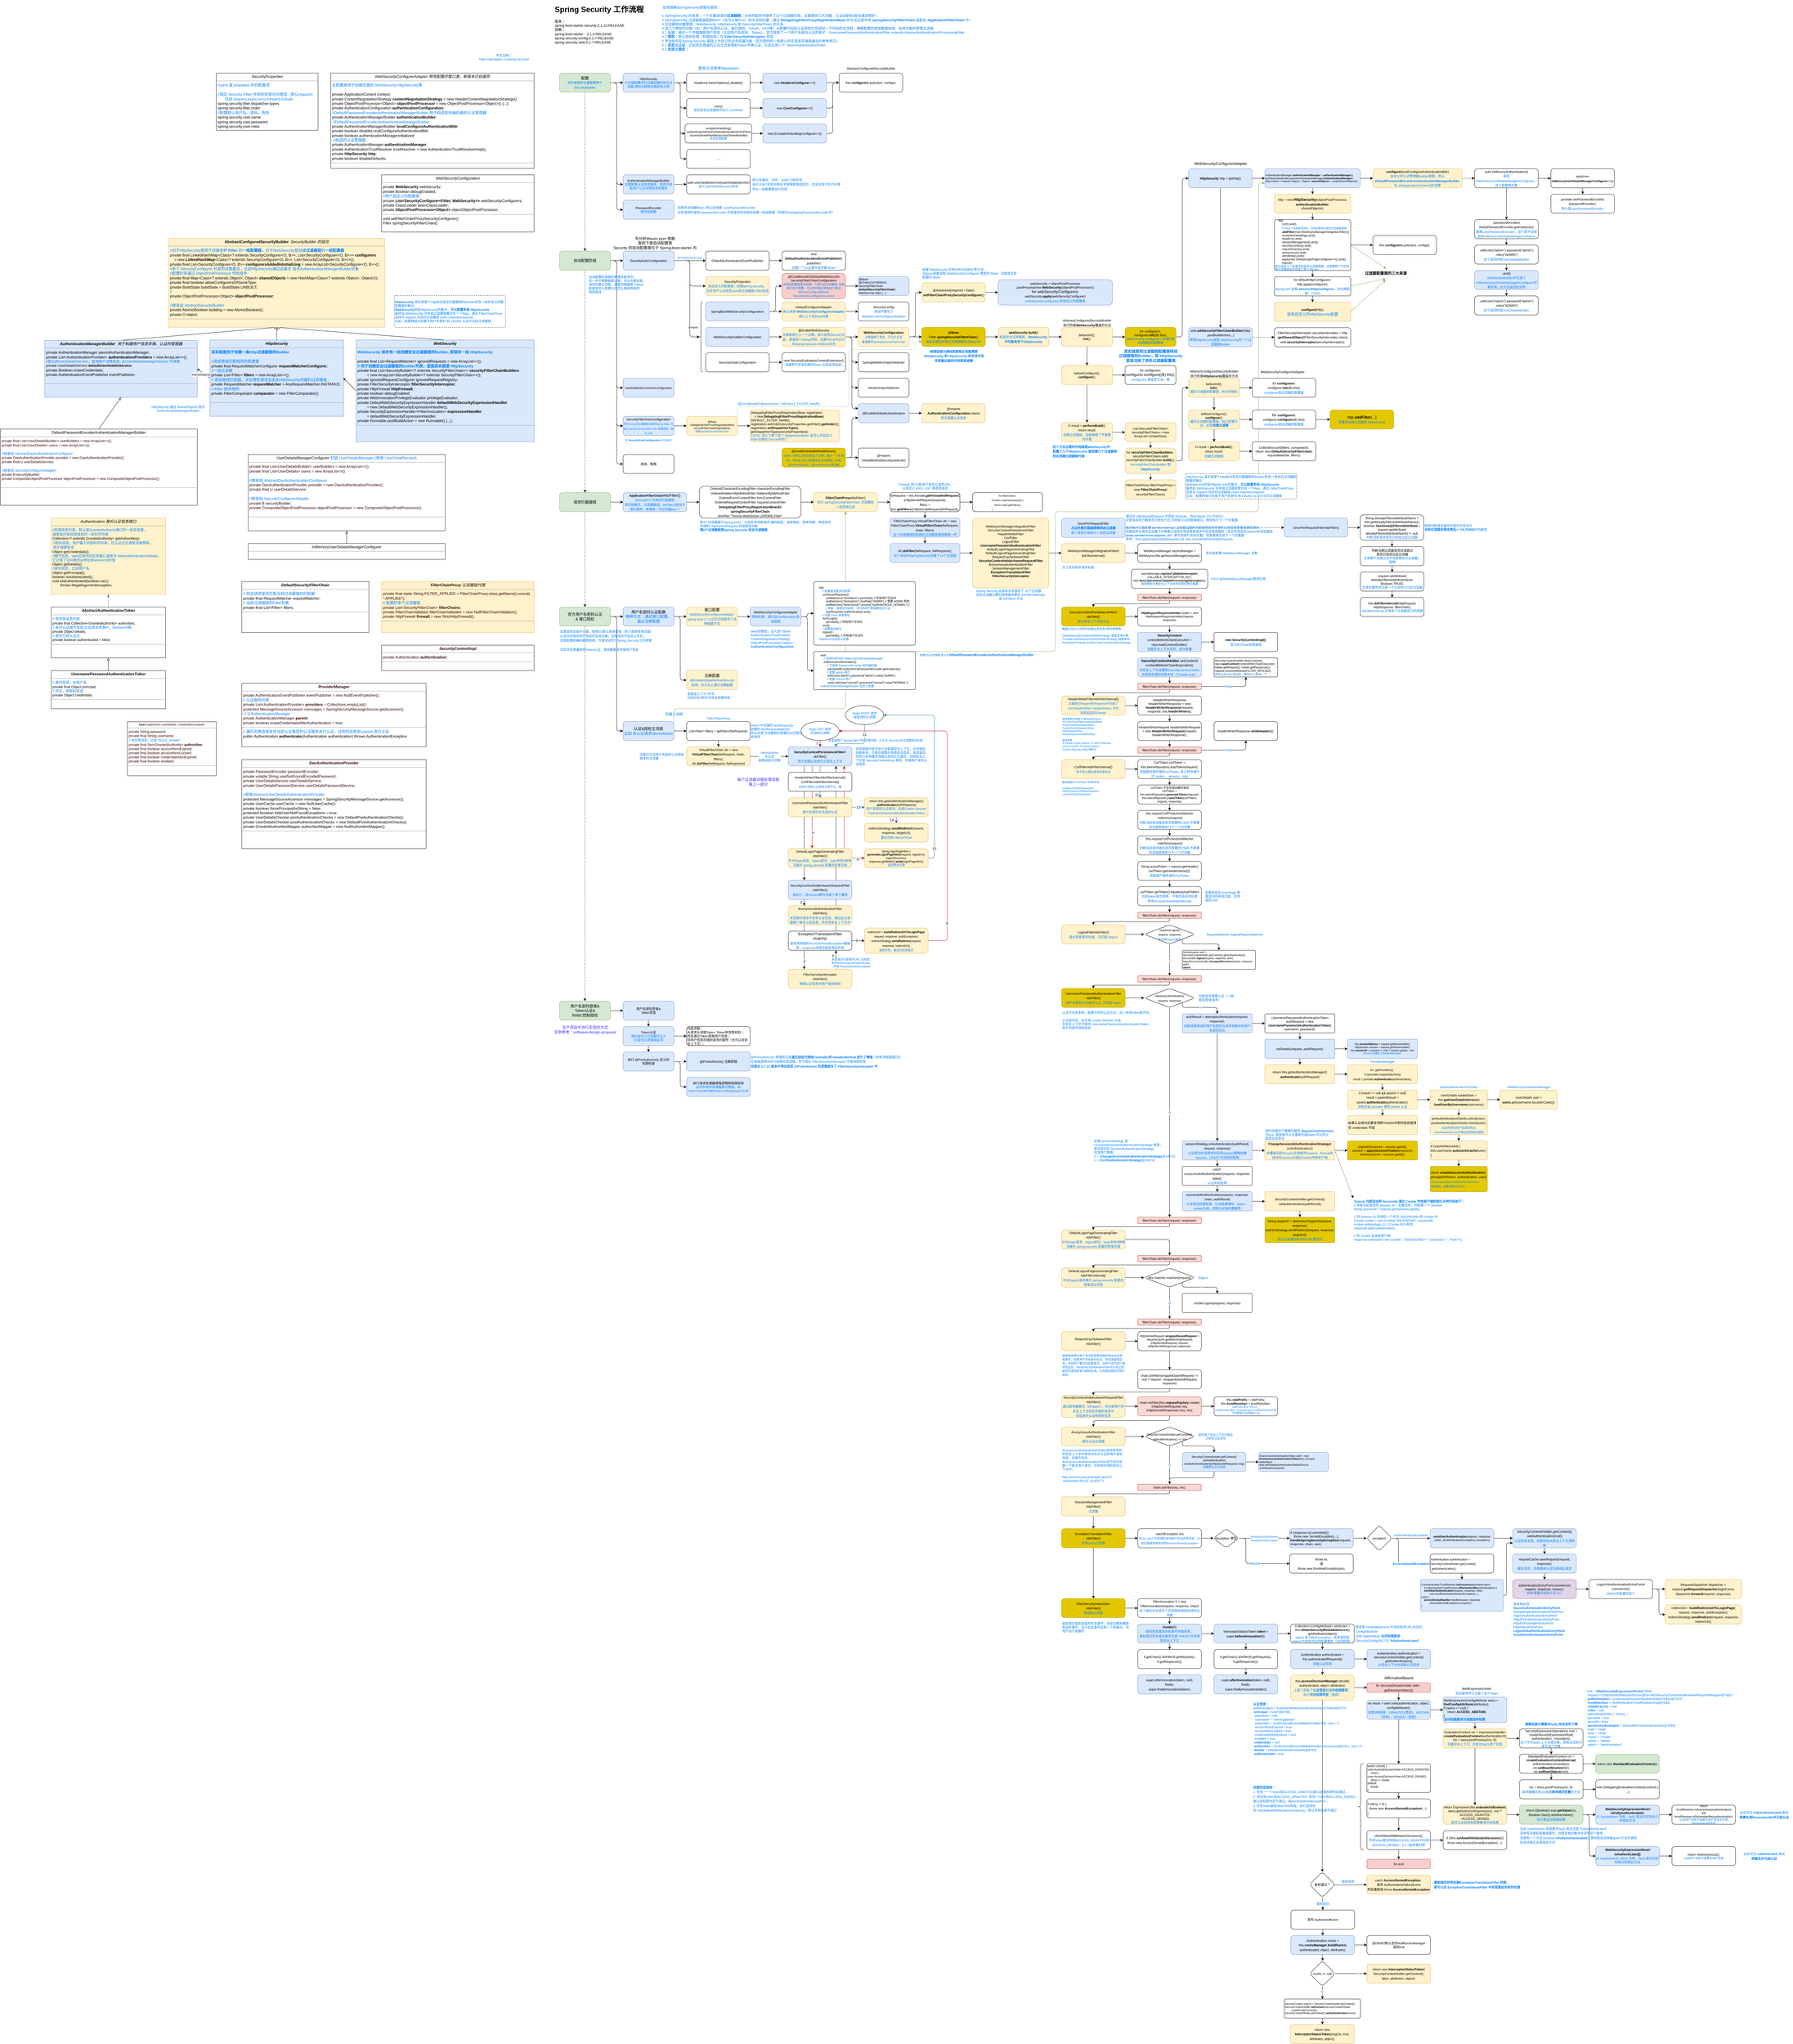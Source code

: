 <mxfile version="21.6.5" type="device" pages="2">
  <diagram id="izJUiE_6dcGGzq4-B36X" name="SpringSecurity工作流程">
    <mxGraphModel dx="3403" dy="879" grid="1" gridSize="10" guides="1" tooltips="1" connect="1" arrows="1" fold="1" page="1" pageScale="1" pageWidth="1169" pageHeight="827" math="0" shadow="0">
      <root>
        <mxCell id="0" />
        <mxCell id="1" parent="0" />
        <mxCell id="KUAb-_XNP9Eb_uavuq1S-264" style="edgeStyle=orthogonalEdgeStyle;rounded=1;orthogonalLoop=1;jettySize=auto;html=1;exitX=1;exitY=0;exitDx=0;exitDy=0;entryX=0;entryY=0.75;entryDx=0;entryDy=0;fontSize=8;fontColor=#007FFF;fillColor=#d5e8d4;strokeColor=#82b366;" parent="1" source="KUAb-_XNP9Eb_uavuq1S-262" target="KUAb-_XNP9Eb_uavuq1S-225" edge="1">
          <mxGeometry relative="1" as="geometry">
            <Array as="points">
              <mxPoint x="1600" y="2060" />
              <mxPoint x="1600" y="1620" />
              <mxPoint x="2240" y="1620" />
              <mxPoint x="2240" y="586" />
            </Array>
          </mxGeometry>
        </mxCell>
        <mxCell id="KUAb-_XNP9Eb_uavuq1S-265" value="配置的认证管理器 默认是&amp;nbsp;&lt;b style=&quot;font-size: 10px ; background-color: rgb(248 , 249 , 250)&quot;&gt;DefaultPasswordEncoderAuthenticationManagerBuilder&lt;/b&gt;" style="edgeLabel;html=1;align=center;verticalAlign=middle;resizable=0;points=[];fontSize=8;fontColor=#007FFF;" parent="KUAb-_XNP9Eb_uavuq1S-264" vertex="1" connectable="0">
          <mxGeometry x="-0.976" y="-1" relative="1" as="geometry">
            <mxPoint x="162" y="9" as="offset" />
          </mxGeometry>
        </mxCell>
        <mxCell id="KUAb-_XNP9Eb_uavuq1S-495" style="edgeStyle=orthogonalEdgeStyle;rounded=1;orthogonalLoop=1;jettySize=auto;html=1;exitX=0.88;exitY=0.017;exitDx=0;exitDy=0;entryX=0.88;entryY=1;entryDx=0;entryDy=0;entryPerimeter=0;fontSize=9;fontColor=#007FFF;endArrow=classic;endFill=1;exitPerimeter=0;fillColor=#e51400;strokeColor=#B20000;" parent="1" source="KUAb-_XNP9Eb_uavuq1S-464" target="KUAb-_XNP9Eb_uavuq1S-322" edge="1">
          <mxGeometry relative="1" as="geometry" />
        </mxCell>
        <mxCell id="KUAb-_XNP9Eb_uavuq1S-468" style="edgeStyle=orthogonalEdgeStyle;rounded=1;orthogonalLoop=1;jettySize=auto;html=1;exitX=0.75;exitY=0;exitDx=0;exitDy=0;entryX=0.75;entryY=1;entryDx=0;entryDy=0;fontSize=10;fontColor=#007FFF;endArrow=classic;endFill=1;" parent="1" source="KUAb-_XNP9Eb_uavuq1S-386" target="KUAb-_XNP9Eb_uavuq1S-322" edge="1">
          <mxGeometry relative="1" as="geometry" />
        </mxCell>
        <mxCell id="mgh684Ju6QphpoWxp4na-1" value="&lt;h1&gt;Spring Security 工作流程&amp;nbsp;&lt;/h1&gt;&lt;div style=&quot;font-size: 11px&quot;&gt;&lt;font style=&quot;font-size: 11px&quot;&gt;版本：&lt;br&gt;spring-boot-starter-security:2.1.10.RELEASE&lt;/font&gt;&lt;/div&gt;&lt;div style=&quot;font-size: 11px&quot;&gt;&lt;font style=&quot;font-size: 11px&quot;&gt;依赖：&lt;/font&gt;&lt;/div&gt;&lt;div style=&quot;font-size: 11px&quot;&gt;&lt;font style=&quot;font-size: 11px&quot;&gt;spring-boot-starter：2.1.0.RELEASE&lt;br&gt;&lt;/font&gt;&lt;/div&gt;&lt;div style=&quot;font-size: 11px&quot;&gt;&lt;font style=&quot;font-size: 11px&quot;&gt;spring-security-config:5.1.7.RELEASE&lt;/font&gt;&lt;/div&gt;&lt;div style=&quot;font-size: 11px&quot;&gt;&lt;font style=&quot;font-size: 11px&quot;&gt;spring-security-web:5.1.7.RELEASE&lt;/font&gt;&lt;br&gt;&lt;/div&gt;&lt;div&gt;&lt;br&gt;&lt;/div&gt;" style="text;html=1;strokeColor=none;fillColor=none;spacing=5;spacingTop=-20;whiteSpace=wrap;overflow=hidden;rounded=0;" parent="1" vertex="1">
          <mxGeometry x="20" y="20" width="400" height="130" as="geometry" />
        </mxCell>
        <mxCell id="mgh684Ju6QphpoWxp4na-15" value="&lt;font color=&quot;#007fff&quot; style=&quot;font-size: 8px&quot;&gt;@ConditionalOnClass&lt;/font&gt;" style="edgeStyle=orthogonalEdgeStyle;rounded=1;orthogonalLoop=1;jettySize=auto;html=1;fontSize=10;" parent="1" source="mgh684Ju6QphpoWxp4na-3" target="mgh684Ju6QphpoWxp4na-14" edge="1">
          <mxGeometry y="10" relative="1" as="geometry">
            <mxPoint as="offset" />
          </mxGeometry>
        </mxCell>
        <mxCell id="mgh684Ju6QphpoWxp4na-24" style="edgeStyle=orthogonalEdgeStyle;rounded=1;orthogonalLoop=1;jettySize=auto;html=1;exitX=1;exitY=0.5;exitDx=0;exitDy=0;entryX=0;entryY=0.5;entryDx=0;entryDy=0;fontSize=8;" parent="1" source="mgh684Ju6QphpoWxp4na-3" target="mgh684Ju6QphpoWxp4na-16" edge="1">
          <mxGeometry relative="1" as="geometry">
            <Array as="points">
              <mxPoint x="450" y="830" />
              <mxPoint x="450" y="910" />
            </Array>
          </mxGeometry>
        </mxCell>
        <mxCell id="mgh684Ju6QphpoWxp4na-25" value="@Import" style="edgeStyle=orthogonalEdgeStyle;rounded=1;orthogonalLoop=1;jettySize=auto;html=1;exitX=1;exitY=0.5;exitDx=0;exitDy=0;fontSize=8;entryX=0.1;entryY=0.5;entryDx=0;entryDy=0;entryPerimeter=0;" parent="1" source="mgh684Ju6QphpoWxp4na-3" target="mgh684Ju6QphpoWxp4na-26" edge="1">
          <mxGeometry x="0.62" y="10" relative="1" as="geometry">
            <mxPoint x="400" y="1030" as="targetPoint" />
            <mxPoint as="offset" />
            <Array as="points">
              <mxPoint x="450" y="830" />
              <mxPoint x="450" y="1070" />
            </Array>
          </mxGeometry>
        </mxCell>
        <mxCell id="mgh684Ju6QphpoWxp4na-3" value="&lt;font style=&quot;font-size: 10px&quot;&gt;SecurityAutoConfiguration&lt;/font&gt;" style="rounded=1;whiteSpace=wrap;html=1;fillColor=#dae8fc;strokeColor=#6c8ebf;" parent="1" vertex="1">
          <mxGeometry x="240" y="800" width="160" height="60" as="geometry" />
        </mxCell>
        <mxCell id="mgh684Ju6QphpoWxp4na-5" value="先分析Maven pom 依赖&lt;br&gt;查到下面自动配置类&lt;br&gt;Security 的自动配置类位于 Spring-boot-starter 内" style="text;html=1;align=center;verticalAlign=middle;resizable=0;points=[];autosize=1;strokeColor=none;fillColor=none;" parent="1" vertex="1">
          <mxGeometry x="195" y="750" width="290" height="50" as="geometry" />
        </mxCell>
        <mxCell id="KUAb-_XNP9Eb_uavuq1S-255" value="" style="edgeStyle=orthogonalEdgeStyle;rounded=1;orthogonalLoop=1;jettySize=auto;html=1;fontSize=8;fontColor=#007FFF;" parent="1" source="mgh684Ju6QphpoWxp4na-8" target="KUAb-_XNP9Eb_uavuq1S-254" edge="1">
          <mxGeometry relative="1" as="geometry" />
        </mxCell>
        <mxCell id="mgh684Ju6QphpoWxp4na-8" value="&lt;font style=&quot;font-size: 8px&quot;&gt;&lt;span style=&quot;font-size: 10px&quot;&gt;SecurityFilterAutoConfiguration&lt;/span&gt;&lt;br&gt;&lt;font color=&quot;#007fff&quot; style=&quot;font-size: 8px&quot;&gt;将Security的过滤器链注册到Spring Web, 可通过 spring.security.filter.order 配置顺序，默认-100&lt;/font&gt;&lt;br&gt;&lt;/font&gt;" style="rounded=1;whiteSpace=wrap;html=1;fillColor=#dae8fc;strokeColor=#6c8ebf;" parent="1" vertex="1">
          <mxGeometry x="240" y="1320" width="160" height="60" as="geometry" />
        </mxCell>
        <mxCell id="mgh684Ju6QphpoWxp4na-12" value="&lt;font style=&quot;font-size: 10px&quot;&gt;其他，暂略&lt;/font&gt;" style="rounded=1;whiteSpace=wrap;html=1;" parent="1" vertex="1">
          <mxGeometry x="240" y="1440" width="160" height="60" as="geometry" />
        </mxCell>
        <mxCell id="mgh684Ju6QphpoWxp4na-28" value="" style="edgeStyle=orthogonalEdgeStyle;rounded=1;orthogonalLoop=1;jettySize=auto;html=1;fontSize=8;" parent="1" source="mgh684Ju6QphpoWxp4na-14" target="mgh684Ju6QphpoWxp4na-27" edge="1">
          <mxGeometry relative="1" as="geometry" />
        </mxCell>
        <mxCell id="mgh684Ju6QphpoWxp4na-14" value="&lt;font style=&quot;font-size: 10px&quot;&gt;DefaultAuthenticationEventPublisher&lt;/font&gt;" style="rounded=1;whiteSpace=wrap;html=1;" parent="1" vertex="1">
          <mxGeometry x="500" y="800" width="200" height="60" as="geometry" />
        </mxCell>
        <mxCell id="mgh684Ju6QphpoWxp4na-16" value="&lt;font&gt;&lt;span style=&quot;font-size: 10px&quot;&gt;SecurityProperties&lt;br&gt;&lt;/span&gt;&lt;font color=&quot;#007fff&quot;&gt;&lt;span style=&quot;font-size: 10px&quot;&gt;自动注入的配置类，前缀spring.security，&lt;/span&gt;&lt;br&gt;&lt;span style=&quot;font-size: 10px&quot;&gt;包含用户认证信息User和过滤器链 Filter信息&lt;/span&gt;&lt;/font&gt;&lt;br&gt;&lt;/font&gt;" style="rounded=1;whiteSpace=wrap;html=1;fillColor=#fff2cc;strokeColor=#d6b656;" parent="1" vertex="1">
          <mxGeometry x="500" y="880" width="200" height="60" as="geometry" />
        </mxCell>
        <mxCell id="mgh684Ju6QphpoWxp4na-30" value="" style="edgeStyle=orthogonalEdgeStyle;rounded=1;orthogonalLoop=1;jettySize=auto;html=1;fontSize=8;" parent="1" source="mgh684Ju6QphpoWxp4na-18" target="mgh684Ju6QphpoWxp4na-29" edge="1">
          <mxGeometry relative="1" as="geometry" />
        </mxCell>
        <mxCell id="DT5Yx-Svt_Yo0Kt4Upq1-8" style="edgeStyle=orthogonalEdgeStyle;rounded=1;orthogonalLoop=1;jettySize=auto;html=1;exitX=1;exitY=0.5;exitDx=0;exitDy=0;entryX=0;entryY=0.5;entryDx=0;entryDy=0;" parent="1" source="mgh684Ju6QphpoWxp4na-18" target="DT5Yx-Svt_Yo0Kt4Upq1-6" edge="1">
          <mxGeometry relative="1" as="geometry" />
        </mxCell>
        <mxCell id="mgh684Ju6QphpoWxp4na-18" value="&lt;font style=&quot;font-size: 10px&quot;&gt;SpringBootWebSecurityConfiguration&lt;/font&gt;" style="rounded=1;whiteSpace=wrap;html=1;fillColor=#dae8fc;strokeColor=#6c8ebf;" parent="1" vertex="1">
          <mxGeometry x="500" y="960" width="200" height="60" as="geometry" />
        </mxCell>
        <mxCell id="mgh684Ju6QphpoWxp4na-32" value="" style="edgeStyle=orthogonalEdgeStyle;rounded=1;orthogonalLoop=1;jettySize=auto;html=1;fontSize=8;" parent="1" source="mgh684Ju6QphpoWxp4na-20" target="mgh684Ju6QphpoWxp4na-31" edge="1">
          <mxGeometry relative="1" as="geometry" />
        </mxCell>
        <mxCell id="mgh684Ju6QphpoWxp4na-20" value="&lt;font style=&quot;font-size: 10px&quot;&gt;WebSecurityEnablerConfiguration&lt;/font&gt;" style="rounded=1;whiteSpace=wrap;html=1;fillColor=#dae8fc;strokeColor=#6c8ebf;" parent="1" vertex="1">
          <mxGeometry x="500" y="1040" width="200" height="60" as="geometry" />
        </mxCell>
        <mxCell id="mgh684Ju6QphpoWxp4na-34" value="" style="edgeStyle=orthogonalEdgeStyle;rounded=1;orthogonalLoop=1;jettySize=auto;html=1;fontSize=8;" parent="1" source="mgh684Ju6QphpoWxp4na-22" target="mgh684Ju6QphpoWxp4na-33" edge="1">
          <mxGeometry relative="1" as="geometry" />
        </mxCell>
        <mxCell id="mgh684Ju6QphpoWxp4na-22" value="&lt;font style=&quot;font-size: 10px&quot;&gt;SecurityDataConfiguration&lt;/font&gt;" style="rounded=1;whiteSpace=wrap;html=1;" parent="1" vertex="1">
          <mxGeometry x="500" y="1120" width="200" height="60" as="geometry" />
        </mxCell>
        <mxCell id="mgh684Ju6QphpoWxp4na-26" value="" style="shape=curlyBracket;whiteSpace=wrap;html=1;rounded=1;fontSize=8;" parent="1" vertex="1">
          <mxGeometry x="480" y="960" width="10" height="220" as="geometry" />
        </mxCell>
        <mxCell id="mgh684Ju6QphpoWxp4na-27" value="&lt;font style=&quot;font-size: 10px&quot;&gt;new &lt;b&gt;DefaultAuthenticationEventPublisher&lt;/b&gt;(&lt;br&gt;publisher)&lt;br&gt;&lt;font color=&quot;#007fff&quot;&gt;创建一个认证事件发布器 Bean&lt;/font&gt;&lt;br&gt;&lt;/font&gt;" style="rounded=1;whiteSpace=wrap;html=1;" parent="1" vertex="1">
          <mxGeometry x="740" y="800" width="200" height="60" as="geometry" />
        </mxCell>
        <mxCell id="mgh684Ju6QphpoWxp4na-36" value="" style="edgeStyle=orthogonalEdgeStyle;rounded=1;orthogonalLoop=1;jettySize=auto;html=1;fontSize=10;" parent="1" source="mgh684Ju6QphpoWxp4na-29" target="mgh684Ju6QphpoWxp4na-35" edge="1">
          <mxGeometry relative="1" as="geometry" />
        </mxCell>
        <mxCell id="mgh684Ju6QphpoWxp4na-29" value="&lt;font style=&quot;font-size: 10px&quot;&gt;DefaultConfigurerAdapter&lt;br&gt;&lt;font color=&quot;#007fff&quot;&gt;默认继承&amp;nbsp;&lt;b&gt;WebSecurityConfigurerAdapter&lt;br&gt;&lt;/b&gt;核心上下文Bean对象&lt;/font&gt;&lt;br&gt;&lt;/font&gt;" style="rounded=1;whiteSpace=wrap;html=1;fillColor=#fff2cc;strokeColor=#d6b656;" parent="1" vertex="1">
          <mxGeometry x="740" y="960" width="200" height="60" as="geometry" />
        </mxCell>
        <mxCell id="mgh684Ju6QphpoWxp4na-44" value="" style="edgeStyle=orthogonalEdgeStyle;rounded=1;orthogonalLoop=1;jettySize=auto;html=1;fontSize=10;" parent="1" source="mgh684Ju6QphpoWxp4na-31" target="mgh684Ju6QphpoWxp4na-43" edge="1">
          <mxGeometry relative="1" as="geometry" />
        </mxCell>
        <mxCell id="mgh684Ju6QphpoWxp4na-51" style="edgeStyle=orthogonalEdgeStyle;rounded=1;orthogonalLoop=1;jettySize=auto;html=1;exitX=1;exitY=0.5;exitDx=0;exitDy=0;entryX=0;entryY=0.5;entryDx=0;entryDy=0;fontSize=10;" parent="1" source="mgh684Ju6QphpoWxp4na-31" target="mgh684Ju6QphpoWxp4na-47" edge="1">
          <mxGeometry relative="1" as="geometry" />
        </mxCell>
        <mxCell id="mgh684Ju6QphpoWxp4na-52" style="edgeStyle=orthogonalEdgeStyle;rounded=1;orthogonalLoop=1;jettySize=auto;html=1;exitX=1;exitY=0.5;exitDx=0;exitDy=0;entryX=0;entryY=0.5;entryDx=0;entryDy=0;fontSize=10;" parent="1" source="mgh684Ju6QphpoWxp4na-31" target="mgh684Ju6QphpoWxp4na-49" edge="1">
          <mxGeometry relative="1" as="geometry" />
        </mxCell>
        <mxCell id="KUAb-_XNP9Eb_uavuq1S-3" style="edgeStyle=orthogonalEdgeStyle;rounded=1;orthogonalLoop=1;jettySize=auto;html=1;exitX=1;exitY=0.5;exitDx=0;exitDy=0;entryX=0;entryY=0.25;entryDx=0;entryDy=0;" parent="1" source="mgh684Ju6QphpoWxp4na-31" target="KUAb-_XNP9Eb_uavuq1S-1" edge="1">
          <mxGeometry relative="1" as="geometry">
            <mxPoint x="970" y="1310" as="targetPoint" />
            <Array as="points">
              <mxPoint x="960" y="1070" />
              <mxPoint x="960" y="1295" />
            </Array>
          </mxGeometry>
        </mxCell>
        <mxCell id="mgh684Ju6QphpoWxp4na-31" value="&lt;font&gt;&lt;span style=&quot;font-size: 10px&quot;&gt;@EnableWebSecurity&lt;br&gt;&lt;/span&gt;&lt;span style=&quot;font-size: 10px&quot;&gt;&lt;font color=&quot;#007fff&quot;&gt;主要就是引入一个注解，表示启用Security功能，里面有个debug字段，设置为true可以打印Spring Security DEBUG日志&lt;/font&gt;&lt;/span&gt;&lt;br&gt;&lt;/font&gt;" style="rounded=1;whiteSpace=wrap;html=1;fillColor=#fff2cc;strokeColor=#d6b656;" parent="1" vertex="1">
          <mxGeometry x="740" y="1040" width="200" height="60" as="geometry" />
        </mxCell>
        <mxCell id="mgh684Ju6QphpoWxp4na-33" value="&lt;font style=&quot;font-size: 10px&quot;&gt;&lt;span style=&quot;font-size: 10px&quot;&gt;new SecurityEvaluationContextExtension()&lt;/span&gt;&lt;br&gt;&lt;div&gt;&lt;font color=&quot;#007fff&quot;&gt;&lt;span&gt;创建用于安全拓展的Bean,比如支持&lt;/span&gt;&lt;font face=&quot;Noto Sans SC, SF Pro SC, SF Pro Text, SF Pro Icons, PingFang SC, Helvetica Neue, Helvetica, Arial, sans-serif&quot; style=&quot;font-size: 10px&quot;&gt;&lt;span style=&quot;background-color: rgba(0 , 0 , 0 , 0.05)&quot;&gt;SpEL&lt;/span&gt;&lt;/font&gt;&lt;/font&gt;&lt;/div&gt;&lt;/font&gt;" style="rounded=1;whiteSpace=wrap;html=1;" parent="1" vertex="1">
          <mxGeometry x="740" y="1120" width="200" height="60" as="geometry" />
        </mxCell>
        <mxCell id="mgh684Ju6QphpoWxp4na-35" value="&lt;font&gt;&lt;span style=&quot;font-size: 10px&quot;&gt;SecurityConfig&lt;br&gt;&lt;/span&gt;&lt;font style=&quot;font-size: 10px&quot; color=&quot;#007fff&quot;&gt;测试中重写了WebSecurityConfigurerAdapter&lt;/font&gt;&lt;br&gt;&lt;/font&gt;" style="rounded=1;whiteSpace=wrap;html=1;" parent="1" vertex="1">
          <mxGeometry x="980" y="960" width="160" height="60" as="geometry" />
        </mxCell>
        <mxCell id="mgh684Ju6QphpoWxp4na-38" value="&lt;p style=&quot;margin: 0px ; margin-top: 4px ; text-align: center&quot;&gt;WebSecurityConfigurerAdapter&lt;i&gt;&amp;nbsp;修改&lt;/i&gt;&lt;i style=&quot;background-color: initial;&quot;&gt;配置&lt;/i&gt;&lt;i style=&quot;background-color: initial;&quot;&gt;的窗口类，新版本已经废弃&lt;/i&gt;&lt;/p&gt;&lt;hr size=&quot;1&quot;&gt;&lt;p style=&quot;margin: 0px ; margin-left: 4px&quot;&gt;&lt;font color=&quot;#007fff&quot;&gt;此配置类用于创建后面的 WebSecurity HttpSecurity等&lt;/font&gt;&lt;/p&gt;&lt;p style=&quot;margin: 0px ; margin-left: 4px&quot;&gt;&lt;br&gt;&lt;/p&gt;&lt;p style=&quot;margin: 0px ; margin-left: 4px&quot;&gt;private ApplicationContext context;&lt;/p&gt;&lt;p style=&quot;margin: 0px ; margin-left: 4px&quot;&gt;private ContentNegotiationStrategy &lt;b&gt;contentNegotiationStrategy&lt;/b&gt; = new HeaderContentNegotiationStrategy();&lt;/p&gt;&lt;p style=&quot;margin: 0px ; margin-left: 4px&quot;&gt;private ObjectPostProcessor&amp;lt;Object&amp;gt; &lt;b&gt;objectPostProcessor&lt;/b&gt; = new ObjectPostProcessor&amp;lt;Object&amp;gt;() {...};&lt;/p&gt;&lt;p style=&quot;margin: 0px ; margin-left: 4px&quot;&gt;private AuthenticationConfiguration &lt;b&gt;authenticationConfiguration&lt;/b&gt;;&lt;/p&gt;&lt;p style=&quot;margin: 0px ; margin-left: 4px&quot;&gt;&lt;font color=&quot;#007fff&quot;&gt;//DefaultPasswordEncoderAuthenticationManagerBuilder 用于构造密码编码器和认证管理器&lt;/font&gt;&lt;/p&gt;&lt;p style=&quot;margin: 0px ; margin-left: 4px&quot;&gt;private AuthenticationManagerBuilder &lt;b&gt;authenticationBuilder&lt;/b&gt;;&lt;/p&gt;&lt;span style=&quot;color: rgb(0 , 127 , 255)&quot;&gt;&amp;nbsp; //DefaultPasswordEncoderAuthenticationManagerBuilder&lt;/span&gt;&lt;span&gt;&amp;nbsp;&lt;/span&gt;&lt;span style=&quot;color: rgb(0 , 127 , 255)&quot;&gt;&lt;br&gt;&lt;/span&gt;&lt;p style=&quot;margin: 0px ; margin-left: 4px&quot;&gt;private AuthenticationManagerBuilder &lt;b&gt;localConfigureAuthenticationBldr&lt;/b&gt;;&lt;/p&gt;&lt;p style=&quot;margin: 0px ; margin-left: 4px&quot;&gt;private boolean disableLocalConfigureAuthenticationBldr;&lt;/p&gt;&lt;p style=&quot;margin: 0px ; margin-left: 4px&quot;&gt;private boolean authenticationManagerInitialized;&lt;/p&gt;&lt;p style=&quot;margin: 0px ; margin-left: 4px&quot;&gt;&lt;font color=&quot;#007fff&quot;&gt;&amp;nbsp;//构造的认证管理器&lt;/font&gt;&lt;/p&gt;&lt;p style=&quot;margin: 0px ; margin-left: 4px&quot;&gt;private AuthenticationManager &lt;b&gt;authenticationManager&lt;/b&gt;;&lt;/p&gt;&lt;p style=&quot;margin: 0px ; margin-left: 4px&quot;&gt;private AuthenticationTrustResolver trustResolver = new AuthenticationTrustResolverImpl();&lt;/p&gt;&lt;p style=&quot;margin: 0px ; margin-left: 4px&quot;&gt;private &lt;b&gt;HttpSecurity&lt;/b&gt; &lt;b&gt;http&lt;/b&gt;;&lt;/p&gt;&lt;p style=&quot;margin: 0px ; margin-left: 4px&quot;&gt;private boolean disableDefaults;&lt;/p&gt;&lt;hr size=&quot;1&quot;&gt;&lt;p style=&quot;margin: 0px ; margin-left: 4px&quot;&gt;&lt;br&gt;&lt;/p&gt;" style="verticalAlign=top;align=left;overflow=fill;fontSize=12;fontFamily=Helvetica;html=1;" parent="1" vertex="1">
          <mxGeometry x="-680" y="240" width="640" height="300" as="geometry" />
        </mxCell>
        <mxCell id="KUAb-_XNP9Eb_uavuq1S-25" value="" style="edgeStyle=orthogonalEdgeStyle;rounded=1;orthogonalLoop=1;jettySize=auto;html=1;fontSize=10;" parent="1" source="mgh684Ju6QphpoWxp4na-39" target="KUAb-_XNP9Eb_uavuq1S-24" edge="1">
          <mxGeometry relative="1" as="geometry" />
        </mxCell>
        <mxCell id="KUAb-_XNP9Eb_uavuq1S-181" value="" style="edgeStyle=orthogonalEdgeStyle;rounded=1;orthogonalLoop=1;jettySize=auto;html=1;fontSize=10;fontColor=#007FFF;dashed=1;" parent="1" source="mgh684Ju6QphpoWxp4na-39" target="KUAb-_XNP9Eb_uavuq1S-180" edge="1">
          <mxGeometry relative="1" as="geometry" />
        </mxCell>
        <mxCell id="mgh684Ju6QphpoWxp4na-39" value="请求拦截器链" style="rounded=1;whiteSpace=wrap;html=1;fillColor=#d5e8d4;strokeColor=#82b366;" parent="1" vertex="1">
          <mxGeometry x="40" y="1560" width="160" height="60" as="geometry" />
        </mxCell>
        <mxCell id="mgh684Ju6QphpoWxp4na-54" value="" style="edgeStyle=orthogonalEdgeStyle;rounded=1;orthogonalLoop=1;jettySize=auto;html=1;fontSize=10;" parent="1" source="mgh684Ju6QphpoWxp4na-43" target="mgh684Ju6QphpoWxp4na-53" edge="1">
          <mxGeometry relative="1" as="geometry" />
        </mxCell>
        <mxCell id="KUAb-_XNP9Eb_uavuq1S-205" style="edgeStyle=orthogonalEdgeStyle;rounded=1;orthogonalLoop=1;jettySize=auto;html=1;exitX=1;exitY=0.5;exitDx=0;exitDy=0;entryX=0;entryY=0.5;entryDx=0;entryDy=0;fontSize=10;fontColor=#007FFF;" parent="1" source="mgh684Ju6QphpoWxp4na-43" target="KUAb-_XNP9Eb_uavuq1S-204" edge="1">
          <mxGeometry relative="1" as="geometry" />
        </mxCell>
        <mxCell id="mgh684Ju6QphpoWxp4na-43" value="&lt;font style=&quot;font-size: 9px&quot;&gt;&lt;span style=&quot;font-size: 10px&quot;&gt;&lt;b&gt;WebSecurityConfiguration&lt;/b&gt;&lt;br&gt;&lt;/span&gt;&lt;font color=&quot;#007fff&quot; style=&quot;font-size: 9px&quot;&gt;这里面做了很多，不过只关注&lt;br&gt;最重要的springSecurityFilterChain&lt;/font&gt;&lt;br&gt;&lt;/font&gt;" style="rounded=1;whiteSpace=wrap;html=1;fillColor=#fff2cc;strokeColor=#d6b656;" parent="1" vertex="1">
          <mxGeometry x="980" y="1040" width="160" height="60" as="geometry" />
        </mxCell>
        <mxCell id="mgh684Ju6QphpoWxp4na-47" value="&lt;font&gt;&lt;span style=&quot;font-size: 10px&quot;&gt;SpringWebMvcImportSelector&lt;/span&gt;&lt;br&gt;&lt;/font&gt;" style="rounded=1;whiteSpace=wrap;html=1;" parent="1" vertex="1">
          <mxGeometry x="980" y="1120" width="160" height="60" as="geometry" />
        </mxCell>
        <mxCell id="mgh684Ju6QphpoWxp4na-49" value="&lt;font&gt;&lt;span style=&quot;font-size: 10px&quot;&gt;OAuth2ImportSelector&lt;/span&gt;&lt;br&gt;&lt;/font&gt;" style="rounded=1;whiteSpace=wrap;html=1;" parent="1" vertex="1">
          <mxGeometry x="980" y="1200" width="160" height="60" as="geometry" />
        </mxCell>
        <mxCell id="KUAb-_XNP9Eb_uavuq1S-9" value="" style="edgeStyle=orthogonalEdgeStyle;rounded=1;orthogonalLoop=1;jettySize=auto;html=1;fontSize=9;" parent="1" source="mgh684Ju6QphpoWxp4na-53" target="KUAb-_XNP9Eb_uavuq1S-8" edge="1">
          <mxGeometry relative="1" as="geometry" />
        </mxCell>
        <mxCell id="mgh684Ju6QphpoWxp4na-53" value="&lt;font&gt;&lt;span style=&quot;font-size: 10px&quot;&gt;&lt;b&gt;@Bean &lt;br&gt;&lt;/b&gt;Filter &lt;b&gt;springSecurityFilterChain&lt;/b&gt;()&lt;br&gt;&lt;/span&gt;&lt;font style=&quot;font-size: 10px;&quot; color=&quot;#007fff&quot;&gt;最后创建的所有过滤器链都在此Bean中&lt;/font&gt;&lt;br&gt;&lt;/font&gt;" style="rounded=1;whiteSpace=wrap;html=1;fillColor=#e3c800;strokeColor=#B09500;fontColor=#000000;" parent="1" vertex="1">
          <mxGeometry x="1180" y="1040" width="200" height="60" as="geometry" />
        </mxCell>
        <mxCell id="mgh684Ju6QphpoWxp4na-55" value="&lt;p style=&quot;margin: 0px ; margin-top: 4px ; text-align: center&quot;&gt;&lt;i&gt;WebSecurityConfiguration&lt;/i&gt;&lt;br&gt;&lt;/p&gt;&lt;hr size=&quot;1&quot;&gt;&lt;p style=&quot;margin: 0px ; margin-left: 4px&quot;&gt;private &lt;b&gt;WebSecurity&lt;/b&gt; webSecurity;&lt;/p&gt;&lt;p style=&quot;margin: 0px ; margin-left: 4px&quot;&gt;private Boolean debugEnabled;&lt;/p&gt;&lt;p style=&quot;margin: 0px ; margin-left: 4px&quot;&gt;&lt;font color=&quot;#007fff&quot;&gt;//用户自定义的配置类&lt;/font&gt;&lt;/p&gt;&lt;p style=&quot;margin: 0px ; margin-left: 4px&quot;&gt;private &lt;b&gt;List&amp;lt;SecurityConfigurer&amp;lt;Filter, WebSecurity&amp;gt;&amp;gt;&lt;/b&gt; webSecurityConfigurers;&lt;/p&gt;&lt;p style=&quot;margin: 0px ; margin-left: 4px&quot;&gt;private ClassLoader beanClassLoader;&lt;/p&gt;&lt;p style=&quot;margin: 0px ; margin-left: 4px&quot;&gt;private &lt;b&gt;ObjectPostProcessor&amp;lt;Object&amp;gt;&lt;/b&gt; objectObjectPostProcessor;&lt;/p&gt;&lt;hr size=&quot;1&quot;&gt;&lt;p style=&quot;margin: 0px ; margin-left: 4px&quot;&gt;void setFilterChainProxySecurityConfigurer()&lt;br&gt;Filter springSecurityFilterChain()&lt;br&gt;&lt;/p&gt;" style="verticalAlign=top;align=left;overflow=fill;fontSize=12;fontFamily=Helvetica;html=1;" parent="1" vertex="1">
          <mxGeometry x="-520" y="560" width="480" height="180" as="geometry" />
        </mxCell>
        <mxCell id="KUAb-_XNP9Eb_uavuq1S-5" value="" style="edgeStyle=orthogonalEdgeStyle;rounded=1;orthogonalLoop=1;jettySize=auto;html=1;" parent="1" source="KUAb-_XNP9Eb_uavuq1S-1" target="KUAb-_XNP9Eb_uavuq1S-4" edge="1">
          <mxGeometry relative="1" as="geometry" />
        </mxCell>
        <mxCell id="KUAb-_XNP9Eb_uavuq1S-1" value="&lt;font&gt;&lt;span style=&quot;font-size: 10px&quot;&gt;@EnableGlobalAuthentication&lt;/span&gt;&lt;br&gt;&lt;/font&gt;" style="rounded=1;whiteSpace=wrap;html=1;fillColor=#dae8fc;strokeColor=#6c8ebf;" parent="1" vertex="1">
          <mxGeometry x="980" y="1280" width="160" height="60" as="geometry" />
        </mxCell>
        <mxCell id="KUAb-_XNP9Eb_uavuq1S-4" value="&lt;font&gt;&lt;span style=&quot;font-size: 10px&quot;&gt;@Import(&lt;br&gt;&lt;b&gt;AuthenticationConfiguration&lt;/b&gt;.class)&lt;br&gt;&lt;/span&gt;&lt;font color=&quot;#007fff&quot; style=&quot;font-size: 10px&quot;&gt;用于配置认证信息&lt;/font&gt;&lt;br&gt;&lt;/font&gt;" style="rounded=1;whiteSpace=wrap;html=1;fillColor=#fff2cc;strokeColor=#d6b656;" parent="1" vertex="1">
          <mxGeometry x="1180" y="1280" width="200" height="60" as="geometry" />
        </mxCell>
        <mxCell id="qwSPwGrAE5PhXKtDNLOx-14" style="edgeStyle=orthogonalEdgeStyle;rounded=1;orthogonalLoop=1;jettySize=auto;html=1;exitX=1;exitY=0.5;exitDx=0;exitDy=0;entryX=0;entryY=0.5;entryDx=0;entryDy=0;" parent="1" source="KUAb-_XNP9Eb_uavuq1S-8" target="qwSPwGrAE5PhXKtDNLOx-9" edge="1">
          <mxGeometry relative="1" as="geometry" />
        </mxCell>
        <mxCell id="KUAb-_XNP9Eb_uavuq1S-8" value="&lt;font&gt;&lt;span style=&quot;font-size: 10px&quot;&gt;&lt;b&gt;webSecurity&lt;/b&gt;.&lt;b&gt;build&lt;/b&gt;()&lt;br&gt;&lt;/span&gt;&lt;font color=&quot;#007fff&quot; style=&quot;font-size: 10px&quot;&gt;构造安全过滤器链，&lt;b&gt;WebSecurity 中可能有多个HttpSecurity&lt;/b&gt;&lt;/font&gt;&lt;br&gt;&lt;/font&gt;" style="rounded=1;whiteSpace=wrap;html=1;fillColor=#fff2cc;strokeColor=#d6b656;" parent="1" vertex="1">
          <mxGeometry x="1420" y="1040" width="160" height="60" as="geometry" />
        </mxCell>
        <mxCell id="KUAb-_XNP9Eb_uavuq1S-21" value="" style="edgeStyle=orthogonalEdgeStyle;rounded=1;orthogonalLoop=1;jettySize=auto;html=1;fontSize=10;" parent="1" source="KUAb-_XNP9Eb_uavuq1S-18" target="KUAb-_XNP9Eb_uavuq1S-20" edge="1">
          <mxGeometry relative="1" as="geometry" />
        </mxCell>
        <mxCell id="KUAb-_XNP9Eb_uavuq1S-220" style="edgeStyle=orthogonalEdgeStyle;rounded=1;orthogonalLoop=1;jettySize=auto;html=1;exitX=1;exitY=0.5;exitDx=0;exitDy=0;entryX=0;entryY=0.5;entryDx=0;entryDy=0;fontSize=10;fontColor=#007FFF;" parent="1" source="KUAb-_XNP9Eb_uavuq1S-18" target="KUAb-_XNP9Eb_uavuq1S-219" edge="1">
          <mxGeometry relative="1" as="geometry" />
        </mxCell>
        <mxCell id="KUAb-_XNP9Eb_uavuq1S-18" value="&lt;font style=&quot;font-size: 10px&quot;&gt;&lt;div&gt;beforeInit();&lt;/div&gt;&lt;div&gt;&lt;b&gt;init&lt;/b&gt;();&lt;/div&gt;&lt;div&gt;&lt;font color=&quot;#007fff&quot;&gt;遍历过滤器的配置类，执行初始化&lt;/font&gt;&lt;/div&gt;&lt;/font&gt;" style="rounded=1;whiteSpace=wrap;html=1;fillColor=#fff2cc;strokeColor=#d6b656;" parent="1" vertex="1">
          <mxGeometry x="2020" y="1200" width="160" height="60" as="geometry" />
        </mxCell>
        <mxCell id="KUAb-_XNP9Eb_uavuq1S-23" value="" style="edgeStyle=orthogonalEdgeStyle;rounded=1;orthogonalLoop=1;jettySize=auto;html=1;fontSize=10;exitX=0.5;exitY=1;exitDx=0;exitDy=0;" parent="1" source="KUAb-_XNP9Eb_uavuq1S-20" target="KUAb-_XNP9Eb_uavuq1S-22" edge="1">
          <mxGeometry relative="1" as="geometry">
            <mxPoint x="2100" y="1400" as="sourcePoint" />
          </mxGeometry>
        </mxCell>
        <mxCell id="qwSPwGrAE5PhXKtDNLOx-4" value="" style="edgeStyle=orthogonalEdgeStyle;rounded=1;orthogonalLoop=1;jettySize=auto;html=1;" parent="1" source="KUAb-_XNP9Eb_uavuq1S-20" target="qwSPwGrAE5PhXKtDNLOx-3" edge="1">
          <mxGeometry relative="1" as="geometry" />
        </mxCell>
        <mxCell id="KUAb-_XNP9Eb_uavuq1S-20" value="&lt;font style=&quot;font-size: 10px&quot;&gt;&lt;div&gt;beforeConfigure();&lt;/div&gt;&lt;div&gt;&lt;b&gt;configure&lt;/b&gt;();&lt;/div&gt;&lt;div&gt;&lt;font color=&quot;#007fff&quot;&gt;遍历过滤器的配置类&lt;b&gt;，&lt;/b&gt;执行配置方法，这里&lt;b&gt;创建过滤器&lt;/b&gt;&lt;/font&gt;&lt;/div&gt;&lt;/font&gt;" style="rounded=1;whiteSpace=wrap;html=1;fillColor=#fff2cc;strokeColor=#d6b656;" parent="1" vertex="1">
          <mxGeometry x="2020" y="1300" width="160" height="60" as="geometry" />
        </mxCell>
        <mxCell id="KUAb-_XNP9Eb_uavuq1S-242" value="" style="edgeStyle=orthogonalEdgeStyle;rounded=1;orthogonalLoop=1;jettySize=auto;html=1;fontSize=10;fontColor=#007FFF;" parent="1" source="KUAb-_XNP9Eb_uavuq1S-22" edge="1">
          <mxGeometry relative="1" as="geometry">
            <mxPoint x="2220" y="1430" as="targetPoint" />
          </mxGeometry>
        </mxCell>
        <mxCell id="KUAb-_XNP9Eb_uavuq1S-22" value="&lt;font style=&quot;font-size: 10px&quot;&gt;O result = &lt;b&gt;performBuild&lt;/b&gt;();&lt;br&gt;return result;&lt;br&gt;&lt;font color=&quot;#007fff&quot;&gt;创建过滤器链&lt;/font&gt;&lt;br&gt;&lt;/font&gt;" style="rounded=1;whiteSpace=wrap;html=1;fillColor=#fff2cc;strokeColor=#d6b656;" parent="1" vertex="1">
          <mxGeometry x="2020" y="1400" width="160" height="60" as="geometry" />
        </mxCell>
        <mxCell id="KUAb-_XNP9Eb_uavuq1S-27" value="" style="edgeStyle=orthogonalEdgeStyle;rounded=1;orthogonalLoop=1;jettySize=auto;html=1;fontSize=10;" parent="1" source="KUAb-_XNP9Eb_uavuq1S-24" target="KUAb-_XNP9Eb_uavuq1S-26" edge="1">
          <mxGeometry relative="1" as="geometry" />
        </mxCell>
        <mxCell id="KUAb-_XNP9Eb_uavuq1S-24" value="&lt;font style=&quot;&quot;&gt;&lt;b style=&quot;font-size: 10px;&quot;&gt;ApplicationFilterChain&lt;/b&gt;#doFilter()&lt;br&gt;&lt;font color=&quot;#007fff&quot;&gt;&lt;span style=&quot;font-size: 10px;&quot;&gt;SpringMVC 的请求拦截器链&lt;/span&gt;&lt;br&gt;&lt;/font&gt;&lt;font style=&quot;font-size: 10px;&quot; color=&quot;#007fff&quot;&gt;责任链模式，过滤器数组，doFilter()相当于递归调用，每调用一次过滤器pos++&lt;/font&gt;&lt;br&gt;&lt;/font&gt;" style="rounded=1;whiteSpace=wrap;html=1;fillColor=#dae8fc;strokeColor=#6c8ebf;" parent="1" vertex="1">
          <mxGeometry x="240" y="1560" width="200" height="60" as="geometry" />
        </mxCell>
        <mxCell id="KUAb-_XNP9Eb_uavuq1S-39" style="edgeStyle=orthogonalEdgeStyle;rounded=1;orthogonalLoop=1;jettySize=auto;html=1;exitX=1;exitY=0.5;exitDx=0;exitDy=0;fontSize=10;" parent="1" source="KUAb-_XNP9Eb_uavuq1S-26" target="KUAb-_XNP9Eb_uavuq1S-38" edge="1">
          <mxGeometry relative="1" as="geometry" />
        </mxCell>
        <mxCell id="KUAb-_XNP9Eb_uavuq1S-26" value="&lt;div&gt;&lt;span style=&quot;font-size: 10px&quot;&gt;OrderedCharacterEncodingFilter characterEncodingFilter&lt;/span&gt;&lt;/div&gt;&lt;div&gt;&lt;span style=&quot;font-size: 10px&quot;&gt;OrderedHiddenHttpMethodFilter hiddenHttpMethodFilter&lt;/span&gt;&lt;/div&gt;&lt;div&gt;&lt;span style=&quot;font-size: 10px&quot;&gt;OrderedFormContentFilter formContentFilter&lt;/span&gt;&lt;/div&gt;&lt;div&gt;&lt;span style=&quot;font-size: 10px&quot;&gt;OrderedRequestContextFilter requestContextFilter&lt;/span&gt;&lt;/div&gt;&lt;div&gt;&lt;span style=&quot;font-size: 10px&quot;&gt;&lt;b&gt;DelegatingFilterProxyRegistrationBean$1 springSecurityFilterChain&lt;/b&gt;&lt;/span&gt;&lt;/div&gt;&lt;div&gt;&lt;span style=&quot;font-size: 10px&quot;&gt;WsFilter &quot;Tomcat WebSocket (JSR356) Filter&quot;&lt;/span&gt;&lt;/div&gt;" style="rounded=1;whiteSpace=wrap;html=1;" parent="1" vertex="1">
          <mxGeometry x="480" y="1540" width="320" height="100" as="geometry" />
        </mxCell>
        <mxCell id="KUAb-_XNP9Eb_uavuq1S-28" value="&lt;font color=&quot;#007fff&quot;&gt;前4个过滤器属于Spring MVC，分别负责读取请求 编码类型、请求类型、表单参数、原始请求&lt;br&gt;存储到&amp;nbsp;HttpServletRequest 封装类型对象&lt;br&gt;&lt;b&gt;第5个过滤器就是Spring Security 安全过滤器链&lt;/b&gt;&lt;/font&gt;" style="text;html=1;align=left;verticalAlign=middle;resizable=0;points=[];autosize=1;strokeColor=none;fillColor=none;fontSize=10;" parent="1" vertex="1">
          <mxGeometry x="480" y="1640" width="440" height="50" as="geometry" />
        </mxCell>
        <mxCell id="KUAb-_XNP9Eb_uavuq1S-52" style="edgeStyle=orthogonalEdgeStyle;rounded=1;orthogonalLoop=1;jettySize=auto;html=1;exitX=1;exitY=0.5;exitDx=0;exitDy=0;entryX=0;entryY=0.5;entryDx=0;entryDy=0;fontSize=10;fontColor=#007FFF;" parent="1" source="KUAb-_XNP9Eb_uavuq1S-29" target="KUAb-_XNP9Eb_uavuq1S-51" edge="1">
          <mxGeometry relative="1" as="geometry" />
        </mxCell>
        <mxCell id="KUAb-_XNP9Eb_uavuq1S-29" value="&lt;div style=&quot;font-size: 10px;&quot;&gt;&lt;font style=&quot;font-size: 10px;&quot;&gt;WebAsyncManagerIntegrationFilter&lt;/font&gt;&lt;/div&gt;&lt;div style=&quot;font-size: 10px;&quot;&gt;&lt;font style=&quot;font-size: 10px;&quot;&gt;SecurityContextPersistenceFilter&lt;/font&gt;&lt;/div&gt;&lt;div style=&quot;font-size: 10px;&quot;&gt;&lt;font style=&quot;font-size: 10px;&quot;&gt;HeaderWriterFilter&lt;/font&gt;&lt;/div&gt;&lt;div style=&quot;font-size: 10px;&quot;&gt;&lt;font style=&quot;font-size: 10px;&quot;&gt;CsrfFilter&lt;/font&gt;&lt;/div&gt;&lt;div style=&quot;font-size: 10px;&quot;&gt;&lt;font style=&quot;font-size: 10px;&quot;&gt;LogoutFilter&lt;/font&gt;&lt;/div&gt;&lt;div style=&quot;font-size: 10px;&quot;&gt;&lt;b&gt;&lt;font style=&quot;font-size: 10px;&quot;&gt;UsernamePasswordAuthenticationFilter&lt;/font&gt;&lt;/b&gt;&lt;/div&gt;&lt;div style=&quot;font-size: 10px;&quot;&gt;&lt;font style=&quot;font-size: 10px;&quot;&gt;DefaultLoginPageGeneratingFilter&lt;/font&gt;&lt;/div&gt;&lt;div style=&quot;font-size: 10px;&quot;&gt;&lt;font style=&quot;font-size: 10px;&quot;&gt;DefaultLogoutPageGeneratingFilter&lt;/font&gt;&lt;/div&gt;&lt;div style=&quot;font-size: 10px;&quot;&gt;&lt;font style=&quot;font-size: 10px;&quot;&gt;RequestCacheAwareFilter&lt;/font&gt;&lt;/div&gt;&lt;div style=&quot;font-size: 10px;&quot;&gt;&lt;b&gt;&lt;font style=&quot;font-size: 10px;&quot;&gt;SecurityContextHolderAwareRequestFilter&lt;/font&gt;&lt;/b&gt;&lt;/div&gt;&lt;div style=&quot;font-size: 10px;&quot;&gt;&lt;font style=&quot;font-size: 10px;&quot;&gt;AnonymousAuthenticationFilter&lt;/font&gt;&lt;/div&gt;&lt;div style=&quot;font-size: 10px;&quot;&gt;&lt;font style=&quot;font-size: 10px;&quot;&gt;SessionManagementFilter&lt;/font&gt;&lt;/div&gt;&lt;div style=&quot;font-size: 10px;&quot;&gt;&lt;b&gt;&lt;font style=&quot;font-size: 10px;&quot;&gt;ExceptionTranslationFilter&lt;/font&gt;&lt;/b&gt;&lt;/div&gt;&lt;div style=&quot;font-size: 10px;&quot;&gt;&lt;b&gt;&lt;font style=&quot;font-size: 10px;&quot;&gt;FilterSecurityInterceptor&lt;/font&gt;&lt;/b&gt;&lt;/div&gt;&lt;div style=&quot;font-size: 10px;&quot;&gt;&lt;font style=&quot;font-size: 10px;&quot;&gt;...&lt;/font&gt;&lt;/div&gt;" style="rounded=1;whiteSpace=wrap;html=1;arcSize=5;fillColor=#fff2cc;strokeColor=#d6b656;" parent="1" vertex="1">
          <mxGeometry x="1340" y="1640" width="240" height="220" as="geometry" />
        </mxCell>
        <mxCell id="KUAb-_XNP9Eb_uavuq1S-34" style="edgeStyle=orthogonalEdgeStyle;rounded=1;orthogonalLoop=1;jettySize=auto;html=1;exitX=0.5;exitY=1;exitDx=0;exitDy=0;fontSize=10;dashed=1;" parent="1" source="KUAb-_XNP9Eb_uavuq1S-32" target="mgh684Ju6QphpoWxp4na-39" edge="1">
          <mxGeometry relative="1" as="geometry" />
        </mxCell>
        <mxCell id="KUAb-_XNP9Eb_uavuq1S-35" style="edgeStyle=orthogonalEdgeStyle;rounded=1;orthogonalLoop=1;jettySize=auto;html=1;exitX=1;exitY=0.5;exitDx=0;exitDy=0;fontSize=10;" parent="1" source="KUAb-_XNP9Eb_uavuq1S-32" target="mgh684Ju6QphpoWxp4na-3" edge="1">
          <mxGeometry relative="1" as="geometry" />
        </mxCell>
        <mxCell id="KUAb-_XNP9Eb_uavuq1S-250" style="edgeStyle=orthogonalEdgeStyle;rounded=1;orthogonalLoop=1;jettySize=auto;html=1;exitX=1;exitY=0.5;exitDx=0;exitDy=0;entryX=0;entryY=0.5;entryDx=0;entryDy=0;fontSize=10;fontColor=#007FFF;" parent="1" source="KUAb-_XNP9Eb_uavuq1S-32" target="mgh684Ju6QphpoWxp4na-8" edge="1">
          <mxGeometry relative="1" as="geometry" />
        </mxCell>
        <mxCell id="KUAb-_XNP9Eb_uavuq1S-251" style="edgeStyle=orthogonalEdgeStyle;rounded=1;orthogonalLoop=1;jettySize=auto;html=1;exitX=1;exitY=0.5;exitDx=0;exitDy=0;entryX=0;entryY=0.5;entryDx=0;entryDy=0;fontSize=10;fontColor=#007FFF;" parent="1" source="KUAb-_XNP9Eb_uavuq1S-32" target="mgh684Ju6QphpoWxp4na-12" edge="1">
          <mxGeometry relative="1" as="geometry" />
        </mxCell>
        <mxCell id="DT5Yx-Svt_Yo0Kt4Upq1-2" style="edgeStyle=orthogonalEdgeStyle;rounded=1;orthogonalLoop=1;jettySize=auto;html=1;exitX=1;exitY=0.5;exitDx=0;exitDy=0;entryX=0;entryY=0.5;entryDx=0;entryDy=0;" parent="1" source="KUAb-_XNP9Eb_uavuq1S-32" target="DT5Yx-Svt_Yo0Kt4Upq1-1" edge="1">
          <mxGeometry relative="1" as="geometry" />
        </mxCell>
        <mxCell id="KUAb-_XNP9Eb_uavuq1S-32" value="自动配置阶段" style="rounded=1;whiteSpace=wrap;html=1;fillColor=#d5e8d4;strokeColor=#82b366;" parent="1" vertex="1">
          <mxGeometry x="40" y="800" width="160" height="60" as="geometry" />
        </mxCell>
        <mxCell id="KUAb-_XNP9Eb_uavuq1S-42" value="" style="edgeStyle=orthogonalEdgeStyle;rounded=1;orthogonalLoop=1;jettySize=auto;html=1;fontSize=10;" parent="1" source="KUAb-_XNP9Eb_uavuq1S-38" target="KUAb-_XNP9Eb_uavuq1S-41" edge="1">
          <mxGeometry relative="1" as="geometry" />
        </mxCell>
        <mxCell id="KUAb-_XNP9Eb_uavuq1S-38" value="&lt;font style=&quot;font-size: 10px&quot;&gt;&lt;span style=&quot;font-size: 10px&quot;&gt;&lt;b&gt;FilterChainProxy&lt;/b&gt;#doFilter()&lt;/span&gt;&lt;br&gt;&lt;font color=&quot;#007fff&quot;&gt;&lt;font style=&quot;font-size: 10px&quot;&gt;执行 springSecurityFilterChain 过滤器链&lt;br&gt;&lt;/font&gt;一层层地过滤&lt;/font&gt;&lt;br&gt;&lt;/font&gt;" style="rounded=1;whiteSpace=wrap;html=1;fillColor=#fff2cc;strokeColor=#d6b656;" parent="1" vertex="1">
          <mxGeometry x="840" y="1560" width="200" height="60" as="geometry" />
        </mxCell>
        <mxCell id="KUAb-_XNP9Eb_uavuq1S-44" value="" style="edgeStyle=orthogonalEdgeStyle;rounded=1;orthogonalLoop=1;jettySize=auto;html=1;fontSize=8;" parent="1" source="KUAb-_XNP9Eb_uavuq1S-41" target="KUAb-_XNP9Eb_uavuq1S-43" edge="1">
          <mxGeometry relative="1" as="geometry" />
        </mxCell>
        <mxCell id="KUAb-_XNP9Eb_uavuq1S-305" value="" style="edgeStyle=none;rounded=1;orthogonalLoop=1;jettySize=auto;html=1;fontSize=10;fontColor=#007FFF;endArrow=classic;endFill=1;" parent="1" source="KUAb-_XNP9Eb_uavuq1S-41" target="KUAb-_XNP9Eb_uavuq1S-304" edge="1">
          <mxGeometry relative="1" as="geometry" />
        </mxCell>
        <mxCell id="KUAb-_XNP9Eb_uavuq1S-306" value="" style="edgeStyle=none;rounded=1;orthogonalLoop=1;jettySize=auto;html=1;fontSize=10;fontColor=#007FFF;endArrow=classic;endFill=1;" parent="1" source="KUAb-_XNP9Eb_uavuq1S-41" target="KUAb-_XNP9Eb_uavuq1S-304" edge="1">
          <mxGeometry relative="1" as="geometry" />
        </mxCell>
        <mxCell id="KUAb-_XNP9Eb_uavuq1S-308" value="" style="edgeStyle=none;rounded=1;orthogonalLoop=1;jettySize=auto;html=1;fontSize=10;fontColor=#007FFF;endArrow=classic;endFill=1;" parent="1" source="KUAb-_XNP9Eb_uavuq1S-41" target="KUAb-_XNP9Eb_uavuq1S-307" edge="1">
          <mxGeometry relative="1" as="geometry" />
        </mxCell>
        <mxCell id="KUAb-_XNP9Eb_uavuq1S-41" value="&lt;font style=&quot;font-size: 10px;&quot;&gt;fwRequest = this.firewall.&lt;b&gt;getFirewalledRequest&lt;/b&gt;(&lt;br&gt;(HttpServletRequest)request);&lt;br&gt;filters = this.&lt;b&gt;getFilters&lt;/b&gt;((HttpServletRequest)fwRequest);&lt;br&gt;&lt;/font&gt;" style="rounded=1;whiteSpace=wrap;html=1;" parent="1" vertex="1">
          <mxGeometry x="1080" y="1560" width="220" height="60" as="geometry" />
        </mxCell>
        <mxCell id="KUAb-_XNP9Eb_uavuq1S-46" value="" style="edgeStyle=orthogonalEdgeStyle;rounded=1;orthogonalLoop=1;jettySize=auto;html=1;fontSize=8;" parent="1" source="KUAb-_XNP9Eb_uavuq1S-43" target="KUAb-_XNP9Eb_uavuq1S-45" edge="1">
          <mxGeometry relative="1" as="geometry" />
        </mxCell>
        <mxCell id="KUAb-_XNP9Eb_uavuq1S-43" value="&lt;font style=&quot;font-size: 10px;&quot;&gt;&lt;span style=&quot;&quot;&gt;FilterChainProxy.VirtualFilterChain vfc = new FilterChainProxy.&lt;b&gt;VirtualFilterChain&lt;/b&gt;(fwRequest, chain, filters);&lt;br&gt;&lt;/span&gt;&lt;font style=&quot;font-size: 10px;&quot; color=&quot;#007fff&quot;&gt;这个过滤器链和前面的过滤器链调用原理一样&lt;/font&gt;&lt;br&gt;&lt;/font&gt;" style="rounded=1;whiteSpace=wrap;html=1;fillColor=#dae8fc;strokeColor=#6c8ebf;" parent="1" vertex="1">
          <mxGeometry x="1080" y="1640" width="220" height="60" as="geometry" />
        </mxCell>
        <mxCell id="KUAb-_XNP9Eb_uavuq1S-47" style="edgeStyle=orthogonalEdgeStyle;rounded=1;orthogonalLoop=1;jettySize=auto;html=1;exitX=1;exitY=0.5;exitDx=0;exitDy=0;entryX=0;entryY=0.5;entryDx=0;entryDy=0;fontSize=10;" parent="1" source="KUAb-_XNP9Eb_uavuq1S-45" target="KUAb-_XNP9Eb_uavuq1S-29" edge="1">
          <mxGeometry relative="1" as="geometry" />
        </mxCell>
        <mxCell id="KUAb-_XNP9Eb_uavuq1S-45" value="&lt;font style=&quot;font-size: 10px;&quot;&gt;&lt;font style=&quot;font-size: 10px;&quot;&gt;vfc.&lt;b&gt;doFilter&lt;/b&gt;(fwRequest, fwResponse);&lt;br&gt;&lt;/font&gt;&lt;font style=&quot;font-size: 10px;&quot; color=&quot;#007fff&quot;&gt;这个测试中SpringSecurity创建了14个过滤器&lt;/font&gt;&lt;br&gt;&lt;/font&gt;" style="rounded=1;whiteSpace=wrap;html=1;fillColor=#dae8fc;strokeColor=#6c8ebf;" parent="1" vertex="1">
          <mxGeometry x="1080" y="1720" width="220" height="60" as="geometry" />
        </mxCell>
        <mxCell id="Fbp7wKhLBmgoR31z9oyL-13" style="edgeStyle=orthogonalEdgeStyle;rounded=1;orthogonalLoop=1;jettySize=auto;html=1;exitX=1;exitY=0.5;exitDx=0;exitDy=0;dashed=1;" parent="1" source="KUAb-_XNP9Eb_uavuq1S-49" target="Fbp7wKhLBmgoR31z9oyL-7" edge="1">
          <mxGeometry relative="1" as="geometry" />
        </mxCell>
        <mxCell id="KUAb-_XNP9Eb_uavuq1S-49" value="&lt;font style=&quot;font-size: 10px;&quot;&gt;&lt;span style=&quot;font-size: 10px&quot;&gt;OncePerRequestFilter&lt;br&gt;&lt;/span&gt;&lt;font style=&quot;font-size: 10px;&quot; color=&quot;#007fff&quot;&gt;&lt;font style=&quot;font-size: 10px;&quot;&gt;&lt;b&gt;左边多数拦截器都继承此过滤器&lt;br&gt;&lt;/b&gt;&lt;/font&gt;每个请求只会执行一次的过滤器&lt;/font&gt;&lt;br&gt;&lt;/font&gt;" style="rounded=1;whiteSpace=wrap;html=1;fillColor=#dae8fc;strokeColor=#6c8ebf;" parent="1" vertex="1">
          <mxGeometry x="1620" y="1641" width="200" height="60" as="geometry" />
        </mxCell>
        <mxCell id="KUAb-_XNP9Eb_uavuq1S-56" value="" style="edgeStyle=orthogonalEdgeStyle;rounded=1;orthogonalLoop=1;jettySize=auto;html=1;fontSize=10;fontColor=#007FFF;" parent="1" source="KUAb-_XNP9Eb_uavuq1S-51" target="KUAb-_XNP9Eb_uavuq1S-55" edge="1">
          <mxGeometry relative="1" as="geometry" />
        </mxCell>
        <mxCell id="KUAb-_XNP9Eb_uavuq1S-51" value="&lt;font style=&quot;font-size: 10px&quot;&gt;&lt;span&gt;WebAsyncManagerIntegrationFilter#&lt;br&gt;&lt;/span&gt;doFilterInternal()&lt;br&gt;&lt;/font&gt;" style="rounded=1;whiteSpace=wrap;html=1;fillColor=#fff2cc;strokeColor=#d6b656;" parent="1" vertex="1">
          <mxGeometry x="1620" y="1720" width="200" height="60" as="geometry" />
        </mxCell>
        <mxCell id="KUAb-_XNP9Eb_uavuq1S-53" value="通过在 HttpServletRequest 中添加 Attribute （filterName..FILTERED）&amp;nbsp;&lt;br&gt;记录当前执行器是否已经执行过,已经执行过则直接跳过，继续执行下一个拦截器&lt;br&gt;&lt;br&gt;每次执行拦截处理 doFilterInternal() 之前都会额外判断是否是异步请求以及是否是错误调度请求，&lt;br&gt;如果是异步请求且设置了不需要过滤异步请求或者请求中包含错误属性（发生异常会在request中添加属性 &lt;br&gt;&lt;b&gt;javax.servlet.error.request_uri&lt;/b&gt;）都不会执行实际拦截，而是直接交给下一个拦截器&lt;br&gt;参考：!this.skipDispatch(httpRequest) &amp;amp;&amp;amp; !this.shouldNotFilter(httpRequest)" style="text;html=1;align=left;verticalAlign=middle;resizable=0;points=[];autosize=1;strokeColor=none;fillColor=none;fontSize=10;fontColor=#007FFF;" parent="1" vertex="1">
          <mxGeometry x="1820" y="1620" width="490" height="100" as="geometry" />
        </mxCell>
        <mxCell id="KUAb-_XNP9Eb_uavuq1S-54" value="&lt;div style=&quot;text-align: left&quot;&gt;Spring Security 此版本总共提供了 32个过滤器&lt;/div&gt;这些过滤器主要的逻辑基本都在 doFilterInternal()&amp;nbsp;&lt;br&gt;或 doFilter() 方法" style="text;html=1;align=center;verticalAlign=middle;resizable=0;points=[];autosize=1;strokeColor=none;fillColor=none;fontSize=10;fontColor=#007FFF;" parent="1" vertex="1">
          <mxGeometry x="1340" y="1856" width="240" height="50" as="geometry" />
        </mxCell>
        <mxCell id="KUAb-_XNP9Eb_uavuq1S-58" value="" style="edgeStyle=orthogonalEdgeStyle;rounded=1;orthogonalLoop=1;jettySize=auto;html=1;fontSize=10;fontColor=#007FFF;" parent="1" source="KUAb-_XNP9Eb_uavuq1S-55" target="KUAb-_XNP9Eb_uavuq1S-57" edge="1">
          <mxGeometry relative="1" as="geometry" />
        </mxCell>
        <mxCell id="KUAb-_XNP9Eb_uavuq1S-55" value="&lt;font&gt;&lt;span style=&quot;font-size: 10px&quot;&gt;WebAsyncManager asyncManager = WebAsyncUtils.getAsyncManager(request);&lt;/span&gt;&lt;br&gt;&lt;/font&gt;" style="rounded=1;whiteSpace=wrap;html=1;" parent="1" vertex="1">
          <mxGeometry x="1860" y="1720" width="200" height="60" as="geometry" />
        </mxCell>
        <mxCell id="KUAb-_XNP9Eb_uavuq1S-60" style="edgeStyle=orthogonalEdgeStyle;rounded=1;orthogonalLoop=1;jettySize=auto;html=1;exitX=0.5;exitY=1;exitDx=0;exitDy=0;fontSize=9;fontColor=#007FFF;" parent="1" source="KUAb-_XNP9Eb_uavuq1S-57" target="KUAb-_XNP9Eb_uavuq1S-59" edge="1">
          <mxGeometry relative="1" as="geometry" />
        </mxCell>
        <mxCell id="KUAb-_XNP9Eb_uavuq1S-57" value="&lt;font style=&quot;font-size: 9px&quot;&gt;&lt;div&gt;asyncManager.&lt;b&gt;registerCallableInterceptor&lt;/b&gt;(&lt;br&gt;CALLABLE_INTERCEPTOR_KEY,&lt;/div&gt;&lt;div&gt;&lt;span&gt;&#x9;&#x9;&#x9;&#x9;&#x9;&lt;/span&gt;new &lt;b&gt;SecurityContextCallableProcessingInterceptor&lt;/b&gt;());&lt;br&gt;&lt;font color=&quot;#007fff&quot;&gt;就是确保注册安全上下文异步结果处理拦截器&lt;/font&gt;&lt;/div&gt;&lt;/font&gt;" style="rounded=1;whiteSpace=wrap;html=1;" parent="1" vertex="1">
          <mxGeometry x="1840" y="1801" width="240" height="60" as="geometry" />
        </mxCell>
        <mxCell id="KUAb-_XNP9Eb_uavuq1S-62" style="edgeStyle=orthogonalEdgeStyle;rounded=1;orthogonalLoop=1;jettySize=auto;html=1;exitX=0.5;exitY=1;exitDx=0;exitDy=0;entryX=0.5;entryY=0;entryDx=0;entryDy=0;fontSize=9;fontColor=#007FFF;" parent="1" source="KUAb-_XNP9Eb_uavuq1S-59" target="KUAb-_XNP9Eb_uavuq1S-61" edge="1">
          <mxGeometry relative="1" as="geometry">
            <Array as="points">
              <mxPoint x="1960" y="1910" />
              <mxPoint x="1720" y="1910" />
            </Array>
          </mxGeometry>
        </mxCell>
        <mxCell id="KUAb-_XNP9Eb_uavuq1S-59" value="&lt;font&gt;&lt;div&gt;&lt;span style=&quot;font-size: 10px&quot;&gt;&lt;span&gt;&#x9;&#x9;&lt;/span&gt;filterChain.doFilter(request, response);&lt;/span&gt;&lt;/div&gt;&lt;/font&gt;" style="rounded=1;whiteSpace=wrap;html=1;fillColor=#fad9d5;strokeColor=#ae4132;" parent="1" vertex="1">
          <mxGeometry x="1860" y="1880" width="200" height="20" as="geometry" />
        </mxCell>
        <mxCell id="KUAb-_XNP9Eb_uavuq1S-65" value="" style="edgeStyle=orthogonalEdgeStyle;rounded=1;orthogonalLoop=1;jettySize=auto;html=1;fontSize=9;fontColor=#007FFF;" parent="1" source="KUAb-_XNP9Eb_uavuq1S-61" target="KUAb-_XNP9Eb_uavuq1S-64" edge="1">
          <mxGeometry relative="1" as="geometry" />
        </mxCell>
        <mxCell id="KUAb-_XNP9Eb_uavuq1S-61" value="&lt;font style=&quot;font-size: 10px&quot;&gt;SecurityContextPersistenceFilter&lt;span&gt;#&lt;br&gt;&lt;/span&gt;doFilter()&lt;br&gt;&lt;font color=&quot;#007fff&quot;&gt;用于安全上下文持久化&lt;/font&gt;&lt;br&gt;&lt;/font&gt;" style="rounded=1;whiteSpace=wrap;html=1;fillColor=#e3c800;strokeColor=#B09500;fontColor=#000000;" parent="1" vertex="1">
          <mxGeometry x="1620" y="1920" width="200" height="60" as="geometry" />
        </mxCell>
        <mxCell id="KUAb-_XNP9Eb_uavuq1S-63" value="TODO 结合&lt;span style=&quot;font-size: 10px&quot;&gt;WebAsyncManager看其应用&lt;/span&gt;" style="text;html=1;align=center;verticalAlign=middle;resizable=0;points=[];autosize=1;strokeColor=none;fillColor=none;fontSize=9;fontColor=#007FFF;" parent="1" vertex="1">
          <mxGeometry x="2080" y="1821" width="190" height="20" as="geometry" />
        </mxCell>
        <mxCell id="KUAb-_XNP9Eb_uavuq1S-67" value="" style="edgeStyle=orthogonalEdgeStyle;rounded=1;orthogonalLoop=1;jettySize=auto;html=1;fontSize=9;fontColor=#007FFF;" parent="1" source="KUAb-_XNP9Eb_uavuq1S-64" target="KUAb-_XNP9Eb_uavuq1S-66" edge="1">
          <mxGeometry relative="1" as="geometry" />
        </mxCell>
        <mxCell id="KUAb-_XNP9Eb_uavuq1S-64" value="&lt;font style=&quot;font-size: 9px&quot;&gt;&lt;div&gt;&lt;b&gt;HttpRequestResponseHolder&lt;/b&gt; holder = new HttpRequestResponseHolder(request,&lt;/div&gt;&lt;div&gt;&lt;span&gt;&#x9;&#x9;&#x9;&#x9;&lt;/span&gt;response);&lt;/div&gt;&lt;/font&gt;" style="rounded=1;whiteSpace=wrap;html=1;" parent="1" vertex="1">
          <mxGeometry x="1860" y="1920" width="200" height="60" as="geometry" />
        </mxCell>
        <mxCell id="KUAb-_XNP9Eb_uavuq1S-69" value="" style="edgeStyle=orthogonalEdgeStyle;rounded=1;orthogonalLoop=1;jettySize=auto;html=1;fontSize=9;fontColor=#007FFF;" parent="1" source="KUAb-_XNP9Eb_uavuq1S-66" target="KUAb-_XNP9Eb_uavuq1S-68" edge="1">
          <mxGeometry relative="1" as="geometry" />
        </mxCell>
        <mxCell id="KUAb-_XNP9Eb_uavuq1S-326" value="" style="edgeStyle=orthogonalEdgeStyle;rounded=1;orthogonalLoop=1;jettySize=auto;html=1;fontSize=10;fontColor=#007FFF;endArrow=classic;endFill=1;" parent="1" source="KUAb-_XNP9Eb_uavuq1S-66" target="KUAb-_XNP9Eb_uavuq1S-325" edge="1">
          <mxGeometry relative="1" as="geometry" />
        </mxCell>
        <mxCell id="KUAb-_XNP9Eb_uavuq1S-66" value="&lt;font&gt;&lt;font&gt;&lt;b style=&quot;font-size: 10px&quot;&gt;SecurityContext&lt;/b&gt;&lt;span style=&quot;font-size: 10px&quot;&gt; contextBeforeChainExecution = repo.loadContext(holder);&lt;/span&gt;&lt;br&gt;&lt;/font&gt;&lt;font color=&quot;#007fff&quot; size=&quot;1&quot;&gt;加载安全上下文信息，首次新建&lt;/font&gt;&lt;br&gt;&lt;/font&gt;" style="rounded=1;whiteSpace=wrap;html=1;arcSize=8;fillColor=#dae8fc;strokeColor=#6c8ebf;" parent="1" vertex="1">
          <mxGeometry x="1860" y="2000" width="200" height="60" as="geometry" />
        </mxCell>
        <mxCell id="KUAb-_XNP9Eb_uavuq1S-71" style="edgeStyle=orthogonalEdgeStyle;rounded=1;orthogonalLoop=1;jettySize=auto;html=1;exitX=0.5;exitY=1;exitDx=0;exitDy=0;fontSize=10;fontColor=#007FFF;" parent="1" source="KUAb-_XNP9Eb_uavuq1S-68" target="KUAb-_XNP9Eb_uavuq1S-70" edge="1">
          <mxGeometry relative="1" as="geometry" />
        </mxCell>
        <mxCell id="KUAb-_XNP9Eb_uavuq1S-68" value="&lt;font&gt;&lt;font&gt;&lt;b style=&quot;font-size: 11px&quot;&gt;SecurityContextHolder&lt;/b&gt;&lt;span style=&quot;font-size: 11px&quot;&gt;.setContext(&lt;/span&gt;&lt;br&gt;&lt;span style=&quot;font-size: 11px&quot;&gt;contextBeforeChainExecution);&lt;/span&gt;&lt;br&gt;&lt;font style=&quot;font-size: 10px&quot; color=&quot;#007fff&quot;&gt;将安全上下文设置到SecurityContextHolder这里是存储到线程本地（ThreadLocal）&lt;/font&gt;&lt;/font&gt;&lt;br&gt;&lt;/font&gt;" style="rounded=1;whiteSpace=wrap;html=1;fillColor=#dae8fc;strokeColor=#6c8ebf;" parent="1" vertex="1">
          <mxGeometry x="1860" y="2080" width="200" height="60" as="geometry" />
        </mxCell>
        <mxCell id="KUAb-_XNP9Eb_uavuq1S-73" style="edgeStyle=orthogonalEdgeStyle;rounded=1;orthogonalLoop=1;jettySize=auto;html=1;exitX=0.5;exitY=1;exitDx=0;exitDy=0;fontSize=10;fontColor=#007FFF;" parent="1" source="KUAb-_XNP9Eb_uavuq1S-70" target="KUAb-_XNP9Eb_uavuq1S-72" edge="1">
          <mxGeometry relative="1" as="geometry">
            <Array as="points">
              <mxPoint x="1960" y="2190" />
              <mxPoint x="1720" y="2190" />
            </Array>
          </mxGeometry>
        </mxCell>
        <mxCell id="KUAb-_XNP9Eb_uavuq1S-75" value="finally" style="edgeStyle=orthogonalEdgeStyle;rounded=1;orthogonalLoop=1;jettySize=auto;html=1;exitX=1;exitY=0.5;exitDx=0;exitDy=0;entryX=0.5;entryY=1;entryDx=0;entryDy=0;fontSize=9;fontColor=#007FFF;" parent="1" source="KUAb-_XNP9Eb_uavuq1S-70" target="KUAb-_XNP9Eb_uavuq1S-74" edge="1">
          <mxGeometry relative="1" as="geometry" />
        </mxCell>
        <mxCell id="KUAb-_XNP9Eb_uavuq1S-70" value="&lt;font&gt;&lt;div&gt;&lt;span style=&quot;font-size: 10px&quot;&gt;&lt;span&gt;&#x9;&#x9;&lt;/span&gt;filterChain.doFilter(request, response);&lt;/span&gt;&lt;/div&gt;&lt;/font&gt;" style="rounded=1;whiteSpace=wrap;html=1;fillColor=#fad9d5;strokeColor=#ae4132;" parent="1" vertex="1">
          <mxGeometry x="1860" y="2160" width="200" height="20" as="geometry" />
        </mxCell>
        <mxCell id="KUAb-_XNP9Eb_uavuq1S-77" value="" style="edgeStyle=orthogonalEdgeStyle;rounded=1;orthogonalLoop=1;jettySize=auto;html=1;fontSize=9;fontColor=#007FFF;" parent="1" source="KUAb-_XNP9Eb_uavuq1S-72" target="KUAb-_XNP9Eb_uavuq1S-76" edge="1">
          <mxGeometry relative="1" as="geometry" />
        </mxCell>
        <mxCell id="KUAb-_XNP9Eb_uavuq1S-72" value="&lt;font style=&quot;font-size: 9px&quot;&gt;&lt;span style=&quot;font-size: 10px&quot;&gt;HeaderWriterFilter&lt;/span&gt;&lt;span style=&quot;font-size: 10px&quot;&gt;#doFilterInternal()&lt;/span&gt;&lt;br&gt;&lt;font color=&quot;#007fff&quot; style=&quot;font-size: 9px&quot;&gt;&lt;span&gt;主要是在Request和Response中包装了&lt;/span&gt;&lt;br&gt;&lt;span&gt;List&amp;lt;HeaderWriter&amp;gt; headerWriters, 并在&lt;br&gt;&lt;/span&gt;请求返回后写header&lt;/font&gt;&lt;br&gt;&lt;/font&gt;" style="rounded=1;whiteSpace=wrap;html=1;fillColor=#fff2cc;strokeColor=#d6b656;" parent="1" vertex="1">
          <mxGeometry x="1620" y="2200" width="200" height="60" as="geometry" />
        </mxCell>
        <mxCell id="KUAb-_XNP9Eb_uavuq1S-74" value="&lt;font style=&quot;font-size: 9px&quot;&gt;&lt;div&gt;SecurityContextHolder.clearContext();&lt;/div&gt;&lt;div&gt;repo.&lt;b&gt;saveContext&lt;/b&gt;(contextAfterChainExecution, holder.getRequest(),&amp;nbsp;&lt;span&gt;holder.getResponse());&lt;/span&gt;&lt;/div&gt;&lt;div&gt;request.removeAttribute(FILTER_APPLIED);&lt;br&gt;&lt;font color=&quot;#007fff&quot;&gt;请求从此Filter返回后，再持久化保存一下&lt;/font&gt;&lt;/div&gt;&lt;/font&gt;" style="rounded=1;whiteSpace=wrap;html=1;align=left;arcSize=7;" parent="1" vertex="1">
          <mxGeometry x="2100" y="2080" width="200" height="60" as="geometry" />
        </mxCell>
        <mxCell id="KUAb-_XNP9Eb_uavuq1S-79" value="" style="edgeStyle=orthogonalEdgeStyle;rounded=1;orthogonalLoop=1;jettySize=auto;html=1;fontSize=9;fontColor=#007FFF;" parent="1" source="KUAb-_XNP9Eb_uavuq1S-76" target="KUAb-_XNP9Eb_uavuq1S-78" edge="1">
          <mxGeometry relative="1" as="geometry" />
        </mxCell>
        <mxCell id="KUAb-_XNP9Eb_uavuq1S-76" value="&lt;font style=&quot;font-size: 10px&quot;&gt;&lt;div&gt;HeaderWriterResponse headerWriterResponse = new &lt;b&gt;HeaderWriterResponse&lt;/b&gt;(request,&lt;/div&gt;&lt;div&gt;&lt;span&gt;&#x9;&#x9;&#x9;&#x9;&lt;/span&gt;response, this.&lt;b&gt;headerWriters&lt;/b&gt;);&lt;/div&gt;&lt;/font&gt;" style="rounded=1;whiteSpace=wrap;html=1;" parent="1" vertex="1">
          <mxGeometry x="1860" y="2200" width="200" height="60" as="geometry" />
        </mxCell>
        <mxCell id="KUAb-_XNP9Eb_uavuq1S-81" style="edgeStyle=orthogonalEdgeStyle;rounded=1;orthogonalLoop=1;jettySize=auto;html=1;exitX=0.5;exitY=1;exitDx=0;exitDy=0;entryX=0.5;entryY=0;entryDx=0;entryDy=0;fontSize=9;fontColor=#007FFF;" parent="1" source="KUAb-_XNP9Eb_uavuq1S-78" target="KUAb-_XNP9Eb_uavuq1S-80" edge="1">
          <mxGeometry relative="1" as="geometry" />
        </mxCell>
        <mxCell id="KUAb-_XNP9Eb_uavuq1S-78" value="&lt;font style=&quot;font-size: 10px&quot;&gt;&lt;div&gt;HeaderWriterRequest headerWriterRequest = new &lt;b&gt;HeaderWriterRequest&lt;/b&gt;(request,&lt;/div&gt;&lt;div&gt;&lt;span&gt;&#x9;&#x9;&#x9;&#x9;&lt;/span&gt;headerWriterResponse);&lt;/div&gt;&lt;/font&gt;" style="rounded=1;whiteSpace=wrap;html=1;" parent="1" vertex="1">
          <mxGeometry x="1860" y="2280" width="200" height="60" as="geometry" />
        </mxCell>
        <mxCell id="KUAb-_XNP9Eb_uavuq1S-83" value="finally" style="edgeStyle=orthogonalEdgeStyle;rounded=1;orthogonalLoop=1;jettySize=auto;html=1;exitX=1;exitY=0.5;exitDx=0;exitDy=0;entryX=0.5;entryY=1;entryDx=0;entryDy=0;fontSize=9;fontColor=#007FFF;" parent="1" source="KUAb-_XNP9Eb_uavuq1S-80" target="KUAb-_XNP9Eb_uavuq1S-82" edge="1">
          <mxGeometry relative="1" as="geometry" />
        </mxCell>
        <mxCell id="KUAb-_XNP9Eb_uavuq1S-85" style="edgeStyle=orthogonalEdgeStyle;rounded=1;orthogonalLoop=1;jettySize=auto;html=1;exitX=0.5;exitY=1;exitDx=0;exitDy=0;entryX=0.5;entryY=0;entryDx=0;entryDy=0;fontSize=9;fontColor=#007FFF;" parent="1" source="KUAb-_XNP9Eb_uavuq1S-80" target="KUAb-_XNP9Eb_uavuq1S-84" edge="1">
          <mxGeometry relative="1" as="geometry">
            <Array as="points">
              <mxPoint x="1960" y="2390" />
              <mxPoint x="1720" y="2390" />
            </Array>
          </mxGeometry>
        </mxCell>
        <mxCell id="KUAb-_XNP9Eb_uavuq1S-80" value="&lt;font&gt;&lt;div&gt;&lt;span style=&quot;font-size: 10px&quot;&gt;&lt;span&gt;&#x9;&#x9;&lt;/span&gt;filterChain.doFilter(request, response);&lt;/span&gt;&lt;/div&gt;&lt;/font&gt;" style="rounded=1;whiteSpace=wrap;html=1;fillColor=#fad9d5;strokeColor=#ae4132;" parent="1" vertex="1">
          <mxGeometry x="1860" y="2360" width="200" height="20" as="geometry" />
        </mxCell>
        <mxCell id="KUAb-_XNP9Eb_uavuq1S-82" value="&lt;font&gt;&lt;span style=&quot;font-size: 10px&quot;&gt;headerWriterResponse.&lt;b&gt;writeHeaders&lt;/b&gt;();&lt;/span&gt;&lt;br&gt;&lt;/font&gt;" style="rounded=1;whiteSpace=wrap;html=1;" parent="1" vertex="1">
          <mxGeometry x="2100" y="2280" width="200" height="60" as="geometry" />
        </mxCell>
        <mxCell id="KUAb-_XNP9Eb_uavuq1S-92" style="edgeStyle=orthogonalEdgeStyle;rounded=1;orthogonalLoop=1;jettySize=auto;html=1;exitX=1;exitY=0.5;exitDx=0;exitDy=0;fontSize=8;fontColor=#007FFF;" parent="1" source="KUAb-_XNP9Eb_uavuq1S-84" target="KUAb-_XNP9Eb_uavuq1S-91" edge="1">
          <mxGeometry relative="1" as="geometry" />
        </mxCell>
        <mxCell id="KUAb-_XNP9Eb_uavuq1S-84" value="&lt;font style=&quot;font-size: 9px&quot;&gt;&lt;span style=&quot;font-size: 10px&quot;&gt;CsrfFilter&lt;/span&gt;&lt;span style=&quot;font-size: 10px&quot;&gt;#doFilterInternal()&lt;/span&gt;&lt;br&gt;&lt;font color=&quot;#007fff&quot;&gt;用于防止跨站请求伪造攻击&lt;/font&gt;&lt;br&gt;&lt;/font&gt;" style="rounded=1;whiteSpace=wrap;html=1;fillColor=#fff2cc;strokeColor=#d6b656;" parent="1" vertex="1">
          <mxGeometry x="1620" y="2400" width="200" height="60" as="geometry" />
        </mxCell>
        <mxCell id="KUAb-_XNP9Eb_uavuq1S-86" value="&lt;div style=&quot;font-size: 8px&quot;&gt;&lt;font style=&quot;font-size: 8px&quot;&gt;测试案例中加载了5种HeaderWriter&lt;/font&gt;&lt;/div&gt;&lt;div style=&quot;font-size: 8px&quot;&gt;&lt;font style=&quot;font-size: 8px&quot;&gt;XContentTypeOptionsHeaderWriter&lt;/font&gt;&lt;/div&gt;&lt;div style=&quot;font-size: 8px&quot;&gt;&lt;font style=&quot;font-size: 8px&quot;&gt;XXssProtectionHeaderWriter&lt;/font&gt;&lt;/div&gt;&lt;div style=&quot;font-size: 8px&quot;&gt;&lt;font style=&quot;font-size: 8px&quot;&gt;CacheControlHeadersWriter&lt;/font&gt;&lt;/div&gt;&lt;div style=&quot;font-size: 8px&quot;&gt;&lt;font style=&quot;font-size: 8px&quot;&gt;HstsHeaderWriter&lt;/font&gt;&lt;/div&gt;&lt;div style=&quot;font-size: 8px&quot;&gt;&lt;font style=&quot;font-size: 8px&quot;&gt;XFrameOptionsHeaderWriter&lt;br&gt;&lt;br&gt;&lt;/font&gt;&lt;/div&gt;&lt;div style=&quot;font-size: 8px&quot;&gt;&lt;font style=&quot;font-size: 8px&quot;&gt;具体参考&amp;nbsp;&lt;br&gt;X-Content-Type-Options, X-XSS-Protection, &lt;br&gt;Cache-Control, X-Frame-Options, &lt;br&gt;Content-Security-Policy等标头&lt;/font&gt;&lt;/div&gt;" style="text;html=1;align=left;verticalAlign=middle;resizable=0;points=[];autosize=1;strokeColor=none;fillColor=none;fontSize=9;fontColor=#007FFF;" parent="1" vertex="1">
          <mxGeometry x="1620" y="2260" width="180" height="120" as="geometry" />
        </mxCell>
        <mxCell id="KUAb-_XNP9Eb_uavuq1S-88" value="&lt;font style=&quot;font-size: 9px;&quot;&gt;数据从持久化仓库中加载出来后有3种存储策略&lt;br&gt;&lt;br&gt;GlobalSecurityContextHolderStrategy&amp;nbsp; 就是本地对象&lt;br&gt;ThreadLocalSecurityContextHolderStrategy 线程本地&lt;br&gt;InheritableThreadLocalSecurityContextHolderStrategy&lt;/font&gt;" style="text;html=1;strokeColor=none;fillColor=none;align=left;verticalAlign=middle;whiteSpace=wrap;rounded=0;fontSize=8;fontColor=#007FFF;" parent="1" vertex="1">
          <mxGeometry x="1620" y="1980" width="230" height="60" as="geometry" />
        </mxCell>
        <mxCell id="KUAb-_XNP9Eb_uavuq1S-95" value="" style="edgeStyle=orthogonalEdgeStyle;rounded=1;orthogonalLoop=1;jettySize=auto;html=1;fontSize=8;fontColor=#007FFF;" parent="1" source="KUAb-_XNP9Eb_uavuq1S-91" target="KUAb-_XNP9Eb_uavuq1S-94" edge="1">
          <mxGeometry relative="1" as="geometry" />
        </mxCell>
        <mxCell id="KUAb-_XNP9Eb_uavuq1S-91" value="&lt;font&gt;&lt;span style=&quot;font-size: 10px&quot;&gt;CsrfToken csrfToken = this.tokenRepository.loadToken(request);&lt;br&gt;&lt;/span&gt;&lt;font style=&quot;font-size: 10px&quot; color=&quot;#007fff&quot;&gt;读取服务端存储的csrfToken, 有三种存储方式 cookie 、session、lazy&lt;/font&gt;&lt;br&gt;&lt;/font&gt;" style="rounded=1;whiteSpace=wrap;html=1;" parent="1" vertex="1">
          <mxGeometry x="1860" y="2400" width="200" height="60" as="geometry" />
        </mxCell>
        <mxCell id="KUAb-_XNP9Eb_uavuq1S-97" value="" style="edgeStyle=orthogonalEdgeStyle;rounded=1;orthogonalLoop=1;jettySize=auto;html=1;fontSize=9;fontColor=#007FFF;" parent="1" source="KUAb-_XNP9Eb_uavuq1S-94" target="KUAb-_XNP9Eb_uavuq1S-96" edge="1">
          <mxGeometry relative="1" as="geometry" />
        </mxCell>
        <mxCell id="KUAb-_XNP9Eb_uavuq1S-94" value="&lt;font style=&quot;font-size: 9px&quot;&gt;&lt;div&gt;csrfToken 不存在就创建并保存&lt;br&gt;csrfToken = this.tokenRepository.&lt;b&gt;generateToken&lt;/b&gt;(request);&lt;/div&gt;&lt;div&gt;this.tokenRepository.&lt;b&gt;saveToken&lt;/b&gt;(csrfToken, request, response);&lt;/div&gt;&lt;/font&gt;" style="rounded=1;whiteSpace=wrap;html=1;" parent="1" vertex="1">
          <mxGeometry x="1860" y="2480" width="200" height="60" as="geometry" />
        </mxCell>
        <mxCell id="KUAb-_XNP9Eb_uavuq1S-99" value="" style="edgeStyle=orthogonalEdgeStyle;rounded=1;orthogonalLoop=1;jettySize=auto;html=1;fontSize=10;fontColor=#007FFF;" parent="1" source="KUAb-_XNP9Eb_uavuq1S-96" target="KUAb-_XNP9Eb_uavuq1S-98" edge="1">
          <mxGeometry relative="1" as="geometry" />
        </mxCell>
        <mxCell id="KUAb-_XNP9Eb_uavuq1S-96" value="&lt;font&gt;&lt;font size=&quot;1&quot;&gt;this.requireCsrfProtectionMatcher&lt;br&gt;.matches(request)&lt;br&gt;&lt;/font&gt;&lt;font color=&quot;#007fff&quot; style=&quot;font-size: 10px&quot;&gt;判断当前请求路径是否需要防CSRF,不需要的话就直接执行下一个过滤器&lt;/font&gt;&lt;br&gt;&lt;/font&gt;" style="rounded=1;whiteSpace=wrap;html=1;" parent="1" vertex="1">
          <mxGeometry x="1860" y="2560" width="200" height="60" as="geometry" />
        </mxCell>
        <mxCell id="KUAb-_XNP9Eb_uavuq1S-101" value="" style="edgeStyle=orthogonalEdgeStyle;rounded=1;orthogonalLoop=1;jettySize=auto;html=1;fontSize=10;fontColor=#007FFF;" parent="1" source="KUAb-_XNP9Eb_uavuq1S-98" target="KUAb-_XNP9Eb_uavuq1S-100" edge="1">
          <mxGeometry relative="1" as="geometry" />
        </mxCell>
        <mxCell id="KUAb-_XNP9Eb_uavuq1S-98" value="&lt;font&gt;&lt;font size=&quot;1&quot;&gt;this.requireCsrfProtectionMatcher&lt;br&gt;.matches(request)&lt;br&gt;&lt;/font&gt;&lt;font color=&quot;#007fff&quot; style=&quot;font-size: 10px&quot;&gt;判断当前请求路径是否需要防CSRF,不需要的话就直接执行下一个过滤器&lt;/font&gt;&lt;br&gt;&lt;/font&gt;" style="rounded=1;whiteSpace=wrap;html=1;" parent="1" vertex="1">
          <mxGeometry x="1860" y="2640" width="200" height="60" as="geometry" />
        </mxCell>
        <mxCell id="KUAb-_XNP9Eb_uavuq1S-103" value="" style="edgeStyle=orthogonalEdgeStyle;rounded=1;orthogonalLoop=1;jettySize=auto;html=1;fontSize=10;fontColor=#007FFF;" parent="1" source="KUAb-_XNP9Eb_uavuq1S-100" target="KUAb-_XNP9Eb_uavuq1S-102" edge="1">
          <mxGeometry relative="1" as="geometry" />
        </mxCell>
        <mxCell id="KUAb-_XNP9Eb_uavuq1S-100" value="&lt;font style=&quot;font-size: 10px&quot;&gt;&lt;font style=&quot;font-size: 10px&quot;&gt;&lt;span&gt;String actualToken = request.getHeader(&lt;/span&gt;&lt;br&gt;&lt;span&gt;csrfToken.getHeaderName());&lt;/span&gt;&lt;br&gt;&lt;font style=&quot;font-size: 10px&quot; color=&quot;#007fff&quot;&gt;读取客户端传递的CsrfToken&lt;/font&gt;&lt;/font&gt;&lt;br&gt;&lt;/font&gt;" style="rounded=1;whiteSpace=wrap;html=1;" parent="1" vertex="1">
          <mxGeometry x="1860" y="2720" width="200" height="60" as="geometry" />
        </mxCell>
        <mxCell id="KUAb-_XNP9Eb_uavuq1S-107" style="edgeStyle=orthogonalEdgeStyle;rounded=1;orthogonalLoop=1;jettySize=auto;html=1;exitX=0.5;exitY=1;exitDx=0;exitDy=0;entryX=0.5;entryY=0;entryDx=0;entryDy=0;fontSize=10;fontColor=#007FFF;" parent="1" source="KUAb-_XNP9Eb_uavuq1S-102" target="KUAb-_XNP9Eb_uavuq1S-106" edge="1">
          <mxGeometry relative="1" as="geometry" />
        </mxCell>
        <mxCell id="KUAb-_XNP9Eb_uavuq1S-102" value="&lt;font style=&quot;font-size: 10px&quot;&gt;&lt;span style=&quot;font-size: 10px&quot;&gt;csrfToken.getToken().equals(actualToken)&lt;br&gt;&lt;/span&gt;&lt;font color=&quot;#007fff&quot;&gt;&lt;font style=&quot;font-size: 10px&quot;&gt;比较token是否相等，不等的话异常处理&lt;br&gt;&lt;/font&gt;参考AccessDeniedHandlerImpl&lt;/font&gt;&lt;br&gt;&lt;/font&gt;" style="rounded=1;whiteSpace=wrap;html=1;" parent="1" vertex="1">
          <mxGeometry x="1860" y="2800" width="200" height="60" as="geometry" />
        </mxCell>
        <mxCell id="KUAb-_XNP9Eb_uavuq1S-105" value="如果有指定 errorPage 就重定向到异常页面，否则返回 403" style="text;html=1;strokeColor=none;fillColor=none;align=left;verticalAlign=middle;whiteSpace=wrap;rounded=0;fontSize=10;fontColor=#007FFF;" parent="1" vertex="1">
          <mxGeometry x="2070" y="2800" width="120" height="60" as="geometry" />
        </mxCell>
        <mxCell id="KUAb-_XNP9Eb_uavuq1S-109" style="edgeStyle=orthogonalEdgeStyle;rounded=1;orthogonalLoop=1;jettySize=auto;html=1;exitX=0.5;exitY=1;exitDx=0;exitDy=0;entryX=0.5;entryY=0;entryDx=0;entryDy=0;fontSize=10;fontColor=#007FFF;" parent="1" source="KUAb-_XNP9Eb_uavuq1S-106" target="KUAb-_XNP9Eb_uavuq1S-108" edge="1">
          <mxGeometry relative="1" as="geometry">
            <Array as="points">
              <mxPoint x="1960" y="2910" />
              <mxPoint x="1720" y="2910" />
            </Array>
          </mxGeometry>
        </mxCell>
        <mxCell id="KUAb-_XNP9Eb_uavuq1S-106" value="&lt;font&gt;&lt;div&gt;&lt;span style=&quot;font-size: 10px&quot;&gt;&lt;span&gt;&#x9;&#x9;&lt;/span&gt;filterChain.doFilter(request, response);&lt;/span&gt;&lt;/div&gt;&lt;/font&gt;" style="rounded=1;whiteSpace=wrap;html=1;fillColor=#fad9d5;strokeColor=#ae4132;" parent="1" vertex="1">
          <mxGeometry x="1860" y="2880" width="200" height="20" as="geometry" />
        </mxCell>
        <mxCell id="KUAb-_XNP9Eb_uavuq1S-114" value="" style="edgeStyle=orthogonalEdgeStyle;rounded=1;orthogonalLoop=1;jettySize=auto;html=1;fontSize=10;fontColor=#007FFF;" parent="1" source="KUAb-_XNP9Eb_uavuq1S-108" target="KUAb-_XNP9Eb_uavuq1S-113" edge="1">
          <mxGeometry relative="1" as="geometry" />
        </mxCell>
        <mxCell id="KUAb-_XNP9Eb_uavuq1S-108" value="&lt;font&gt;&lt;span style=&quot;font-size: 10px&quot;&gt;LogoutFilter#doFilter()&lt;/span&gt;&lt;br&gt;&lt;font color=&quot;#007fff&quot; size=&quot;1&quot;&gt;退出登录请求处理，只匹配 /logout&lt;/font&gt;&lt;br&gt;&lt;/font&gt;" style="rounded=1;whiteSpace=wrap;html=1;fillColor=#fff2cc;strokeColor=#d6b656;" parent="1" vertex="1">
          <mxGeometry x="1620" y="2920" width="200" height="60" as="geometry" />
        </mxCell>
        <mxCell id="KUAb-_XNP9Eb_uavuq1S-110" value="服务端保存 CsrfToken 的3种实现&lt;br&gt;&lt;br&gt;CookieCsrfTokenRepository&lt;br&gt;HttpSessionCsrfTokenRepository&lt;br&gt;LazyCsrfTokenRepository" style="text;html=1;strokeColor=none;fillColor=none;align=left;verticalAlign=middle;whiteSpace=wrap;rounded=0;fontSize=8;fontColor=#007FFF;" parent="1" vertex="1">
          <mxGeometry x="1620" y="2460" width="200" height="60" as="geometry" />
        </mxCell>
        <mxCell id="KUAb-_XNP9Eb_uavuq1S-118" value="N" style="edgeStyle=orthogonalEdgeStyle;rounded=1;orthogonalLoop=1;jettySize=auto;html=1;exitX=0.5;exitY=1;exitDx=0;exitDy=0;entryX=0.5;entryY=0;entryDx=0;entryDy=0;fontSize=9;fontColor=#007FFF;" parent="1" source="KUAb-_XNP9Eb_uavuq1S-113" target="KUAb-_XNP9Eb_uavuq1S-117" edge="1">
          <mxGeometry relative="1" as="geometry" />
        </mxCell>
        <mxCell id="KUAb-_XNP9Eb_uavuq1S-120" value="Y" style="edgeStyle=orthogonalEdgeStyle;rounded=1;orthogonalLoop=1;jettySize=auto;html=1;exitX=1;exitY=1;exitDx=0;exitDy=0;fontSize=8;fontColor=#007FFF;" parent="1" source="KUAb-_XNP9Eb_uavuq1S-113" target="KUAb-_XNP9Eb_uavuq1S-119" edge="1">
          <mxGeometry relative="1" as="geometry">
            <Array as="points">
              <mxPoint x="2000" y="2980" />
              <mxPoint x="2115" y="2980" />
            </Array>
          </mxGeometry>
        </mxCell>
        <mxCell id="KUAb-_XNP9Eb_uavuq1S-113" value="&lt;font style=&quot;font-size: 9px ; line-height: 1&quot;&gt;requiresLogout(&lt;br&gt;request, response&lt;br&gt;&lt;font color=&quot;#007fff&quot;&gt;是否是/logout请求&lt;/font&gt;&lt;br&gt;&lt;/font&gt;" style="rhombus;whiteSpace=wrap;html=1;rounded=1;" parent="1" vertex="1">
          <mxGeometry x="1880" y="2920" width="160" height="60" as="geometry" />
        </mxCell>
        <mxCell id="KUAb-_XNP9Eb_uavuq1S-115" value="RequestMatcher logoutRequestMatcher" style="text;html=1;strokeColor=none;fillColor=none;align=center;verticalAlign=middle;whiteSpace=wrap;rounded=0;fontSize=10;fontColor=#007FFF;" parent="1" vertex="1">
          <mxGeometry x="2070" y="2935" width="190" height="30" as="geometry" />
        </mxCell>
        <mxCell id="KUAb-_XNP9Eb_uavuq1S-122" style="edgeStyle=orthogonalEdgeStyle;rounded=1;orthogonalLoop=1;jettySize=auto;html=1;exitX=0.5;exitY=1;exitDx=0;exitDy=0;fontSize=8;fontColor=#007FFF;" parent="1" source="KUAb-_XNP9Eb_uavuq1S-117" target="KUAb-_XNP9Eb_uavuq1S-121" edge="1">
          <mxGeometry relative="1" as="geometry">
            <Array as="points">
              <mxPoint x="1960" y="3110" />
              <mxPoint x="1720" y="3110" />
            </Array>
          </mxGeometry>
        </mxCell>
        <mxCell id="KUAb-_XNP9Eb_uavuq1S-117" value="&lt;font&gt;&lt;div&gt;&lt;span style=&quot;font-size: 10px&quot;&gt;&lt;span&gt;&#x9;&#x9;&lt;/span&gt;filterChain.doFilter(request, response);&lt;/span&gt;&lt;/div&gt;&lt;/font&gt;" style="rounded=1;whiteSpace=wrap;html=1;fillColor=#fad9d5;strokeColor=#ae4132;" parent="1" vertex="1">
          <mxGeometry x="1860" y="3080" width="200" height="20" as="geometry" />
        </mxCell>
        <mxCell id="KUAb-_XNP9Eb_uavuq1S-119" value="&lt;font style=&quot;font-size: 8px&quot;&gt;&lt;div&gt;Authentication auth = SecurityContextHolder.getContext().getAuthentication();&lt;/div&gt;&lt;div&gt;this.handler.&lt;b&gt;logout&lt;/b&gt;(request, response, auth);&lt;/div&gt;&lt;div&gt;logoutSuccessHandler.&lt;b&gt;onLogoutSuccess&lt;/b&gt;(request, response, auth);&lt;br&gt;&lt;b&gt;return&lt;/b&gt;;&lt;/div&gt;&lt;/font&gt;" style="rounded=1;whiteSpace=wrap;html=1;align=left;arcSize=6;" parent="1" vertex="1">
          <mxGeometry x="2000" y="3000" width="230" height="60" as="geometry" />
        </mxCell>
        <mxCell id="KUAb-_XNP9Eb_uavuq1S-124" style="edgeStyle=orthogonalEdgeStyle;rounded=1;orthogonalLoop=1;jettySize=auto;html=1;exitX=1;exitY=0.5;exitDx=0;exitDy=0;entryX=0;entryY=0.5;entryDx=0;entryDy=0;fontSize=10;fontColor=#007FFF;" parent="1" source="KUAb-_XNP9Eb_uavuq1S-121" target="KUAb-_XNP9Eb_uavuq1S-123" edge="1">
          <mxGeometry relative="1" as="geometry" />
        </mxCell>
        <mxCell id="KUAb-_XNP9Eb_uavuq1S-121" value="&lt;font&gt;&lt;span style=&quot;font-size: 10px&quot;&gt;UsernamePasswordAuthenticationFilter&lt;br&gt;#doFilter()&lt;/span&gt;&lt;br&gt;&lt;font style=&quot;font-size: 10px&quot; color=&quot;#007fff&quot;&gt;用户名密码方式身份认证,&amp;nbsp;&lt;/font&gt;&lt;font color=&quot;#007fff&quot;&gt;&lt;span style=&quot;font-size: 10px&quot;&gt;只匹配 /login&lt;/span&gt;&lt;/font&gt;&lt;br&gt;&lt;/font&gt;" style="rounded=1;whiteSpace=wrap;html=1;fillColor=#e3c800;strokeColor=#B09500;fontColor=#000000;" parent="1" vertex="1">
          <mxGeometry x="1620" y="3120" width="200" height="60" as="geometry" />
        </mxCell>
        <mxCell id="KUAb-_XNP9Eb_uavuq1S-127" value="Y" style="edgeStyle=orthogonalEdgeStyle;rounded=1;orthogonalLoop=1;jettySize=auto;html=1;exitX=1;exitY=1;exitDx=0;exitDy=0;entryX=0.5;entryY=0;entryDx=0;entryDy=0;fontSize=10;fontColor=#007FFF;" parent="1" source="KUAb-_XNP9Eb_uavuq1S-123" target="KUAb-_XNP9Eb_uavuq1S-126" edge="1">
          <mxGeometry relative="1" as="geometry">
            <Array as="points">
              <mxPoint x="2000" y="3180" />
              <mxPoint x="2110" y="3180" />
            </Array>
          </mxGeometry>
        </mxCell>
        <mxCell id="KUAb-_XNP9Eb_uavuq1S-129" value="N" style="edgeStyle=orthogonalEdgeStyle;rounded=1;orthogonalLoop=1;jettySize=auto;html=1;exitX=0.5;exitY=1;exitDx=0;exitDy=0;fontSize=10;fontColor=#007FFF;" parent="1" source="KUAb-_XNP9Eb_uavuq1S-123" target="KUAb-_XNP9Eb_uavuq1S-128" edge="1">
          <mxGeometry relative="1" as="geometry" />
        </mxCell>
        <mxCell id="KUAb-_XNP9Eb_uavuq1S-123" value="&lt;font style=&quot;font-size: 9px ; line-height: 1&quot;&gt;requiresAuthentication(&lt;br&gt;request, response&lt;br&gt;&lt;/font&gt;" style="rhombus;whiteSpace=wrap;html=1;rounded=1;" parent="1" vertex="1">
          <mxGeometry x="1880" y="3120" width="160" height="60" as="geometry" />
        </mxCell>
        <mxCell id="KUAb-_XNP9Eb_uavuq1S-125" value="判断是否需要认证（一般都是登录请求）" style="text;html=1;strokeColor=none;fillColor=none;align=left;verticalAlign=middle;whiteSpace=wrap;rounded=0;fontSize=10;fontColor=#007FFF;" parent="1" vertex="1">
          <mxGeometry x="2050" y="3130" width="120" height="40" as="geometry" />
        </mxCell>
        <mxCell id="KUAb-_XNP9Eb_uavuq1S-135" value="" style="edgeStyle=orthogonalEdgeStyle;rounded=1;orthogonalLoop=1;jettySize=auto;html=1;fontSize=10;fontColor=#007FFF;" parent="1" source="KUAb-_XNP9Eb_uavuq1S-126" target="KUAb-_XNP9Eb_uavuq1S-134" edge="1">
          <mxGeometry relative="1" as="geometry" />
        </mxCell>
        <mxCell id="KUAb-_XNP9Eb_uavuq1S-506" value="" style="edgeStyle=orthogonalEdgeStyle;rounded=1;orthogonalLoop=1;jettySize=auto;html=1;fontSize=9;fontColor=#007FFF;endArrow=classic;endFill=1;" parent="1" source="KUAb-_XNP9Eb_uavuq1S-126" target="KUAb-_XNP9Eb_uavuq1S-505" edge="1">
          <mxGeometry relative="1" as="geometry" />
        </mxCell>
        <mxCell id="KUAb-_XNP9Eb_uavuq1S-126" value="&lt;font&gt;&lt;font style=&quot;font-size: 10px&quot;&gt;authResult = attemptAuthentication(request, response);&lt;br&gt;&lt;/font&gt;&lt;font style=&quot;font-size: 10px&quot; color=&quot;#007fff&quot;&gt;内部读取预设的用户名密码与请求参数中的用户名密码对比&lt;/font&gt;&lt;br&gt;&lt;/font&gt;" style="rounded=1;whiteSpace=wrap;html=1;align=center;arcSize=6;fillColor=#dae8fc;strokeColor=#6c8ebf;" parent="1" vertex="1">
          <mxGeometry x="2000" y="3200" width="220" height="60" as="geometry" />
        </mxCell>
        <mxCell id="KUAb-_XNP9Eb_uavuq1S-131" style="edgeStyle=orthogonalEdgeStyle;rounded=1;orthogonalLoop=1;jettySize=auto;html=1;exitX=0.5;exitY=1;exitDx=0;exitDy=0;fontSize=10;fontColor=#007FFF;" parent="1" source="KUAb-_XNP9Eb_uavuq1S-128" target="KUAb-_XNP9Eb_uavuq1S-130" edge="1">
          <mxGeometry relative="1" as="geometry">
            <Array as="points">
              <mxPoint x="1960" y="3870" />
              <mxPoint x="1720" y="3870" />
            </Array>
          </mxGeometry>
        </mxCell>
        <mxCell id="KUAb-_XNP9Eb_uavuq1S-128" value="&lt;font&gt;&lt;div&gt;&lt;span style=&quot;font-size: 10px&quot;&gt;&lt;span&gt;&#x9;&#x9;&lt;/span&gt;filterChain.doFilter(request, response);&lt;/span&gt;&lt;/div&gt;&lt;/font&gt;" style="rounded=1;whiteSpace=wrap;html=1;fillColor=#fad9d5;strokeColor=#ae4132;" parent="1" vertex="1">
          <mxGeometry x="1860" y="3840" width="200" height="20" as="geometry" />
        </mxCell>
        <mxCell id="KUAb-_XNP9Eb_uavuq1S-141" style="edgeStyle=orthogonalEdgeStyle;rounded=1;orthogonalLoop=1;jettySize=auto;html=1;exitX=1;exitY=0.5;exitDx=0;exitDy=0;fontSize=10;fontColor=#007FFF;" parent="1" source="KUAb-_XNP9Eb_uavuq1S-130" target="KUAb-_XNP9Eb_uavuq1S-140" edge="1">
          <mxGeometry relative="1" as="geometry" />
        </mxCell>
        <mxCell id="KUAb-_XNP9Eb_uavuq1S-130" value="&lt;font style=&quot;font-size: 10px&quot;&gt;&lt;font style=&quot;font-size: 10px&quot;&gt;DefaultLoginPageGeneratingFilter&lt;br&gt;&lt;/font&gt;#doFilter()&lt;br&gt;&lt;font color=&quot;#007fff&quot;&gt;针对/login请求、logout成功、login失败3种情况展示 spring security 配置的登录页面&lt;/font&gt;&lt;br&gt;&lt;/font&gt;" style="rounded=1;whiteSpace=wrap;html=1;fillColor=#fff2cc;strokeColor=#d6b656;" parent="1" vertex="1">
          <mxGeometry x="1620" y="3880" width="200" height="60" as="geometry" />
        </mxCell>
        <mxCell id="KUAb-_XNP9Eb_uavuq1S-521" value="" style="edgeStyle=orthogonalEdgeStyle;rounded=1;orthogonalLoop=1;jettySize=auto;html=1;fontSize=11;fontColor=#007FFF;endArrow=classic;endFill=1;" parent="1" source="KUAb-_XNP9Eb_uavuq1S-132" target="KUAb-_XNP9Eb_uavuq1S-520" edge="1">
          <mxGeometry relative="1" as="geometry" />
        </mxCell>
        <mxCell id="KUAb-_XNP9Eb_uavuq1S-132" value="&lt;font style=&quot;font-size: 10px&quot;&gt;return this.getAuthenticationManager()&lt;br&gt;.&lt;b&gt;authenticate&lt;/b&gt;(authRequest);&lt;br&gt;&lt;/font&gt;" style="rounded=1;whiteSpace=wrap;html=1;align=center;arcSize=6;fillColor=#fff2cc;strokeColor=#d6b656;" parent="1" vertex="1">
          <mxGeometry x="2260" y="3360" width="220" height="60" as="geometry" />
        </mxCell>
        <mxCell id="KUAb-_XNP9Eb_uavuq1S-137" value="" style="edgeStyle=orthogonalEdgeStyle;rounded=1;orthogonalLoop=1;jettySize=auto;html=1;fontSize=10;fontColor=#007FFF;" parent="1" source="KUAb-_XNP9Eb_uavuq1S-134" target="KUAb-_XNP9Eb_uavuq1S-136" edge="1">
          <mxGeometry relative="1" as="geometry" />
        </mxCell>
        <mxCell id="KUAb-_XNP9Eb_uavuq1S-554" value="" style="edgeStyle=orthogonalEdgeStyle;rounded=1;orthogonalLoop=1;jettySize=auto;html=1;fontSize=10;fontColor=#007FFF;endArrow=classic;endFill=1;" parent="1" source="KUAb-_XNP9Eb_uavuq1S-134" target="KUAb-_XNP9Eb_uavuq1S-553" edge="1">
          <mxGeometry relative="1" as="geometry" />
        </mxCell>
        <mxCell id="KUAb-_XNP9Eb_uavuq1S-134" value="&lt;font&gt;&lt;font style=&quot;font-size: 10px&quot;&gt;sessionStrategy.onAuthentication(authResult, request, response)&lt;br&gt;&lt;/font&gt;&lt;font style=&quot;font-size: 10px&quot; color=&quot;#007fff&quot;&gt;认证成功的话使用对应的session策略创建session，DEMO 中没用到暂略&lt;/font&gt;&lt;br&gt;&lt;/font&gt;" style="rounded=1;whiteSpace=wrap;html=1;align=center;arcSize=6;fillColor=#dae8fc;strokeColor=#6c8ebf;" parent="1" vertex="1">
          <mxGeometry x="2000" y="3600" width="220" height="60" as="geometry" />
        </mxCell>
        <mxCell id="KUAb-_XNP9Eb_uavuq1S-139" value="" style="edgeStyle=orthogonalEdgeStyle;rounded=1;orthogonalLoop=1;jettySize=auto;html=1;fontSize=10;fontColor=#007FFF;" parent="1" source="KUAb-_XNP9Eb_uavuq1S-136" target="KUAb-_XNP9Eb_uavuq1S-138" edge="1">
          <mxGeometry relative="1" as="geometry" />
        </mxCell>
        <mxCell id="KUAb-_XNP9Eb_uavuq1S-136" value="&lt;font style=&quot;font-size: 10px&quot;&gt;&lt;span&gt;catch:&lt;br&gt;&lt;/span&gt;unsuccessfulAuthentication(request, response, failed);&lt;br&gt;&lt;font style=&quot;font-size: 10px&quot; color=&quot;#007fff&quot;&gt;认证失败处理&lt;/font&gt;&lt;br&gt;&lt;/font&gt;" style="rounded=1;whiteSpace=wrap;html=1;align=center;arcSize=6;" parent="1" vertex="1">
          <mxGeometry x="2000" y="3680" width="220" height="60" as="geometry" />
        </mxCell>
        <mxCell id="KUAb-_XNP9Eb_uavuq1S-545" value="" style="edgeStyle=orthogonalEdgeStyle;rounded=1;orthogonalLoop=1;jettySize=auto;html=1;fontSize=8;fontColor=#007FFF;endArrow=classic;endFill=1;" parent="1" source="KUAb-_XNP9Eb_uavuq1S-138" target="KUAb-_XNP9Eb_uavuq1S-544" edge="1">
          <mxGeometry relative="1" as="geometry" />
        </mxCell>
        <mxCell id="KUAb-_XNP9Eb_uavuq1S-138" value="&lt;font&gt;&lt;span style=&quot;font-size: 10px&quot;&gt;successfulAuthentication(request, response, chain, authResult)&lt;/span&gt;&lt;br&gt;&lt;font style=&quot;font-size: 10px&quot; color=&quot;#007fff&quot;&gt;认证成功后置处理，认证结果储存、token、cookie生成、清除认证临时数据等&lt;/font&gt;&lt;br&gt;&lt;/font&gt;" style="rounded=1;whiteSpace=wrap;html=1;align=center;arcSize=6;fillColor=#dae8fc;strokeColor=#6c8ebf;" parent="1" vertex="1">
          <mxGeometry x="2000" y="3760" width="220" height="60" as="geometry" />
        </mxCell>
        <mxCell id="KUAb-_XNP9Eb_uavuq1S-143" style="edgeStyle=orthogonalEdgeStyle;rounded=1;orthogonalLoop=1;jettySize=auto;html=1;exitX=0.5;exitY=1;exitDx=0;exitDy=0;fontSize=10;fontColor=#007FFF;" parent="1" source="KUAb-_XNP9Eb_uavuq1S-140" target="KUAb-_XNP9Eb_uavuq1S-142" edge="1">
          <mxGeometry relative="1" as="geometry">
            <Array as="points">
              <mxPoint x="1960" y="3990" />
              <mxPoint x="1720" y="3990" />
            </Array>
          </mxGeometry>
        </mxCell>
        <mxCell id="KUAb-_XNP9Eb_uavuq1S-140" value="&lt;font&gt;&lt;div&gt;&lt;span style=&quot;font-size: 10px&quot;&gt;&lt;span&gt;&#x9;&#x9;&lt;/span&gt;filterChain.doFilter(request, response);&lt;/span&gt;&lt;/div&gt;&lt;/font&gt;" style="rounded=1;whiteSpace=wrap;html=1;fillColor=#fad9d5;strokeColor=#ae4132;" parent="1" vertex="1">
          <mxGeometry x="1860" y="3960" width="200" height="20" as="geometry" />
        </mxCell>
        <mxCell id="KUAb-_XNP9Eb_uavuq1S-145" value="" style="edgeStyle=orthogonalEdgeStyle;rounded=1;orthogonalLoop=1;jettySize=auto;html=1;fontSize=10;fontColor=#007FFF;" parent="1" source="KUAb-_XNP9Eb_uavuq1S-142" target="KUAb-_XNP9Eb_uavuq1S-144" edge="1">
          <mxGeometry relative="1" as="geometry" />
        </mxCell>
        <mxCell id="KUAb-_XNP9Eb_uavuq1S-142" value="&lt;font style=&quot;font-size: 10px&quot;&gt;&lt;font style=&quot;font-size: 10px&quot;&gt;DefaultLogoutPageGeneratingFilter&lt;br&gt;&lt;/font&gt;#doFilterInternal()&lt;br&gt;&lt;font color=&quot;#007fff&quot;&gt;针对/logout请求展示 spring security 配置的登录退出页面&lt;/font&gt;&lt;br&gt;&lt;/font&gt;" style="rounded=1;whiteSpace=wrap;html=1;fillColor=#fff2cc;strokeColor=#d6b656;" parent="1" vertex="1">
          <mxGeometry x="1620" y="4000" width="200" height="60" as="geometry" />
        </mxCell>
        <mxCell id="KUAb-_XNP9Eb_uavuq1S-148" value="N" style="edgeStyle=orthogonalEdgeStyle;rounded=1;orthogonalLoop=1;jettySize=auto;html=1;exitX=0.5;exitY=1;exitDx=0;exitDy=0;entryX=0.5;entryY=0;entryDx=0;entryDy=0;fontSize=10;fontColor=#007FFF;" parent="1" source="KUAb-_XNP9Eb_uavuq1S-144" target="KUAb-_XNP9Eb_uavuq1S-147" edge="1">
          <mxGeometry relative="1" as="geometry" />
        </mxCell>
        <mxCell id="KUAb-_XNP9Eb_uavuq1S-150" value="Y" style="edgeStyle=orthogonalEdgeStyle;rounded=1;orthogonalLoop=1;jettySize=auto;html=1;exitX=1;exitY=1;exitDx=0;exitDy=0;fontSize=10;fontColor=#007FFF;" parent="1" source="KUAb-_XNP9Eb_uavuq1S-144" target="KUAb-_XNP9Eb_uavuq1S-149" edge="1">
          <mxGeometry relative="1" as="geometry">
            <Array as="points">
              <mxPoint x="2000" y="4060" />
              <mxPoint x="2110" y="4060" />
            </Array>
          </mxGeometry>
        </mxCell>
        <mxCell id="KUAb-_XNP9Eb_uavuq1S-144" value="&lt;font style=&quot;font-size: 10px&quot;&gt;this.matcher.matches(request)&lt;/font&gt;" style="rhombus;whiteSpace=wrap;html=1;rounded=1;" parent="1" vertex="1">
          <mxGeometry x="1880" y="4000" width="160" height="60" as="geometry" />
        </mxCell>
        <mxCell id="KUAb-_XNP9Eb_uavuq1S-146" value="/logout" style="text;html=1;align=center;verticalAlign=middle;resizable=0;points=[];autosize=1;strokeColor=none;fillColor=none;fontSize=10;fontColor=#007FFF;" parent="1" vertex="1">
          <mxGeometry x="2040" y="4020" width="50" height="20" as="geometry" />
        </mxCell>
        <mxCell id="KUAb-_XNP9Eb_uavuq1S-152" style="edgeStyle=orthogonalEdgeStyle;rounded=1;orthogonalLoop=1;jettySize=auto;html=1;exitX=0.5;exitY=1;exitDx=0;exitDy=0;fontSize=10;fontColor=#007FFF;" parent="1" source="KUAb-_XNP9Eb_uavuq1S-147" target="KUAb-_XNP9Eb_uavuq1S-151" edge="1">
          <mxGeometry relative="1" as="geometry">
            <Array as="points">
              <mxPoint x="1960" y="4190" />
              <mxPoint x="1720" y="4190" />
            </Array>
          </mxGeometry>
        </mxCell>
        <mxCell id="KUAb-_XNP9Eb_uavuq1S-147" value="&lt;font&gt;&lt;div&gt;&lt;span style=&quot;font-size: 10px&quot;&gt;&lt;span&gt;&#x9;&#x9;&lt;/span&gt;filterChain.doFilter(request, response);&lt;/span&gt;&lt;/div&gt;&lt;/font&gt;" style="rounded=1;whiteSpace=wrap;html=1;fillColor=#fad9d5;strokeColor=#ae4132;" parent="1" vertex="1">
          <mxGeometry x="1860" y="4160" width="200" height="20" as="geometry" />
        </mxCell>
        <mxCell id="KUAb-_XNP9Eb_uavuq1S-149" value="&lt;font&gt;&lt;span style=&quot;font-size: 10px&quot;&gt;renderLogout(request, response)&lt;/span&gt;&lt;br&gt;&lt;/font&gt;" style="rounded=1;whiteSpace=wrap;html=1;align=center;arcSize=6;" parent="1" vertex="1">
          <mxGeometry x="2000" y="4080" width="220" height="60" as="geometry" />
        </mxCell>
        <mxCell id="KUAb-_XNP9Eb_uavuq1S-156" style="edgeStyle=orthogonalEdgeStyle;rounded=1;orthogonalLoop=1;jettySize=auto;html=1;exitX=1;exitY=0.5;exitDx=0;exitDy=0;fontSize=10;fontColor=#007FFF;" parent="1" source="KUAb-_XNP9Eb_uavuq1S-151" target="KUAb-_XNP9Eb_uavuq1S-155" edge="1">
          <mxGeometry relative="1" as="geometry" />
        </mxCell>
        <mxCell id="KUAb-_XNP9Eb_uavuq1S-151" value="&lt;font style=&quot;font-size: 10px&quot;&gt;&lt;font style=&quot;font-size: 10px&quot;&gt;RequestCacheAwareFilter&lt;br&gt;&lt;/font&gt;#doFilter()&lt;br&gt;&lt;/font&gt;" style="rounded=1;whiteSpace=wrap;html=1;fillColor=#fff2cc;strokeColor=#d6b656;" parent="1" vertex="1">
          <mxGeometry x="1620" y="4200" width="200" height="60" as="geometry" />
        </mxCell>
        <mxCell id="KUAb-_XNP9Eb_uavuq1S-154" value="&lt;font style=&quot;font-size: 9px&quot;&gt;使用场景是在用户访问资源受到保护的Web应用程序时，如果用户未经身份验证，将请求缓存起来，并将用户重定向到登录页。当用户成功进行身份验证后，RequestCacheAwareFilter可以将之前缓存的请求恢复并继续处理，从而提供更好的用户体验。&lt;/font&gt;" style="text;html=1;strokeColor=none;fillColor=none;align=left;verticalAlign=middle;whiteSpace=wrap;rounded=0;fontSize=10;fontColor=#007FFF;" parent="1" vertex="1">
          <mxGeometry x="1620" y="4260" width="200" height="90" as="geometry" />
        </mxCell>
        <mxCell id="KUAb-_XNP9Eb_uavuq1S-158" value="" style="edgeStyle=orthogonalEdgeStyle;rounded=1;orthogonalLoop=1;jettySize=auto;html=1;fontSize=9;fontColor=#007FFF;" parent="1" source="KUAb-_XNP9Eb_uavuq1S-155" target="KUAb-_XNP9Eb_uavuq1S-157" edge="1">
          <mxGeometry relative="1" as="geometry" />
        </mxCell>
        <mxCell id="KUAb-_XNP9Eb_uavuq1S-155" value="&lt;font style=&quot;font-size: 9px&quot;&gt;&lt;div&gt;HttpServletRequest &lt;b&gt;wrappedSavedRequest&lt;/b&gt; = requestCache.getMatchingRequest(&lt;/div&gt;&lt;div&gt;(HttpServletRequest) request, (HttpServletResponse) response);&lt;/div&gt;&lt;/font&gt;" style="rounded=1;whiteSpace=wrap;html=1;" parent="1" vertex="1">
          <mxGeometry x="1860" y="4200" width="200" height="60" as="geometry" />
        </mxCell>
        <mxCell id="KUAb-_XNP9Eb_uavuq1S-160" style="edgeStyle=orthogonalEdgeStyle;rounded=1;orthogonalLoop=1;jettySize=auto;html=1;exitX=0.5;exitY=1;exitDx=0;exitDy=0;entryX=0.5;entryY=0;entryDx=0;entryDy=0;fontSize=9;fontColor=#007FFF;" parent="1" source="KUAb-_XNP9Eb_uavuq1S-157" target="KUAb-_XNP9Eb_uavuq1S-159" edge="1">
          <mxGeometry relative="1" as="geometry">
            <Array as="points">
              <mxPoint x="1960" y="4390" />
              <mxPoint x="1720" y="4390" />
            </Array>
          </mxGeometry>
        </mxCell>
        <mxCell id="KUAb-_XNP9Eb_uavuq1S-157" value="&lt;font size=&quot;1&quot;&gt;&lt;div&gt;chain.doFilter(wrappedSavedRequest == null ? request : wrappedSavedRequest,&lt;/div&gt;&lt;div&gt;response)&lt;/div&gt;&lt;/font&gt;" style="rounded=1;whiteSpace=wrap;html=1;" parent="1" vertex="1">
          <mxGeometry x="1860" y="4320" width="200" height="60" as="geometry" />
        </mxCell>
        <mxCell id="KUAb-_XNP9Eb_uavuq1S-162" style="edgeStyle=orthogonalEdgeStyle;rounded=1;orthogonalLoop=1;jettySize=auto;html=1;exitX=1;exitY=0.5;exitDx=0;exitDy=0;fontSize=9;fontColor=#007FFF;" parent="1" source="KUAb-_XNP9Eb_uavuq1S-159" target="KUAb-_XNP9Eb_uavuq1S-161" edge="1">
          <mxGeometry relative="1" as="geometry" />
        </mxCell>
        <mxCell id="KUAb-_XNP9Eb_uavuq1S-159" value="&lt;font style=&quot;font-size: 10px&quot;&gt;&lt;font style=&quot;font-size: 10px&quot;&gt;SecurityContextHolderAwareRequestFilter&lt;br&gt;&lt;/font&gt;&lt;span style=&quot;font-size: 10px&quot;&gt;#doFilter()&lt;/span&gt;&lt;br&gt;&lt;font color=&quot;#007fff&quot;&gt;&lt;span&gt;&lt;font style=&quot;font-size: 10px&quot;&gt;通过装饰器模式（Wrapper），将当前用户的安全上下文信息存储到请求中&lt;br&gt;&lt;/font&gt;&lt;/span&gt;包括身份认证和授权信息&lt;/font&gt;&lt;br&gt;&lt;/font&gt;" style="rounded=1;whiteSpace=wrap;html=1;fillColor=#fff2cc;strokeColor=#d6b656;" parent="1" vertex="1">
          <mxGeometry x="1620" y="4400" width="200" height="70" as="geometry" />
        </mxCell>
        <mxCell id="KUAb-_XNP9Eb_uavuq1S-165" style="edgeStyle=orthogonalEdgeStyle;rounded=1;orthogonalLoop=1;jettySize=auto;html=1;exitX=0.5;exitY=1;exitDx=0;exitDy=0;entryX=0.5;entryY=0;entryDx=0;entryDy=0;fontSize=9;fontColor=#007FFF;" parent="1" source="KUAb-_XNP9Eb_uavuq1S-161" target="KUAb-_XNP9Eb_uavuq1S-163" edge="1">
          <mxGeometry relative="1" as="geometry">
            <Array as="points">
              <mxPoint x="1960" y="4480" />
              <mxPoint x="1720" y="4480" />
            </Array>
          </mxGeometry>
        </mxCell>
        <mxCell id="KUAb-_XNP9Eb_uavuq1S-363" style="edgeStyle=orthogonalEdgeStyle;rounded=1;orthogonalLoop=1;jettySize=auto;html=1;exitX=1;exitY=0.5;exitDx=0;exitDy=0;fontSize=8;fontColor=#007FFF;endArrow=classic;endFill=1;" parent="1" source="KUAb-_XNP9Eb_uavuq1S-161" target="KUAb-_XNP9Eb_uavuq1S-362" edge="1">
          <mxGeometry relative="1" as="geometry" />
        </mxCell>
        <mxCell id="KUAb-_XNP9Eb_uavuq1S-161" value="&lt;font size=&quot;1&quot;&gt;&lt;div&gt;chain.doFilter(this.&lt;b&gt;requestFactory&lt;/b&gt;.create(&lt;br&gt;(HttpServletRequest) req,&lt;/div&gt;&lt;div&gt;(HttpServletResponse) res), res);&lt;/div&gt;&lt;/font&gt;" style="rounded=1;whiteSpace=wrap;html=1;fillColor=#fad9d5;strokeColor=#ae4132;" parent="1" vertex="1">
          <mxGeometry x="1860" y="4405" width="200" height="60" as="geometry" />
        </mxCell>
        <mxCell id="KUAb-_XNP9Eb_uavuq1S-168" style="edgeStyle=orthogonalEdgeStyle;rounded=1;orthogonalLoop=1;jettySize=auto;html=1;exitX=1;exitY=0.5;exitDx=0;exitDy=0;entryX=0;entryY=0.5;entryDx=0;entryDy=0;fontSize=9;fontColor=#007FFF;" parent="1" source="KUAb-_XNP9Eb_uavuq1S-163" target="KUAb-_XNP9Eb_uavuq1S-167" edge="1">
          <mxGeometry relative="1" as="geometry" />
        </mxCell>
        <mxCell id="KUAb-_XNP9Eb_uavuq1S-163" value="&lt;font&gt;&lt;font style=&quot;font-size: 10px&quot;&gt;AnonymousAuthenticationFilter&lt;br&gt;&lt;/font&gt;&lt;span style=&quot;font-size: 10px&quot;&gt;#doFilter()&lt;/span&gt;&lt;br&gt;&lt;font color=&quot;#007fff&quot; style=&quot;font-size: 10px&quot;&gt;匿名认证过滤器&lt;/font&gt;&lt;br&gt;&lt;/font&gt;" style="rounded=1;whiteSpace=wrap;html=1;fillColor=#fff2cc;strokeColor=#d6b656;" parent="1" vertex="1">
          <mxGeometry x="1620" y="4500" width="200" height="60" as="geometry" />
        </mxCell>
        <mxCell id="KUAb-_XNP9Eb_uavuq1S-166" value="&lt;font&gt;&lt;font size=&quot;1&quot;&gt;AnonymousAuthenticationFilter会检查当前的安全上下文中是否存在已认证的用户身份信息。如果不存在，AnonymousAuthenticationFilter会为访问设置一个匿名用户身份，并将其存储到安全上下文中。&lt;/font&gt;&lt;br&gt;&lt;br&gt;&lt;font size=&quot;1&quot;&gt;http.anonymous().principal(&quot;guest&quot;)&lt;br&gt;.authorities(&quot;ROLE_GUEST&quot;);&amp;nbsp;&lt;/font&gt;&lt;br&gt;&lt;/font&gt;" style="text;html=1;strokeColor=none;fillColor=none;align=left;verticalAlign=middle;whiteSpace=wrap;rounded=0;fontSize=10;fontColor=#007FFF;" parent="1" vertex="1">
          <mxGeometry x="1620" y="4562" width="200" height="118" as="geometry" />
        </mxCell>
        <mxCell id="KUAb-_XNP9Eb_uavuq1S-170" value="N" style="edgeStyle=orthogonalEdgeStyle;rounded=1;orthogonalLoop=1;jettySize=auto;html=1;exitX=0.5;exitY=1;exitDx=0;exitDy=0;entryX=0.5;entryY=0;entryDx=0;entryDy=0;fontSize=9;fontColor=#007FFF;" parent="1" source="KUAb-_XNP9Eb_uavuq1S-167" target="KUAb-_XNP9Eb_uavuq1S-169" edge="1">
          <mxGeometry relative="1" as="geometry" />
        </mxCell>
        <mxCell id="KUAb-_XNP9Eb_uavuq1S-175" value="Y" style="edgeStyle=orthogonalEdgeStyle;rounded=1;orthogonalLoop=1;jettySize=auto;html=1;exitX=1;exitY=1;exitDx=0;exitDy=0;entryX=0.5;entryY=0;entryDx=0;entryDy=0;fontSize=9;fontColor=#007FFF;" parent="1" source="KUAb-_XNP9Eb_uavuq1S-167" target="KUAb-_XNP9Eb_uavuq1S-174" edge="1">
          <mxGeometry relative="1" as="geometry">
            <Array as="points">
              <mxPoint x="2000" y="4560" />
              <mxPoint x="2100" y="4560" />
            </Array>
          </mxGeometry>
        </mxCell>
        <mxCell id="KUAb-_XNP9Eb_uavuq1S-167" value="&lt;font style=&quot;font-size: 9px&quot;&gt;SecurityContextHolder.getContext()&lt;br&gt;.getAuthentication() == null&lt;/font&gt;" style="rhombus;whiteSpace=wrap;html=1;rounded=1;" parent="1" vertex="1">
          <mxGeometry x="1880" y="4500" width="160" height="60" as="geometry" />
        </mxCell>
        <mxCell id="KUAb-_XNP9Eb_uavuq1S-172" style="edgeStyle=orthogonalEdgeStyle;rounded=1;orthogonalLoop=1;jettySize=auto;html=1;exitX=0.5;exitY=1;exitDx=0;exitDy=0;fontSize=9;fontColor=#007FFF;" parent="1" source="KUAb-_XNP9Eb_uavuq1S-169" target="KUAb-_XNP9Eb_uavuq1S-171" edge="1">
          <mxGeometry relative="1" as="geometry">
            <Array as="points">
              <mxPoint x="1960" y="4710" />
              <mxPoint x="1720" y="4710" />
            </Array>
          </mxGeometry>
        </mxCell>
        <mxCell id="KUAb-_XNP9Eb_uavuq1S-169" value="&lt;font&gt;&lt;span style=&quot;font-size: 10px&quot;&gt;chain.doFilter(req, res);&lt;/span&gt;&lt;br&gt;&lt;/font&gt;" style="rounded=1;whiteSpace=wrap;html=1;fillColor=#fad9d5;strokeColor=#ae4132;" parent="1" vertex="1">
          <mxGeometry x="1860" y="4680" width="200" height="20" as="geometry" />
        </mxCell>
        <mxCell id="KUAb-_XNP9Eb_uavuq1S-368" style="edgeStyle=orthogonalEdgeStyle;rounded=1;orthogonalLoop=1;jettySize=auto;html=1;exitX=0.5;exitY=1;exitDx=0;exitDy=0;fontSize=8;fontColor=#007FFF;endArrow=classic;endFill=1;" parent="1" source="KUAb-_XNP9Eb_uavuq1S-171" target="KUAb-_XNP9Eb_uavuq1S-177" edge="1">
          <mxGeometry relative="1" as="geometry" />
        </mxCell>
        <mxCell id="KUAb-_XNP9Eb_uavuq1S-171" value="&lt;font&gt;&lt;font&gt;&lt;div&gt;&lt;span style=&quot;font-size: 10px&quot;&gt;SessionManagementFilter&lt;/span&gt;&lt;/div&gt;&lt;/font&gt;&lt;span style=&quot;font-size: 10px&quot;&gt;#doFilter()&lt;/span&gt;&lt;br&gt;&lt;font color=&quot;#007fff&quot; style=&quot;font-size: 10px&quot;&gt;过滤器&lt;/font&gt;&lt;br&gt;&lt;/font&gt;" style="rounded=1;whiteSpace=wrap;html=1;fillColor=#fff2cc;strokeColor=#d6b656;" parent="1" vertex="1">
          <mxGeometry x="1620" y="4720" width="200" height="60" as="geometry" />
        </mxCell>
        <mxCell id="KUAb-_XNP9Eb_uavuq1S-173" value="即检查下安全上下文中是否已经有认证信息" style="text;html=1;strokeColor=none;fillColor=none;align=center;verticalAlign=middle;whiteSpace=wrap;rounded=0;fontSize=9;fontColor=#007FFF;" parent="1" vertex="1">
          <mxGeometry x="2050" y="4515" width="110" height="30" as="geometry" />
        </mxCell>
        <mxCell id="KUAb-_XNP9Eb_uavuq1S-176" style="edgeStyle=orthogonalEdgeStyle;rounded=1;orthogonalLoop=1;jettySize=auto;html=1;exitX=0.5;exitY=1;exitDx=0;exitDy=0;fontSize=9;fontColor=#007FFF;" parent="1" source="KUAb-_XNP9Eb_uavuq1S-174" target="KUAb-_XNP9Eb_uavuq1S-169" edge="1">
          <mxGeometry relative="1" as="geometry" />
        </mxCell>
        <mxCell id="KUAb-_XNP9Eb_uavuq1S-367" style="edgeStyle=orthogonalEdgeStyle;rounded=1;orthogonalLoop=1;jettySize=auto;html=1;exitX=1;exitY=0.5;exitDx=0;exitDy=0;fontSize=8;fontColor=#007FFF;endArrow=classic;endFill=1;" parent="1" source="KUAb-_XNP9Eb_uavuq1S-174" target="KUAb-_XNP9Eb_uavuq1S-366" edge="1">
          <mxGeometry relative="1" as="geometry" />
        </mxCell>
        <mxCell id="KUAb-_XNP9Eb_uavuq1S-174" value="&lt;font style=&quot;font-size: 9px&quot;&gt;&lt;div&gt;SecurityContextHolder.getContext()&lt;br&gt;.setAuthentication(&lt;/div&gt;&lt;div&gt;createAuthentication((HttpServletRequest) req))&lt;br&gt;&lt;font color=&quot;#007fff&quot;&gt;创建匿名认证信息&lt;/font&gt;&lt;/div&gt;&lt;/font&gt;" style="rounded=1;whiteSpace=wrap;html=1;fillColor=#dae8fc;strokeColor=#6c8ebf;" parent="1" vertex="1">
          <mxGeometry x="2000" y="4580" width="200" height="60" as="geometry" />
        </mxCell>
        <mxCell id="KUAb-_XNP9Eb_uavuq1S-369" style="edgeStyle=orthogonalEdgeStyle;rounded=1;orthogonalLoop=1;jettySize=auto;html=1;exitX=0.5;exitY=1;exitDx=0;exitDy=0;fontSize=8;fontColor=#007FFF;endArrow=classic;endFill=1;" parent="1" source="KUAb-_XNP9Eb_uavuq1S-177" target="KUAb-_XNP9Eb_uavuq1S-178" edge="1">
          <mxGeometry relative="1" as="geometry" />
        </mxCell>
        <mxCell id="KUAb-_XNP9Eb_uavuq1S-440" value="" style="edgeStyle=orthogonalEdgeStyle;rounded=1;orthogonalLoop=1;jettySize=auto;html=1;fontSize=10;fontColor=#007FFF;endArrow=classic;endFill=1;" parent="1" source="KUAb-_XNP9Eb_uavuq1S-177" target="KUAb-_XNP9Eb_uavuq1S-439" edge="1">
          <mxGeometry relative="1" as="geometry" />
        </mxCell>
        <mxCell id="KUAb-_XNP9Eb_uavuq1S-177" value="&lt;font&gt;&lt;font&gt;&lt;div&gt;&lt;span style=&quot;font-size: 10px&quot;&gt;ExceptionTranslationFilter&lt;/span&gt;&lt;br&gt;&lt;/div&gt;&lt;div&gt;&lt;/div&gt;&lt;/font&gt;&lt;span style=&quot;font-size: 10px&quot;&gt;#doFilter()&lt;/span&gt;&lt;br&gt;&lt;font color=&quot;#007fff&quot; style=&quot;font-size: 10px&quot;&gt;异常catch过滤器&lt;/font&gt;&lt;br&gt;&lt;/font&gt;" style="rounded=1;whiteSpace=wrap;html=1;fillColor=#e3c800;strokeColor=#B09500;fontColor=#000000;" parent="1" vertex="1">
          <mxGeometry x="1620" y="4820" width="200" height="60" as="geometry" />
        </mxCell>
        <mxCell id="KUAb-_XNP9Eb_uavuq1S-377" style="edgeStyle=orthogonalEdgeStyle;rounded=1;orthogonalLoop=1;jettySize=auto;html=1;exitX=1;exitY=0.5;exitDx=0;exitDy=0;entryX=0;entryY=0.5;entryDx=0;entryDy=0;fontSize=8;fontColor=#007FFF;endArrow=classic;endFill=1;" parent="1" source="KUAb-_XNP9Eb_uavuq1S-178" target="KUAb-_XNP9Eb_uavuq1S-373" edge="1">
          <mxGeometry relative="1" as="geometry" />
        </mxCell>
        <mxCell id="KUAb-_XNP9Eb_uavuq1S-178" value="&lt;font&gt;&lt;font&gt;&lt;div&gt;&lt;span style=&quot;font-size: 10px&quot;&gt;FilterSecurityInterceptor&lt;/span&gt;&lt;br&gt;&lt;/div&gt;&lt;/font&gt;&lt;span style=&quot;font-size: 10px&quot;&gt;#doFilter()&lt;/span&gt;&lt;br&gt;&lt;font color=&quot;#007fff&quot; style=&quot;font-size: 10px&quot;&gt;鉴授权过滤器&lt;/font&gt;&lt;br&gt;&lt;/font&gt;" style="rounded=1;whiteSpace=wrap;html=1;fillColor=#e3c800;strokeColor=#B09500;fontColor=#000000;" parent="1" vertex="1">
          <mxGeometry x="1620" y="5040" width="200" height="60" as="geometry" />
        </mxCell>
        <mxCell id="KUAb-_XNP9Eb_uavuq1S-179" value="&lt;font style=&quot;font-size: 11px;&quot;&gt;&amp;nbsp;如何理解SpringSecurity原理与使用：&lt;br&gt;&lt;br&gt;1 SpringSecurity 的本质：一个拦截请求的&lt;b&gt;过滤器链&lt;/b&gt;；分析的版本中提供了32个过滤器实现，主要提供三大功能：认证&amp;amp;授权&amp;amp;安全漏洞保护；&lt;br&gt;2 SpringSecurity 过滤器链装配到MVC（也可以是Flux）的方式和位置：通过 &lt;b&gt;DelegatingFilterProxyRegistrationBean&lt;/b&gt; 的方式注册并将 &lt;b&gt;springSecurityFilterChain&lt;/b&gt; 装配在 &lt;b&gt;ApplicationFilterChain&lt;/b&gt; 中；&lt;br&gt;3 过滤器链创建原理：WebSecurity&amp;nbsp; HttpSecurity 和&amp;nbsp;SecurityFilterChain 的关系;&lt;br&gt;4 找几个典型的功能（如：用户名密码认证、接口授权、OAuth、CAS等）从配置代码到认证授权实现调试一下代码的主流程；理解配置的底层数据结构，各种功能的原理主流程&lt;br&gt;4.1 &lt;b&gt;认证&lt;/b&gt;：通过一个凭据换取用户信息（比如用户名密码、Token），官方提供了一个用户名密码认证的例子：UsernamePasswordAuthenticationFilter&amp;nbsp;extends AbstractAuthenticationProcessingFilter&lt;br&gt;4.2 &lt;b&gt;授权&lt;/b&gt;：默认授权处理（权限校验）在&amp;nbsp;&lt;b&gt;FilterSecurityInterceptor&lt;/b&gt; 完成&lt;br&gt;5 学会如何在Spring Security 基础上为自己的业务拓展功能（官方提供的一些默认的实现其实就是最后的参考例子）&lt;br&gt;5.1 &lt;b&gt;自定义认证&lt;/b&gt;：比如现在普遍的认证方式是借助Token令牌认证，比如实现一个 TokenAuthenticationFilter&amp;nbsp;&lt;br&gt;5.2 &lt;b&gt;自定义授权：&lt;/b&gt;&lt;br&gt;&lt;/font&gt;" style="text;html=1;strokeColor=none;fillColor=none;align=left;verticalAlign=top;whiteSpace=wrap;rounded=0;fontSize=9;fontColor=#007FFF;" parent="1" vertex="1">
          <mxGeometry x="360" y="20" width="1120" height="180" as="geometry" />
        </mxCell>
        <mxCell id="KUAb-_XNP9Eb_uavuq1S-183" value="" style="edgeStyle=orthogonalEdgeStyle;rounded=1;orthogonalLoop=1;jettySize=auto;html=1;fontSize=10;fontColor=#007FFF;" parent="1" source="KUAb-_XNP9Eb_uavuq1S-180" target="KUAb-_XNP9Eb_uavuq1S-182" edge="1">
          <mxGeometry relative="1" as="geometry" />
        </mxCell>
        <mxCell id="KUAb-_XNP9Eb_uavuq1S-185" style="edgeStyle=orthogonalEdgeStyle;rounded=1;orthogonalLoop=1;jettySize=auto;html=1;exitX=1;exitY=0.5;exitDx=0;exitDy=0;entryX=0;entryY=0.5;entryDx=0;entryDy=0;fontSize=10;fontColor=#007FFF;" parent="1" source="KUAb-_XNP9Eb_uavuq1S-180" target="KUAb-_XNP9Eb_uavuq1S-184" edge="1">
          <mxGeometry relative="1" as="geometry" />
        </mxCell>
        <mxCell id="KUAb-_XNP9Eb_uavuq1S-285" style="edgeStyle=none;rounded=1;orthogonalLoop=1;jettySize=auto;html=1;exitX=0.5;exitY=1;exitDx=0;exitDy=0;fontSize=10;fontColor=#007FFF;endArrow=classic;endFill=1;dashed=1;" parent="1" source="KUAb-_XNP9Eb_uavuq1S-180" target="KUAb-_XNP9Eb_uavuq1S-284" edge="1">
          <mxGeometry relative="1" as="geometry" />
        </mxCell>
        <mxCell id="KUAb-_XNP9Eb_uavuq1S-180" value="官方用户名密码认证&lt;br&gt;&amp;amp; 接口授权" style="rounded=1;whiteSpace=wrap;html=1;fillColor=#d5e8d4;strokeColor=#82b366;" parent="1" vertex="1">
          <mxGeometry x="40" y="1920" width="160" height="60" as="geometry" />
        </mxCell>
        <mxCell id="KUAb-_XNP9Eb_uavuq1S-190" value="" style="edgeStyle=orthogonalEdgeStyle;rounded=1;orthogonalLoop=1;jettySize=auto;html=1;fontSize=10;fontColor=#007FFF;" parent="1" source="KUAb-_XNP9Eb_uavuq1S-182" target="KUAb-_XNP9Eb_uavuq1S-189" edge="1">
          <mxGeometry relative="1" as="geometry" />
        </mxCell>
        <mxCell id="KUAb-_XNP9Eb_uavuq1S-199" style="edgeStyle=orthogonalEdgeStyle;rounded=1;orthogonalLoop=1;jettySize=auto;html=1;exitX=1;exitY=0.5;exitDx=0;exitDy=0;entryX=0;entryY=0.5;entryDx=0;entryDy=0;fontSize=10;fontColor=#007FFF;" parent="1" source="KUAb-_XNP9Eb_uavuq1S-182" target="KUAb-_XNP9Eb_uavuq1S-198" edge="1">
          <mxGeometry relative="1" as="geometry" />
        </mxCell>
        <mxCell id="KUAb-_XNP9Eb_uavuq1S-182" value="用户名密码认证配置&lt;br&gt;&lt;font color=&quot;#007fff&quot;&gt;两种方式：通过接口配置、&lt;br&gt;通过注解配置&lt;/font&gt;" style="rounded=1;whiteSpace=wrap;html=1;fillColor=#dae8fc;strokeColor=#6c8ebf;" parent="1" vertex="1">
          <mxGeometry x="240" y="1920" width="160" height="60" as="geometry" />
        </mxCell>
        <mxCell id="KUAb-_XNP9Eb_uavuq1S-287" value="" style="edgeStyle=orthogonalEdgeStyle;rounded=1;orthogonalLoop=1;jettySize=auto;html=1;fontSize=10;fontColor=#007FFF;endArrow=classic;endFill=1;" parent="1" source="KUAb-_XNP9Eb_uavuq1S-184" target="KUAb-_XNP9Eb_uavuq1S-286" edge="1">
          <mxGeometry relative="1" as="geometry" />
        </mxCell>
        <mxCell id="PFjZbSy7WQfFXivyGzdx-4" style="edgeStyle=orthogonalEdgeStyle;rounded=1;orthogonalLoop=1;jettySize=auto;html=1;exitX=1;exitY=0;exitDx=0;exitDy=0;fillColor=#d5e8d4;strokeColor=#82b366;" parent="1" source="KUAb-_XNP9Eb_uavuq1S-184" target="KUAb-_XNP9Eb_uavuq1S-38" edge="1">
          <mxGeometry relative="1" as="geometry">
            <Array as="points">
              <mxPoint x="400" y="2240" />
              <mxPoint x="940" y="2240" />
            </Array>
          </mxGeometry>
        </mxCell>
        <mxCell id="PFjZbSy7WQfFXivyGzdx-5" value="&lt;font color=&quot;#007fff&quot;&gt;所属主流程&lt;/font&gt;" style="edgeLabel;html=1;align=center;verticalAlign=middle;resizable=0;points=[];" parent="PFjZbSy7WQfFXivyGzdx-4" vertex="1" connectable="0">
          <mxGeometry x="-0.962" relative="1" as="geometry">
            <mxPoint as="offset" />
          </mxGeometry>
        </mxCell>
        <mxCell id="KUAb-_XNP9Eb_uavuq1S-184" value="认证&amp;amp;授权主流程&lt;br&gt;&lt;font color=&quot;#007fff&quot;&gt;比如 未认证请求/demo/home&lt;/font&gt;" style="rounded=1;whiteSpace=wrap;html=1;fillColor=#dae8fc;strokeColor=#6c8ebf;" parent="1" vertex="1">
          <mxGeometry x="240" y="2280" width="160" height="60" as="geometry" />
        </mxCell>
        <mxCell id="KUAb-_XNP9Eb_uavuq1S-186" value="&lt;p style=&quot;margin: 0px ; margin-top: 4px ; text-align: center&quot;&gt;&lt;i&gt;Authentication 身份认证信息接口&lt;/i&gt;&lt;/p&gt;&lt;hr size=&quot;1&quot;&gt;&lt;p style=&quot;margin: 0px 0px 0px 4px ; font-size: 11px&quot;&gt;&lt;font style=&quot;font-size: 11px&quot; color=&quot;#007fff&quot;&gt;//权限信息列表，默认是GrantedAuthority接口的一些实现类，&lt;/font&gt;&lt;/p&gt;&lt;p style=&quot;margin: 0px 0px 0px 4px ; font-size: 11px&quot;&gt;&lt;font style=&quot;font-size: 11px&quot;&gt;&lt;font style=&quot;font-size: 11px&quot; color=&quot;#007fff&quot;&gt;通常是代表权限信息的一系列字符串&lt;/font&gt;&lt;br&gt;Collection&amp;lt;? extends GrantedAuthority&amp;gt; getAuthorities();&lt;br&gt;&lt;/font&gt;&lt;/p&gt;&lt;font color=&quot;#007fff&quot; style=&quot;font-size: 11px&quot;&gt;&amp;nbsp; //密码信息，用户输入的密码字符串，在认证过后通常会被移除，&lt;br&gt;&amp;nbsp; 用于保障安全&lt;/font&gt;&lt;p style=&quot;margin: 0px 0px 0px 4px ; font-size: 11px&quot;&gt;&lt;font style=&quot;font-size: 11px&quot;&gt;Object getCredentials();&lt;/font&gt;&lt;/p&gt;&lt;p style=&quot;margin: 0px 0px 0px 4px ; font-size: 11px&quot;&gt;&lt;font style=&quot;font-size: 11px&quot; color=&quot;#007fff&quot;&gt;//细节信息，web应用中的实现接口通常为 WebAuthenticationDetails，&lt;/font&gt;&lt;/p&gt;&lt;p style=&quot;margin: 0px 0px 0px 4px ; font-size: 11px&quot;&gt;&lt;font style=&quot;font-size: 11px&quot; color=&quot;#007fff&quot;&gt;它记录了访问者的ip地址和sessionId的值&lt;/font&gt;&lt;/p&gt;&lt;p style=&quot;margin: 0px 0px 0px 4px ; font-size: 11px&quot;&gt;&lt;font style=&quot;font-size: 11px&quot;&gt;Object getDetails();&lt;/font&gt;&lt;/p&gt;&lt;p style=&quot;margin: 0px 0px 0px 4px ; font-size: 11px&quot;&gt;&lt;font style=&quot;font-size: 11px&quot; color=&quot;#007fff&quot;&gt;//身份信息，比如用户名&lt;/font&gt;&lt;/p&gt;&lt;p style=&quot;margin: 0px 0px 0px 4px ; font-size: 11px&quot;&gt;&lt;font style=&quot;font-size: 11px&quot;&gt;Object getPrincipal();&lt;/font&gt;&lt;/p&gt;&lt;p style=&quot;margin: 0px 0px 0px 4px ; font-size: 11px&quot;&gt;&lt;font style=&quot;font-size: 11px&quot;&gt;boolean isAuthenticated();&lt;/font&gt;&lt;/p&gt;&lt;p style=&quot;margin: 0px 0px 0px 4px ; font-size: 11px&quot;&gt;&lt;font style=&quot;font-size: 11px&quot;&gt;void setAuthenticated(boolean var1)&lt;/font&gt;&lt;/p&gt;&lt;p style=&quot;margin: 0px 0px 0px 4px ; font-size: 11px&quot;&gt;&lt;font style=&quot;font-size: 11px&quot;&gt;&lt;span style=&quot;white-space: pre&quot;&gt;&#x9;&lt;/span&gt;throws IllegalArgumentException;&lt;/font&gt;&lt;/p&gt;" style="verticalAlign=top;align=left;overflow=fill;fontSize=12;fontFamily=Helvetica;html=1;fillColor=#fff2cc;strokeColor=#d6b656;" parent="1" vertex="1">
          <mxGeometry x="-1560" y="1640" width="360" height="240" as="geometry" />
        </mxCell>
        <mxCell id="KUAb-_XNP9Eb_uavuq1S-273" style="rounded=1;orthogonalLoop=1;jettySize=auto;html=1;exitX=0.5;exitY=0;exitDx=0;exitDy=0;fontSize=9;fontColor=#007FFF;endArrow=block;endFill=0;entryX=0.5;entryY=1;entryDx=0;entryDy=0;" parent="1" source="KUAb-_XNP9Eb_uavuq1S-187" target="KUAb-_XNP9Eb_uavuq1S-270" edge="1">
          <mxGeometry relative="1" as="geometry">
            <mxPoint x="-850" y="1040.0" as="targetPoint" />
          </mxGeometry>
        </mxCell>
        <mxCell id="qwSPwGrAE5PhXKtDNLOx-2" style="rounded=1;orthogonalLoop=1;jettySize=auto;html=1;exitX=0;exitY=0.5;exitDx=0;exitDy=0;entryX=1;entryY=0.5;entryDx=0;entryDy=0;endArrow=diamondThin;endFill=1;" parent="1" source="KUAb-_XNP9Eb_uavuq1S-187" target="KUAb-_XNP9Eb_uavuq1S-223" edge="1">
          <mxGeometry relative="1" as="geometry" />
        </mxCell>
        <mxCell id="KUAb-_XNP9Eb_uavuq1S-187" value="&lt;p style=&quot;margin: 0px ; margin-top: 4px ; text-align: center&quot;&gt;&lt;i&gt;&lt;b&gt;WebSecurity&lt;/b&gt;&lt;/i&gt;&lt;br&gt;&lt;/p&gt;&lt;hr size=&quot;1&quot;&gt;&lt;p style=&quot;margin: 0px ; margin-left: 4px&quot;&gt;&lt;font color=&quot;#007fff&quot;&gt;&lt;b&gt;WebSecurity 保存有一组创建安全过滤器链的Builder, 即保存一组 HttpSecurity&lt;/b&gt;&lt;/font&gt;&lt;/p&gt;&lt;p style=&quot;margin: 0px ; margin-left: 4px&quot;&gt;&lt;br&gt;&lt;/p&gt;&lt;p style=&quot;margin: 0px ; margin-left: 4px&quot;&gt;private final List&amp;lt;RequestMatcher&amp;gt; ignoredRequests = new ArrayList&amp;lt;&amp;gt;();&lt;/p&gt;&lt;p style=&quot;margin: 0px ; margin-left: 4px&quot;&gt;&lt;font color=&quot;#007fff&quot;&gt;&lt;b&gt;// 用于创建安全过滤器链的builder列表，里面其实就是 HttpSecurity&lt;/b&gt;&lt;/font&gt;&lt;/p&gt;&lt;p style=&quot;margin: 0px ; margin-left: 4px&quot;&gt;private final List&amp;lt;SecurityBuilder&amp;lt;? extends SecurityFilterChain&amp;gt;&amp;gt; &lt;b&gt;securityFilterChainBuilders&lt;/b&gt;&lt;/p&gt;&lt;p style=&quot;margin: 0px ; margin-left: 4px&quot;&gt;&lt;span style=&quot;white-space: pre&quot;&gt;&#x9;&lt;/span&gt;&amp;nbsp;= new ArrayList&amp;lt;SecurityBuilder&amp;lt;? extends SecurityFilterChain&amp;gt;&amp;gt;();&lt;/p&gt;&lt;p style=&quot;margin: 0px ; margin-left: 4px&quot;&gt;private IgnoredRequestConfigurer ignoredRequestRegistry;&lt;/p&gt;&lt;p style=&quot;margin: 0px ; margin-left: 4px&quot;&gt;private FilterSecurityInterceptor &lt;b&gt;filterSecurityInterceptor&lt;/b&gt;;&lt;/p&gt;&lt;p style=&quot;margin: 0px ; margin-left: 4px&quot;&gt;private HttpFirewall &lt;b&gt;httpFirewall&lt;/b&gt;;&lt;/p&gt;&lt;p style=&quot;margin: 0px ; margin-left: 4px&quot;&gt;private boolean debugEnabled;&lt;/p&gt;&lt;p style=&quot;margin: 0px ; margin-left: 4px&quot;&gt;private WebInvocationPrivilegeEvaluator privilegeEvaluator;&lt;/p&gt;&lt;p style=&quot;margin: 0px ; margin-left: 4px&quot;&gt;private DefaultWebSecurityExpressionHandler &lt;b&gt;defaultWebSecurityExpressionHandler&lt;/b&gt;&amp;nbsp;&lt;/p&gt;&lt;p style=&quot;margin: 0px ; margin-left: 4px&quot;&gt;&lt;span style=&quot;white-space: pre&quot;&gt;&#x9;&lt;/span&gt;&amp;nbsp;= new DefaultWebSecurityExpressionHandler();&lt;/p&gt;&lt;p style=&quot;margin: 0px ; margin-left: 4px&quot;&gt;private SecurityExpressionHandler&amp;lt;FilterInvocation&amp;gt; &lt;b&gt;expressionHandler&lt;/b&gt;&amp;nbsp;&lt;/p&gt;&lt;p style=&quot;margin: 0px ; margin-left: 4px&quot;&gt;&lt;span style=&quot;white-space: pre&quot;&gt;&#x9;&lt;/span&gt;&amp;nbsp;= defaultWebSecurityExpressionHandler;&lt;/p&gt;&lt;p style=&quot;margin: 0px ; margin-left: 4px&quot;&gt;private Runnable postBuildAction = new Runnable() {...};&lt;/p&gt;&lt;hr size=&quot;1&quot;&gt;&lt;p style=&quot;margin: 0px ; margin-left: 4px&quot;&gt;&lt;br&gt;&lt;/p&gt;" style="verticalAlign=top;align=left;overflow=fill;fontSize=12;fontFamily=Helvetica;html=1;fillColor=#dae8fc;strokeColor=#6c8ebf;" parent="1" vertex="1">
          <mxGeometry x="-600" y="1080" width="560" height="320" as="geometry" />
        </mxCell>
        <mxCell id="KUAb-_XNP9Eb_uavuq1S-271" style="rounded=1;orthogonalLoop=1;jettySize=auto;html=1;exitX=0.5;exitY=0;exitDx=0;exitDy=0;entryX=0.5;entryY=1;entryDx=0;entryDy=0;fontSize=9;fontColor=#007FFF;endArrow=block;endFill=0;" parent="1" source="KUAb-_XNP9Eb_uavuq1S-188" target="KUAb-_XNP9Eb_uavuq1S-270" edge="1">
          <mxGeometry relative="1" as="geometry" />
        </mxCell>
        <mxCell id="KUAb-_XNP9Eb_uavuq1S-188" value="&lt;p style=&quot;margin: 0px ; margin-top: 4px ; text-align: center&quot;&gt;&lt;i&gt;&lt;b&gt;AuthenticationManagerBuilder&lt;/b&gt;&amp;nbsp; 用于构建用户信息存储、认证的管理器&lt;/i&gt;&lt;br&gt;&lt;/p&gt;&lt;hr size=&quot;1&quot;&gt;&lt;p style=&quot;margin: 0px ; margin-left: 4px&quot;&gt;private AuthenticationManager parentAuthenticationManager;&lt;/p&gt;&lt;p style=&quot;margin: 0px ; margin-left: 4px&quot;&gt;private List&amp;lt;AuthenticationProvider&amp;gt; &lt;b&gt;authenticationProviders&lt;/b&gt; = new ArrayList&amp;lt;&amp;gt;();&lt;/p&gt;&lt;p style=&quot;margin: 0px 0px 0px 4px ; font-size: 11px&quot;&gt;&lt;font color=&quot;#007fff&quot; style=&quot;font-size: 11px&quot;&gt;//默认的UserDetailsService，查询用户详情信息, 从UserDetailsManagerService 中读取&lt;/font&gt;&lt;/p&gt;&lt;p style=&quot;margin: 0px 0px 0px 4px ; font-size: 11px&quot;&gt;private UserDetailsService &lt;b&gt;defaultUserDetailsService&lt;/b&gt;;&lt;/p&gt;&lt;p style=&quot;margin: 0px ; margin-left: 4px&quot;&gt;private Boolean eraseCredentials;&lt;/p&gt;&lt;p style=&quot;margin: 0px ; margin-left: 4px&quot;&gt;private AuthenticationEventPublisher eventPublisher;&lt;/p&gt;&lt;p style=&quot;margin: 0px ; margin-left: 4px&quot;&gt;&lt;br&gt;&lt;/p&gt;&lt;hr size=&quot;1&quot;&gt;&lt;p style=&quot;margin: 0px ; margin-left: 4px&quot;&gt;&lt;br&gt;&lt;/p&gt;" style="verticalAlign=top;align=left;overflow=fill;fontSize=12;fontFamily=Helvetica;html=1;fillColor=#dae8fc;strokeColor=#6c8ebf;" parent="1" vertex="1">
          <mxGeometry x="-1580" y="1081" width="480" height="179" as="geometry" />
        </mxCell>
        <mxCell id="KUAb-_XNP9Eb_uavuq1S-193" value="" style="edgeStyle=orthogonalEdgeStyle;rounded=1;orthogonalLoop=1;jettySize=auto;html=1;fontSize=10;fontColor=#007FFF;" parent="1" source="KUAb-_XNP9Eb_uavuq1S-189" target="KUAb-_XNP9Eb_uavuq1S-192" edge="1">
          <mxGeometry relative="1" as="geometry" />
        </mxCell>
        <mxCell id="KUAb-_XNP9Eb_uavuq1S-189" value="接口配置&lt;br&gt;&lt;font style=&quot;font-size: 10px&quot; color=&quot;#007fff&quot;&gt;WebSecurityConfigurerAdapter,&lt;br&gt;spring boot 2.7.0之后已经废弃了这种配置方式&lt;br&gt;&lt;/font&gt;" style="rounded=1;whiteSpace=wrap;html=1;fillColor=#fff2cc;strokeColor=#d6b656;" parent="1" vertex="1">
          <mxGeometry x="440" y="1920" width="160" height="60" as="geometry" />
        </mxCell>
        <mxCell id="KUAb-_XNP9Eb_uavuq1S-195" value="" style="edgeStyle=orthogonalEdgeStyle;rounded=1;orthogonalLoop=1;jettySize=auto;html=1;fontSize=10;fontColor=#007FFF;" parent="1" source="KUAb-_XNP9Eb_uavuq1S-192" target="KUAb-_XNP9Eb_uavuq1S-194" edge="1">
          <mxGeometry relative="1" as="geometry" />
        </mxCell>
        <mxCell id="KUAb-_XNP9Eb_uavuq1S-263" style="edgeStyle=orthogonalEdgeStyle;rounded=1;orthogonalLoop=1;jettySize=auto;html=1;exitX=1;exitY=0.5;exitDx=0;exitDy=0;entryX=0;entryY=0.5;entryDx=0;entryDy=0;fontSize=8;fontColor=#007FFF;" parent="1" source="KUAb-_XNP9Eb_uavuq1S-192" target="KUAb-_XNP9Eb_uavuq1S-262" edge="1">
          <mxGeometry relative="1" as="geometry" />
        </mxCell>
        <mxCell id="KUAb-_XNP9Eb_uavuq1S-192" value="&lt;font style=&quot;font-size: 10px&quot;&gt;WebSecurityConfigurerAdapter&lt;br&gt;&lt;font color=&quot;#007fff&quot;&gt;继承此类，通过@Configuration自动加载&lt;/font&gt;&lt;br&gt;&lt;/font&gt;" style="rounded=1;whiteSpace=wrap;html=1;fillColor=#dae8fc;strokeColor=#6c8ebf;" parent="1" vertex="1">
          <mxGeometry x="640" y="1920" width="160" height="60" as="geometry" />
        </mxCell>
        <mxCell id="KUAb-_XNP9Eb_uavuq1S-194" value="&lt;font style=&quot;font-size: 9px;&quot;&gt;&lt;div style=&quot;text-align: left&quot;&gt;&lt;span&gt;http&lt;/span&gt;&lt;/div&gt;&lt;div style=&quot;text-align: left&quot;&gt;&lt;span&gt;&lt;font color=&quot;#007fff&quot;&gt;&amp;nbsp; &amp;nbsp; // 配置请求要求的权限&lt;/font&gt;&lt;/span&gt;&lt;/div&gt;&lt;div style=&quot;text-align: left&quot;&gt;&lt;span&gt;&amp;nbsp; &amp;nbsp; .authorizeRequests()&lt;/span&gt;&lt;/div&gt;&lt;div style=&quot;text-align: left&quot;&gt;&lt;span&gt;&amp;nbsp; &amp;nbsp; &amp;nbsp; &amp;nbsp; .antMatchers(&quot;/test/demo&quot;).permitAll() // 所有用户可访问&lt;/span&gt;&lt;/div&gt;&lt;div style=&quot;text-align: left&quot;&gt;&lt;span&gt;&amp;nbsp; &amp;nbsp; &amp;nbsp; &amp;nbsp; .antMatchers(&quot;/test/admin&quot;).hasRole(&quot;ADMIN&quot;) // 需要 ADMIN 角色&lt;/span&gt;&lt;/div&gt;&lt;div style=&quot;text-align: left&quot;&gt;&lt;span&gt;&amp;nbsp; &amp;nbsp; &amp;nbsp; &amp;nbsp; .antMatchers(&quot;/test/normal&quot;).access(&quot;hasRole(&#39;ROLE_NORMAL&#39;)&quot;)&amp;nbsp;&lt;/span&gt;&lt;/div&gt;&lt;div style=&quot;text-align: left&quot;&gt;&lt;span&gt;&lt;font color=&quot;#007fff&quot;&gt;&amp;nbsp; &amp;nbsp; &amp;nbsp; &amp;nbsp; // 兜底：其他任何请求，访问的用户都需要经过认证&lt;/font&gt;&lt;/span&gt;&lt;/div&gt;&lt;div style=&quot;text-align: left&quot;&gt;&lt;span&gt;&amp;nbsp; &amp;nbsp; &amp;nbsp; &amp;nbsp; .anyRequest().authenticated()&lt;/span&gt;&lt;span style=&quot;background-color: initial;&quot;&gt;.and()&lt;/span&gt;&lt;/div&gt;&lt;div style=&quot;text-align: left&quot;&gt;&lt;span&gt;&lt;font color=&quot;#007fff&quot;&gt;&amp;nbsp; &amp;nbsp; // 设置 Form 表单登陆&lt;/font&gt;&lt;/span&gt;&lt;/div&gt;&lt;div style=&quot;text-align: left&quot;&gt;&lt;span&gt;&amp;nbsp; &amp;nbsp; .formLogin()&lt;/span&gt;&lt;/div&gt;&lt;div style=&quot;text-align: left&quot;&gt;&lt;span&gt;&amp;nbsp; &amp;nbsp; &amp;nbsp; &amp;nbsp; .permitAll() // 所有用户可访问&lt;/span&gt;&lt;/div&gt;&lt;div style=&quot;text-align: left&quot;&gt;&lt;span&gt;&amp;nbsp; &amp;nbsp; .and()&lt;/span&gt;&lt;/div&gt;&lt;div style=&quot;text-align: left&quot;&gt;&lt;span&gt;&lt;font color=&quot;#007fff&quot;&gt;&amp;nbsp; &amp;nbsp; // 配置退出相关&lt;/font&gt;&lt;/span&gt;&lt;/div&gt;&lt;div style=&quot;text-align: left&quot;&gt;&lt;span&gt;&amp;nbsp; &amp;nbsp; .logout()&lt;/span&gt;&lt;/div&gt;&lt;div style=&quot;text-align: left&quot;&gt;&lt;span&gt;&amp;nbsp; &amp;nbsp; &amp;nbsp; &amp;nbsp; .permitAll(); // 所有用户可访问&lt;/span&gt;&lt;/div&gt;&lt;div style=&quot;text-align: left&quot;&gt;&lt;span style=&quot;color: rgb(0, 127, 255); background-color: initial;&quot;&gt;HttpSecurity自定义配置&lt;/span&gt;&lt;/div&gt;&lt;/font&gt;" style="rounded=1;whiteSpace=wrap;html=1;arcSize=3;" parent="1" vertex="1">
          <mxGeometry x="840" y="1840" width="320" height="200" as="geometry" />
        </mxCell>
        <mxCell id="KUAb-_XNP9Eb_uavuq1S-197" value="bean创建后，注入四个Bean:&lt;br&gt;AuthenticationTrustResolver&lt;br&gt;ContentNegotiationStrategy&lt;br&gt;ObjectPostProcessor&amp;lt;Object&amp;gt;&lt;br&gt;&lt;b&gt;AuthenticationConfiguration&lt;/b&gt;&lt;br&gt;" style="text;html=1;strokeColor=none;fillColor=none;align=left;verticalAlign=middle;whiteSpace=wrap;rounded=0;fontSize=10;fontColor=#007FFF;" parent="1" vertex="1">
          <mxGeometry x="640" y="1980" width="160" height="80" as="geometry" />
        </mxCell>
        <mxCell id="KUAb-_XNP9Eb_uavuq1S-198" value="注解配置&lt;br&gt;&lt;div&gt;&lt;font style=&quot;font-size: 10px&quot; color=&quot;#007fff&quot;&gt;@EnableGlobalMethodSecurity&lt;br&gt;启用，在方法上通过注解配置&lt;/font&gt;&lt;/div&gt;" style="rounded=1;whiteSpace=wrap;html=1;fillColor=#fff2cc;strokeColor=#d6b656;" parent="1" vertex="1">
          <mxGeometry x="440" y="2120" width="160" height="60" as="geometry" />
        </mxCell>
        <mxCell id="KUAb-_XNP9Eb_uavuq1S-202" style="edgeStyle=orthogonalEdgeStyle;rounded=1;orthogonalLoop=1;jettySize=auto;html=1;exitX=1;exitY=0.5;exitDx=0;exitDy=0;fontSize=9;fontColor=#007FFF;" parent="1" source="KUAb-_XNP9Eb_uavuq1S-200" target="KUAb-_XNP9Eb_uavuq1S-201" edge="1">
          <mxGeometry relative="1" as="geometry" />
        </mxCell>
        <mxCell id="KUAb-_XNP9Eb_uavuq1S-203" style="edgeStyle=orthogonalEdgeStyle;rounded=1;orthogonalLoop=1;jettySize=auto;html=1;exitX=1;exitY=0.5;exitDx=0;exitDy=0;entryX=0;entryY=0.75;entryDx=0;entryDy=0;fontSize=9;fontColor=#007FFF;" parent="1" source="KUAb-_XNP9Eb_uavuq1S-200" target="KUAb-_XNP9Eb_uavuq1S-1" edge="1">
          <mxGeometry relative="1" as="geometry" />
        </mxCell>
        <mxCell id="KUAb-_XNP9Eb_uavuq1S-200" value="&lt;font style=&quot;font-size: 9px&quot;&gt;&lt;span style=&quot;font-size: 10px&quot;&gt;@EnableGlobalMethodSecurity&lt;/span&gt;&lt;br&gt;&lt;font color=&quot;#007fff&quot; style=&quot;font-size: 9px&quot;&gt;&lt;span&gt;starter 中默认没有启用这个注解，属于一个扩展项，可以在方法上配置安全访问控制，比如&lt;/span&gt;&lt;span&gt;@RolesAllowed、@PreAuthorize等注解&lt;/span&gt;&lt;/font&gt;&lt;br&gt;&lt;/font&gt;" style="rounded=1;whiteSpace=wrap;html=1;fillColor=#e3c800;strokeColor=#B09500;fontColor=#000000;" parent="1" vertex="1">
          <mxGeometry x="740" y="1420" width="200" height="60" as="geometry" />
        </mxCell>
        <mxCell id="KUAb-_XNP9Eb_uavuq1S-201" value="&lt;font&gt;&lt;span style=&quot;font-size: 10px&quot;&gt;@Import(&lt;br&gt;GlobalMethodSecuritySelector)&lt;/span&gt;&lt;br&gt;&lt;/font&gt;" style="rounded=1;whiteSpace=wrap;html=1;" parent="1" vertex="1">
          <mxGeometry x="980" y="1420" width="160" height="60" as="geometry" />
        </mxCell>
        <mxCell id="KUAb-_XNP9Eb_uavuq1S-210" value="" style="edgeStyle=orthogonalEdgeStyle;rounded=1;orthogonalLoop=1;jettySize=auto;html=1;fontSize=10;fontColor=#007FFF;" parent="1" source="KUAb-_XNP9Eb_uavuq1S-204" target="KUAb-_XNP9Eb_uavuq1S-209" edge="1">
          <mxGeometry relative="1" as="geometry" />
        </mxCell>
        <mxCell id="KUAb-_XNP9Eb_uavuq1S-204" value="&lt;font&gt;&lt;span style=&quot;font-size: 10px&quot;&gt;@Autowired(required = false)&lt;/span&gt;&lt;br&gt;&lt;span style=&quot;font-size: 10px&quot;&gt;&lt;b&gt;setFilterChainProxySecurityConfigurer&lt;/b&gt;()&lt;/span&gt;&lt;br&gt;&lt;/font&gt;" style="rounded=1;whiteSpace=wrap;html=1;fillColor=#fff2cc;strokeColor=#d6b656;" parent="1" vertex="1">
          <mxGeometry x="1180" y="900" width="200" height="60" as="geometry" />
        </mxCell>
        <mxCell id="KUAb-_XNP9Eb_uavuq1S-207" value="新建 WebSecurity 实例并执行初始化等方法;&lt;br&gt;从Bean容器读取 WebSecurityConfigurer 类型的 Bean,&amp;nbsp; 也就是业务配置的 Bean;&amp;nbsp;" style="text;html=1;strokeColor=none;fillColor=none;align=left;verticalAlign=middle;whiteSpace=wrap;rounded=0;fontSize=10;fontColor=#007FFF;" parent="1" vertex="1">
          <mxGeometry x="1180" y="840" width="300" height="60" as="geometry" />
        </mxCell>
        <mxCell id="KUAb-_XNP9Eb_uavuq1S-209" value="&lt;font style=&quot;&quot;&gt;&lt;div style=&quot;font-size: 10px;&quot;&gt;webSecurity = objectPostProcessor&lt;/div&gt;&lt;div style=&quot;font-size: 10px;&quot;&gt;.postProcess(new &lt;b&gt;WebSecurity&lt;/b&gt;(objectPostProcessor));&lt;/div&gt;for webSecurityConfigurers&lt;span style=&quot;font-size: 10px;&quot;&gt;:&lt;/span&gt;&lt;br&gt;&lt;span style=&quot;font-size: 10px;&quot;&gt;webSecurity.&lt;/span&gt;&lt;b style=&quot;font-size: 10px;&quot;&gt;apply&lt;/b&gt;&lt;span style=&quot;font-size: 10px;&quot;&gt;(&lt;/span&gt;&lt;span style=&quot;font-size: 10px;&quot;&gt;webSecurityConfigurer)&lt;br&gt;&lt;font color=&quot;#007fff&quot;&gt;webSecurityConfigurers 即自定义的配置类&lt;/font&gt;&lt;/span&gt;&lt;br&gt;&lt;/font&gt;" style="rounded=1;whiteSpace=wrap;html=1;fillColor=#dae8fc;strokeColor=#6c8ebf;" parent="1" vertex="1">
          <mxGeometry x="1420" y="890" width="360" height="80" as="geometry" />
        </mxCell>
        <mxCell id="KUAb-_XNP9Eb_uavuq1S-218" style="edgeStyle=orthogonalEdgeStyle;rounded=1;orthogonalLoop=1;jettySize=auto;html=1;exitX=0.5;exitY=1;exitDx=0;exitDy=0;fontSize=10;fontColor=#007FFF;" parent="1" source="KUAb-_XNP9Eb_uavuq1S-211" target="KUAb-_XNP9Eb_uavuq1S-216" edge="1">
          <mxGeometry relative="1" as="geometry" />
        </mxCell>
        <mxCell id="KUAb-_XNP9Eb_uavuq1S-226" style="edgeStyle=orthogonalEdgeStyle;rounded=1;orthogonalLoop=1;jettySize=auto;html=1;exitX=1;exitY=0.5;exitDx=0;exitDy=0;entryX=0;entryY=0.5;entryDx=0;entryDy=0;fontSize=10;fontColor=#007FFF;" parent="1" source="KUAb-_XNP9Eb_uavuq1S-211" target="KUAb-_XNP9Eb_uavuq1S-225" edge="1">
          <mxGeometry relative="1" as="geometry" />
        </mxCell>
        <mxCell id="KUAb-_XNP9Eb_uavuq1S-211" value="&lt;font&gt;&lt;span style=&quot;font-size: 10px&quot;&gt;&lt;b&gt;HttpSecurity&lt;/b&gt; http = getHttp()&lt;/span&gt;&lt;br&gt;&lt;/font&gt;" style="rounded=1;whiteSpace=wrap;html=1;fillColor=#dae8fc;strokeColor=#6c8ebf;" parent="1" vertex="1">
          <mxGeometry x="2020" y="541" width="200" height="60" as="geometry" />
        </mxCell>
        <mxCell id="KUAb-_XNP9Eb_uavuq1S-229" value="" style="edgeStyle=orthogonalEdgeStyle;rounded=1;orthogonalLoop=1;jettySize=auto;html=1;fontSize=8;fontColor=#007FFF;" parent="1" source="KUAb-_XNP9Eb_uavuq1S-213" target="KUAb-_XNP9Eb_uavuq1S-228" edge="1">
          <mxGeometry relative="1" as="geometry" />
        </mxCell>
        <mxCell id="KUAb-_XNP9Eb_uavuq1S-213" value="&lt;font style=&quot;&quot;&gt;&lt;div style=&quot;&quot;&gt;&lt;span style=&quot;font-size: 10px;&quot;&gt;http = new &lt;/span&gt;&lt;b style=&quot;&quot;&gt;&lt;font style=&quot;font-size: 12px;&quot;&gt;HttpSecurity&lt;/font&gt;&lt;/b&gt;&lt;span style=&quot;font-size: 10px;&quot;&gt;(objectPostProcessor, &lt;/span&gt;&lt;b style=&quot;font-size: 10px;&quot;&gt;authenticationBuilder&lt;/b&gt;&lt;span style=&quot;font-size: 10px;&quot;&gt;,&lt;/span&gt;&lt;/div&gt;&lt;div style=&quot;font-size: 10px;&quot;&gt;&#x9;&#x9;&#x9;&#x9;sharedObjects);&lt;/div&gt;&lt;/font&gt;" style="rounded=1;whiteSpace=wrap;html=1;arcSize=8;fillColor=#fff2cc;strokeColor=#d6b656;" parent="1" vertex="1">
          <mxGeometry x="2290" y="621" width="240" height="60" as="geometry" />
        </mxCell>
        <mxCell id="KUAb-_XNP9Eb_uavuq1S-215" value="" style="edgeStyle=orthogonalEdgeStyle;rounded=1;orthogonalLoop=1;jettySize=auto;html=1;fontSize=10;dashed=1;" parent="1" source="KUAb-_XNP9Eb_uavuq1S-216" target="KUAb-_XNP9Eb_uavuq1S-217" edge="1">
          <mxGeometry relative="1" as="geometry" />
        </mxCell>
        <mxCell id="KUAb-_XNP9Eb_uavuq1S-216" value="&lt;font style=&quot;font-size: 10px;&quot;&gt;&lt;span style=&quot;&quot;&gt;web.&lt;b&gt;addSecurityFilterChainBuilder&lt;/b&gt;(http)&lt;br&gt;.postBuildAction(...)&lt;br&gt;&lt;/span&gt;&lt;font style=&quot;font-size: 10px;&quot; color=&quot;#007fff&quot;&gt;表明HttpSecurity就是 WebSecurity的一个过滤器链Builder&lt;/font&gt;&lt;br&gt;&lt;/font&gt;" style="rounded=1;whiteSpace=wrap;html=1;fillColor=#dae8fc;strokeColor=#6c8ebf;" parent="1" vertex="1">
          <mxGeometry x="2020" y="1041" width="200" height="60" as="geometry" />
        </mxCell>
        <mxCell id="KUAb-_XNP9Eb_uavuq1S-217" value="&lt;font&gt;&lt;div&gt;&lt;span style=&quot;font-size: 10px&quot;&gt;FilterSecurityInterceptor securityInterceptor = http&lt;/span&gt;&lt;/div&gt;&lt;div&gt;&lt;span style=&quot;font-size: 10px&quot;&gt;&lt;span&gt;&#x9;&#x9;&#x9;&#x9;&#x9;&#x9;&lt;/span&gt;.&lt;b&gt;getSharedObject&lt;/b&gt;(FilterSecurityInterceptor.class);&lt;/span&gt;&lt;/div&gt;&lt;span style=&quot;font-size: 10px&quot;&gt;web.&lt;b&gt;securityInterceptor&lt;/b&gt;(securityInterceptor);&lt;/span&gt;&lt;br&gt;&lt;/font&gt;" style="rounded=1;whiteSpace=wrap;html=1;" parent="1" vertex="1">
          <mxGeometry x="2290" y="1041" width="240" height="60" as="geometry" />
        </mxCell>
        <mxCell id="KUAb-_XNP9Eb_uavuq1S-219" value="&lt;font&gt;&lt;span style=&quot;font-size: 10px&quot;&gt;for&amp;nbsp;&lt;b&gt;configurers&lt;/b&gt;:&lt;br&gt;configurer.&lt;b&gt;init&lt;/b&gt;((B) this);&lt;/span&gt;&lt;br&gt;&lt;font style=&quot;font-size: 10px;&quot; color=&quot;#007fff&quot;&gt;configurer是过滤器的配置类&lt;/font&gt;&lt;br&gt;&lt;/font&gt;" style="rounded=1;whiteSpace=wrap;html=1;" parent="1" vertex="1">
          <mxGeometry x="2220" y="1200" width="200" height="60" as="geometry" />
        </mxCell>
        <mxCell id="KUAb-_XNP9Eb_uavuq1S-222" value="里面定义了3个开关，&lt;br&gt;分别对应3种方法安全配置规范" style="text;html=1;align=left;verticalAlign=middle;resizable=0;points=[];autosize=1;strokeColor=none;fillColor=none;fontSize=10;fontColor=#007FFF;" parent="1" vertex="1">
          <mxGeometry x="440" y="2184" width="150" height="30" as="geometry" />
        </mxCell>
        <mxCell id="KUAb-_XNP9Eb_uavuq1S-272" style="edgeStyle=orthogonalEdgeStyle;rounded=1;orthogonalLoop=1;jettySize=auto;html=1;exitX=0.5;exitY=0;exitDx=0;exitDy=0;entryX=0.5;entryY=1;entryDx=0;entryDy=0;fontSize=9;fontColor=#007FFF;endArrow=block;endFill=0;" parent="1" source="KUAb-_XNP9Eb_uavuq1S-223" target="KUAb-_XNP9Eb_uavuq1S-270" edge="1">
          <mxGeometry relative="1" as="geometry" />
        </mxCell>
        <mxCell id="KUAb-_XNP9Eb_uavuq1S-281" style="edgeStyle=none;rounded=1;orthogonalLoop=1;jettySize=auto;html=1;exitX=0;exitY=0.5;exitDx=0;exitDy=0;entryX=1;entryY=0.5;entryDx=0;entryDy=0;fontSize=10;fontColor=#007FFF;endArrow=diamondThin;endFill=1;" parent="1" source="KUAb-_XNP9Eb_uavuq1S-223" target="KUAb-_XNP9Eb_uavuq1S-188" edge="1">
          <mxGeometry relative="1" as="geometry" />
        </mxCell>
        <mxCell id="qwSPwGrAE5PhXKtDNLOx-28" value="&lt;font style=&quot;font-size: 9px;&quot;&gt;sharedObjects&lt;/font&gt;" style="edgeLabel;html=1;align=center;verticalAlign=middle;resizable=0;points=[];" parent="KUAb-_XNP9Eb_uavuq1S-281" vertex="1" connectable="0">
          <mxGeometry x="-0.066" y="2" relative="1" as="geometry">
            <mxPoint x="-10" as="offset" />
          </mxGeometry>
        </mxCell>
        <mxCell id="KUAb-_XNP9Eb_uavuq1S-223" value="&lt;p style=&quot;margin: 0px ; margin-top: 4px ; text-align: center&quot;&gt;&lt;i&gt;&lt;b&gt;HttpSecurity&lt;/b&gt;&lt;/i&gt;&lt;br&gt;&lt;/p&gt;&lt;hr size=&quot;1&quot;&gt;&lt;p style=&quot;margin: 0px ; margin-left: 4px&quot;&gt;&lt;font color=&quot;#007fff&quot;&gt;&lt;b&gt;其实就是用于创建一条Http过滤器链的Builder&lt;/b&gt;&lt;/font&gt;&lt;/p&gt;&lt;p style=&quot;margin: 0px ; margin-left: 4px&quot;&gt;&lt;font color=&quot;#007fff&quot;&gt;&lt;br&gt;&lt;/font&gt;&lt;/p&gt;&lt;p style=&quot;margin: 0px ; margin-left: 4px&quot;&gt;&lt;font color=&quot;#007fff&quot;&gt;//请求路径匹配规则的配置器&lt;/font&gt;&lt;/p&gt;&lt;p style=&quot;margin: 0px ; margin-left: 4px&quot;&gt;private final RequestMatcherConfigurer &lt;b&gt;requestMatcherConfigurer&lt;/b&gt;;&lt;/p&gt;&lt;p style=&quot;margin: 0px ; margin-left: 4px&quot;&gt;&lt;font color=&quot;#007fff&quot;&gt;//一组过滤器&lt;/font&gt;&lt;/p&gt;&lt;p style=&quot;margin: 0px ; margin-left: 4px&quot;&gt;private List&amp;lt;Filter&amp;gt; &lt;b&gt;filters&lt;/b&gt; = new ArrayList&amp;lt;&amp;gt;();&lt;/p&gt;&lt;p style=&quot;margin: 0px ; margin-left: 4px&quot;&gt;&lt;font color=&quot;#007fff&quot;&gt;// 请求路径匹配器，决定哪些请求会走此HttpSecurity创建的过滤器链&lt;/font&gt;&lt;/p&gt;&lt;p style=&quot;margin: 0px ; margin-left: 4px&quot;&gt;private RequestMatcher &lt;b&gt;requestMatcher&lt;/b&gt; = AnyRequestMatcher.INSTANCE;&lt;/p&gt;&lt;p style=&quot;margin: 0px ; margin-left: 4px&quot;&gt;&lt;font color=&quot;#007fff&quot;&gt;// Filter 排序用的&lt;/font&gt;&lt;/p&gt;&lt;p style=&quot;margin: 0px ; margin-left: 4px&quot;&gt;private FilterComparator &lt;b&gt;comparator&lt;/b&gt; = new FilterComparator();&lt;/p&gt;&lt;p style=&quot;margin: 0px ; margin-left: 4px&quot;&gt;&lt;br&gt;&lt;/p&gt;&lt;hr size=&quot;1&quot;&gt;&lt;p style=&quot;margin: 0px ; margin-left: 4px&quot;&gt;&lt;br&gt;&lt;/p&gt;" style="verticalAlign=top;align=left;overflow=fill;fontSize=12;fontFamily=Helvetica;html=1;fillColor=#dae8fc;strokeColor=#6c8ebf;" parent="1" vertex="1">
          <mxGeometry x="-1060" y="1080" width="420" height="240" as="geometry" />
        </mxCell>
        <mxCell id="KUAb-_XNP9Eb_uavuq1S-227" style="edgeStyle=orthogonalEdgeStyle;rounded=1;orthogonalLoop=1;jettySize=auto;html=1;exitX=0.5;exitY=1;exitDx=0;exitDy=0;fontSize=8;fontColor=#007FFF;" parent="1" source="KUAb-_XNP9Eb_uavuq1S-225" target="KUAb-_XNP9Eb_uavuq1S-213" edge="1">
          <mxGeometry relative="1" as="geometry" />
        </mxCell>
        <mxCell id="KUAb-_XNP9Eb_uavuq1S-235" value="" style="edgeStyle=orthogonalEdgeStyle;rounded=1;orthogonalLoop=1;jettySize=auto;html=1;fontSize=10;fontColor=#007FFF;" parent="1" source="KUAb-_XNP9Eb_uavuq1S-225" target="KUAb-_XNP9Eb_uavuq1S-234" edge="1">
          <mxGeometry relative="1" as="geometry" />
        </mxCell>
        <mxCell id="KUAb-_XNP9Eb_uavuq1S-225" value="&lt;font style=&quot;font-size: 8px&quot;&gt;&lt;div&gt;&lt;span style=&quot;background-color: initial;&quot;&gt;AuthenticationManager &lt;/span&gt;&lt;b style=&quot;background-color: initial;&quot;&gt;authenticationManager&lt;/b&gt;&lt;span style=&quot;background-color: initial;&quot;&gt; = &lt;/span&gt;&lt;b style=&quot;background-color: initial;&quot;&gt;authenticationManager&lt;/b&gt;&lt;span style=&quot;background-color: initial;&quot;&gt;();&lt;/span&gt;&lt;br&gt;&lt;/div&gt;&lt;div&gt;authenticationBuilder.parentAuthenticationManager(&lt;b&gt;authenticationManager&lt;/b&gt;);&lt;/div&gt;&lt;div&gt;&lt;span style=&quot;background-color: initial;&quot;&gt;Map&amp;lt;Class&amp;lt;? extends Object&amp;gt;, Object&amp;gt; &lt;/span&gt;&lt;b style=&quot;background-color: initial;&quot;&gt;sharedObjects&lt;/b&gt;&lt;span style=&quot;background-color: initial;&quot;&gt; = createSharedObjects();&lt;/span&gt;&lt;br&gt;&lt;/div&gt;&lt;/font&gt;" style="rounded=1;whiteSpace=wrap;html=1;align=left;fillColor=#dae8fc;strokeColor=#6c8ebf;" parent="1" vertex="1">
          <mxGeometry x="2260" y="541" width="300" height="60" as="geometry" />
        </mxCell>
        <mxCell id="KUAb-_XNP9Eb_uavuq1S-231" style="edgeStyle=orthogonalEdgeStyle;rounded=1;orthogonalLoop=1;jettySize=auto;html=1;exitX=0.5;exitY=1;exitDx=0;exitDy=0;entryX=0.5;entryY=0;entryDx=0;entryDy=0;fontSize=9;fontColor=#007FFF;" parent="1" source="KUAb-_XNP9Eb_uavuq1S-228" target="KUAb-_XNP9Eb_uavuq1S-230" edge="1">
          <mxGeometry relative="1" as="geometry" />
        </mxCell>
        <mxCell id="9H62B6xVDZifgV9hTqks-9" style="rounded=1;orthogonalLoop=1;jettySize=auto;html=1;exitX=1;exitY=0.5;exitDx=0;exitDy=0;entryX=0.513;entryY=0;entryDx=0;entryDy=0;entryPerimeter=0;fillColor=#d5e8d4;strokeColor=#82b366;" parent="1" source="KUAb-_XNP9Eb_uavuq1S-228" target="9H62B6xVDZifgV9hTqks-8" edge="1">
          <mxGeometry relative="1" as="geometry" />
        </mxCell>
        <mxCell id="9H62B6xVDZifgV9hTqks-13" style="edgeStyle=orthogonalEdgeStyle;rounded=1;orthogonalLoop=1;jettySize=auto;html=1;exitX=1;exitY=0.5;exitDx=0;exitDy=0;entryX=0;entryY=0.5;entryDx=0;entryDy=0;" parent="1" source="KUAb-_XNP9Eb_uavuq1S-228" target="9H62B6xVDZifgV9hTqks-12" edge="1">
          <mxGeometry relative="1" as="geometry" />
        </mxCell>
        <mxCell id="KUAb-_XNP9Eb_uavuq1S-228" value="&lt;font style=&quot;&quot;&gt;&lt;div style=&quot;font-size: 9px;&quot;&gt;&amp;nbsp; &amp;nbsp; http&lt;/div&gt;&lt;div style=&quot;font-size: 9px;&quot;&gt;&amp;nbsp; &amp;nbsp; &amp;nbsp; &amp;nbsp; .csrf().and()&lt;/div&gt;&lt;div style=&quot;&quot;&gt;&lt;span style=&quot;font-size: 9px; white-space: pre;&quot;&gt;&#x9;&lt;/span&gt;&lt;font style=&quot;font-size: 8px;&quot; color=&quot;#007fff&quot;&gt;//只有这个是直接添加的，其他的都是注册的过滤器配置类&lt;/font&gt;&lt;br&gt;&lt;/div&gt;&lt;div style=&quot;font-size: 9px;&quot;&gt;&amp;nbsp; &amp;nbsp; &amp;nbsp; &amp;nbsp; .&lt;b&gt;addFilter&lt;/b&gt;(new WebAsyncManagerIntegrationFilter())&lt;/div&gt;&lt;div style=&quot;font-size: 9px;&quot;&gt;&amp;nbsp; &amp;nbsp; &amp;nbsp; &amp;nbsp; .exceptionHandling().and()&lt;/div&gt;&lt;div style=&quot;font-size: 9px;&quot;&gt;&amp;nbsp; &amp;nbsp; &amp;nbsp; &amp;nbsp; .headers().and()&lt;/div&gt;&lt;div style=&quot;font-size: 9px;&quot;&gt;&amp;nbsp; &amp;nbsp; &amp;nbsp; &amp;nbsp; .sessionManagement().and()&lt;/div&gt;&lt;div style=&quot;font-size: 9px;&quot;&gt;&amp;nbsp; &amp;nbsp; &amp;nbsp; &amp;nbsp; .securityContext().and()&lt;/div&gt;&lt;div style=&quot;font-size: 9px;&quot;&gt;&amp;nbsp; &amp;nbsp; &amp;nbsp; &amp;nbsp; .requestCache().and()&lt;/div&gt;&lt;div style=&quot;font-size: 9px;&quot;&gt;&amp;nbsp; &amp;nbsp; &amp;nbsp; &amp;nbsp; .anonymous().and()&lt;/div&gt;&lt;div style=&quot;font-size: 9px;&quot;&gt;&amp;nbsp; &amp;nbsp; &amp;nbsp; &amp;nbsp; .servletApi().and()&lt;/div&gt;&lt;div style=&quot;font-size: 9px;&quot;&gt;&amp;nbsp; &amp;nbsp; &amp;nbsp; &amp;nbsp; .apply(new DefaultLoginPageConfigurer&amp;lt;&amp;gt;()).and()&lt;/div&gt;&lt;div style=&quot;font-size: 9px;&quot;&gt;&amp;nbsp; &amp;nbsp; &amp;nbsp; &amp;nbsp; .logout();&lt;/div&gt;&lt;div style=&quot;font-size: 9px;&quot;&gt;&lt;font color=&quot;#007fff&quot;&gt;默认添加了一些基本的安全过滤器配置，这里解释了为何后面过滤器链中为何多了那么多Filter&lt;/font&gt;&lt;/div&gt;&lt;/font&gt;" style="rounded=1;whiteSpace=wrap;html=1;align=left;arcSize=4;" parent="1" vertex="1">
          <mxGeometry x="2290" y="701" width="240" height="160" as="geometry" />
        </mxCell>
        <mxCell id="KUAb-_XNP9Eb_uavuq1S-233" style="edgeStyle=orthogonalEdgeStyle;rounded=1;orthogonalLoop=1;jettySize=auto;html=1;exitX=0.5;exitY=1;exitDx=0;exitDy=0;fontSize=10;fontColor=#007FFF;" parent="1" source="KUAb-_XNP9Eb_uavuq1S-230" target="KUAb-_XNP9Eb_uavuq1S-232" edge="1">
          <mxGeometry relative="1" as="geometry" />
        </mxCell>
        <mxCell id="9H62B6xVDZifgV9hTqks-10" style="rounded=1;orthogonalLoop=1;jettySize=auto;html=1;exitX=1;exitY=0.5;exitDx=0;exitDy=0;entryX=0.5;entryY=1.067;entryDx=0;entryDy=0;entryPerimeter=0;fillColor=#d5e8d4;strokeColor=#82b366;" parent="1" source="KUAb-_XNP9Eb_uavuq1S-230" target="9H62B6xVDZifgV9hTqks-8" edge="1">
          <mxGeometry relative="1" as="geometry" />
        </mxCell>
        <mxCell id="KUAb-_XNP9Eb_uavuq1S-230" value="&lt;font style=&quot;font-size: 10px&quot;&gt;&lt;span&gt;for defaultHttpConfigurers:&lt;br&gt;&lt;/span&gt;http.apply(configurer);&lt;br&gt;&lt;font color=&quot;#007fff&quot;&gt;Spring SPI 加载&amp;nbsp;&lt;b&gt;AbstractHttpConfigurer&lt;/b&gt;，并应用配置，TODO&lt;/font&gt;&lt;br&gt;&lt;/font&gt;" style="rounded=1;whiteSpace=wrap;html=1;arcSize=8;" parent="1" vertex="1">
          <mxGeometry x="2290" y="881" width="240" height="60" as="geometry" />
        </mxCell>
        <mxCell id="9H62B6xVDZifgV9hTqks-11" style="rounded=1;orthogonalLoop=1;jettySize=auto;html=1;exitX=1;exitY=0.5;exitDx=0;exitDy=0;entryX=0.5;entryY=1.2;entryDx=0;entryDy=0;entryPerimeter=0;fillColor=#d5e8d4;strokeColor=#82b366;" parent="1" source="KUAb-_XNP9Eb_uavuq1S-232" target="9H62B6xVDZifgV9hTqks-8" edge="1">
          <mxGeometry relative="1" as="geometry" />
        </mxCell>
        <mxCell id="KUAb-_XNP9Eb_uavuq1S-232" value="&lt;font&gt;&lt;span style=&quot;font-size: 10px&quot;&gt;&lt;b&gt;configure&lt;/b&gt;(http);&lt;br&gt;&lt;/span&gt;&lt;font color=&quot;#007fff&quot;&gt;调用自定义的HttpSecurity配置&lt;/font&gt;&lt;br&gt;&lt;/font&gt;" style="rounded=1;whiteSpace=wrap;html=1;arcSize=8;fillColor=#fff2cc;strokeColor=#d6b656;" parent="1" vertex="1">
          <mxGeometry x="2290" y="961" width="240" height="60" as="geometry" />
        </mxCell>
        <mxCell id="KUAb-_XNP9Eb_uavuq1S-267" value="" style="edgeStyle=orthogonalEdgeStyle;rounded=1;orthogonalLoop=1;jettySize=auto;html=1;dashed=1;fontSize=10;fontColor=#007FFF;" parent="1" source="KUAb-_XNP9Eb_uavuq1S-234" target="KUAb-_XNP9Eb_uavuq1S-266" edge="1">
          <mxGeometry relative="1" as="geometry" />
        </mxCell>
        <mxCell id="KUAb-_XNP9Eb_uavuq1S-234" value="&lt;font style=&quot;font-size: 10px&quot;&gt;&lt;font style=&quot;font-size: 10px&quot;&gt;&lt;b&gt;configure&lt;/b&gt;(localConfigureAuthenticationBldr)&lt;br&gt;&lt;/font&gt;&lt;font style=&quot;font-size: 10px&quot; color=&quot;#007fff&quot;&gt;自定义的认证管理器builder配置，默认&lt;br&gt;&lt;/font&gt;&lt;font color=&quot;#007fff&quot;&gt;&lt;b&gt;DefaultPasswordEncoderAuthenticationManagerBuilder&lt;br&gt;&lt;/b&gt;在 setApplicationContext()时创建&lt;/font&gt;&lt;br&gt;&lt;/font&gt;" style="rounded=1;whiteSpace=wrap;html=1;align=center;fillColor=#fff2cc;strokeColor=#d6b656;" parent="1" vertex="1">
          <mxGeometry x="2600" y="541" width="280" height="60" as="geometry" />
        </mxCell>
        <mxCell id="KUAb-_XNP9Eb_uavuq1S-48" value="自动配置阶段做的事情还挺多的，&lt;br&gt;这一步不需要看那么细，可以先看后面&lt;br&gt;请求拦截主流程，需要详细看某个Bean&lt;br&gt;到底是怎么配置以及怎么被调用到的&lt;br&gt;再回来找" style="text;html=1;align=left;verticalAlign=middle;resizable=0;points=[];autosize=1;strokeColor=none;fillColor=none;fontSize=10;fontColor=#007FFF;" parent="1" vertex="1">
          <mxGeometry x="130" y="870" width="190" height="70" as="geometry" />
        </mxCell>
        <mxCell id="KUAb-_XNP9Eb_uavuq1S-252" value="在 &lt;b&gt;SecurityAutoConfiguration&lt;/b&gt; 之后执行" style="text;html=1;strokeColor=none;fillColor=none;align=center;verticalAlign=middle;whiteSpace=wrap;rounded=0;fontSize=8;fontColor=#007FFF;" parent="1" vertex="1">
          <mxGeometry x="240" y="1380" width="160" height="30" as="geometry" />
        </mxCell>
        <mxCell id="KUAb-_XNP9Eb_uavuq1S-256" style="edgeStyle=orthogonalEdgeStyle;rounded=1;orthogonalLoop=1;jettySize=auto;html=1;exitX=1;exitY=0;exitDx=0;exitDy=0;entryX=0;entryY=0.75;entryDx=0;entryDy=0;fontSize=8;fontColor=#007FFF;dashed=1;fillColor=#d5e8d4;strokeColor=#82b366;" parent="1" source="KUAb-_XNP9Eb_uavuq1S-254" target="mgh684Ju6QphpoWxp4na-53" edge="1">
          <mxGeometry relative="1" as="geometry">
            <Array as="points">
              <mxPoint x="600" y="1290" />
              <mxPoint x="950" y="1290" />
              <mxPoint x="950" y="1110" />
              <mxPoint x="1160" y="1110" />
              <mxPoint x="1160" y="1085" />
            </Array>
          </mxGeometry>
        </mxCell>
        <mxCell id="KUAb-_XNP9Eb_uavuq1S-260" value="&lt;font style=&quot;font-size: 10px;&quot;&gt;@ConditionalOnBean(name = DEFAULT_FILTER_NAME)&lt;/font&gt;" style="edgeLabel;html=1;align=center;verticalAlign=middle;resizable=0;points=[];fontSize=8;fontColor=#007FFF;" parent="KUAb-_XNP9Eb_uavuq1S-256" vertex="1" connectable="0">
          <mxGeometry x="-0.918" y="1" relative="1" as="geometry">
            <mxPoint x="126" y="-9" as="offset" />
          </mxGeometry>
        </mxCell>
        <mxCell id="KUAb-_XNP9Eb_uavuq1S-259" value="" style="edgeStyle=orthogonalEdgeStyle;rounded=1;orthogonalLoop=1;jettySize=auto;html=1;fontSize=8;fontColor=#007FFF;" parent="1" source="KUAb-_XNP9Eb_uavuq1S-254" target="KUAb-_XNP9Eb_uavuq1S-258" edge="1">
          <mxGeometry relative="1" as="geometry" />
        </mxCell>
        <mxCell id="KUAb-_XNP9Eb_uavuq1S-254" value="&lt;font style=&quot;font-size: 8px&quot;&gt;&lt;span&gt;@Bean&lt;/span&gt;&lt;br&gt;&lt;div&gt;&lt;span&gt;&amp;nbsp;DelegatingFilterProxyRegistrationBean securityFilterChainRegistration()&lt;br&gt;&lt;/span&gt;&lt;font color=&quot;#007fff&quot;&gt;依赖springSecurityFilterChain&lt;/font&gt;&lt;/div&gt;&lt;/font&gt;" style="rounded=1;whiteSpace=wrap;html=1;fillColor=#fff2cc;strokeColor=#d6b656;" parent="1" vertex="1">
          <mxGeometry x="440" y="1320" width="160" height="60" as="geometry" />
        </mxCell>
        <mxCell id="KUAb-_XNP9Eb_uavuq1S-258" value="&lt;div style=&quot;font-size: 10px;&quot;&gt;&lt;font style=&quot;font-size: 10px;&quot;&gt;DelegatingFilterProxyRegistrationBean registration&amp;nbsp;&lt;/font&gt;&lt;/div&gt;&lt;div style=&quot;font-size: 10px;&quot;&gt;&lt;font style=&quot;font-size: 10px;&quot;&gt;&amp;nbsp; &amp;nbsp; = new &lt;b&gt;DelegatingFilterProxyRegistrationBean&lt;/b&gt;(&lt;/font&gt;&lt;/div&gt;&lt;div style=&quot;font-size: 10px;&quot;&gt;&lt;font style=&quot;font-size: 10px;&quot;&gt;DEFAULT_FILTER_NAME);&lt;/font&gt;&lt;/div&gt;&lt;div style=&quot;font-size: 10px;&quot;&gt;&lt;font style=&quot;font-size: 10px;&quot;&gt;registration.setOrder(securityProperties.getFilter().&lt;b&gt;getOrder&lt;/b&gt;());&lt;/font&gt;&lt;/div&gt;&lt;div style=&quot;font-size: 10px;&quot;&gt;&lt;font style=&quot;font-size: 10px;&quot;&gt;registration.&lt;b&gt;setDispatcherTypes&lt;/b&gt;(&lt;/font&gt;&lt;/div&gt;&lt;div style=&quot;font-size: 10px;&quot;&gt;&lt;font style=&quot;font-size: 10px;&quot;&gt;getDispatcherTypes(securityProperties));&lt;/font&gt;&lt;/div&gt;&lt;div style=&quot;font-size: 10px;&quot;&gt;&lt;font style=&quot;font-size: 10px;&quot; color=&quot;#007fff&quot;&gt;TOOD: 深入了解下这个 RegistrationBean 是怎么将自定义Filter注册到 Tomcat中的？&lt;/font&gt;&lt;/div&gt;" style="rounded=1;whiteSpace=wrap;html=1;align=left;fillColor=#fff2cc;strokeColor=#d6b656;arcSize=8;" parent="1" vertex="1">
          <mxGeometry x="640" y="1300" width="280" height="100" as="geometry" />
        </mxCell>
        <mxCell id="KUAb-_XNP9Eb_uavuq1S-261" value="&lt;p style=&quot;margin: 0px ; margin-top: 4px ; text-align: center&quot;&gt;SecurityProperties&lt;br&gt;&lt;/p&gt;&lt;hr size=&quot;1&quot;&gt;&lt;p style=&quot;margin: 0px ; margin-left: 4px&quot;&gt;&lt;font color=&quot;#007fff&quot;&gt;//yaml 或 propeties 中的配置项&lt;/font&gt;&lt;/p&gt;&lt;p style=&quot;margin: 0px ; margin-left: 4px&quot;&gt;&lt;font color=&quot;#007fff&quot;&gt;&lt;br&gt;&lt;/font&gt;&lt;/p&gt;&lt;p style=&quot;margin: 0px ; margin-left: 4px&quot;&gt;&lt;font color=&quot;#007fff&quot;&gt;//指定 Security Filter 作用的资源访问类型（默认request）&lt;br&gt;&lt;/font&gt;&lt;/p&gt;&lt;font color=&quot;#007fff&quot;&gt;&lt;span style=&quot;white-space: pre&quot;&gt;&#x9;&lt;/span&gt;包括 request,async,error,forward,include&lt;/font&gt;&lt;p style=&quot;margin: 0px ; margin-left: 4px&quot;&gt;spring.security.filter.dispatcher-types&lt;br&gt;&lt;/p&gt;&lt;p style=&quot;margin: 0px ; margin-left: 4px&quot;&gt;spring.security.filter.order&lt;br&gt;&lt;/p&gt;&lt;p style=&quot;margin: 0px ; margin-left: 4px&quot;&gt;&lt;font color=&quot;#007fff&quot;&gt;//配置默认用户名、密码、角色&lt;/font&gt;&lt;/p&gt;&lt;p style=&quot;margin: 0px ; margin-left: 4px&quot;&gt;spring.security.user.name&lt;/p&gt;&lt;p style=&quot;margin: 0px ; margin-left: 4px&quot;&gt;spring.security.user.password&lt;br&gt;&lt;/p&gt;&lt;p style=&quot;margin: 0px ; margin-left: 4px&quot;&gt;spring.security.user.roles&lt;/p&gt;" style="verticalAlign=top;align=left;overflow=fill;fontSize=12;fontFamily=Helvetica;html=1;" parent="1" vertex="1">
          <mxGeometry x="-1040" y="240" width="320" height="180" as="geometry" />
        </mxCell>
        <mxCell id="KUAb-_XNP9Eb_uavuq1S-262" value="&lt;font style=&quot;font-size: 9px;&quot;&gt;&lt;div style=&quot;text-align: left&quot;&gt;&lt;div&gt;auth.&lt;/div&gt;&lt;div&gt;&lt;font color=&quot;#007fff&quot;&gt;&amp;nbsp; &amp;nbsp; // 使用内存中的 InMemoryUserDetailsManager&lt;/font&gt;&lt;/div&gt;&lt;div&gt;&amp;nbsp; &amp;nbsp; inMemoryAuthentication()&lt;/div&gt;&lt;div&gt;&lt;font color=&quot;#007fff&quot;&gt;&amp;nbsp; &amp;nbsp; &lt;span style=&quot;white-space: pre;&quot;&gt;&#x9;&lt;/span&gt;// 不使用 PasswordEncoder 密码编码器&lt;/font&gt;&lt;/div&gt;&lt;div&gt;&amp;nbsp; &amp;nbsp; &lt;span style=&quot;white-space: pre;&quot;&gt;&#x9;&lt;/span&gt;.passwordEncoder(NoOpPasswordEncoder.getInstance())&lt;/div&gt;&lt;div&gt;&lt;font color=&quot;#007fff&quot;&gt;&amp;nbsp; &amp;nbsp; &lt;span style=&quot;white-space: pre;&quot;&gt;&#x9;&lt;/span&gt;// 配置 admin 用户&lt;/font&gt;&lt;/div&gt;&lt;div&gt;&amp;nbsp; &amp;nbsp; &lt;span style=&quot;white-space: pre;&quot;&gt;&#x9;&lt;/span&gt;.withUser(&quot;admin&quot;).password(&quot;admin&quot;).roles(&quot;ADMIN&quot;)&lt;/div&gt;&lt;div&gt;&amp;nbsp; &amp;nbsp; &lt;span style=&quot;white-space: pre;&quot;&gt;&#x9;&lt;/span&gt;&lt;font color=&quot;#007fff&quot;&gt;// 配置 normal 用户&lt;/font&gt;&lt;/div&gt;&lt;div&gt;&amp;nbsp; &amp;nbsp; &lt;span style=&quot;white-space: pre;&quot;&gt;&#x9;&lt;/span&gt;.and().withUser(&quot;normal&quot;).password(&quot;normal&quot;).roles(&quot;NORMAL&quot;);&lt;br&gt;&lt;font style=&quot;font-size: 9px;&quot; color=&quot;#007fff&quot;&gt;AuthenticationManagerBuilder 自定义配置&lt;/font&gt;&lt;/div&gt;&lt;/div&gt;&lt;/font&gt;" style="rounded=1;whiteSpace=wrap;html=1;arcSize=3;" parent="1" vertex="1">
          <mxGeometry x="840" y="2060" width="320" height="120" as="geometry" />
        </mxCell>
        <mxCell id="KUAb-_XNP9Eb_uavuq1S-269" value="" style="edgeStyle=orthogonalEdgeStyle;rounded=1;orthogonalLoop=1;jettySize=auto;html=1;fontSize=10;fontColor=#007FFF;" parent="1" source="KUAb-_XNP9Eb_uavuq1S-266" target="KUAb-_XNP9Eb_uavuq1S-268" edge="1">
          <mxGeometry relative="1" as="geometry" />
        </mxCell>
        <mxCell id="KUAb-_XNP9Eb_uavuq1S-296" value="" style="edgeStyle=none;rounded=1;orthogonalLoop=1;jettySize=auto;html=1;fontSize=11;fontColor=#007FFF;endArrow=classic;endFill=1;" parent="1" source="KUAb-_XNP9Eb_uavuq1S-266" target="KUAb-_XNP9Eb_uavuq1S-295" edge="1">
          <mxGeometry relative="1" as="geometry" />
        </mxCell>
        <mxCell id="KUAb-_XNP9Eb_uavuq1S-266" value="&lt;font&gt;&lt;span style=&quot;font-size: 10px&quot;&gt;auth.inMemoryAuthentication()&lt;/span&gt;&lt;br&gt;&lt;span style=&quot;font-size: 10px&quot;&gt;&lt;font color=&quot;#007fff&quot;&gt;返回InMemoryUserDetailsManagerConfigurer，这个配置类对象&lt;/font&gt;&lt;/span&gt;&lt;br&gt;&lt;/font&gt;" style="rounded=1;whiteSpace=wrap;html=1;align=center;" parent="1" vertex="1">
          <mxGeometry x="2920" y="541" width="200" height="60" as="geometry" />
        </mxCell>
        <mxCell id="KUAb-_XNP9Eb_uavuq1S-294" value="" style="edgeStyle=none;rounded=1;orthogonalLoop=1;jettySize=auto;html=1;fontSize=11;fontColor=#007FFF;endArrow=classic;endFill=1;" parent="1" source="KUAb-_XNP9Eb_uavuq1S-268" target="KUAb-_XNP9Eb_uavuq1S-293" edge="1">
          <mxGeometry relative="1" as="geometry" />
        </mxCell>
        <mxCell id="KUAb-_XNP9Eb_uavuq1S-268" value="&lt;font&gt;&lt;font style=&quot;font-size: 9px&quot;&gt;apply(new &lt;b&gt;InMemoryUserDetailsManagerConfigurer&lt;/b&gt;&amp;lt;&amp;gt;())&lt;/font&gt;&lt;br&gt;&lt;/font&gt;" style="rounded=1;whiteSpace=wrap;html=1;align=center;" parent="1" vertex="1">
          <mxGeometry x="3160" y="541" width="200" height="60" as="geometry" />
        </mxCell>
        <mxCell id="KUAb-_XNP9Eb_uavuq1S-270" value="&lt;p style=&quot;margin: 0px ; margin-top: 4px ; text-align: center&quot;&gt;&lt;b&gt;AbstractConfiguredSecurityBuilder&amp;nbsp;&amp;nbsp;&lt;/b&gt;&lt;span style=&quot;background-color: initial;&quot;&gt;&lt;i&gt;SecurityBuilder 的组合&lt;/i&gt;&lt;/span&gt;&lt;/p&gt;&lt;hr size=&quot;1&quot;&gt;&lt;p style=&quot;margin: 0px ; margin-left: 4px&quot;&gt;&lt;span style=&quot;color: rgb(0 , 127 , 255)&quot;&gt;//对于HttpSecurity是用于创建各种 &lt;b&gt;Filter&lt;/b&gt; 的&lt;b&gt;一组配置器，&lt;/b&gt;对于WebSecurity是创建&lt;b&gt;过滤器链&lt;/b&gt;的&lt;b&gt;一组配置器&lt;/b&gt;&lt;/span&gt;&lt;br&gt;&lt;/p&gt;&lt;p style=&quot;margin: 0px ; margin-left: 4px&quot;&gt;private final LinkedHashMap&amp;lt;Class&amp;lt;? extends SecurityConfigurer&amp;lt;O, B&amp;gt;&amp;gt;, List&amp;lt;SecurityConfigurer&amp;lt;O, B&amp;gt;&amp;gt;&amp;gt; &lt;b&gt;configurers&lt;/b&gt;&amp;nbsp;&lt;/p&gt;&lt;p style=&quot;margin: 0px ; margin-left: 4px&quot;&gt;&amp;nbsp; &amp;nbsp; = new &lt;b&gt;LinkedHashMap&lt;/b&gt;&amp;lt;Class&amp;lt;? extends SecurityConfigurer&amp;lt;O, B&amp;gt;&amp;gt;, List&amp;lt;SecurityConfigurer&amp;lt;O, B&amp;gt;&amp;gt;&amp;gt;();&lt;/p&gt;&lt;p style=&quot;margin: 0px ; margin-left: 4px&quot;&gt;private final List&amp;lt;SecurityConfigurer&amp;lt;O, B&amp;gt;&amp;gt; &lt;b&gt;configurersAddedInInitializing&lt;/b&gt; = new ArrayList&amp;lt;SecurityConfigurer&amp;lt;O, B&amp;gt;&amp;gt;();&lt;/p&gt;&lt;p style=&quot;margin: 0px ; margin-left: 4px&quot;&gt;&lt;font color=&quot;#007fff&quot;&gt;//多个 SecurityConfigurer 共享的对象集合，比如HttpSecurity通过此集合 组合AuthenticationManagerBuilder对象&lt;/font&gt;&lt;/p&gt;&lt;p style=&quot;margin: 0px ; margin-left: 4px&quot;&gt;&lt;font color=&quot;#007fff&quot;&gt;//配置时多通过 objectPostProcessor 传给组件&lt;/font&gt;&lt;/p&gt;&lt;p style=&quot;margin: 0px ; margin-left: 4px&quot;&gt;private final Map&amp;lt;Class&amp;lt;? extends Object&amp;gt;, Object&amp;gt; &lt;b&gt;sharedObjects&lt;/b&gt; = new HashMap&amp;lt;Class&amp;lt;? extends Object&amp;gt;, Object&amp;gt;();&lt;/p&gt;&lt;p style=&quot;margin: 0px ; margin-left: 4px&quot;&gt;private final boolean allowConfigurersOfSameType;&lt;/p&gt;&lt;p style=&quot;margin: 0px ; margin-left: 4px&quot;&gt;private BuildState buildState = BuildState.UNBUILT;&lt;/p&gt;&lt;p style=&quot;margin: 0px ; margin-left: 4px&quot;&gt;&lt;font color=&quot;#007fff&quot;&gt;//&lt;/font&gt;&lt;/p&gt;&lt;p style=&quot;margin: 0px ; margin-left: 4px&quot;&gt;private ObjectPostProcessor&amp;lt;Object&amp;gt; &lt;b&gt;objectPostProcessor&lt;/b&gt;;&lt;/p&gt;&lt;p style=&quot;margin: 0px ; margin-left: 4px&quot;&gt;&lt;br&gt;&lt;/p&gt;&lt;p style=&quot;margin: 0px ; margin-left: 4px&quot;&gt;&lt;font color=&quot;#007fff&quot;&gt;//继承自 AbstractSecurityBuilder&lt;/font&gt;&lt;/p&gt;&lt;p style=&quot;margin: 0px ; margin-left: 4px&quot;&gt;private AtomicBoolean building = new AtomicBoolean();&lt;/p&gt;&lt;p style=&quot;margin: 0px ; margin-left: 4px&quot;&gt;private O object;&lt;/p&gt;&lt;hr size=&quot;1&quot;&gt;&lt;p style=&quot;margin: 0px ; margin-left: 4px&quot;&gt;&lt;br&gt;&lt;/p&gt;" style="verticalAlign=top;align=left;overflow=fill;fontSize=12;fontFamily=Helvetica;html=1;fillColor=#fff2cc;strokeColor=#d6b656;" parent="1" vertex="1">
          <mxGeometry x="-1190" y="760" width="680" height="280" as="geometry" />
        </mxCell>
        <mxCell id="KUAb-_XNP9Eb_uavuq1S-275" value="&lt;div&gt;HttpSecurity 其实是某个Http协议安全拦截器链的Builder包含&lt;span style=&quot;background-color: initial;&quot;&gt;一组安全过滤器配置器的集合，&lt;br&gt;WebSecurity则是HttpSecurity的集合，&lt;/span&gt;&lt;b style=&quot;background-color: initial;&quot;&gt;可以配置多组 HttpSecurity&lt;/b&gt;&lt;/div&gt;&lt;div&gt;最终由 WebSecurity 将多组过滤器链整合在一个Map，通过 FilterChainProxy 选择与 request 对应的过滤器链 chain.matches(request)&lt;/div&gt;&lt;div&gt;比如：配置两组分别基于用户名密码 和 OAuth2 认证方式的过滤器链&lt;/div&gt;" style="rounded=1;whiteSpace=wrap;html=1;fontSize=10;fontColor=#007FFF;align=left;dashed=1;arcSize=5;" parent="1" vertex="1">
          <mxGeometry x="2010" y="1500" width="350" height="80" as="geometry" />
        </mxCell>
        <mxCell id="KUAb-_XNP9Eb_uavuq1S-283" value="HttpSecurity 通过&amp;nbsp;sharedObjects 组合 AuthenticationManagerBuilder" style="text;html=1;strokeColor=none;fillColor=none;align=center;verticalAlign=middle;whiteSpace=wrap;rounded=0;dashed=1;fontSize=10;fontColor=#007FFF;" parent="1" vertex="1">
          <mxGeometry x="-1260" y="1281" width="200" height="29" as="geometry" />
        </mxCell>
        <mxCell id="NMxKPJ_On7xpumNUUqYT-2" value="" style="edgeStyle=orthogonalEdgeStyle;rounded=1;orthogonalLoop=1;jettySize=auto;html=1;" parent="1" source="KUAb-_XNP9Eb_uavuq1S-284" target="NMxKPJ_On7xpumNUUqYT-1" edge="1">
          <mxGeometry relative="1" as="geometry" />
        </mxCell>
        <mxCell id="KUAb-_XNP9Eb_uavuq1S-284" value="用户名密码登录&amp;amp;&lt;br&gt;Token认证&amp;amp;&lt;br&gt;RABC控制授权" style="rounded=1;whiteSpace=wrap;html=1;fillColor=#d5e8d4;strokeColor=#82b366;" parent="1" vertex="1">
          <mxGeometry x="40" y="3160" width="160" height="60" as="geometry" />
        </mxCell>
        <mxCell id="KUAb-_XNP9Eb_uavuq1S-314" value="" style="edgeStyle=orthogonalEdgeStyle;rounded=1;orthogonalLoop=1;jettySize=auto;html=1;fontSize=10;fontColor=#007FFF;endArrow=classic;endFill=1;" parent="1" source="KUAb-_XNP9Eb_uavuq1S-286" target="KUAb-_XNP9Eb_uavuq1S-313" edge="1">
          <mxGeometry relative="1" as="geometry" />
        </mxCell>
        <mxCell id="KUAb-_XNP9Eb_uavuq1S-286" value="&lt;font style=&quot;font-size: 10px&quot;&gt;List&amp;lt;Filter&amp;gt; filters = getFilters(fwRequest);&lt;/font&gt;" style="rounded=1;whiteSpace=wrap;html=1;" parent="1" vertex="1">
          <mxGeometry x="440" y="2280" width="200" height="60" as="geometry" />
        </mxCell>
        <mxCell id="KUAb-_XNP9Eb_uavuq1S-288" value="&lt;p style=&quot;margin: 0px ; margin-top: 4px ; text-align: center&quot;&gt;UserDetailsManagerConfigurer &lt;font color=&quot;#007fff&quot;&gt;封装&amp;nbsp;UserDetailsManager (继承 UserDetailService)&lt;/font&gt;&lt;br&gt;&lt;/p&gt;&lt;hr size=&quot;1&quot;&gt;&lt;p style=&quot;margin: 0px ; margin-left: 4px&quot;&gt;&lt;font color=&quot;#330000&quot;&gt;private final List&amp;lt;UserDetailsBuilder&amp;gt; userBuilders = new ArrayList&amp;lt;&amp;gt;();&lt;/font&gt;&lt;/p&gt;&lt;p style=&quot;margin: 0px ; margin-left: 4px&quot;&gt;&lt;font color=&quot;#330000&quot;&gt;private final List&amp;lt;UserDetails&amp;gt; users = new ArrayList&amp;lt;&amp;gt;();&lt;/font&gt;&lt;/p&gt;&lt;p style=&quot;margin: 0px ; margin-left: 4px&quot;&gt;&lt;font color=&quot;#007fff&quot;&gt;&lt;br&gt;&lt;/font&gt;&lt;/p&gt;&lt;p style=&quot;margin: 0px ; margin-left: 4px&quot;&gt;&lt;font color=&quot;#007fff&quot;&gt;//继承自 AbstractDaoAuthenticationConfigurer&lt;/font&gt;&lt;/p&gt;&lt;p style=&quot;margin: 0px ; margin-left: 4px&quot;&gt;&lt;font color=&quot;#330000&quot;&gt;private DaoAuthenticationProvider provider = new DaoAuthenticationProvider();&lt;/font&gt;&lt;/p&gt;&lt;p style=&quot;margin: 0px ; margin-left: 4px&quot;&gt;&lt;font color=&quot;#330000&quot;&gt;private final U userDetailsService;&lt;/font&gt;&lt;/p&gt;&lt;p style=&quot;margin: 0px ; margin-left: 4px&quot;&gt;&lt;font color=&quot;#007fff&quot;&gt;&lt;br&gt;&lt;/font&gt;&lt;/p&gt;&lt;p style=&quot;margin: 0px ; margin-left: 4px&quot;&gt;&lt;font color=&quot;#007fff&quot;&gt;//继承自 SecurityConfigurerAdapter&lt;/font&gt;&lt;/p&gt;&lt;p style=&quot;margin: 0px ; margin-left: 4px&quot;&gt;&lt;font color=&quot;#330000&quot;&gt;private B securityBuilder;&lt;/font&gt;&lt;/p&gt;&lt;p style=&quot;margin: 0px ; margin-left: 4px&quot;&gt;&lt;font color=&quot;#330000&quot;&gt;private CompositeObjectPostProcessor objectPostProcessor = new CompositeObjectPostProcessor();&lt;/font&gt;&lt;/p&gt;&lt;p style=&quot;margin: 0px ; margin-left: 4px&quot;&gt;&lt;br&gt;&lt;/p&gt;&lt;hr size=&quot;1&quot;&gt;&lt;p style=&quot;margin: 0px ; margin-left: 4px&quot;&gt;&lt;br&gt;&lt;/p&gt;" style="verticalAlign=top;align=left;overflow=fill;fontSize=12;fontFamily=Helvetica;html=1;" parent="1" vertex="1">
          <mxGeometry x="-940" y="1440" width="620" height="240" as="geometry" />
        </mxCell>
        <mxCell id="KUAb-_XNP9Eb_uavuq1S-290" style="edgeStyle=none;rounded=1;orthogonalLoop=1;jettySize=auto;html=1;exitX=0.5;exitY=0;exitDx=0;exitDy=0;entryX=0.5;entryY=1;entryDx=0;entryDy=0;fontSize=10;fontColor=#330000;endArrow=block;endFill=0;" parent="1" source="KUAb-_XNP9Eb_uavuq1S-289" target="KUAb-_XNP9Eb_uavuq1S-188" edge="1">
          <mxGeometry relative="1" as="geometry" />
        </mxCell>
        <mxCell id="KUAb-_XNP9Eb_uavuq1S-289" value="&lt;p style=&quot;margin: 0px ; margin-top: 4px ; text-align: center&quot;&gt;DefaultPasswordEncoderAuthenticationManagerBuilder&lt;br&gt;&lt;/p&gt;&lt;hr size=&quot;1&quot;&gt;&lt;p style=&quot;margin: 0px 0px 0px 4px ; font-size: 11px&quot;&gt;&lt;font color=&quot;#330000&quot; style=&quot;font-size: 11px&quot;&gt;private final List&amp;lt;UserDetailsBuilder&amp;gt; userBuilders = new ArrayList&amp;lt;&amp;gt;();&lt;/font&gt;&lt;/p&gt;&lt;p style=&quot;margin: 0px 0px 0px 4px ; font-size: 11px&quot;&gt;&lt;font color=&quot;#330000&quot; style=&quot;font-size: 11px&quot;&gt;private final List&amp;lt;UserDetails&amp;gt; users = new ArrayList&amp;lt;&amp;gt;();&lt;/font&gt;&lt;/p&gt;&lt;p style=&quot;margin: 0px 0px 0px 4px ; font-size: 11px&quot;&gt;&lt;font color=&quot;#007fff&quot; style=&quot;font-size: 11px&quot;&gt;&lt;br&gt;&lt;/font&gt;&lt;/p&gt;&lt;p style=&quot;margin: 0px 0px 0px 4px ; font-size: 11px&quot;&gt;&lt;font color=&quot;#007fff&quot; style=&quot;font-size: 11px&quot;&gt;//继承自 AbstractDaoAuthenticationConfigurer&lt;/font&gt;&lt;/p&gt;&lt;p style=&quot;margin: 0px 0px 0px 4px ; font-size: 11px&quot;&gt;&lt;font color=&quot;#330000&quot; style=&quot;font-size: 11px&quot;&gt;private DaoAuthenticationProvider provider = new DaoAuthenticationProvider();&lt;/font&gt;&lt;/p&gt;&lt;p style=&quot;margin: 0px 0px 0px 4px ; font-size: 11px&quot;&gt;&lt;font color=&quot;#330000&quot; style=&quot;font-size: 11px&quot;&gt;private final U userDetailsService;&lt;/font&gt;&lt;/p&gt;&lt;p style=&quot;margin: 0px 0px 0px 4px ; font-size: 11px&quot;&gt;&lt;font color=&quot;#007fff&quot; style=&quot;font-size: 11px&quot;&gt;&lt;br&gt;&lt;/font&gt;&lt;/p&gt;&lt;p style=&quot;margin: 0px 0px 0px 4px ; font-size: 11px&quot;&gt;&lt;font color=&quot;#007fff&quot; style=&quot;font-size: 11px&quot;&gt;//继承自 SecurityConfigurerAdapter&lt;/font&gt;&lt;/p&gt;&lt;p style=&quot;margin: 0px 0px 0px 4px ; font-size: 11px&quot;&gt;&lt;font color=&quot;#330000&quot; style=&quot;font-size: 11px&quot;&gt;private B securityBuilder;&lt;/font&gt;&lt;/p&gt;&lt;p style=&quot;margin: 0px 0px 0px 4px ; font-size: 11px&quot;&gt;&lt;font color=&quot;#330000&quot; style=&quot;font-size: 11px&quot;&gt;private CompositeObjectPostProcessor objectPostProcessor = new CompositeObjectPostProcessor();&lt;/font&gt;&lt;/p&gt;&lt;p style=&quot;margin: 0px ; margin-left: 4px&quot;&gt;&lt;br&gt;&lt;/p&gt;&lt;hr size=&quot;1&quot;&gt;&lt;p style=&quot;margin: 0px ; margin-left: 4px&quot;&gt;&lt;br&gt;&lt;/p&gt;" style="verticalAlign=top;align=left;overflow=fill;fontSize=12;fontFamily=Helvetica;html=1;" parent="1" vertex="1">
          <mxGeometry x="-1720" y="1360" width="620" height="240" as="geometry" />
        </mxCell>
        <mxCell id="KUAb-_XNP9Eb_uavuq1S-292" style="edgeStyle=none;rounded=1;orthogonalLoop=1;jettySize=auto;html=1;exitX=0.5;exitY=0;exitDx=0;exitDy=0;entryX=0.5;entryY=1;entryDx=0;entryDy=0;fontSize=10;fontColor=#007FFF;endArrow=block;endFill=0;" parent="1" source="KUAb-_XNP9Eb_uavuq1S-291" target="KUAb-_XNP9Eb_uavuq1S-288" edge="1">
          <mxGeometry relative="1" as="geometry" />
        </mxCell>
        <mxCell id="KUAb-_XNP9Eb_uavuq1S-291" value="&lt;p style=&quot;margin: 0px ; margin-top: 4px ; text-align: center&quot;&gt;InMemoryUserDetailsManagerConfigurer&lt;br&gt;&lt;/p&gt;&lt;hr size=&quot;1&quot;&gt;&lt;p style=&quot;margin: 0px ; margin-left: 4px&quot;&gt;&lt;br&gt;&lt;/p&gt;" style="verticalAlign=top;align=left;overflow=fill;fontSize=12;fontFamily=Helvetica;html=1;" parent="1" vertex="1">
          <mxGeometry x="-940" y="1720" width="620" height="50" as="geometry" />
        </mxCell>
        <mxCell id="KUAb-_XNP9Eb_uavuq1S-293" value="&lt;font&gt;&lt;font size=&quot;1&quot;&gt;provider.setPasswordEncoder(&lt;br&gt;passwordEncoder);&lt;br&gt;&lt;/font&gt;&lt;font color=&quot;#007fff&quot; style=&quot;font-size: 10px&quot;&gt;默认是LazyPasswordEncoder&lt;/font&gt;&lt;br&gt;&lt;/font&gt;" style="rounded=1;whiteSpace=wrap;html=1;align=center;" parent="1" vertex="1">
          <mxGeometry x="3160" y="621" width="200" height="60" as="geometry" />
        </mxCell>
        <mxCell id="KUAb-_XNP9Eb_uavuq1S-298" style="edgeStyle=none;rounded=1;orthogonalLoop=1;jettySize=auto;html=1;exitX=0.5;exitY=1;exitDx=0;exitDy=0;fontSize=9;fontColor=#007FFF;endArrow=classic;endFill=1;" parent="1" source="KUAb-_XNP9Eb_uavuq1S-295" target="KUAb-_XNP9Eb_uavuq1S-297" edge="1">
          <mxGeometry relative="1" as="geometry" />
        </mxCell>
        <mxCell id="KUAb-_XNP9Eb_uavuq1S-295" value="&lt;font&gt;&lt;span style=&quot;font-size: 10px&quot;&gt;.passwordEncoder(&lt;br&gt;NoOpPasswordEncoder.getInstance())&lt;br&gt;&lt;/span&gt;&lt;font style=&quot;font-size: 10px&quot; color=&quot;#007fff&quot;&gt;替换LazyPasswordEncoder，这个是不加密&lt;br&gt;&lt;/font&gt;&lt;font style=&quot;font-size: 9px&quot; color=&quot;#007fff&quot;&gt;返回InMemoryUserDetailsManagerConfigurer&lt;/font&gt;&lt;br&gt;&lt;/font&gt;" style="rounded=1;whiteSpace=wrap;html=1;align=center;" parent="1" vertex="1">
          <mxGeometry x="2920" y="701" width="200" height="60" as="geometry" />
        </mxCell>
        <mxCell id="KUAb-_XNP9Eb_uavuq1S-300" value="" style="edgeStyle=none;rounded=1;orthogonalLoop=1;jettySize=auto;html=1;fontSize=10;fontColor=#007FFF;endArrow=classic;endFill=1;" parent="1" source="KUAb-_XNP9Eb_uavuq1S-297" target="KUAb-_XNP9Eb_uavuq1S-299" edge="1">
          <mxGeometry relative="1" as="geometry" />
        </mxCell>
        <mxCell id="KUAb-_XNP9Eb_uavuq1S-297" value="&lt;font&gt;&lt;span style=&quot;font-size: 10px&quot;&gt;.withUser(&quot;admin&quot;).password(&quot;admin&quot;)&lt;br&gt;.roles(&quot;ADMIN&quot;)&lt;br&gt;&lt;/span&gt;&lt;font style=&quot;font-size: 10px&quot; color=&quot;#007fff&quot;&gt;这个返回的是UserDetailsBuilder&lt;/font&gt;&lt;br&gt;&lt;/font&gt;" style="rounded=1;whiteSpace=wrap;html=1;align=center;" parent="1" vertex="1">
          <mxGeometry x="2920" y="781" width="200" height="60" as="geometry" />
        </mxCell>
        <mxCell id="KUAb-_XNP9Eb_uavuq1S-302" style="edgeStyle=none;rounded=1;orthogonalLoop=1;jettySize=auto;html=1;exitX=0.5;exitY=1;exitDx=0;exitDy=0;fontSize=10;fontColor=#007FFF;endArrow=classic;endFill=1;" parent="1" source="KUAb-_XNP9Eb_uavuq1S-299" target="KUAb-_XNP9Eb_uavuq1S-301" edge="1">
          <mxGeometry relative="1" as="geometry" />
        </mxCell>
        <mxCell id="KUAb-_XNP9Eb_uavuq1S-299" value="&lt;font&gt;&lt;span style=&quot;font-size: 10px&quot;&gt;.and()&lt;br&gt;&lt;/span&gt;&lt;font style=&quot;font-size: 10px&quot; color=&quot;#007fff&quot;&gt;UserDetailsBuilder中记录了InMemoryUserDetailsManagerConfigurer对象实例，此方法返回此实例&lt;/font&gt;&lt;br&gt;&lt;/font&gt;" style="rounded=1;whiteSpace=wrap;html=1;align=center;fillColor=#dae8fc;strokeColor=#6c8ebf;" parent="1" vertex="1">
          <mxGeometry x="2920" y="861" width="200" height="60" as="geometry" />
        </mxCell>
        <mxCell id="KUAb-_XNP9Eb_uavuq1S-301" value="&lt;font&gt;&lt;span style=&quot;font-size: 10px&quot;&gt;.withUser(&quot;admin&quot;).password(&quot;admin&quot;)&lt;br&gt;.roles(&quot;ADMIN&quot;)&lt;br&gt;&lt;/span&gt;&lt;font style=&quot;font-size: 10px&quot; color=&quot;#007fff&quot;&gt;这个返回的是UserDetailsBuilder&lt;/font&gt;&lt;br&gt;&lt;/font&gt;" style="rounded=1;whiteSpace=wrap;html=1;align=center;" parent="1" vertex="1">
          <mxGeometry x="2920" y="941" width="200" height="60" as="geometry" />
        </mxCell>
        <mxCell id="KUAb-_XNP9Eb_uavuq1S-303" value="中文文档：&lt;br&gt;https://springdoc.cn/spring-security/" style="text;html=1;align=center;verticalAlign=middle;resizable=0;points=[];autosize=1;strokeColor=none;fillColor=none;fontSize=10;fontColor=#007FFF;" parent="1" vertex="1">
          <mxGeometry x="-230" y="175" width="190" height="30" as="geometry" />
        </mxCell>
        <mxCell id="KUAb-_XNP9Eb_uavuq1S-304" value="Firewall (防火墙)用于规范化请求URL, &lt;br&gt;以及防止 HRS \ XST 等恶意请求" style="text;html=1;align=center;verticalAlign=middle;resizable=0;points=[];autosize=1;strokeColor=none;fillColor=none;fontSize=10;fontColor=#007FFF;" parent="1" vertex="1">
          <mxGeometry x="1095" y="1520" width="190" height="40" as="geometry" />
        </mxCell>
        <mxCell id="KUAb-_XNP9Eb_uavuq1S-307" value="&lt;font&gt;&lt;span style=&quot;font-size: 8px&quot;&gt;for&amp;nbsp;filterChains:&amp;nbsp;&lt;/span&gt;&lt;br&gt;&lt;div&gt;&lt;span style=&quot;font-size: 8px&quot;&gt;if (chain.matches(request)) {&lt;/span&gt;&lt;/div&gt;&lt;div&gt;&lt;span style=&quot;font-size: 8px&quot;&gt;&lt;span&gt;&#x9;&#x9;&#x9;&#x9;&lt;/span&gt;return chain.getFilters();&lt;/span&gt;&lt;/div&gt;&lt;div style=&quot;text-align: left&quot;&gt;&lt;span style=&quot;font-size: 8px&quot;&gt;&lt;span&gt;&#x9;&#x9;&#x9;&lt;/span&gt;}&lt;/span&gt;&lt;/div&gt;&lt;/font&gt;" style="rounded=1;whiteSpace=wrap;html=1;align=center;" parent="1" vertex="1">
          <mxGeometry x="1340" y="1560" width="220" height="60" as="geometry" />
        </mxCell>
        <mxCell id="KUAb-_XNP9Eb_uavuq1S-309" value="&lt;p style=&quot;margin: 0px ; margin-top: 4px ; text-align: center&quot;&gt;&lt;i&gt;&lt;b&gt;DefaultSecurityFilterChain&lt;/b&gt;&lt;/i&gt;&lt;br&gt;&lt;/p&gt;&lt;hr size=&quot;1&quot;&gt;&lt;p style=&quot;margin: 0px ; margin-left: 4px&quot;&gt;&lt;font color=&quot;#007fff&quot;&gt;// 验证请求是否匹配当前过滤器链的匹配器&lt;/font&gt;&lt;/p&gt;&lt;p style=&quot;margin: 0px ; margin-left: 4px&quot;&gt;private final RequestMatcher requestMatcher;&lt;/p&gt;&lt;p style=&quot;margin: 0px ; margin-left: 4px&quot;&gt;&lt;font color=&quot;#007fff&quot;&gt;// 当前过滤器链的Filter列表&lt;/font&gt;&lt;/p&gt;&lt;p style=&quot;margin: 0px ; margin-left: 4px&quot;&gt;private final List&amp;lt;Filter&amp;gt; filters;&lt;/p&gt;&lt;hr size=&quot;1&quot;&gt;&lt;p style=&quot;margin: 0px ; margin-left: 4px&quot;&gt;&lt;br&gt;&lt;/p&gt;" style="verticalAlign=top;align=left;overflow=fill;fontSize=12;fontFamily=Helvetica;html=1;" parent="1" vertex="1">
          <mxGeometry x="-960" y="1840" width="400" height="160" as="geometry" />
        </mxCell>
        <mxCell id="KUAb-_XNP9Eb_uavuq1S-310" value="&lt;p style=&quot;margin: 0px ; margin-top: 4px ; text-align: center&quot;&gt;&lt;font color=&quot;#330000&quot;&gt;&lt;i&gt;&lt;b&gt;FilterChainProxy &lt;/b&gt;过滤器链代理&lt;/i&gt;&lt;br&gt;&lt;/font&gt;&lt;/p&gt;&lt;hr size=&quot;1&quot;&gt;&lt;p style=&quot;margin: 0px ; margin-left: 4px&quot;&gt;&lt;font color=&quot;#330000&quot;&gt;private final static String FILTER_APPLIED = FilterChainProxy.class.getName().concat(&lt;/font&gt;&lt;/p&gt;&lt;p style=&quot;margin: 0px ; margin-left: 4px&quot;&gt;&lt;font color=&quot;#330000&quot;&gt;&quot;.APPLIED&quot;);&lt;/font&gt;&lt;/p&gt;&lt;p style=&quot;margin: 0px ; margin-left: 4px&quot;&gt;&lt;font color=&quot;#007fff&quot;&gt;// 配置的多个过滤器链&lt;/font&gt;&lt;/p&gt;&lt;p style=&quot;margin: 0px ; margin-left: 4px&quot;&gt;&lt;font color=&quot;#330000&quot;&gt;private List&amp;lt;SecurityFilterChain&amp;gt; &lt;b&gt;filterChains&lt;/b&gt;;&lt;/font&gt;&lt;/p&gt;&lt;p style=&quot;margin: 0px ; margin-left: 4px&quot;&gt;&lt;font color=&quot;#330000&quot;&gt;private FilterChainValidator filterChainValidator = new NullFilterChainValidator();&lt;/font&gt;&lt;/p&gt;&lt;p style=&quot;margin: 0px ; margin-left: 4px&quot;&gt;&lt;font color=&quot;#330000&quot;&gt;private HttpFirewall &lt;b&gt;firewall&lt;/b&gt; = new StrictHttpFirewall();&lt;/font&gt;&lt;/p&gt;&lt;hr size=&quot;1&quot;&gt;&lt;p style=&quot;margin: 0px ; margin-left: 4px&quot;&gt;&lt;br&gt;&lt;/p&gt;" style="verticalAlign=top;align=left;overflow=fill;fontSize=12;fontFamily=Helvetica;html=1;fillColor=#fff2cc;strokeColor=#d6b656;" parent="1" vertex="1">
          <mxGeometry x="-520" y="1840" width="480" height="160" as="geometry" />
        </mxCell>
        <mxCell id="KUAb-_XNP9Eb_uavuq1S-311" value="FilterChainProxy" style="text;html=1;align=center;verticalAlign=middle;resizable=0;points=[];autosize=1;strokeColor=none;fillColor=none;fontSize=10;fontColor=#007FFF;" parent="1" vertex="1">
          <mxGeometry x="495" y="2260" width="90" height="20" as="geometry" />
        </mxCell>
        <mxCell id="KUAb-_XNP9Eb_uavuq1S-323" value="" style="edgeStyle=orthogonalEdgeStyle;rounded=1;orthogonalLoop=1;jettySize=auto;html=1;fontSize=10;fontColor=#007FFF;endArrow=classic;endFill=1;" parent="1" source="KUAb-_XNP9Eb_uavuq1S-313" target="KUAb-_XNP9Eb_uavuq1S-322" edge="1">
          <mxGeometry relative="1" as="geometry" />
        </mxCell>
        <mxCell id="KUAb-_XNP9Eb_uavuq1S-490" value="/demo/home&lt;br&gt;未认证&lt;br&gt;由黑线标识流程" style="edgeLabel;html=1;align=center;verticalAlign=middle;resizable=0;points=[];fontSize=10;fontColor=#007FFF;" parent="KUAb-_XNP9Eb_uavuq1S-323" vertex="1" connectable="0">
          <mxGeometry x="-0.333" y="-3" relative="1" as="geometry">
            <mxPoint x="20" y="-3" as="offset" />
          </mxGeometry>
        </mxCell>
        <mxCell id="KUAb-_XNP9Eb_uavuq1S-313" value="&lt;div&gt;&lt;span style=&quot;font-size: 10px&quot;&gt;VirtualFilterChain vfc = new &lt;b&gt;VirtualFilterChain&lt;/b&gt;(fwRequest, chain, filters);&lt;/span&gt;&lt;/div&gt;&lt;div&gt;&lt;span style=&quot;font-size: 10px&quot;&gt;vfc.&lt;b&gt;doFilter&lt;/b&gt;(fwRequest, fwResponse)&lt;/span&gt;&lt;/div&gt;" style="rounded=1;whiteSpace=wrap;html=1;fillColor=#fff2cc;strokeColor=#d6b656;" parent="1" vertex="1">
          <mxGeometry x="440" y="2360" width="200" height="60" as="geometry" />
        </mxCell>
        <mxCell id="KUAb-_XNP9Eb_uavuq1S-317" value="Demo 中设置的 anyRequest(),&amp;nbsp;&lt;br&gt;创建的 AnyRequestMatcher&lt;br&gt;所以这里 过滤器链匹配器可以匹配任何请求" style="text;html=1;strokeColor=none;fillColor=none;align=left;verticalAlign=middle;whiteSpace=wrap;rounded=0;dashed=1;fontSize=10;fontColor=#007FFF;" parent="1" vertex="1">
          <mxGeometry x="640" y="2280" width="170" height="60" as="geometry" />
        </mxCell>
        <mxCell id="KUAb-_XNP9Eb_uavuq1S-319" value="为了支持异步请求处理" style="text;html=1;strokeColor=none;fillColor=none;align=left;verticalAlign=middle;whiteSpace=wrap;rounded=0;dashed=1;fontSize=10;fontColor=#007FFF;" parent="1" vertex="1">
          <mxGeometry x="1620" y="1780" width="200" height="30" as="geometry" />
        </mxCell>
        <mxCell id="KUAb-_XNP9Eb_uavuq1S-321" value="首次会新建 WebAsyncManager 对象" style="text;html=1;align=center;verticalAlign=middle;resizable=0;points=[];autosize=1;strokeColor=none;fillColor=none;fontSize=10;fontColor=#007FFF;" parent="1" vertex="1">
          <mxGeometry x="2065" y="1740" width="180" height="20" as="geometry" />
        </mxCell>
        <mxCell id="KUAb-_XNP9Eb_uavuq1S-491" style="edgeStyle=orthogonalEdgeStyle;rounded=1;orthogonalLoop=1;jettySize=auto;html=1;exitX=0.375;exitY=1.017;exitDx=0;exitDy=0;fontSize=10;fontColor=#007FFF;endArrow=classic;endFill=1;fillColor=#e51400;strokeColor=#B20000;exitPerimeter=0;entryX=0.375;entryY=-0.017;entryDx=0;entryDy=0;entryPerimeter=0;" parent="1" source="KUAb-_XNP9Eb_uavuq1S-322" target="KUAb-_XNP9Eb_uavuq1S-464" edge="1">
          <mxGeometry relative="1" as="geometry" />
        </mxCell>
        <mxCell id="PFjZbSy7WQfFXivyGzdx-13" value="8" style="edgeLabel;html=1;align=center;verticalAlign=middle;resizable=0;points=[];" parent="KUAb-_XNP9Eb_uavuq1S-491" vertex="1" connectable="0">
          <mxGeometry x="0.628" y="2" relative="1" as="geometry">
            <mxPoint y="-1" as="offset" />
          </mxGeometry>
        </mxCell>
        <mxCell id="KUAb-_XNP9Eb_uavuq1S-492" style="edgeStyle=orthogonalEdgeStyle;rounded=1;orthogonalLoop=1;jettySize=auto;html=1;exitX=0.25;exitY=1;exitDx=0;exitDy=0;entryX=0.25;entryY=0;entryDx=0;entryDy=0;fontSize=10;fontColor=#007FFF;endArrow=classic;endFill=1;" parent="1" source="KUAb-_XNP9Eb_uavuq1S-322" target="KUAb-_XNP9Eb_uavuq1S-337" edge="1">
          <mxGeometry relative="1" as="geometry" />
        </mxCell>
        <mxCell id="PFjZbSy7WQfFXivyGzdx-6" value="1" style="edgeLabel;html=1;align=center;verticalAlign=middle;resizable=0;points=[];" parent="KUAb-_XNP9Eb_uavuq1S-492" vertex="1" connectable="0">
          <mxGeometry x="0.147" y="-1" relative="1" as="geometry">
            <mxPoint as="offset" />
          </mxGeometry>
        </mxCell>
        <mxCell id="KUAb-_XNP9Eb_uavuq1S-502" style="edgeStyle=orthogonalEdgeStyle;rounded=1;orthogonalLoop=1;jettySize=auto;html=1;exitX=0.5;exitY=1;exitDx=0;exitDy=0;entryX=0.5;entryY=0;entryDx=0;entryDy=0;fontSize=9;fontColor=#007FFF;endArrow=classic;endFill=1;fillColor=#1ba1e2;strokeColor=#006EAF;" parent="1" source="KUAb-_XNP9Eb_uavuq1S-322" target="KUAb-_XNP9Eb_uavuq1S-332" edge="1">
          <mxGeometry relative="1" as="geometry" />
        </mxCell>
        <mxCell id="PFjZbSy7WQfFXivyGzdx-18" value="12" style="edgeLabel;html=1;align=center;verticalAlign=middle;resizable=0;points=[];" parent="KUAb-_XNP9Eb_uavuq1S-502" vertex="1" connectable="0">
          <mxGeometry x="0.729" y="3" relative="1" as="geometry">
            <mxPoint x="-13" y="4" as="offset" />
          </mxGeometry>
        </mxCell>
        <mxCell id="KUAb-_XNP9Eb_uavuq1S-322" value="&lt;div&gt;&lt;span style=&quot;font-size: 10px&quot;&gt;&lt;b&gt;SecurityContextPersistenceFilter&lt;/b&gt;#&lt;/span&gt;&lt;/div&gt;&lt;div&gt;&lt;span style=&quot;font-size: 10px&quot;&gt;doFilter()&lt;/span&gt;&lt;/div&gt;&lt;div&gt;&lt;span style=&quot;font-size: 10px&quot;&gt;&lt;font color=&quot;#007fff&quot;&gt;用于创建以及持久化安全上下文&lt;/font&gt;&lt;/span&gt;&lt;/div&gt;" style="rounded=1;whiteSpace=wrap;html=1;fillColor=#dae8fc;strokeColor=#6c8ebf;" parent="1" vertex="1">
          <mxGeometry x="760" y="2360" width="200" height="60" as="geometry" />
        </mxCell>
        <mxCell id="KUAb-_XNP9Eb_uavuq1S-324" value="这里只关注用户名密码认证授权&lt;br&gt;相关的过滤器" style="text;html=1;strokeColor=none;fillColor=none;align=left;verticalAlign=middle;whiteSpace=wrap;rounded=0;dashed=1;fontSize=10;fontColor=#007FFF;" parent="1" vertex="1">
          <mxGeometry x="290" y="2360" width="150" height="60" as="geometry" />
        </mxCell>
        <mxCell id="KUAb-_XNP9Eb_uavuq1S-325" value="&lt;font&gt;&lt;font&gt;&lt;span style=&quot;font-size: 10px&quot;&gt;&lt;b&gt;new SecurityContextImpl();&lt;/b&gt;&lt;/span&gt;&lt;br&gt;&lt;/font&gt;&lt;font color=&quot;#007fff&quot; size=&quot;1&quot;&gt;首次执行load会新建造&lt;/font&gt;&lt;br&gt;&lt;/font&gt;" style="rounded=1;whiteSpace=wrap;html=1;arcSize=8;" parent="1" vertex="1">
          <mxGeometry x="2100" y="2000" width="200" height="60" as="geometry" />
        </mxCell>
        <mxCell id="KUAb-_XNP9Eb_uavuq1S-327" value="&lt;p style=&quot;margin: 0px ; margin-top: 4px ; text-align: center&quot;&gt;&lt;font color=&quot;#330000&quot;&gt;&lt;b&gt;&lt;i&gt;SecurityContextImpl&lt;/i&gt;&lt;/b&gt;&lt;br&gt;&lt;/font&gt;&lt;/p&gt;&lt;hr size=&quot;1&quot;&gt;&lt;p style=&quot;margin: 0px ; margin-left: 4px&quot;&gt;&lt;font color=&quot;#330000&quot;&gt;private Authentication &lt;b&gt;authentication&lt;/b&gt;;&lt;/font&gt;&lt;br&gt;&lt;/p&gt;&lt;hr size=&quot;1&quot;&gt;&lt;p style=&quot;margin: 0px ; margin-left: 4px&quot;&gt;&lt;br&gt;&lt;/p&gt;" style="verticalAlign=top;align=left;overflow=fill;fontSize=12;fontFamily=Helvetica;html=1;" parent="1" vertex="1">
          <mxGeometry x="-520" y="2040" width="480" height="80" as="geometry" />
        </mxCell>
        <mxCell id="KUAb-_XNP9Eb_uavuq1S-329" value="请求链路中首次执行会新建安全上下文，并存储在线程本地，方便在链路中存取安全信息，请求返回时执行本地缓存清理以及持久化操作，线程安全上下文是 SecurityContextImpl 类型，存储用户身份认证信息" style="text;html=1;strokeColor=none;fillColor=none;align=left;verticalAlign=middle;whiteSpace=wrap;rounded=0;dashed=1;fontSize=10;fontColor=#007FFF;" parent="1" vertex="1">
          <mxGeometry x="970" y="2360" width="230" height="60" as="geometry" />
        </mxCell>
        <mxCell id="KUAb-_XNP9Eb_uavuq1S-330" value="&lt;font&gt;&lt;span style=&quot;font-size: 10px&quot;&gt;HeaderWriterFilter&lt;/span&gt;&lt;span style=&quot;font-size: 10px&quot;&gt;#doFilterInternal()&lt;br&gt;&lt;/span&gt;&lt;div&gt;&lt;font size=&quot;1&quot;&gt;CsrfFilter#doFilterInternal()&lt;/font&gt;&lt;/div&gt;&lt;font color=&quot;#007fff&quot; style=&quot;font-size: 9px&quot;&gt;会执行但和认证授权关系不大，略&lt;/font&gt;&lt;br&gt;&lt;/font&gt;" style="rounded=1;whiteSpace=wrap;html=1;" parent="1" vertex="1">
          <mxGeometry x="760" y="2440" width="200" height="60" as="geometry" />
        </mxCell>
        <mxCell id="KUAb-_XNP9Eb_uavuq1S-504" value="" style="edgeStyle=orthogonalEdgeStyle;rounded=1;orthogonalLoop=1;jettySize=auto;html=1;fontSize=9;fontColor=#007FFF;endArrow=classic;endFill=1;fillColor=#1ba1e2;strokeColor=#006EAF;" parent="1" source="KUAb-_XNP9Eb_uavuq1S-332" target="KUAb-_XNP9Eb_uavuq1S-503" edge="1">
          <mxGeometry relative="1" as="geometry" />
        </mxCell>
        <mxCell id="PFjZbSy7WQfFXivyGzdx-19" value="13" style="edgeLabel;html=1;align=center;verticalAlign=middle;resizable=0;points=[];" parent="KUAb-_XNP9Eb_uavuq1S-504" vertex="1" connectable="0">
          <mxGeometry x="-0.373" relative="1" as="geometry">
            <mxPoint x="7" as="offset" />
          </mxGeometry>
        </mxCell>
        <mxCell id="KUAb-_XNP9Eb_uavuq1S-332" value="&lt;font&gt;&lt;span style=&quot;font-size: 10px&quot;&gt;UsernamePasswordAuthenticationFilter&lt;br&gt;#doFilter()&lt;/span&gt;&lt;br&gt;&lt;font style=&quot;font-size: 10px&quot; color=&quot;#007fff&quot;&gt;用户名密码方式身份认证&lt;/font&gt;&lt;br&gt;&lt;/font&gt;" style="rounded=1;whiteSpace=wrap;html=1;fillColor=#fff2cc;strokeColor=#d6b656;" parent="1" vertex="1">
          <mxGeometry x="760" y="2520" width="200" height="60" as="geometry" />
        </mxCell>
        <mxCell id="KUAb-_XNP9Eb_uavuq1S-412" style="edgeStyle=orthogonalEdgeStyle;rounded=1;orthogonalLoop=1;jettySize=auto;html=1;exitX=0.25;exitY=1;exitDx=0;exitDy=0;entryX=0.25;entryY=0;entryDx=0;entryDy=0;fontSize=9;fontColor=#007FFF;endArrow=classic;endFill=1;" parent="1" source="KUAb-_XNP9Eb_uavuq1S-337" target="KUAb-_XNP9Eb_uavuq1S-340" edge="1">
          <mxGeometry relative="1" as="geometry" />
        </mxCell>
        <mxCell id="PFjZbSy7WQfFXivyGzdx-7" value="2" style="edgeLabel;html=1;align=center;verticalAlign=middle;resizable=0;points=[];" parent="KUAb-_XNP9Eb_uavuq1S-412" vertex="1" connectable="0">
          <mxGeometry x="-0.082" y="2" relative="1" as="geometry">
            <mxPoint x="-12" as="offset" />
          </mxGeometry>
        </mxCell>
        <mxCell id="KUAb-_XNP9Eb_uavuq1S-337" value="&lt;font&gt;&lt;font style=&quot;font-size: 10px&quot;&gt;SecurityContextHolderAwareRequestFilter&lt;br&gt;&lt;/font&gt;&lt;span style=&quot;font-size: 10px&quot;&gt;#doFilter()&lt;/span&gt;&lt;br&gt;&lt;font color=&quot;#007fff&quot;&gt;&lt;span style=&quot;font-size: 10px&quot;&gt;会执行，给request额外包装了两个属性&lt;/span&gt;&lt;/font&gt;&lt;br&gt;&lt;/font&gt;" style="rounded=1;whiteSpace=wrap;html=1;fillColor=#dae8fc;strokeColor=#6c8ebf;" parent="1" vertex="1">
          <mxGeometry x="760" y="2780" width="200" height="60" as="geometry" />
        </mxCell>
        <mxCell id="KUAb-_XNP9Eb_uavuq1S-415" style="edgeStyle=orthogonalEdgeStyle;rounded=1;orthogonalLoop=1;jettySize=auto;html=1;exitX=0.25;exitY=1;exitDx=0;exitDy=0;entryX=0.25;entryY=0;entryDx=0;entryDy=0;fontSize=9;fontColor=#007FFF;endArrow=classic;endFill=1;" parent="1" source="KUAb-_XNP9Eb_uavuq1S-340" target="KUAb-_XNP9Eb_uavuq1S-354" edge="1">
          <mxGeometry relative="1" as="geometry" />
        </mxCell>
        <mxCell id="PFjZbSy7WQfFXivyGzdx-8" value="3" style="edgeLabel;html=1;align=center;verticalAlign=middle;resizable=0;points=[];" parent="KUAb-_XNP9Eb_uavuq1S-415" vertex="1" connectable="0">
          <mxGeometry x="0.638" y="4" relative="1" as="geometry">
            <mxPoint x="-4" as="offset" />
          </mxGeometry>
        </mxCell>
        <mxCell id="KUAb-_XNP9Eb_uavuq1S-340" value="&lt;font&gt;&lt;font style=&quot;font-size: 10px&quot;&gt;AnonymousAuthenticationFilter&lt;br&gt;&lt;/font&gt;&lt;span style=&quot;font-size: 10px&quot;&gt;#doFilter()&lt;/span&gt;&lt;br&gt;&lt;font color=&quot;#007fff&quot;&gt;&lt;span style=&quot;font-size: 10px&quot;&gt;未登录时请求中没有认证信息，通过此过滤器建个匿名认证信息，并存到安全上下文中&lt;/span&gt;&lt;/font&gt;&lt;br&gt;&lt;/font&gt;" style="rounded=1;whiteSpace=wrap;html=1;fillColor=#fff2cc;strokeColor=#d6b656;" parent="1" vertex="1">
          <mxGeometry x="760" y="2860" width="200" height="60" as="geometry" />
        </mxCell>
        <mxCell id="KUAb-_XNP9Eb_uavuq1S-353" value="" style="edgeStyle=orthogonalEdgeStyle;rounded=1;orthogonalLoop=1;jettySize=auto;html=1;fontSize=8;fontColor=#007FFF;endArrow=classic;endFill=1;" parent="1" edge="1">
          <mxGeometry relative="1" as="geometry">
            <mxPoint x="1180.0" y="2070.0" as="sourcePoint" />
          </mxGeometry>
        </mxCell>
        <mxCell id="KUAb-_XNP9Eb_uavuq1S-408" value="&lt;div style=&quot;font-size: 9px&quot;&gt;&lt;font style=&quot;font-size: 9px&quot;&gt;未登录访问受保护URL,会失败；&lt;/font&gt;&lt;/div&gt;&lt;div style=&quot;font-size: 9px&quot;&gt;&lt;font style=&quot;font-size: 9px&quot;&gt;发布AuthorizationFailureEvent，&lt;/font&gt;&lt;/div&gt;&lt;div style=&quot;font-size: 9px&quot;&gt;&lt;font style=&quot;font-size: 9px&quot;&gt;并抛 AccessDeniedException&lt;/font&gt;&lt;/div&gt;" style="edgeStyle=orthogonalEdgeStyle;rounded=1;orthogonalLoop=1;jettySize=auto;html=1;exitX=0.75;exitY=0;exitDx=0;exitDy=0;entryX=0.75;entryY=1;entryDx=0;entryDy=0;fontSize=10;fontColor=#007FFF;endArrow=classic;endFill=1;" parent="1" source="KUAb-_XNP9Eb_uavuq1S-354" target="KUAb-_XNP9Eb_uavuq1S-386" edge="1">
          <mxGeometry x="-0.333" y="-50" relative="1" as="geometry">
            <mxPoint as="offset" />
          </mxGeometry>
        </mxCell>
        <mxCell id="PFjZbSy7WQfFXivyGzdx-9" value="4" style="edgeLabel;html=1;align=center;verticalAlign=middle;resizable=0;points=[];" parent="KUAb-_XNP9Eb_uavuq1S-408" vertex="1" connectable="0">
          <mxGeometry x="0.452" y="-3" relative="1" as="geometry">
            <mxPoint x="-13" as="offset" />
          </mxGeometry>
        </mxCell>
        <mxCell id="KUAb-_XNP9Eb_uavuq1S-354" value="&lt;font&gt;&lt;font&gt;&lt;div&gt;&lt;span style=&quot;font-size: 10px&quot;&gt;FilterSecurityInterceptor&lt;/span&gt;&lt;br&gt;&lt;/div&gt;&lt;/font&gt;&lt;span style=&quot;font-size: 10px&quot;&gt;#doFilter()&lt;/span&gt;&lt;br&gt;&lt;font color=&quot;#007fff&quot;&gt;&lt;span style=&quot;font-size: 10px&quot;&gt;根据认证信息对用户鉴权授权&lt;/span&gt;&lt;/font&gt;&lt;br&gt;&lt;/font&gt;" style="rounded=1;whiteSpace=wrap;html=1;fillColor=#fff2cc;strokeColor=#d6b656;" parent="1" vertex="1">
          <mxGeometry x="760" y="3060" width="200" height="60" as="geometry" />
        </mxCell>
        <mxCell id="KUAb-_XNP9Eb_uavuq1S-362" value="&lt;font style=&quot;font-size: 8px&quot;&gt;&lt;div style=&quot;font-size: 10px&quot;&gt;this.&lt;b&gt;rolePrefix&lt;/b&gt; = rolePrefix;&lt;/div&gt;&lt;div style=&quot;font-size: 10px&quot;&gt;&lt;span&gt;&#x9;&#x9;&lt;/span&gt;this.&lt;b&gt;trustResolver&lt;/b&gt; = trustResolver;&lt;/div&gt;&lt;div&gt;&lt;font color=&quot;#007fff&quot; style=&quot;font-size: 8px&quot;&gt;rolePrefix 默认 &quot;ROLE_&quot;&lt;br&gt;trustResolver 默认 AuthenticationTrustResolverImpl 用于判断是否已经通过认证&lt;/font&gt;&lt;/div&gt;&lt;/font&gt;" style="rounded=1;whiteSpace=wrap;html=1;" parent="1" vertex="1">
          <mxGeometry x="2100" y="4405" width="200" height="60" as="geometry" />
        </mxCell>
        <mxCell id="KUAb-_XNP9Eb_uavuq1S-366" value="&lt;font style=&quot;font-size: 8px&quot;&gt;&lt;div&gt;AnonymousAuthenticationToken auth = new &lt;b&gt;AnonymousAuthenticationToken&lt;/b&gt;(key,&amp;nbsp;&lt;span&gt;principal, authorities);&lt;/span&gt;&lt;/div&gt;&lt;div&gt;auth.setDetails(authenticationDetailsSource&lt;br&gt;.buildDetails(request));&lt;/div&gt;&lt;/font&gt;" style="rounded=1;whiteSpace=wrap;html=1;fillColor=#dae8fc;strokeColor=#6c8ebf;align=left;" parent="1" vertex="1">
          <mxGeometry x="2240" y="4580" width="220" height="60" as="geometry" />
        </mxCell>
        <mxCell id="KUAb-_XNP9Eb_uavuq1S-372" value="" style="edgeStyle=orthogonalEdgeStyle;rounded=1;orthogonalLoop=1;jettySize=auto;html=1;fontSize=8;fontColor=#007FFF;endArrow=classic;endFill=1;" parent="1" source="KUAb-_XNP9Eb_uavuq1S-373" target="KUAb-_XNP9Eb_uavuq1S-375" edge="1">
          <mxGeometry relative="1" as="geometry" />
        </mxCell>
        <mxCell id="KUAb-_XNP9Eb_uavuq1S-373" value="&lt;font&gt;&lt;span style=&quot;font-size: 10px&quot;&gt;&lt;font&gt;&lt;div&gt;&lt;/div&gt;&lt;/font&gt;FilterInvocation fi = new FilterInvocation(request, response, chain)&lt;br&gt;&lt;/span&gt;&lt;font style=&quot;font-size: 10px;&quot; color=&quot;#007fff&quot;&gt;这个类也仅仅是为了实现继续调用后续的过滤器&lt;/font&gt;&lt;br&gt;&lt;/font&gt;" style="rounded=1;whiteSpace=wrap;html=1;" parent="1" vertex="1">
          <mxGeometry x="1860" y="5040" width="200" height="60" as="geometry" />
        </mxCell>
        <mxCell id="KUAb-_XNP9Eb_uavuq1S-383" value="" style="edgeStyle=orthogonalEdgeStyle;rounded=1;orthogonalLoop=1;jettySize=auto;html=1;fontSize=10;fontColor=#007FFF;endArrow=classic;endFill=1;" parent="1" source="KUAb-_XNP9Eb_uavuq1S-375" target="KUAb-_XNP9Eb_uavuq1S-382" edge="1">
          <mxGeometry relative="1" as="geometry" />
        </mxCell>
        <mxCell id="h3Jj5u51_VQ4Rpci0gh6-84" style="edgeStyle=orthogonalEdgeStyle;rounded=0;orthogonalLoop=1;jettySize=auto;html=1;exitX=1;exitY=0.5;exitDx=0;exitDy=0;entryX=0;entryY=0.5;entryDx=0;entryDy=0;" parent="1" source="KUAb-_XNP9Eb_uavuq1S-375" target="h3Jj5u51_VQ4Rpci0gh6-3" edge="1">
          <mxGeometry relative="1" as="geometry" />
        </mxCell>
        <mxCell id="KUAb-_XNP9Eb_uavuq1S-375" value="&lt;font style=&quot;font-size: 10px&quot;&gt;&lt;span style=&quot;font-size: 10px&quot;&gt;&lt;font&gt;&lt;div&gt;&lt;/div&gt;&lt;/font&gt;&lt;b&gt;invoke&lt;/b&gt;(fi)&lt;br&gt;&lt;/span&gt;&lt;font color=&quot;#007fff&quot;&gt;鉴权失败就发失败事件并抛异常；&lt;br&gt;鉴权成功发布成功事件生成 TOKEN 并存储到安全上下文&lt;/font&gt;&lt;br&gt;&lt;/font&gt;" style="rounded=1;whiteSpace=wrap;html=1;fillColor=#dae8fc;strokeColor=#6c8ebf;" parent="1" vertex="1">
          <mxGeometry x="1860" y="5120" width="200" height="60" as="geometry" />
        </mxCell>
        <mxCell id="KUAb-_XNP9Eb_uavuq1S-385" value="" style="edgeStyle=orthogonalEdgeStyle;rounded=1;orthogonalLoop=1;jettySize=auto;html=1;fontSize=10;fontColor=#007FFF;endArrow=classic;endFill=1;" parent="1" source="KUAb-_XNP9Eb_uavuq1S-382" target="KUAb-_XNP9Eb_uavuq1S-384" edge="1">
          <mxGeometry relative="1" as="geometry" />
        </mxCell>
        <mxCell id="KUAb-_XNP9Eb_uavuq1S-382" value="&lt;font&gt;&lt;span style=&quot;font-size: 10px&quot;&gt;&lt;font&gt;&lt;div&gt;&lt;/div&gt;&lt;/font&gt;fi.getChain().doFilter(fi.getRequest(), fi.getResponse())&lt;/span&gt;&lt;br&gt;&lt;/font&gt;" style="rounded=1;whiteSpace=wrap;html=1;" parent="1" vertex="1">
          <mxGeometry x="1860" y="5200" width="200" height="60" as="geometry" />
        </mxCell>
        <mxCell id="KUAb-_XNP9Eb_uavuq1S-384" value="&lt;font style=&quot;font-size: 10px&quot;&gt;&lt;font style=&quot;font-size: 10px&quot;&gt;&lt;div&gt;&lt;/div&gt;&lt;/font&gt;&lt;span&gt;super.afterInvocation(token, null);&lt;br&gt;&lt;/span&gt;finally:&lt;br&gt;&lt;span&gt;super.finallyInvocation(token);&lt;/span&gt;&lt;br&gt;&lt;/font&gt;" style="rounded=1;whiteSpace=wrap;html=1;fillColor=#dae8fc;strokeColor=#6c8ebf;" parent="1" vertex="1">
          <mxGeometry x="1860" y="5280" width="200" height="60" as="geometry" />
        </mxCell>
        <mxCell id="KUAb-_XNP9Eb_uavuq1S-470" style="edgeStyle=orthogonalEdgeStyle;rounded=1;orthogonalLoop=1;jettySize=auto;html=1;exitX=1;exitY=0.5;exitDx=0;exitDy=0;entryX=0;entryY=0.5;entryDx=0;entryDy=0;fontSize=10;fontColor=#007FFF;endArrow=classic;endFill=1;" parent="1" source="KUAb-_XNP9Eb_uavuq1S-386" target="KUAb-_XNP9Eb_uavuq1S-469" edge="1">
          <mxGeometry relative="1" as="geometry" />
        </mxCell>
        <mxCell id="PFjZbSy7WQfFXivyGzdx-10" value="5" style="edgeLabel;html=1;align=center;verticalAlign=middle;resizable=0;points=[];" parent="KUAb-_XNP9Eb_uavuq1S-470" vertex="1" connectable="0">
          <mxGeometry x="-0.282" relative="1" as="geometry">
            <mxPoint as="offset" />
          </mxGeometry>
        </mxCell>
        <mxCell id="KUAb-_XNP9Eb_uavuq1S-386" value="&lt;font&gt;&lt;font&gt;&lt;div&gt;&lt;/div&gt;&lt;/font&gt;ExceptionTranslationFilter&lt;br&gt;#catch()&lt;br&gt;&lt;font color=&quot;#007fff&quot; style=&quot;font-size: 10px&quot;&gt;鉴权失败抛的AccessDeniedException被捕获，response&lt;/font&gt;&lt;span style=&quot;color: rgb(0 , 127 , 255) ; font-size: 10px&quot;&gt;未提交就处理此异常&lt;/span&gt;&lt;br&gt;&lt;/font&gt;" style="rounded=1;whiteSpace=wrap;html=1;" parent="1" vertex="1">
          <mxGeometry x="760" y="2940" width="200" height="60" as="geometry" />
        </mxCell>
        <mxCell id="KUAb-_XNP9Eb_uavuq1S-405" value="认证方式有多种，配置不同的认证方式，这一步的Filter就不同。&lt;br&gt;&lt;br&gt;认证成功后，会生成 Cookie Session 以及&lt;br&gt;在安全上下文中保存&amp;nbsp;UsernamePasswordAuthenticationToken&lt;br&gt;用于后续的授权校验" style="text;html=1;strokeColor=none;fillColor=none;align=left;verticalAlign=middle;whiteSpace=wrap;rounded=0;dashed=1;fontSize=10;fontColor=#007FFF;" parent="1" vertex="1">
          <mxGeometry x="1620" y="3190" width="290" height="60" as="geometry" />
        </mxCell>
        <mxCell id="KUAb-_XNP9Eb_uavuq1S-406" value="鉴权成功或失败虽然有发事件，但是没看到哪里有监听事件，估计此处事件还是一个拓展点，供用户自行拓展的" style="text;html=1;strokeColor=none;fillColor=none;align=left;verticalAlign=middle;whiteSpace=wrap;rounded=0;dashed=1;fontSize=10;fontColor=#007FFF;" parent="1" vertex="1">
          <mxGeometry x="1620" y="5100" width="220" height="60" as="geometry" />
        </mxCell>
        <mxCell id="KUAb-_XNP9Eb_uavuq1S-443" value="" style="edgeStyle=orthogonalEdgeStyle;rounded=1;orthogonalLoop=1;jettySize=auto;html=1;fontSize=10;fontColor=#007FFF;endArrow=classic;endFill=1;" parent="1" source="KUAb-_XNP9Eb_uavuq1S-430" target="KUAb-_XNP9Eb_uavuq1S-442" edge="1">
          <mxGeometry relative="1" as="geometry" />
        </mxCell>
        <mxCell id="KUAb-_XNP9Eb_uavuq1S-430" value="&lt;font style=&quot;font-size: 10px&quot;&gt;&lt;font&gt;&lt;div&gt;&lt;/div&gt;&lt;/font&gt;&lt;div&gt;if (response.isCommitted())&lt;/div&gt;&lt;div&gt;&amp;nbsp; &amp;nbsp; throw new ServletException(...);&lt;/div&gt;&lt;div&gt;&lt;b&gt;handleSpringSecurityException&lt;/b&gt;(request, response, chain, ase);&lt;/div&gt;&lt;/font&gt;" style="rounded=1;whiteSpace=wrap;html=1;align=left;fillColor=#dae8fc;strokeColor=#6c8ebf;" parent="1" vertex="1">
          <mxGeometry x="2338" y="4820" width="200" height="60" as="geometry" />
        </mxCell>
        <mxCell id="KUAb-_XNP9Eb_uavuq1S-431" value="&lt;font style=&quot;font-size: 8px&quot;&gt;SpringSecurityException&lt;br&gt;AccessDeniedException&lt;br&gt;&lt;/font&gt;" style="edgeStyle=orthogonalEdgeStyle;rounded=1;orthogonalLoop=1;jettySize=auto;html=1;exitX=1;exitY=0.5;exitDx=0;exitDy=0;entryX=0;entryY=0.5;entryDx=0;entryDy=0;fontSize=10;fontColor=#007FFF;endArrow=classic;endFill=1;" parent="1" source="KUAb-_XNP9Eb_uavuq1S-433" target="KUAb-_XNP9Eb_uavuq1S-430" edge="1">
          <mxGeometry relative="1" as="geometry" />
        </mxCell>
        <mxCell id="KUAb-_XNP9Eb_uavuq1S-432" value="其他异常" style="edgeStyle=orthogonalEdgeStyle;rounded=1;orthogonalLoop=1;jettySize=auto;html=1;exitX=1;exitY=0.5;exitDx=0;exitDy=0;entryX=0;entryY=0.5;entryDx=0;entryDy=0;fontSize=8;fontColor=#007FFF;endArrow=classic;endFill=1;" parent="1" source="KUAb-_XNP9Eb_uavuq1S-433" target="KUAb-_XNP9Eb_uavuq1S-434" edge="1">
          <mxGeometry x="0.1" relative="1" as="geometry">
            <Array as="points">
              <mxPoint x="2200" y="4850" />
              <mxPoint x="2200" y="4930" />
            </Array>
            <mxPoint x="-1" as="offset" />
          </mxGeometry>
        </mxCell>
        <mxCell id="KUAb-_XNP9Eb_uavuq1S-433" value="&lt;font style=&quot;font-size: 10px&quot;&gt;Exception 类型&lt;/font&gt;" style="rhombus;whiteSpace=wrap;html=1;rounded=1;" parent="1" vertex="1">
          <mxGeometry x="2098" y="4820" width="80" height="60" as="geometry" />
        </mxCell>
        <mxCell id="KUAb-_XNP9Eb_uavuq1S-434" value="&lt;font&gt;&lt;font style=&quot;font-size: 10px&quot;&gt;&lt;div&gt;&lt;/div&gt;&lt;/font&gt;&lt;div&gt;&lt;span style=&quot;font-size: 10px&quot;&gt;throw ex;&lt;/span&gt;&lt;br&gt;&lt;span style=&quot;font-size: 10px&quot;&gt;或&lt;/span&gt;&lt;br&gt;&lt;span style=&quot;font-size: 10px&quot;&gt;throw new RuntimeException(ex);&lt;/span&gt;&lt;br&gt;&lt;/div&gt;&lt;/font&gt;" style="rounded=1;whiteSpace=wrap;html=1;align=center;" parent="1" vertex="1">
          <mxGeometry x="2338" y="4900" width="200" height="60" as="geometry" />
        </mxCell>
        <mxCell id="KUAb-_XNP9Eb_uavuq1S-449" value="" style="edgeStyle=orthogonalEdgeStyle;rounded=1;orthogonalLoop=1;jettySize=auto;html=1;fontSize=9;fontColor=#007FFF;endArrow=classic;endFill=1;" parent="1" source="KUAb-_XNP9Eb_uavuq1S-436" target="KUAb-_XNP9Eb_uavuq1S-448" edge="1">
          <mxGeometry relative="1" as="geometry" />
        </mxCell>
        <mxCell id="KUAb-_XNP9Eb_uavuq1S-436" value="&lt;font style=&quot;font-size: 10px&quot;&gt;&lt;font size=&quot;1&quot;&gt;&lt;div&gt;&lt;/div&gt;&lt;/font&gt;&lt;div style=&quot;font-size: 9px&quot;&gt;&lt;div style=&quot;text-align: center&quot;&gt;&lt;b&gt;sendStartAuthentication&lt;/b&gt;(request, response, chain,&amp;nbsp;&lt;span&gt;(AuthenticationException) exception);&lt;/span&gt;&lt;/div&gt;&lt;/div&gt;&lt;/font&gt;" style="rounded=1;whiteSpace=wrap;html=1;align=left;fillColor=#dae8fc;strokeColor=#6c8ebf;" parent="1" vertex="1">
          <mxGeometry x="2780" y="4820" width="200" height="60" as="geometry" />
        </mxCell>
        <mxCell id="KUAb-_XNP9Eb_uavuq1S-447" value="" style="edgeStyle=orthogonalEdgeStyle;rounded=1;orthogonalLoop=1;jettySize=auto;html=1;fontSize=9;fontColor=#007FFF;endArrow=classic;endFill=1;" parent="1" source="KUAb-_XNP9Eb_uavuq1S-437" target="KUAb-_XNP9Eb_uavuq1S-446" edge="1">
          <mxGeometry relative="1" as="geometry" />
        </mxCell>
        <mxCell id="KUAb-_XNP9Eb_uavuq1S-437" value="&lt;font&gt;&lt;font size=&quot;1&quot;&gt;&lt;div&gt;&lt;/div&gt;&lt;/font&gt;&lt;div&gt;&lt;font style=&quot;font-size: 9px&quot;&gt;Authentication authentication = SecurityContextHolder.getContext()&lt;/font&gt;&lt;/div&gt;&lt;div&gt;&lt;font style=&quot;font-size: 9px&quot;&gt;.getAuthentication();&lt;/font&gt;&lt;br&gt;&lt;/div&gt;&lt;/font&gt;" style="rounded=1;whiteSpace=wrap;html=1;align=left;" parent="1" vertex="1">
          <mxGeometry x="2780" y="4900" width="200" height="60" as="geometry" />
        </mxCell>
        <mxCell id="KUAb-_XNP9Eb_uavuq1S-441" style="edgeStyle=orthogonalEdgeStyle;rounded=1;orthogonalLoop=1;jettySize=auto;html=1;exitX=1;exitY=0.5;exitDx=0;exitDy=0;fontSize=10;fontColor=#007FFF;endArrow=classic;endFill=1;" parent="1" source="KUAb-_XNP9Eb_uavuq1S-439" target="KUAb-_XNP9Eb_uavuq1S-433" edge="1">
          <mxGeometry relative="1" as="geometry" />
        </mxCell>
        <mxCell id="KUAb-_XNP9Eb_uavuq1S-439" value="&lt;font&gt;&lt;font style=&quot;font-size: 10px&quot;&gt;&lt;div&gt;&lt;/div&gt;&lt;/font&gt;&lt;span style=&quot;font-size: 10px&quot;&gt;catch(Exception ex&lt;/span&gt;&lt;span style=&quot;font-size: 10px&quot;&gt;)&lt;/span&gt;&lt;br&gt;&lt;font style=&quot;font-size: 9px&quot; color=&quot;#007fff&quot;&gt;在 try catch 中处理后续流程产生的异常信息，比如后面鉴授权失败的AccessDeniedException&lt;/font&gt;&lt;br&gt;&lt;/font&gt;" style="rounded=1;whiteSpace=wrap;html=1;" parent="1" vertex="1">
          <mxGeometry x="1860" y="4820" width="200" height="60" as="geometry" />
        </mxCell>
        <mxCell id="KUAb-_XNP9Eb_uavuq1S-444" value="&lt;font style=&quot;font-size: 10px;&quot;&gt;AuthenticationException&lt;/font&gt;" style="edgeStyle=orthogonalEdgeStyle;rounded=1;orthogonalLoop=1;jettySize=auto;html=1;exitX=1;exitY=0.5;exitDx=0;exitDy=0;fontSize=10;fontColor=#007FFF;endArrow=classic;endFill=1;" parent="1" source="KUAb-_XNP9Eb_uavuq1S-442" target="KUAb-_XNP9Eb_uavuq1S-436" edge="1">
          <mxGeometry x="-0.001" y="10" relative="1" as="geometry">
            <Array as="points">
              <mxPoint x="2720" y="4850" />
              <mxPoint x="2720" y="4850" />
            </Array>
            <mxPoint as="offset" />
          </mxGeometry>
        </mxCell>
        <mxCell id="KUAb-_XNP9Eb_uavuq1S-445" value="&lt;b&gt;&lt;font style=&quot;font-size: 10px;&quot;&gt;AccessDeniedException&lt;/font&gt;&lt;/b&gt;" style="edgeStyle=orthogonalEdgeStyle;rounded=1;orthogonalLoop=1;jettySize=auto;html=1;exitX=1;exitY=0.5;exitDx=0;exitDy=0;entryX=0;entryY=0.5;entryDx=0;entryDy=0;fontSize=8;fontColor=#007FFF;endArrow=classic;endFill=1;" parent="1" source="KUAb-_XNP9Eb_uavuq1S-442" target="KUAb-_XNP9Eb_uavuq1S-437" edge="1">
          <mxGeometry x="0.4" relative="1" as="geometry">
            <Array as="points">
              <mxPoint x="2680" y="4850" />
              <mxPoint x="2680" y="4930" />
            </Array>
            <mxPoint as="offset" />
          </mxGeometry>
        </mxCell>
        <mxCell id="KUAb-_XNP9Eb_uavuq1S-442" value="&lt;font style=&quot;font-size: 10px&quot;&gt;exception&lt;/font&gt;" style="rhombus;whiteSpace=wrap;html=1;align=center;rounded=1;" parent="1" vertex="1">
          <mxGeometry x="2580" y="4810" width="80" height="80" as="geometry" />
        </mxCell>
        <mxCell id="KUAb-_XNP9Eb_uavuq1S-461" style="edgeStyle=orthogonalEdgeStyle;rounded=1;orthogonalLoop=1;jettySize=auto;html=1;exitX=1;exitY=0.5;exitDx=0;exitDy=0;entryX=0;entryY=0.75;entryDx=0;entryDy=0;fontSize=10;fontColor=#007FFF;endArrow=classic;endFill=1;" parent="1" source="KUAb-_XNP9Eb_uavuq1S-446" target="KUAb-_XNP9Eb_uavuq1S-448" edge="1">
          <mxGeometry relative="1" as="geometry">
            <Array as="points">
              <mxPoint x="3020" y="5030" />
              <mxPoint x="3020" y="4865" />
            </Array>
          </mxGeometry>
        </mxCell>
        <mxCell id="KUAb-_XNP9Eb_uavuq1S-446" value="&lt;font style=&quot;font-size: 8px&quot;&gt;&lt;div&gt;&lt;/div&gt;&lt;div&gt;&lt;div&gt;if (authenticationTrustResolver.&lt;b&gt;isAnonymous&lt;/b&gt;(authentication)&amp;nbsp;&lt;/div&gt;&lt;div&gt;&amp;nbsp; &amp;nbsp; || authenticationTrustResolver.&lt;b&gt;isRememberMe&lt;/b&gt;(authentication)) {&lt;/div&gt;&lt;div&gt;&amp;nbsp; &amp;nbsp; &lt;b&gt;sendStartAuthentication&lt;/b&gt;(request, response, chain,&lt;/div&gt;&lt;div&gt;&amp;nbsp; &amp;nbsp; &amp;nbsp; &amp;nbsp; &amp;nbsp; &amp;nbsp; new InsufficientAuthenticationException(...);&lt;/div&gt;&lt;div&gt;} else {&lt;/div&gt;&lt;div&gt;&amp;nbsp; &amp;nbsp; &lt;b&gt;accessDeniedHandler&lt;/b&gt;.handle(request, response,&lt;/div&gt;&lt;div&gt;&amp;nbsp; &amp;nbsp; &amp;nbsp; &amp;nbsp; &amp;nbsp; &amp;nbsp; (AccessDeniedException) exception);&lt;/div&gt;&lt;div&gt;}&lt;/div&gt;&lt;/div&gt;&lt;/font&gt;" style="rounded=1;whiteSpace=wrap;html=1;align=left;fillColor=#dae8fc;strokeColor=#6c8ebf;arcSize=4;" parent="1" vertex="1">
          <mxGeometry x="2750" y="4980" width="260" height="100" as="geometry" />
        </mxCell>
        <mxCell id="KUAb-_XNP9Eb_uavuq1S-451" value="" style="edgeStyle=orthogonalEdgeStyle;rounded=1;orthogonalLoop=1;jettySize=auto;html=1;fontSize=10;fontColor=#007FFF;endArrow=classic;endFill=1;" parent="1" source="KUAb-_XNP9Eb_uavuq1S-448" target="KUAb-_XNP9Eb_uavuq1S-450" edge="1">
          <mxGeometry relative="1" as="geometry" />
        </mxCell>
        <mxCell id="KUAb-_XNP9Eb_uavuq1S-448" value="&lt;font&gt;&lt;font size=&quot;1&quot;&gt;&lt;div&gt;&lt;/div&gt;&lt;/font&gt;&lt;div&gt;&lt;font&gt;&lt;span style=&quot;font-size: 11px&quot;&gt;SecurityContextHolder.getContext()&lt;/span&gt;&lt;br&gt;&lt;span style=&quot;font-size: 11px&quot;&gt;.setAuthentication(null);&lt;/span&gt;&lt;br&gt;&lt;font style=&quot;font-size: 10px&quot; color=&quot;#007fff&quot;&gt;认证信息无效，这里将其从安全上下文清除掉&lt;/font&gt;&lt;/font&gt;&lt;/div&gt;&lt;/font&gt;" style="rounded=1;whiteSpace=wrap;html=1;align=center;fillColor=#dae8fc;strokeColor=#6c8ebf;" parent="1" vertex="1">
          <mxGeometry x="3040" y="4820" width="200" height="60" as="geometry" />
        </mxCell>
        <mxCell id="KUAb-_XNP9Eb_uavuq1S-453" value="" style="edgeStyle=orthogonalEdgeStyle;rounded=1;orthogonalLoop=1;jettySize=auto;html=1;fontSize=10;fontColor=#007FFF;endArrow=classic;endFill=1;" parent="1" source="KUAb-_XNP9Eb_uavuq1S-450" target="KUAb-_XNP9Eb_uavuq1S-452" edge="1">
          <mxGeometry relative="1" as="geometry" />
        </mxCell>
        <mxCell id="KUAb-_XNP9Eb_uavuq1S-450" value="&lt;font&gt;&lt;font size=&quot;1&quot;&gt;&lt;div&gt;&lt;/div&gt;&lt;/font&gt;&lt;div&gt;&lt;font style=&quot;font-size: 10px&quot;&gt;requestCache.saveRequest(request, response);&lt;/font&gt;&lt;br&gt;&lt;/div&gt;&lt;div&gt;&lt;font style=&quot;font-size: 10px&quot; color=&quot;#007fff&quot;&gt;缓存请求，后面重新认证后继续此请求&lt;/font&gt;&lt;/div&gt;&lt;/font&gt;" style="rounded=1;whiteSpace=wrap;html=1;align=center;fillColor=#dae8fc;strokeColor=#6c8ebf;" parent="1" vertex="1">
          <mxGeometry x="3040" y="4900" width="200" height="60" as="geometry" />
        </mxCell>
        <mxCell id="KUAb-_XNP9Eb_uavuq1S-455" value="" style="edgeStyle=orthogonalEdgeStyle;rounded=1;orthogonalLoop=1;jettySize=auto;html=1;fontSize=10;fontColor=#007FFF;endArrow=classic;endFill=1;" parent="1" source="KUAb-_XNP9Eb_uavuq1S-452" target="KUAb-_XNP9Eb_uavuq1S-454" edge="1">
          <mxGeometry relative="1" as="geometry" />
        </mxCell>
        <mxCell id="KUAb-_XNP9Eb_uavuq1S-452" value="&lt;font&gt;&lt;span style=&quot;font-size: 11px&quot;&gt;&lt;div&gt;&lt;/div&gt;&lt;/span&gt;&lt;div style=&quot;font-size: 10px&quot;&gt;&lt;span&gt;authenticationEntryPoint.commence(&lt;br&gt;request, response, reason);&lt;br&gt;&lt;/span&gt;&lt;font color=&quot;#007fff&quot;&gt;转发或重定向到认证入口&lt;/font&gt;&lt;/div&gt;&lt;/font&gt;" style="rounded=1;whiteSpace=wrap;html=1;align=center;fillColor=#e1d5e7;strokeColor=#9673a6;" parent="1" vertex="1">
          <mxGeometry x="3040" y="4980" width="200" height="60" as="geometry" />
        </mxCell>
        <mxCell id="KUAb-_XNP9Eb_uavuq1S-458" value="" style="edgeStyle=orthogonalEdgeStyle;rounded=1;orthogonalLoop=1;jettySize=auto;html=1;fontSize=10;fontColor=#007FFF;endArrow=classic;endFill=1;" parent="1" source="KUAb-_XNP9Eb_uavuq1S-454" target="KUAb-_XNP9Eb_uavuq1S-457" edge="1">
          <mxGeometry relative="1" as="geometry">
            <Array as="points">
              <mxPoint x="3500" y="5010" />
              <mxPoint x="3500" y="5090" />
            </Array>
          </mxGeometry>
        </mxCell>
        <mxCell id="KUAb-_XNP9Eb_uavuq1S-460" style="edgeStyle=orthogonalEdgeStyle;rounded=1;orthogonalLoop=1;jettySize=auto;html=1;exitX=1;exitY=0.5;exitDx=0;exitDy=0;fontSize=10;fontColor=#007FFF;endArrow=classic;endFill=1;" parent="1" source="KUAb-_XNP9Eb_uavuq1S-454" target="KUAb-_XNP9Eb_uavuq1S-459" edge="1">
          <mxGeometry relative="1" as="geometry" />
        </mxCell>
        <mxCell id="KUAb-_XNP9Eb_uavuq1S-454" value="&lt;font style=&quot;font-size: 10px&quot;&gt;&lt;font style=&quot;font-size: 10px&quot;&gt;&lt;div&gt;&lt;/div&gt;&lt;div&gt;LoginUrlAuthenticationEntryPoint#&lt;/div&gt;&lt;/font&gt;commence()&lt;br&gt;&lt;font color=&quot;#007fff&quot;&gt;DEMO中配置的这个&lt;/font&gt;&lt;br&gt;&lt;/font&gt;" style="rounded=1;whiteSpace=wrap;html=1;align=center;" parent="1" vertex="1">
          <mxGeometry x="3280" y="4980" width="200" height="60" as="geometry" />
        </mxCell>
        <mxCell id="KUAb-_XNP9Eb_uavuq1S-456" value="有多种实现：&lt;br&gt;&lt;div&gt;&lt;b&gt;BasicAuthenticationEntryPoint&lt;/b&gt;&lt;/div&gt;&lt;div&gt;DelegatingAuthenticationEntryPoint&lt;/div&gt;&lt;div&gt;DigestAuthenticationEntryPoint&lt;/div&gt;&lt;div&gt;Http401AuthenticationEntryPoint&lt;/div&gt;&lt;div&gt;Http403ForbiddenEntryPoint&lt;/div&gt;&lt;div&gt;HttpStatusEntryPoint&lt;/div&gt;&lt;div&gt;&lt;b&gt;LoginUrlAuthenticationEntryPoint&lt;/b&gt;&lt;/div&gt;&lt;div&gt;&lt;b&gt;OAuth2AuthenticationEntryPoint&lt;/b&gt;&lt;/div&gt;" style="text;html=1;align=left;verticalAlign=middle;resizable=0;points=[];autosize=1;strokeColor=none;fillColor=none;fontSize=10;fontColor=#007FFF;" parent="1" vertex="1">
          <mxGeometry x="3040" y="5050" width="180" height="110" as="geometry" />
        </mxCell>
        <mxCell id="KUAb-_XNP9Eb_uavuq1S-457" value="&lt;font style=&quot;font-size: 10px&quot;&gt;&lt;font style=&quot;font-size: 10px&quot;&gt;&lt;div&gt;&lt;/div&gt;&lt;div&gt;&lt;/div&gt;&lt;/font&gt;redirectUrl = &lt;b&gt;buildRedirectUrlToLoginPage&lt;/b&gt;(&lt;br&gt;request, response, authException);&lt;br&gt;redirectStrategy.&lt;b&gt;sendRedirect&lt;/b&gt;(request, response, redirectUrl);&lt;br&gt;&lt;/font&gt;" style="rounded=1;whiteSpace=wrap;html=1;align=center;fillColor=#fff2cc;strokeColor=#d6b656;" parent="1" vertex="1">
          <mxGeometry x="3520" y="5060" width="240" height="60" as="geometry" />
        </mxCell>
        <mxCell id="KUAb-_XNP9Eb_uavuq1S-459" value="&lt;font&gt;&lt;font style=&quot;font-size: 10px&quot;&gt;&lt;div&gt;&lt;/div&gt;&lt;div&gt;&lt;/div&gt;&lt;/font&gt;&lt;span style=&quot;font-size: 10px&quot;&gt;RequestDispatcher dispatcher = request.&lt;b&gt;getRequestDispatcher&lt;/b&gt;(loginForm);&lt;/span&gt;&lt;br&gt;&lt;span style=&quot;font-size: 10px&quot;&gt;dispatcher.&lt;b&gt;forward&lt;/b&gt;(request, response);&lt;/span&gt;&lt;br&gt;&lt;/font&gt;" style="rounded=1;whiteSpace=wrap;html=1;align=center;fillColor=#fff2cc;strokeColor=#d6b656;" parent="1" vertex="1">
          <mxGeometry x="3520" y="4980" width="240" height="60" as="geometry" />
        </mxCell>
        <mxCell id="KUAb-_XNP9Eb_uavuq1S-494" value="" style="edgeStyle=orthogonalEdgeStyle;rounded=1;orthogonalLoop=1;jettySize=auto;html=1;fontSize=10;fontColor=#007FFF;endArrow=classic;endFill=1;fillColor=#e51400;strokeColor=#B20000;" parent="1" source="KUAb-_XNP9Eb_uavuq1S-464" target="KUAb-_XNP9Eb_uavuq1S-493" edge="1">
          <mxGeometry relative="1" as="geometry" />
        </mxCell>
        <mxCell id="PFjZbSy7WQfFXivyGzdx-14" value="9" style="edgeLabel;html=1;align=center;verticalAlign=middle;resizable=0;points=[];" parent="KUAb-_XNP9Eb_uavuq1S-494" vertex="1" connectable="0">
          <mxGeometry x="-0.1" y="-4" relative="1" as="geometry">
            <mxPoint as="offset" />
          </mxGeometry>
        </mxCell>
        <mxCell id="KUAb-_XNP9Eb_uavuq1S-464" value="&lt;font style=&quot;font-size: 10px&quot;&gt;&lt;font style=&quot;font-size: 10px&quot;&gt;DefaultLoginPageGeneratingFilter&lt;br&gt;&lt;/font&gt;#doFilter()&lt;br&gt;&lt;font color=&quot;#007fff&quot;&gt;针对/login请求、logout成功、login失败3种情况展示 spring security 配置的登录页面&lt;/font&gt;&lt;br&gt;&lt;/font&gt;" style="rounded=1;whiteSpace=wrap;html=1;fillColor=#fff2cc;strokeColor=#d6b656;" parent="1" vertex="1">
          <mxGeometry x="760" y="2680" width="200" height="60" as="geometry" />
        </mxCell>
        <mxCell id="KUAb-_XNP9Eb_uavuq1S-487" style="edgeStyle=orthogonalEdgeStyle;rounded=1;orthogonalLoop=1;jettySize=auto;html=1;exitX=1;exitY=0.5;exitDx=0;exitDy=0;entryX=1;entryY=0.5;entryDx=0;entryDy=0;fontSize=10;fontColor=#007FFF;endArrow=classic;endFill=1;fillColor=#e51400;strokeColor=#B20000;" parent="1" source="KUAb-_XNP9Eb_uavuq1S-469" target="KUAb-_XNP9Eb_uavuq1S-472" edge="1">
          <mxGeometry relative="1" as="geometry">
            <Array as="points">
              <mxPoint x="1260" y="2970" />
              <mxPoint x="1260" y="2310" />
            </Array>
          </mxGeometry>
        </mxCell>
        <mxCell id="KUAb-_XNP9Eb_uavuq1S-497" value="这里省略了 Spring Web 中的处理流程，只关注 Security 的过滤器链的处理" style="edgeLabel;html=1;align=center;verticalAlign=middle;resizable=0;points=[];fontSize=9;fontColor=#007FFF;" parent="KUAb-_XNP9Eb_uavuq1S-487" vertex="1" connectable="0">
          <mxGeometry x="0.861" y="3" relative="1" as="geometry">
            <mxPoint x="40" y="27" as="offset" />
          </mxGeometry>
        </mxCell>
        <mxCell id="PFjZbSy7WQfFXivyGzdx-11" value="6" style="edgeLabel;html=1;align=center;verticalAlign=middle;resizable=0;points=[];" parent="KUAb-_XNP9Eb_uavuq1S-487" vertex="1" connectable="0">
          <mxGeometry x="-0.782" y="1" relative="1" as="geometry">
            <mxPoint as="offset" />
          </mxGeometry>
        </mxCell>
        <mxCell id="KUAb-_XNP9Eb_uavuq1S-469" value="&lt;font style=&quot;font-size: 9px;&quot;&gt;&lt;font style=&quot;font-size: 10px&quot;&gt;&lt;div&gt;&lt;/div&gt;&lt;div&gt;&lt;/div&gt;&lt;/font&gt;redirectUrl = &lt;b&gt;buildRedirectUrlToLoginPage&lt;/b&gt;(&lt;br&gt;request, response, authException);&lt;br&gt;redirectStrategy.&lt;b&gt;sendRedirect&lt;/b&gt;(request, response, redirectUrl);&lt;br&gt;&lt;font color=&quot;#007fff&quot; style=&quot;font-size: 9px;&quot;&gt;鉴权失败，重定向到登录页&lt;/font&gt;&lt;br&gt;&lt;/font&gt;" style="rounded=1;whiteSpace=wrap;html=1;align=center;fillColor=#fff2cc;strokeColor=#d6b656;" parent="1" vertex="1">
          <mxGeometry x="1000" y="2930" width="200" height="80" as="geometry" />
        </mxCell>
        <mxCell id="KUAb-_XNP9Eb_uavuq1S-488" style="edgeStyle=orthogonalEdgeStyle;rounded=1;orthogonalLoop=1;jettySize=auto;html=1;exitX=0.5;exitY=1;exitDx=0;exitDy=0;entryX=0.5;entryY=0;entryDx=0;entryDy=0;fontSize=10;fontColor=#007FFF;endArrow=classic;endFill=1;fillColor=#e51400;strokeColor=#B20000;" parent="1" source="KUAb-_XNP9Eb_uavuq1S-472" target="KUAb-_XNP9Eb_uavuq1S-322" edge="1">
          <mxGeometry relative="1" as="geometry" />
        </mxCell>
        <mxCell id="PFjZbSy7WQfFXivyGzdx-12" value="7" style="edgeLabel;html=1;align=center;verticalAlign=middle;resizable=0;points=[];" parent="KUAb-_XNP9Eb_uavuq1S-488" vertex="1" connectable="0">
          <mxGeometry x="-0.082" y="1" relative="1" as="geometry">
            <mxPoint x="-11" as="offset" />
          </mxGeometry>
        </mxCell>
        <mxCell id="KUAb-_XNP9Eb_uavuq1S-472" value="&lt;font&gt;&lt;span style=&quot;font-size: 10px&quot;&gt;/login GET 请求&lt;/span&gt;&lt;br&gt;&lt;span style=&quot;font-size: 10px&quot;&gt;红线标识流程&lt;/span&gt;&lt;br&gt;&lt;/font&gt;" style="ellipse;whiteSpace=wrap;html=1;rounded=1;fontSize=8;fontColor=#007FFF;" parent="1" vertex="1">
          <mxGeometry x="800" y="2280" width="120" height="60" as="geometry" />
        </mxCell>
        <mxCell id="KUAb-_XNP9Eb_uavuq1S-499" style="edgeStyle=orthogonalEdgeStyle;rounded=1;orthogonalLoop=1;jettySize=auto;html=1;exitX=1;exitY=0.5;exitDx=0;exitDy=0;entryX=1;entryY=0.5;entryDx=0;entryDy=0;fontSize=9;fontColor=#007FFF;endArrow=classic;endFill=1;fillColor=#1ba1e2;strokeColor=#006EAF;" parent="1" source="KUAb-_XNP9Eb_uavuq1S-493" target="KUAb-_XNP9Eb_uavuq1S-498" edge="1">
          <mxGeometry relative="1" as="geometry" />
        </mxCell>
        <mxCell id="PFjZbSy7WQfFXivyGzdx-15" value="10" style="edgeLabel;html=1;align=center;verticalAlign=middle;resizable=0;points=[];" parent="KUAb-_XNP9Eb_uavuq1S-499" vertex="1" connectable="0">
          <mxGeometry x="-0.235" y="1" relative="1" as="geometry">
            <mxPoint y="191" as="offset" />
          </mxGeometry>
        </mxCell>
        <mxCell id="KUAb-_XNP9Eb_uavuq1S-493" value="&lt;font style=&quot;font-size: 9px&quot;&gt;&lt;div&gt;String loginPageHtml = &lt;b&gt;generateLoginPageHtml&lt;/b&gt;(request, loginError,&lt;/div&gt;&lt;div&gt;&#x9;&#x9;&#x9;&#x9;&#x9;logoutSuccess);&lt;br&gt;response.getWriter().&lt;b&gt;write&lt;/b&gt;(loginPageHtml);&lt;br&gt;&lt;font color=&quot;#007fff&quot;&gt;返回登录页面&lt;/font&gt;&lt;/div&gt;&lt;/font&gt;" style="rounded=1;whiteSpace=wrap;html=1;fillColor=#fff2cc;strokeColor=#d6b656;" parent="1" vertex="1">
          <mxGeometry x="1000" y="2680" width="200" height="60" as="geometry" />
        </mxCell>
        <mxCell id="KUAb-_XNP9Eb_uavuq1S-500" style="edgeStyle=orthogonalEdgeStyle;rounded=1;orthogonalLoop=1;jettySize=auto;html=1;exitX=0.5;exitY=1;exitDx=0;exitDy=0;entryX=0.75;entryY=0;entryDx=0;entryDy=0;fontSize=9;fontColor=#007FFF;endArrow=classic;endFill=1;fillColor=#1ba1e2;strokeColor=#006EAF;" parent="1" source="KUAb-_XNP9Eb_uavuq1S-498" target="KUAb-_XNP9Eb_uavuq1S-322" edge="1">
          <mxGeometry relative="1" as="geometry">
            <Array as="points">
              <mxPoint x="1000" y="2350" />
              <mxPoint x="910" y="2350" />
            </Array>
          </mxGeometry>
        </mxCell>
        <mxCell id="PFjZbSy7WQfFXivyGzdx-17" value="11" style="edgeLabel;html=1;align=center;verticalAlign=middle;resizable=0;points=[];" parent="KUAb-_XNP9Eb_uavuq1S-500" vertex="1" connectable="0">
          <mxGeometry x="-0.658" y="1" relative="1" as="geometry">
            <mxPoint x="-1" y="3" as="offset" />
          </mxGeometry>
        </mxCell>
        <mxCell id="KUAb-_XNP9Eb_uavuq1S-498" value="&lt;font&gt;&lt;span style=&quot;font-size: 10px&quot;&gt;/login POST 请求&lt;/span&gt;&lt;br&gt;&lt;span style=&quot;font-size: 10px&quot;&gt;由蓝线标识流程&lt;/span&gt;&lt;br&gt;&lt;/font&gt;" style="ellipse;whiteSpace=wrap;html=1;rounded=1;fontSize=8;fontColor=#007FFF;" parent="1" vertex="1">
          <mxGeometry x="940" y="2230" width="120" height="60" as="geometry" />
        </mxCell>
        <mxCell id="KUAb-_XNP9Eb_uavuq1S-550" value="" style="edgeStyle=orthogonalEdgeStyle;rounded=1;orthogonalLoop=1;jettySize=auto;html=1;fontSize=10;fontColor=#007FFF;endArrow=classic;endFill=1;fillColor=#dae8fc;strokeColor=#3333FF;" parent="1" source="KUAb-_XNP9Eb_uavuq1S-503" target="KUAb-_XNP9Eb_uavuq1S-549" edge="1">
          <mxGeometry relative="1" as="geometry" />
        </mxCell>
        <mxCell id="PFjZbSy7WQfFXivyGzdx-20" value="14" style="edgeLabel;html=1;align=center;verticalAlign=middle;resizable=0;points=[];" parent="KUAb-_XNP9Eb_uavuq1S-550" vertex="1" connectable="0">
          <mxGeometry x="0.67" y="2" relative="1" as="geometry">
            <mxPoint x="-17" as="offset" />
          </mxGeometry>
        </mxCell>
        <mxCell id="KUAb-_XNP9Eb_uavuq1S-503" value="&lt;font style=&quot;&quot;&gt;&lt;div style=&quot;font-size: 10px;&quot;&gt;return this.getAuthenticationManager()&lt;/div&gt;&lt;div style=&quot;font-size: 10px;&quot;&gt;.&lt;b&gt;authenticate&lt;/b&gt;(authRequest);&lt;br&gt;&lt;font color=&quot;#007fff&quot;&gt;用户名密码认证成功，生成Cookie Session&lt;/font&gt;&lt;/div&gt;&lt;div style=&quot;&quot;&gt;&lt;font style=&quot;&quot; color=&quot;#007fff&quot;&gt;&lt;font style=&quot;font-size: 10px;&quot;&gt;UsernamePasswordAuthenticationToken&lt;/font&gt;&lt;br&gt;&lt;/font&gt;&lt;/div&gt;&lt;/font&gt;" style="rounded=1;whiteSpace=wrap;html=1;fillColor=#fff2cc;strokeColor=#d6b656;" parent="1" vertex="1">
          <mxGeometry x="1000" y="2520" width="200" height="60" as="geometry" />
        </mxCell>
        <mxCell id="KUAb-_XNP9Eb_uavuq1S-514" style="edgeStyle=orthogonalEdgeStyle;rounded=1;orthogonalLoop=1;jettySize=auto;html=1;exitX=0.5;exitY=1;exitDx=0;exitDy=0;entryX=0.5;entryY=0;entryDx=0;entryDy=0;fontSize=9;fontColor=#007FFF;endArrow=classic;endFill=1;" parent="1" source="KUAb-_XNP9Eb_uavuq1S-505" target="KUAb-_XNP9Eb_uavuq1S-513" edge="1">
          <mxGeometry relative="1" as="geometry" />
        </mxCell>
        <mxCell id="KUAb-_XNP9Eb_uavuq1S-505" value="&lt;font style=&quot;font-size: 10px&quot;&gt;&lt;div&gt;UsernamePasswordAuthenticationToken authRequest = new &lt;b&gt;UsernamePasswordAuthenticationToken&lt;/b&gt;(&lt;/div&gt;&lt;div&gt;&lt;span&gt;&#x9;&#x9;&#x9;&#x9;&lt;/span&gt;username, password);&lt;/div&gt;&lt;/font&gt;" style="rounded=1;whiteSpace=wrap;html=1;align=center;arcSize=6;" parent="1" vertex="1">
          <mxGeometry x="2260" y="3200" width="220" height="60" as="geometry" />
        </mxCell>
        <mxCell id="KUAb-_XNP9Eb_uavuq1S-512" style="edgeStyle=orthogonalEdgeStyle;rounded=1;orthogonalLoop=1;jettySize=auto;html=1;exitX=0.5;exitY=0;exitDx=0;exitDy=0;entryX=0.5;entryY=1;entryDx=0;entryDy=0;fontSize=9;fontColor=#007FFF;endArrow=blockThin;endFill=0;dashed=1;" parent="1" source="KUAb-_XNP9Eb_uavuq1S-509" target="KUAb-_XNP9Eb_uavuq1S-186" edge="1">
          <mxGeometry relative="1" as="geometry" />
        </mxCell>
        <mxCell id="KUAb-_XNP9Eb_uavuq1S-509" value="&lt;p style=&quot;margin: 0px ; margin-top: 4px ; text-align: center&quot;&gt;&lt;b&gt;&lt;i&gt;AbstractAuthenticationToken&lt;/i&gt;&lt;/b&gt;&lt;br&gt;&lt;/p&gt;&lt;hr size=&quot;1&quot;&gt;&lt;p style=&quot;margin: 0px 0px 0px 4px ; font-size: 11px&quot;&gt;&lt;font color=&quot;#007fff&quot; style=&quot;font-size: 11px&quot;&gt;// 角色等信息列表&lt;/font&gt;&lt;/p&gt;&lt;p style=&quot;margin: 0px 0px 0px 4px ; font-size: 11px&quot;&gt;&lt;font style=&quot;font-size: 11px&quot;&gt;private final Collection&amp;lt;GrantedAuthority&amp;gt; authorities;&lt;/font&gt;&lt;/p&gt;&lt;p style=&quot;margin: 0px 0px 0px 4px ; font-size: 11px&quot;&gt;&lt;font color=&quot;#007fff&quot; style=&quot;font-size: 11px&quot;&gt;// 身份认证细节信息(比如请求来源IP、SessionId等)&lt;/font&gt;&lt;/p&gt;&lt;p style=&quot;margin: 0px 0px 0px 4px ; font-size: 11px&quot;&gt;&lt;font style=&quot;font-size: 11px&quot;&gt;private Object details;&lt;/font&gt;&lt;/p&gt;&lt;p style=&quot;margin: 0px 0px 0px 4px ; font-size: 11px&quot;&gt;&lt;font color=&quot;#007fff&quot; style=&quot;font-size: 11px&quot;&gt;// 是否已经认证过&lt;/font&gt;&lt;/p&gt;&lt;p style=&quot;margin: 0px 0px 0px 4px ; font-size: 11px&quot;&gt;&lt;font style=&quot;font-size: 11px&quot;&gt;private boolean authenticated = false;&lt;/font&gt;&lt;/p&gt;&lt;hr size=&quot;1&quot;&gt;&lt;p style=&quot;margin: 0px ; margin-left: 4px&quot;&gt;&lt;br&gt;&lt;/p&gt;" style="verticalAlign=top;align=left;overflow=fill;fontSize=12;fontFamily=Helvetica;html=1;" parent="1" vertex="1">
          <mxGeometry x="-1560" y="1920" width="360" height="160" as="geometry" />
        </mxCell>
        <mxCell id="KUAb-_XNP9Eb_uavuq1S-511" style="edgeStyle=orthogonalEdgeStyle;rounded=1;orthogonalLoop=1;jettySize=auto;html=1;exitX=0.5;exitY=0;exitDx=0;exitDy=0;fontSize=9;fontColor=#007FFF;endArrow=block;endFill=0;" parent="1" source="KUAb-_XNP9Eb_uavuq1S-510" target="KUAb-_XNP9Eb_uavuq1S-509" edge="1">
          <mxGeometry relative="1" as="geometry" />
        </mxCell>
        <mxCell id="KUAb-_XNP9Eb_uavuq1S-510" value="&lt;p style=&quot;margin: 0px ; margin-top: 4px ; text-align: center&quot;&gt;&lt;b&gt;&lt;i&gt;UsernamePasswordAuthenticationToken&lt;/i&gt;&lt;/b&gt;&lt;br&gt;&lt;/p&gt;&lt;hr size=&quot;1&quot;&gt;&lt;p style=&quot;margin: 0px 0px 0px 4px ; font-size: 11px&quot;&gt;&lt;font color=&quot;#007fff&quot; style=&quot;font-size: 11px&quot;&gt;// 身份信息，如用户名&lt;/font&gt;&lt;/p&gt;&lt;p style=&quot;margin: 0px 0px 0px 4px ; font-size: 11px&quot;&gt;&lt;font style=&quot;font-size: 11px&quot;&gt;private final Object principal;&lt;/font&gt;&lt;/p&gt;&lt;p style=&quot;margin: 0px 0px 0px 4px ; font-size: 11px&quot;&gt;&lt;font color=&quot;#007fff&quot; style=&quot;font-size: 11px&quot;&gt;// 凭证，即密码信息&lt;/font&gt;&lt;/p&gt;&lt;p style=&quot;margin: 0px 0px 0px 4px ; font-size: 11px&quot;&gt;&lt;font style=&quot;font-size: 11px&quot;&gt;private Object credentials;&lt;/font&gt;&lt;/p&gt;&lt;hr size=&quot;1&quot;&gt;&lt;p style=&quot;margin: 0px ; margin-left: 4px&quot;&gt;&lt;br&gt;&lt;/p&gt;" style="verticalAlign=top;align=left;overflow=fill;fontSize=12;fontFamily=Helvetica;html=1;" parent="1" vertex="1">
          <mxGeometry x="-1560" y="2120" width="360" height="120" as="geometry" />
        </mxCell>
        <mxCell id="KUAb-_XNP9Eb_uavuq1S-515" style="edgeStyle=orthogonalEdgeStyle;rounded=1;orthogonalLoop=1;jettySize=auto;html=1;exitX=0.5;exitY=1;exitDx=0;exitDy=0;fontSize=9;fontColor=#007FFF;endArrow=classic;endFill=1;" parent="1" source="KUAb-_XNP9Eb_uavuq1S-513" target="KUAb-_XNP9Eb_uavuq1S-132" edge="1">
          <mxGeometry relative="1" as="geometry" />
        </mxCell>
        <mxCell id="KUAb-_XNP9Eb_uavuq1S-517" value="" style="edgeStyle=orthogonalEdgeStyle;rounded=1;orthogonalLoop=1;jettySize=auto;html=1;fontSize=9;fontColor=#007FFF;endArrow=classic;endFill=1;" parent="1" source="KUAb-_XNP9Eb_uavuq1S-513" target="KUAb-_XNP9Eb_uavuq1S-516" edge="1">
          <mxGeometry relative="1" as="geometry" />
        </mxCell>
        <mxCell id="KUAb-_XNP9Eb_uavuq1S-513" value="&lt;font&gt;&lt;span style=&quot;font-size: 10px&quot;&gt;setDetails(request, authRequest);&lt;/span&gt;&lt;br&gt;&lt;/font&gt;" style="rounded=1;whiteSpace=wrap;html=1;align=center;arcSize=6;fillColor=#dae8fc;strokeColor=#6c8ebf;" parent="1" vertex="1">
          <mxGeometry x="2260" y="3280" width="220" height="60" as="geometry" />
        </mxCell>
        <mxCell id="KUAb-_XNP9Eb_uavuq1S-516" value="&lt;font style=&quot;font-size: 8px&quot;&gt;&lt;div&gt;this.&lt;b&gt;remoteAddress&lt;/b&gt; = request.getRemoteAddr();&lt;/div&gt;&lt;div&gt;HttpSession session = request.getSession(false);&lt;/div&gt;&lt;div&gt;this.&lt;b&gt;sessionId&lt;/b&gt; = (session != null) ? session.getId() : null;&lt;br&gt;&lt;font color=&quot;#007fff&quot;&gt;session 存储在 StandardManager&amp;nbsp;&lt;/font&gt;&lt;/div&gt;&lt;/font&gt;" style="rounded=1;whiteSpace=wrap;html=1;align=center;arcSize=6;fillColor=#dae8fc;strokeColor=#6c8ebf;" parent="1" vertex="1">
          <mxGeometry x="2520" y="3280" width="220" height="60" as="geometry" />
        </mxCell>
        <mxCell id="KUAb-_XNP9Eb_uavuq1S-518" value="&lt;p style=&quot;margin: 0px ; margin-top: 4px ; text-align: center&quot;&gt;&lt;font color=&quot;#330000&quot;&gt;&lt;b&gt;&lt;i&gt;ProviderManager&lt;/i&gt;&lt;/b&gt;&lt;br&gt;&lt;/font&gt;&lt;/p&gt;&lt;hr size=&quot;1&quot;&gt;&lt;p style=&quot;margin: 0px ; margin-left: 4px&quot;&gt;&lt;font color=&quot;#330000&quot;&gt;private AuthenticationEventPublisher eventPublisher = new NullEventPublisher();&lt;/font&gt;&lt;/p&gt;&lt;p style=&quot;margin: 0px ; margin-left: 4px&quot;&gt;&lt;font color=&quot;#007fff&quot;&gt;// 认证服务列表&lt;/font&gt;&lt;/p&gt;&lt;p style=&quot;margin: 0px ; margin-left: 4px&quot;&gt;&lt;font color=&quot;#330000&quot;&gt;private List&amp;lt;AuthenticationProvider&amp;gt; &lt;b&gt;providers&lt;/b&gt; = Collections.emptyList();&lt;/font&gt;&lt;/p&gt;&lt;p style=&quot;margin: 0px ; margin-left: 4px&quot;&gt;&lt;font color=&quot;#330000&quot;&gt;protected MessageSourceAccessor messages = SpringSecurityMessageSource.getAccessor();&lt;/font&gt;&lt;span style=&quot;color: rgb(51 , 0 , 0)&quot;&gt;&amp;nbsp;&lt;/span&gt;&lt;/p&gt;&lt;font color=&quot;#007fff&quot;&gt;&amp;nbsp; // 父AuthenticationManager&lt;/font&gt;&lt;p style=&quot;margin: 0px ; margin-left: 4px&quot;&gt;&lt;font color=&quot;#330000&quot;&gt;private AuthenticationManager &lt;b&gt;parent&lt;/b&gt;;&lt;/font&gt;&lt;/p&gt;&lt;p style=&quot;margin: 0px ; margin-left: 4px&quot;&gt;&lt;font color=&quot;#330000&quot;&gt;private boolean eraseCredentialsAfterAuthentication = true;&lt;/font&gt;&lt;/p&gt;&lt;hr size=&quot;1&quot;&gt;&lt;p style=&quot;margin: 0px ; margin-left: 4px&quot;&gt;&lt;font color=&quot;#007fff&quot;&gt;// 遍历列表选择支持当前认证类型的认证服务进行认证，没有的话使用 parent 进行认证&lt;/font&gt;&lt;/p&gt;&lt;p style=&quot;margin: 0px ; margin-left: 4px&quot;&gt;public Authentication &lt;b&gt;authenticate&lt;/b&gt;(Authentication authentication)&amp;nbsp;&lt;span&gt;throws AuthenticationException&lt;/span&gt;&lt;/p&gt;" style="verticalAlign=top;align=left;overflow=fill;fontSize=12;fontFamily=Helvetica;html=1;" parent="1" vertex="1">
          <mxGeometry x="-960" y="2160" width="580" height="200" as="geometry" />
        </mxCell>
        <mxCell id="KUAb-_XNP9Eb_uavuq1S-519" value="&lt;p style=&quot;margin: 0px ; margin-top: 4px ; text-align: center&quot;&gt;&lt;font color=&quot;#330000&quot;&gt;&lt;b&gt;&lt;i&gt;DaoAuthenticationProvider&lt;/i&gt;&lt;/b&gt;&lt;br&gt;&lt;/font&gt;&lt;/p&gt;&lt;hr size=&quot;1&quot;&gt;&lt;p style=&quot;margin: 0px ; margin-left: 4px&quot;&gt;&lt;font color=&quot;#330000&quot;&gt;private PasswordEncoder passwordEncoder;&lt;/font&gt;&lt;/p&gt;&lt;p style=&quot;margin: 0px ; margin-left: 4px&quot;&gt;&lt;font color=&quot;#330000&quot;&gt;private volatile String userNotFoundEncodedPassword;&lt;/font&gt;&lt;/p&gt;&lt;p style=&quot;margin: 0px ; margin-left: 4px&quot;&gt;&lt;font color=&quot;#330000&quot;&gt;private UserDetailsService userDetailsService;&lt;/font&gt;&lt;/p&gt;&lt;p style=&quot;margin: 0px ; margin-left: 4px&quot;&gt;&lt;font color=&quot;#330000&quot;&gt;private UserDetailsPasswordService userDetailsPasswordService;&lt;/font&gt;&lt;/p&gt;&lt;p style=&quot;margin: 0px ; margin-left: 4px&quot;&gt;&lt;br&gt;&lt;/p&gt;&lt;p style=&quot;margin: 0px ; margin-left: 4px&quot;&gt;&lt;font color=&quot;#007fff&quot;&gt;//继承AbstractUserDetailsAuthenticationProvider&lt;/font&gt;&lt;/p&gt;&lt;p style=&quot;margin: 0px ; margin-left: 4px&quot;&gt;protected MessageSourceAccessor messages = SpringSecurityMessageSource.getAccessor();&lt;/p&gt;&lt;p style=&quot;margin: 0px ; margin-left: 4px&quot;&gt;private UserCache userCache = new NullUserCache();&lt;/p&gt;&lt;p style=&quot;margin: 0px ; margin-left: 4px&quot;&gt;private boolean forcePrincipalAsString = false;&lt;/p&gt;&lt;p style=&quot;margin: 0px ; margin-left: 4px&quot;&gt;protected boolean hideUserNotFoundExceptions = true;&lt;/p&gt;&lt;p style=&quot;margin: 0px ; margin-left: 4px&quot;&gt;private UserDetailsChecker preAuthenticationChecks = new DefaultPreAuthenticationChecks();&lt;/p&gt;&lt;p style=&quot;margin: 0px ; margin-left: 4px&quot;&gt;private UserDetailsChecker postAuthenticationChecks = new DefaultPostAuthenticationChecks();&lt;/p&gt;&lt;p style=&quot;margin: 0px ; margin-left: 4px&quot;&gt;private GrantedAuthoritiesMapper authoritiesMapper = new NullAuthoritiesMapper();&lt;/p&gt;&lt;hr size=&quot;1&quot;&gt;&lt;p style=&quot;margin: 0px ; margin-left: 4px&quot;&gt;&lt;br&gt;&lt;/p&gt;&lt;p style=&quot;margin: 0px ; margin-left: 4px&quot;&gt;&lt;br&gt;&lt;/p&gt;" style="verticalAlign=top;align=left;overflow=fill;fontSize=12;fontFamily=Helvetica;html=1;" parent="1" vertex="1">
          <mxGeometry x="-960" y="2400" width="580" height="280" as="geometry" />
        </mxCell>
        <mxCell id="KUAb-_XNP9Eb_uavuq1S-523" value="" style="edgeStyle=orthogonalEdgeStyle;rounded=1;orthogonalLoop=1;jettySize=auto;html=1;fontSize=10;fontColor=#007FFF;endArrow=classic;endFill=1;" parent="1" source="KUAb-_XNP9Eb_uavuq1S-520" target="KUAb-_XNP9Eb_uavuq1S-522" edge="1">
          <mxGeometry relative="1" as="geometry" />
        </mxCell>
        <mxCell id="KUAb-_XNP9Eb_uavuq1S-520" value="&lt;font style=&quot;font-size: 9px&quot;&gt;for&amp;nbsp;&amp;nbsp;getProviders():&amp;nbsp;&lt;br&gt;if (!provider.supports(toTest))&lt;br&gt;result = provider.&lt;b&gt;authenticate&lt;/b&gt;(authentication);&lt;br&gt;&lt;/font&gt;" style="rounded=1;whiteSpace=wrap;html=1;align=center;arcSize=6;fillColor=#fff2cc;strokeColor=#d6b656;" parent="1" vertex="1">
          <mxGeometry x="2520" y="3360" width="220" height="60" as="geometry" />
        </mxCell>
        <mxCell id="KUAb-_XNP9Eb_uavuq1S-525" value="" style="edgeStyle=orthogonalEdgeStyle;rounded=1;orthogonalLoop=1;jettySize=auto;html=1;fontSize=9;fontColor=#007FFF;endArrow=classic;endFill=1;" parent="1" source="KUAb-_XNP9Eb_uavuq1S-522" target="KUAb-_XNP9Eb_uavuq1S-524" edge="1">
          <mxGeometry relative="1" as="geometry" />
        </mxCell>
        <mxCell id="KUAb-_XNP9Eb_uavuq1S-543" value="" style="edgeStyle=orthogonalEdgeStyle;rounded=1;orthogonalLoop=1;jettySize=auto;html=1;fontSize=8;fontColor=#007FFF;endArrow=classic;endFill=1;" parent="1" source="KUAb-_XNP9Eb_uavuq1S-522" target="KUAb-_XNP9Eb_uavuq1S-542" edge="1">
          <mxGeometry relative="1" as="geometry" />
        </mxCell>
        <mxCell id="KUAb-_XNP9Eb_uavuq1S-522" value="&lt;font style=&quot;font-size: 10px&quot;&gt;&lt;span&gt;if (result == null &amp;amp;&amp;amp; parent != null)&lt;br&gt;&lt;/span&gt;result = parentResult = parent.&lt;b&gt;authenticate&lt;/b&gt;(authentication);&lt;br&gt;&lt;font color=&quot;#007fff&quot;&gt;没有合适 provider 使用 parent 认证&lt;/font&gt;&lt;br&gt;&lt;/font&gt;" style="rounded=1;whiteSpace=wrap;html=1;align=center;arcSize=6;fillColor=#fff2cc;strokeColor=#d6b656;" parent="1" vertex="1">
          <mxGeometry x="2520" y="3440" width="220" height="60" as="geometry" />
        </mxCell>
        <mxCell id="KUAb-_XNP9Eb_uavuq1S-529" value="" style="edgeStyle=orthogonalEdgeStyle;rounded=1;orthogonalLoop=1;jettySize=auto;html=1;fontSize=10;fontColor=#007FFF;endArrow=classic;endFill=1;" parent="1" source="KUAb-_XNP9Eb_uavuq1S-524" target="KUAb-_XNP9Eb_uavuq1S-528" edge="1">
          <mxGeometry relative="1" as="geometry" />
        </mxCell>
        <mxCell id="KUAb-_XNP9Eb_uavuq1S-533" value="" style="edgeStyle=orthogonalEdgeStyle;rounded=1;orthogonalLoop=1;jettySize=auto;html=1;fontSize=10;fontColor=#007FFF;endArrow=classic;endFill=1;" parent="1" source="KUAb-_XNP9Eb_uavuq1S-524" target="KUAb-_XNP9Eb_uavuq1S-532" edge="1">
          <mxGeometry relative="1" as="geometry" />
        </mxCell>
        <mxCell id="KUAb-_XNP9Eb_uavuq1S-524" value="&lt;font style=&quot;font-size: 10px&quot;&gt;UserDetails loadedUser = this.&lt;b&gt;getUserDetailsService&lt;/b&gt;()&lt;br&gt;.&lt;b&gt;loadUserByUsername&lt;/b&gt;(username);&lt;/font&gt;" style="rounded=1;whiteSpace=wrap;html=1;align=center;arcSize=6;fillColor=#fff2cc;strokeColor=#d6b656;" parent="1" vertex="1">
          <mxGeometry x="2780" y="3440" width="180" height="60" as="geometry" />
        </mxCell>
        <mxCell id="KUAb-_XNP9Eb_uavuq1S-526" value="DaoAuthenticationProvider" style="text;html=1;align=center;verticalAlign=middle;resizable=0;points=[];autosize=1;strokeColor=none;fillColor=none;fontSize=10;fontColor=#007FFF;" parent="1" vertex="1">
          <mxGeometry x="2800" y="3420" width="140" height="20" as="geometry" />
        </mxCell>
        <mxCell id="KUAb-_XNP9Eb_uavuq1S-527" value="ProviderManager" style="text;html=1;align=center;verticalAlign=middle;resizable=0;points=[];autosize=1;strokeColor=none;fillColor=none;fontSize=10;fontColor=#007FFF;" parent="1" vertex="1">
          <mxGeometry x="2580" y="3340" width="100" height="20" as="geometry" />
        </mxCell>
        <mxCell id="KUAb-_XNP9Eb_uavuq1S-528" value="&lt;span style=&quot;font-size: 10px&quot;&gt;UserDetails user = &lt;b&gt;users&lt;/b&gt;.get(username.toLowerCase());&lt;/span&gt;" style="rounded=1;whiteSpace=wrap;html=1;align=center;arcSize=6;fillColor=#fff2cc;strokeColor=#d6b656;" parent="1" vertex="1">
          <mxGeometry x="3000" y="3440" width="180" height="60" as="geometry" />
        </mxCell>
        <mxCell id="KUAb-_XNP9Eb_uavuq1S-530" value="InMemoryUserDetailsManager" style="text;html=1;align=center;verticalAlign=middle;resizable=0;points=[];autosize=1;strokeColor=none;fillColor=none;fontSize=10;fontColor=#007FFF;" parent="1" vertex="1">
          <mxGeometry x="3010" y="3420" width="160" height="20" as="geometry" />
        </mxCell>
        <mxCell id="KUAb-_XNP9Eb_uavuq1S-531" value="&lt;p style=&quot;margin: 4px 0px 0px ; text-align: center ; font-size: 9px&quot;&gt;&lt;font color=&quot;#330000&quot; style=&quot;font-size: 9px&quot;&gt;&lt;i&gt;&lt;b&gt;User &lt;/b&gt;implements UserDetails, CredentialsContainer&lt;/i&gt;&lt;br&gt;&lt;/font&gt;&lt;/p&gt;&lt;hr size=&quot;1&quot; style=&quot;font-size: 9px&quot;&gt;&lt;p style=&quot;margin: 0px 0px 0px 4px ; font-size: 11px&quot;&gt;&lt;font color=&quot;#330000&quot; style=&quot;font-size: 11px&quot;&gt;private String password;&lt;/font&gt;&lt;/p&gt;&lt;p style=&quot;margin: 0px 0px 0px 4px ; font-size: 11px&quot;&gt;&lt;font color=&quot;#330000&quot; style=&quot;font-size: 11px&quot;&gt;private final String username;&lt;/font&gt;&lt;/p&gt;&lt;p style=&quot;margin: 0px 0px 0px 4px&quot;&gt;&lt;font style=&quot;font-size: 10px&quot; color=&quot;#007fff&quot;&gt;// 角色等信息，比如 “ROLE_ADMIN”&lt;/font&gt;&lt;/p&gt;&lt;p style=&quot;margin: 0px 0px 0px 4px ; font-size: 11px&quot;&gt;&lt;font color=&quot;#330000&quot; style=&quot;font-size: 11px&quot;&gt;private final Set&amp;lt;GrantedAuthority&amp;gt; &lt;b&gt;authorities&lt;/b&gt;;&lt;/font&gt;&lt;/p&gt;&lt;p style=&quot;margin: 0px 0px 0px 4px ; font-size: 11px&quot;&gt;&lt;font color=&quot;#330000&quot; style=&quot;font-size: 11px&quot;&gt;private final boolean accountNonExpired;&lt;/font&gt;&lt;/p&gt;&lt;p style=&quot;margin: 0px 0px 0px 4px ; font-size: 11px&quot;&gt;&lt;font color=&quot;#330000&quot; style=&quot;font-size: 11px&quot;&gt;private final boolean accountNonLocked;&lt;/font&gt;&lt;/p&gt;&lt;p style=&quot;margin: 0px 0px 0px 4px ; font-size: 11px&quot;&gt;&lt;font color=&quot;#330000&quot; style=&quot;font-size: 11px&quot;&gt;private final boolean credentialsNonExpired;&lt;/font&gt;&lt;/p&gt;&lt;p style=&quot;margin: 0px 0px 0px 4px ; font-size: 11px&quot;&gt;&lt;font color=&quot;#330000&quot; style=&quot;font-size: 11px&quot;&gt;private final boolean enabled;&lt;/font&gt;&lt;/p&gt;&lt;hr size=&quot;1&quot;&gt;&lt;p style=&quot;margin: 0px ; margin-left: 4px&quot;&gt;&lt;br&gt;&lt;/p&gt;" style="verticalAlign=top;align=left;overflow=fill;fontSize=12;fontFamily=Helvetica;html=1;" parent="1" vertex="1">
          <mxGeometry x="-1320" y="2281" width="280" height="170" as="geometry" />
        </mxCell>
        <mxCell id="KUAb-_XNP9Eb_uavuq1S-535" value="" style="edgeStyle=orthogonalEdgeStyle;rounded=1;orthogonalLoop=1;jettySize=auto;html=1;fontSize=10;fontColor=#007FFF;endArrow=classic;endFill=1;" parent="1" source="KUAb-_XNP9Eb_uavuq1S-532" target="KUAb-_XNP9Eb_uavuq1S-534" edge="1">
          <mxGeometry relative="1" as="geometry" />
        </mxCell>
        <mxCell id="KUAb-_XNP9Eb_uavuq1S-532" value="&lt;span style=&quot;font-size: 10px&quot;&gt;preAuthenticationChecks.check(user);&lt;/span&gt;&lt;br&gt;&lt;span style=&quot;font-size: 10px&quot;&gt;postAuthenticationChecks.check(user);&lt;/span&gt;&lt;br&gt;&lt;font style=&quot;font-size: 9px&quot; color=&quot;#007fff&quot;&gt;比较传参的用户名密码和从UserDetailsService中查出来的是否相同&lt;/font&gt;" style="rounded=1;whiteSpace=wrap;html=1;align=center;arcSize=6;fillColor=#fff2cc;strokeColor=#d6b656;" parent="1" vertex="1">
          <mxGeometry x="2780" y="3520" width="180" height="60" as="geometry" />
        </mxCell>
        <mxCell id="KUAb-_XNP9Eb_uavuq1S-537" value="" style="edgeStyle=orthogonalEdgeStyle;rounded=1;orthogonalLoop=1;jettySize=auto;html=1;fontSize=10;fontColor=#007FFF;endArrow=classic;endFill=1;" parent="1" source="KUAb-_XNP9Eb_uavuq1S-534" target="KUAb-_XNP9Eb_uavuq1S-536" edge="1">
          <mxGeometry relative="1" as="geometry" />
        </mxCell>
        <mxCell id="KUAb-_XNP9Eb_uavuq1S-534" value="&lt;div&gt;&lt;span style=&quot;font-size: 10px&quot;&gt;if (!cacheWasUsed) {&lt;/span&gt;&lt;/div&gt;&lt;div&gt;&lt;span style=&quot;font-size: 10px&quot;&gt;&lt;span&gt;&#x9;&#x9;&#x9;&lt;/span&gt;this.userCache.&lt;b&gt;putUserInCache&lt;/b&gt;(user);&lt;/span&gt;&lt;/div&gt;&lt;div&gt;&lt;span style=&quot;font-size: 10px&quot;&gt;&lt;span&gt;&#x9;&#x9;&lt;/span&gt;}&lt;/span&gt;&lt;/div&gt;" style="rounded=1;whiteSpace=wrap;html=1;align=left;arcSize=6;fillColor=#fff2cc;strokeColor=#d6b656;" parent="1" vertex="1">
          <mxGeometry x="2780" y="3600" width="180" height="60" as="geometry" />
        </mxCell>
        <mxCell id="KUAb-_XNP9Eb_uavuq1S-536" value="&lt;span style=&quot;font-size: 10px&quot;&gt;return &lt;/span&gt;&lt;b style=&quot;font-size: 10px&quot;&gt;createSuccessAuthentication&lt;/b&gt;&lt;span style=&quot;font-size: 10px&quot;&gt;(&lt;/span&gt;&lt;br&gt;&lt;span style=&quot;font-size: 10px&quot;&gt;principalToReturn, authentication, user);&lt;/span&gt;&lt;br&gt;&lt;span style=&quot;font-size: 8px&quot;&gt;&lt;font color=&quot;#007fff&quot;&gt;为UsernamePasswordAuthenticationToken&lt;br&gt;&lt;font style=&quot;font-size: 8px&quot;&gt;填充属性，创建完整的TOKEN&lt;/font&gt;&lt;/font&gt;&lt;/span&gt;" style="rounded=1;whiteSpace=wrap;html=1;align=left;arcSize=6;fillColor=#e3c800;strokeColor=#B09500;fontColor=#000000;" parent="1" vertex="1">
          <mxGeometry x="2780" y="3680" width="180" height="80" as="geometry" />
        </mxCell>
        <mxCell id="KUAb-_XNP9Eb_uavuq1S-542" value="&lt;font style=&quot;font-size: 10px&quot;&gt;如果认证成功后要求清除TOKEN中密码信息就清空&amp;nbsp;credentials 字段&lt;br&gt;&lt;/font&gt;" style="rounded=1;whiteSpace=wrap;html=1;align=left;arcSize=6;fillColor=#fff2cc;strokeColor=#d6b656;" parent="1" vertex="1">
          <mxGeometry x="2520" y="3520" width="220" height="60" as="geometry" />
        </mxCell>
        <mxCell id="KUAb-_XNP9Eb_uavuq1S-547" value="" style="edgeStyle=orthogonalEdgeStyle;rounded=1;orthogonalLoop=1;jettySize=auto;html=1;fontSize=8;fontColor=#007FFF;endArrow=classic;endFill=1;" parent="1" source="KUAb-_XNP9Eb_uavuq1S-544" target="KUAb-_XNP9Eb_uavuq1S-546" edge="1">
          <mxGeometry relative="1" as="geometry" />
        </mxCell>
        <mxCell id="KUAb-_XNP9Eb_uavuq1S-544" value="&lt;font&gt;&lt;span style=&quot;font-size: 10px&quot;&gt;SecurityContextHolder.getContext()&lt;br&gt;.setAuthentication(authResult);&lt;/span&gt;&lt;br&gt;&lt;/font&gt;" style="rounded=1;whiteSpace=wrap;html=1;align=center;arcSize=6;fillColor=#fff2cc;strokeColor=#d6b656;" parent="1" vertex="1">
          <mxGeometry x="2260" y="3760" width="220" height="60" as="geometry" />
        </mxCell>
        <mxCell id="KUAb-_XNP9Eb_uavuq1S-546" value="&lt;font style=&quot;font-size: 10px&quot;&gt;&lt;span&gt;String targetUrl = determineTargetUrl(request, response);&lt;br&gt;&lt;/span&gt;redirectStrategy.sendRedirect(request, response, targetUrl);&lt;br&gt;&lt;font color=&quot;#007fff&quot;&gt;找出之前缓存的目标URL重定向&lt;/font&gt;&lt;br&gt;&lt;/font&gt;" style="rounded=1;whiteSpace=wrap;html=1;align=center;arcSize=6;fillColor=#e3c800;strokeColor=#B09500;fontColor=#000000;" parent="1" vertex="1">
          <mxGeometry x="2260" y="3840" width="220" height="80" as="geometry" />
        </mxCell>
        <mxCell id="KUAb-_XNP9Eb_uavuq1S-549" value="&lt;font&gt;&lt;span style=&quot;font-size: 10px&quot;&gt;redirectStrategy.&lt;b&gt;sendRedirect&lt;/b&gt;(request, response, targetUrl);&lt;br&gt;&lt;/span&gt;&lt;font style=&quot;font-size: 10px&quot; color=&quot;#007fff&quot;&gt;重定向回&amp;nbsp;/demo/home&lt;/font&gt;&lt;br&gt;&lt;/font&gt;" style="rounded=1;whiteSpace=wrap;html=1;fillColor=#fff2cc;strokeColor=#d6b656;" parent="1" vertex="1">
          <mxGeometry x="1000" y="2600" width="200" height="60" as="geometry" />
        </mxCell>
        <mxCell id="KUAb-_XNP9Eb_uavuq1S-557" style="rounded=1;orthogonalLoop=1;jettySize=auto;html=1;exitX=1;exitY=0.5;exitDx=0;exitDy=0;entryX=0;entryY=0;entryDx=0;entryDy=0;fontSize=10;fontColor=#007FFF;endArrow=classic;endFill=1;dashed=1;" parent="1" source="KUAb-_XNP9Eb_uavuq1S-553" target="KUAb-_XNP9Eb_uavuq1S-556" edge="1">
          <mxGeometry relative="1" as="geometry" />
        </mxCell>
        <mxCell id="KUAb-_XNP9Eb_uavuq1S-559" value="" style="edgeStyle=orthogonalEdgeStyle;rounded=1;orthogonalLoop=1;jettySize=auto;html=1;fontSize=10;fontColor=#007FFF;endArrow=classic;endFill=1;" parent="1" source="KUAb-_XNP9Eb_uavuq1S-553" target="KUAb-_XNP9Eb_uavuq1S-558" edge="1">
          <mxGeometry relative="1" as="geometry" />
        </mxCell>
        <mxCell id="KUAb-_XNP9Eb_uavuq1S-553" value="&lt;font style=&quot;font-size: 10px&quot;&gt;&lt;font color=&quot;#330000&quot;&gt;&lt;b&gt;ChangeSessionIdAuthenticationStrategy&lt;/b&gt;#&lt;br&gt;onAuthentication()&lt;br&gt;&lt;/font&gt;&lt;font color=&quot;#007fff&quot;&gt;会覆盖旧的Session生成新的Session, Tomcat会自动将sessionID通过Cookie传给客户端&lt;/font&gt;&lt;br&gt;&lt;/font&gt;" style="rounded=1;whiteSpace=wrap;html=1;align=center;arcSize=6;fillColor=#fff2cc;strokeColor=#d6b656;" parent="1" vertex="1">
          <mxGeometry x="2260" y="3600" width="220" height="60" as="geometry" />
        </mxCell>
        <mxCell id="KUAb-_XNP9Eb_uavuq1S-555" value="&lt;font color=&quot;#007fff&quot;&gt;这里 sessionStrategy 是&lt;br&gt;CompositeSessionAuthenticationStrategy 类型，&lt;br&gt;意为组合的 SessionAuthenticationStrategy&lt;br&gt;包含两个策略：&lt;br&gt;&lt;div&gt;0 = {&lt;b&gt;ChangeSessionIdAuthenticationStrategy&lt;/b&gt;@10670}&amp;nbsp;&lt;/div&gt;&lt;div&gt;1 = {&lt;b&gt;CsrfAuthenticationStrategy&lt;/b&gt;@10674}&amp;nbsp;&lt;/div&gt;&lt;/font&gt;" style="text;html=1;strokeColor=none;fillColor=none;align=left;verticalAlign=middle;whiteSpace=wrap;rounded=0;fontSize=10;fontColor=#330000;" parent="1" vertex="1">
          <mxGeometry x="1720" y="3600" width="280" height="60" as="geometry" />
        </mxCell>
        <mxCell id="KUAb-_XNP9Eb_uavuq1S-556" value="&lt;div&gt;&lt;b&gt;Tomcat 内部自动将 SessionId 通过 Cookie 传给客户端的简化示例代码如下：&lt;/b&gt;&lt;br&gt;// 获取当前请求的 Session ID，如果没有，则新建一个 Session&lt;/div&gt;&lt;div&gt;String sessionId = request.getSession().getId();&lt;/div&gt;&lt;div&gt;&lt;br&gt;&lt;/div&gt;&lt;div&gt;// 将 Session ID 存储在一个名为 JSESSIONID 的 Cookie 中&lt;/div&gt;&lt;div&gt;Cookie cookie = new Cookie(&quot;JSESSIONID&quot;, sessionId);&lt;/div&gt;&lt;div&gt;cookie.setMaxAge(-1); // Cookie 永久有效&lt;/div&gt;&lt;div&gt;response.addCookie(cookie);&lt;/div&gt;&lt;div&gt;&lt;br&gt;&lt;/div&gt;&lt;div&gt;// 将 Cookie 发送给客户端&lt;/div&gt;&lt;div&gt;response.setHeader(&quot;Set-Cookie&quot;, &quot;JSESSIONID=&quot; + sessionId + &quot;; Path=/&quot;);&lt;/div&gt;" style="text;html=1;strokeColor=none;fillColor=none;align=left;verticalAlign=middle;whiteSpace=wrap;rounded=0;fontSize=10;fontColor=#007FFF;" parent="1" vertex="1">
          <mxGeometry x="2538" y="3780" width="422" height="140" as="geometry" />
        </mxCell>
        <mxCell id="KUAb-_XNP9Eb_uavuq1S-558" value="&lt;font style=&quot;font-size: 10px&quot; color=&quot;#330000&quot;&gt;&lt;div&gt;originalSessionId = session.getId();&lt;/div&gt;&lt;div&gt;&lt;span&gt;&#x9;&#x9;&#x9;&#x9;&lt;/span&gt;session = &lt;b&gt;applySessionFixation&lt;/b&gt;(request);&lt;/div&gt;&lt;div&gt;&#x9;&#x9;&#x9;&#x9;newSessionId = session.getId();&lt;/div&gt;&lt;/font&gt;" style="rounded=1;whiteSpace=wrap;html=1;align=center;arcSize=6;fillColor=#e3c800;strokeColor=#B09500;fontColor=#000000;" parent="1" vertex="1">
          <mxGeometry x="2520" y="3600" width="220" height="60" as="geometry" />
        </mxCell>
        <mxCell id="KUAb-_XNP9Eb_uavuq1S-560" value="&lt;div style=&quot;text-align: left&quot;&gt;如何设置这个策略的属性&amp;nbsp;&lt;b&gt;alwaysCreateSession&lt;/b&gt;为true, 就会每次认证重新生成token,可以防止&lt;/div&gt;&lt;div style=&quot;text-align: left&quot;&gt;&lt;span&gt;固定会话攻击&lt;/span&gt;&lt;/div&gt;" style="text;html=1;strokeColor=none;fillColor=none;align=center;verticalAlign=middle;whiteSpace=wrap;rounded=0;fontSize=10;fontColor=#007FFF;" parent="1" vertex="1">
          <mxGeometry x="2260" y="3560" width="220" height="40" as="geometry" />
        </mxCell>
        <mxCell id="G22PBLmXUFhHQ8FubK-l-3" style="edgeStyle=orthogonalEdgeStyle;rounded=1;orthogonalLoop=1;jettySize=auto;html=1;exitX=0.5;exitY=1;exitDx=0;exitDy=0;entryX=0.5;entryY=0;entryDx=0;entryDy=0;dashed=1;" parent="1" source="G22PBLmXUFhHQ8FubK-l-1" target="KUAb-_XNP9Eb_uavuq1S-32" edge="1">
          <mxGeometry relative="1" as="geometry" />
        </mxCell>
        <mxCell id="G22PBLmXUFhHQ8FubK-l-5" value="" style="edgeStyle=orthogonalEdgeStyle;rounded=1;orthogonalLoop=1;jettySize=auto;html=1;" parent="1" source="G22PBLmXUFhHQ8FubK-l-1" target="G22PBLmXUFhHQ8FubK-l-4" edge="1">
          <mxGeometry relative="1" as="geometry" />
        </mxCell>
        <mxCell id="G22PBLmXUFhHQ8FubK-l-8" style="edgeStyle=orthogonalEdgeStyle;rounded=1;orthogonalLoop=1;jettySize=auto;html=1;exitX=1;exitY=0.5;exitDx=0;exitDy=0;entryX=0;entryY=0.5;entryDx=0;entryDy=0;" parent="1" source="G22PBLmXUFhHQ8FubK-l-1" target="G22PBLmXUFhHQ8FubK-l-6" edge="1">
          <mxGeometry relative="1" as="geometry" />
        </mxCell>
        <mxCell id="GH47UCEo5jCfzRZnI8sl-5" style="edgeStyle=orthogonalEdgeStyle;rounded=1;orthogonalLoop=1;jettySize=auto;html=1;exitX=1;exitY=0.5;exitDx=0;exitDy=0;entryX=0;entryY=0.5;entryDx=0;entryDy=0;" parent="1" source="G22PBLmXUFhHQ8FubK-l-1" target="GH47UCEo5jCfzRZnI8sl-4" edge="1">
          <mxGeometry relative="1" as="geometry" />
        </mxCell>
        <mxCell id="G22PBLmXUFhHQ8FubK-l-1" value="配置&lt;br&gt;&lt;font style=&quot;font-size: 10px;&quot;&gt;&lt;font color=&quot;#007fff&quot; style=&quot;font-size: 10px;&quot;&gt;实际使用中主要配置两个&lt;/font&gt;&lt;font style=&quot;font-size: 10px;&quot; color=&quot;#007fff&quot;&gt;SecurityBuilder&lt;/font&gt;&lt;/font&gt;" style="rounded=1;whiteSpace=wrap;html=1;fillColor=#d5e8d4;strokeColor=#82b366;" parent="1" vertex="1">
          <mxGeometry x="40" y="240" width="160" height="60" as="geometry" />
        </mxCell>
        <mxCell id="_mi8EZfeP0kHDRHF6gE_-7" style="edgeStyle=orthogonalEdgeStyle;rounded=1;orthogonalLoop=1;jettySize=auto;html=1;exitX=1;exitY=0.5;exitDx=0;exitDy=0;" parent="1" source="G22PBLmXUFhHQ8FubK-l-4" target="G22PBLmXUFhHQ8FubK-l-16" edge="1">
          <mxGeometry relative="1" as="geometry" />
        </mxCell>
        <mxCell id="_mi8EZfeP0kHDRHF6gE_-8" style="edgeStyle=orthogonalEdgeStyle;rounded=1;orthogonalLoop=1;jettySize=auto;html=1;exitX=1;exitY=0.5;exitDx=0;exitDy=0;entryX=0;entryY=0.5;entryDx=0;entryDy=0;" parent="1" source="G22PBLmXUFhHQ8FubK-l-4" target="G22PBLmXUFhHQ8FubK-l-9" edge="1">
          <mxGeometry relative="1" as="geometry" />
        </mxCell>
        <mxCell id="_mi8EZfeP0kHDRHF6gE_-9" style="edgeStyle=orthogonalEdgeStyle;rounded=1;orthogonalLoop=1;jettySize=auto;html=1;exitX=1;exitY=0.5;exitDx=0;exitDy=0;entryX=0;entryY=0.5;entryDx=0;entryDy=0;" parent="1" source="G22PBLmXUFhHQ8FubK-l-4" target="G22PBLmXUFhHQ8FubK-l-18" edge="1">
          <mxGeometry relative="1" as="geometry">
            <Array as="points">
              <mxPoint x="420" y="270" />
              <mxPoint x="420" y="430" />
            </Array>
          </mxGeometry>
        </mxCell>
        <mxCell id="IxV6Wpb0yKeQFxCOAp23-4" style="edgeStyle=orthogonalEdgeStyle;rounded=1;orthogonalLoop=1;jettySize=auto;html=1;exitX=1;exitY=0.5;exitDx=0;exitDy=0;entryX=0;entryY=0.5;entryDx=0;entryDy=0;" parent="1" source="G22PBLmXUFhHQ8FubK-l-4" target="IxV6Wpb0yKeQFxCOAp23-2" edge="1">
          <mxGeometry relative="1" as="geometry" />
        </mxCell>
        <mxCell id="G22PBLmXUFhHQ8FubK-l-4" value="HttpSecurity&lt;br&gt;&lt;font color=&quot;#007fff&quot;&gt;它内部配置项对应着后面的安全过滤器,源码注释很详细还有示例&lt;/font&gt;" style="rounded=1;whiteSpace=wrap;html=1;fillColor=#dae8fc;strokeColor=#6c8ebf;fontSize=10;" parent="1" vertex="1">
          <mxGeometry x="240" y="240" width="160" height="60" as="geometry" />
        </mxCell>
        <mxCell id="GH47UCEo5jCfzRZnI8sl-2" value="" style="edgeStyle=orthogonalEdgeStyle;rounded=1;orthogonalLoop=1;jettySize=auto;html=1;" parent="1" source="G22PBLmXUFhHQ8FubK-l-6" target="GH47UCEo5jCfzRZnI8sl-1" edge="1">
          <mxGeometry relative="1" as="geometry" />
        </mxCell>
        <mxCell id="G22PBLmXUFhHQ8FubK-l-6" value="AuthenticationManagerBuilder&lt;br&gt;&lt;font color=&quot;#007fff&quot;&gt;主要配置认证信息服务，即用于获取用户认证详情信息的服务&lt;/font&gt;" style="rounded=1;whiteSpace=wrap;html=1;fillColor=#dae8fc;strokeColor=#6c8ebf;fontSize=10;" parent="1" vertex="1">
          <mxGeometry x="240" y="560" width="160" height="60" as="geometry" />
        </mxCell>
        <mxCell id="_mi8EZfeP0kHDRHF6gE_-2" style="edgeStyle=orthogonalEdgeStyle;rounded=1;orthogonalLoop=1;jettySize=auto;html=1;exitX=1;exitY=0.5;exitDx=0;exitDy=0;" parent="1" source="G22PBLmXUFhHQ8FubK-l-9" target="_mi8EZfeP0kHDRHF6gE_-1" edge="1">
          <mxGeometry relative="1" as="geometry" />
        </mxCell>
        <mxCell id="G22PBLmXUFhHQ8FubK-l-9" value="cors()&lt;br&gt;&lt;font color=&quot;#007fff&quot;&gt;会在安全过滤器链中加入 CorsFilter&lt;/font&gt;" style="rounded=1;whiteSpace=wrap;html=1;fontSize=10;" parent="1" vertex="1">
          <mxGeometry x="440" y="320" width="200" height="60" as="geometry" />
        </mxCell>
        <mxCell id="G22PBLmXUFhHQ8FubK-l-11" value="this.&lt;b&gt;configurers&lt;/b&gt;.put(clazz, configs);" style="rounded=1;whiteSpace=wrap;html=1;fontSize=10;" parent="1" vertex="1">
          <mxGeometry x="920" y="240" width="200" height="60" as="geometry" />
        </mxCell>
        <mxCell id="G22PBLmXUFhHQ8FubK-l-13" value="&lt;font style=&quot;font-size: 10px;&quot;&gt;AbstractConfiguredSecurityBuilder&lt;/font&gt;" style="text;html=1;align=center;verticalAlign=middle;resizable=0;points=[];autosize=1;strokeColor=none;fillColor=none;" parent="1" vertex="1">
          <mxGeometry x="930" y="210" width="180" height="30" as="geometry" />
        </mxCell>
        <mxCell id="_mi8EZfeP0kHDRHF6gE_-5" value="" style="edgeStyle=orthogonalEdgeStyle;rounded=1;orthogonalLoop=1;jettySize=auto;html=1;" parent="1" source="G22PBLmXUFhHQ8FubK-l-16" target="_mi8EZfeP0kHDRHF6gE_-4" edge="1">
          <mxGeometry relative="1" as="geometry" />
        </mxCell>
        <mxCell id="G22PBLmXUFhHQ8FubK-l-16" value="headers().frameOptions().disable()&lt;br&gt;" style="rounded=1;whiteSpace=wrap;html=1;fontSize=10;" parent="1" vertex="1">
          <mxGeometry x="440" y="240" width="200" height="60" as="geometry" />
        </mxCell>
        <mxCell id="_mi8EZfeP0kHDRHF6gE_-13" value="" style="edgeStyle=orthogonalEdgeStyle;rounded=1;orthogonalLoop=1;jettySize=auto;html=1;" parent="1" source="G22PBLmXUFhHQ8FubK-l-18" target="_mi8EZfeP0kHDRHF6gE_-12" edge="1">
          <mxGeometry relative="1" as="geometry" />
        </mxCell>
        <mxCell id="G22PBLmXUFhHQ8FubK-l-18" value="&lt;div style=&quot;font-size: 9px;&quot;&gt;&lt;font style=&quot;font-size: 9px;&quot;&gt;exceptionHandling()&lt;/font&gt;&lt;/div&gt;&lt;div style=&quot;font-size: 9px;&quot;&gt;&lt;font style=&quot;font-size: 9px;&quot;&gt;.authenticationEntryPoint(authenticationEntryPoint)&lt;/font&gt;&lt;/div&gt;&lt;div style=&quot;font-size: 9px;&quot;&gt;&lt;font style=&quot;font-size: 9px;&quot;&gt;.accessDeniedHandler(accessDeniedHandler)&lt;/font&gt;&lt;/div&gt;&lt;div style=&quot;font-size: 9px;&quot;&gt;&lt;font color=&quot;#007fff&quot; style=&quot;font-size: 9px;&quot;&gt;异常处理配置&lt;/font&gt;&lt;/div&gt;" style="rounded=1;whiteSpace=wrap;html=1;fontSize=10;" parent="1" vertex="1">
          <mxGeometry x="435" y="400" width="210" height="60" as="geometry" />
        </mxCell>
        <mxCell id="_mi8EZfeP0kHDRHF6gE_-3" style="edgeStyle=orthogonalEdgeStyle;rounded=1;orthogonalLoop=1;jettySize=auto;html=1;exitX=1;exitY=0.5;exitDx=0;exitDy=0;" parent="1" source="_mi8EZfeP0kHDRHF6gE_-1" target="G22PBLmXUFhHQ8FubK-l-11" edge="1">
          <mxGeometry relative="1" as="geometry">
            <Array as="points">
              <mxPoint x="900" y="350" />
              <mxPoint x="900" y="270" />
            </Array>
          </mxGeometry>
        </mxCell>
        <mxCell id="_mi8EZfeP0kHDRHF6gE_-1" value="new &lt;b&gt;CorsConfigurer&lt;/b&gt;&amp;lt;&amp;gt;()" style="rounded=1;whiteSpace=wrap;html=1;fontSize=10;fillColor=#dae8fc;strokeColor=#6c8ebf;" parent="1" vertex="1">
          <mxGeometry x="680" y="320" width="200" height="60" as="geometry" />
        </mxCell>
        <mxCell id="_mi8EZfeP0kHDRHF6gE_-6" style="edgeStyle=orthogonalEdgeStyle;rounded=1;orthogonalLoop=1;jettySize=auto;html=1;exitX=1;exitY=0.5;exitDx=0;exitDy=0;entryX=0;entryY=0.5;entryDx=0;entryDy=0;" parent="1" source="_mi8EZfeP0kHDRHF6gE_-4" target="G22PBLmXUFhHQ8FubK-l-11" edge="1">
          <mxGeometry relative="1" as="geometry" />
        </mxCell>
        <mxCell id="_mi8EZfeP0kHDRHF6gE_-4" value="new &lt;b&gt;HeadersConfigurer&lt;/b&gt;&amp;lt;&amp;gt;()" style="rounded=1;whiteSpace=wrap;html=1;fontSize=10;fillColor=#dae8fc;strokeColor=#6c8ebf;" parent="1" vertex="1">
          <mxGeometry x="680" y="240" width="200" height="60" as="geometry" />
        </mxCell>
        <mxCell id="_mi8EZfeP0kHDRHF6gE_-11" value="&lt;font color=&quot;#007fff&quot;&gt;更多方法参考Markdown&lt;/font&gt;" style="text;html=1;align=center;verticalAlign=middle;resizable=0;points=[];autosize=1;strokeColor=none;fillColor=none;" parent="1" vertex="1">
          <mxGeometry x="465" y="210" width="150" height="30" as="geometry" />
        </mxCell>
        <mxCell id="_mi8EZfeP0kHDRHF6gE_-14" style="edgeStyle=orthogonalEdgeStyle;rounded=1;orthogonalLoop=1;jettySize=auto;html=1;exitX=1;exitY=0.5;exitDx=0;exitDy=0;entryX=0;entryY=0.5;entryDx=0;entryDy=0;" parent="1" source="_mi8EZfeP0kHDRHF6gE_-12" target="G22PBLmXUFhHQ8FubK-l-11" edge="1">
          <mxGeometry relative="1" as="geometry" />
        </mxCell>
        <mxCell id="_mi8EZfeP0kHDRHF6gE_-12" value="&lt;div style=&quot;&quot;&gt;&lt;font size=&quot;1&quot;&gt;new ExceptionHandlingConfigurer&amp;lt;&amp;gt;()&lt;/font&gt;&lt;br&gt;&lt;/div&gt;" style="rounded=1;whiteSpace=wrap;html=1;fontSize=10;fillColor=#dae8fc;strokeColor=#6c8ebf;" parent="1" vertex="1">
          <mxGeometry x="680" y="400" width="200" height="60" as="geometry" />
        </mxCell>
        <mxCell id="PFjZbSy7WQfFXivyGzdx-2" value="&lt;font style=&quot;font-size: 10px;&quot; color=&quot;#007fff&quot;&gt;这里是前后端不分离，使用SS默认表单登录（有个简陋表单页面）&lt;br&gt;以及内存保存用户信息的实现方案，实际项目不会这么实现；&lt;br&gt;但是配置和编码都很简单，方便测试学习Spring Security工作原理&lt;br&gt;&lt;br&gt;实际项目普遍使用Token认证，使用数据库存储用户信息&lt;br&gt;&lt;/font&gt;" style="text;html=1;align=left;verticalAlign=middle;resizable=0;points=[];autosize=1;strokeColor=none;fillColor=none;" parent="1" vertex="1">
          <mxGeometry x="40" y="1980" width="320" height="90" as="geometry" />
        </mxCell>
        <mxCell id="PFjZbSy7WQfFXivyGzdx-23" value="&lt;font color=&quot;#3333ff&quot;&gt;每个过滤器详细处理流程&lt;br&gt;看上一部分&lt;/font&gt;" style="text;html=1;align=center;verticalAlign=middle;resizable=0;points=[];autosize=1;strokeColor=none;fillColor=none;" parent="1" vertex="1">
          <mxGeometry x="585" y="2450" width="160" height="40" as="geometry" />
        </mxCell>
        <mxCell id="NMxKPJ_On7xpumNUUqYT-4" value="" style="edgeStyle=orthogonalEdgeStyle;rounded=1;orthogonalLoop=1;jettySize=auto;html=1;fontSize=10;" parent="1" source="NMxKPJ_On7xpumNUUqYT-1" target="NMxKPJ_On7xpumNUUqYT-3" edge="1">
          <mxGeometry relative="1" as="geometry" />
        </mxCell>
        <mxCell id="NMxKPJ_On7xpumNUUqYT-1" value="用户名密码登录&amp;amp;&lt;br style=&quot;font-size: 10px;&quot;&gt;Token签发" style="rounded=1;whiteSpace=wrap;html=1;fillColor=#dae8fc;strokeColor=#6c8ebf;fontSize=10;" parent="1" vertex="1">
          <mxGeometry x="240" y="3160" width="160" height="60" as="geometry" />
        </mxCell>
        <mxCell id="NMxKPJ_On7xpumNUUqYT-8" value="" style="edgeStyle=orthogonalEdgeStyle;rounded=1;orthogonalLoop=1;jettySize=auto;html=1;fontSize=10;" parent="1" source="NMxKPJ_On7xpumNUUqYT-3" target="NMxKPJ_On7xpumNUUqYT-7" edge="1">
          <mxGeometry relative="1" as="geometry" />
        </mxCell>
        <mxCell id="NMxKPJ_On7xpumNUUqYT-10" value="" style="edgeStyle=orthogonalEdgeStyle;rounded=1;orthogonalLoop=1;jettySize=auto;html=1;" parent="1" source="NMxKPJ_On7xpumNUUqYT-3" target="NMxKPJ_On7xpumNUUqYT-9" edge="1">
          <mxGeometry relative="1" as="geometry" />
        </mxCell>
        <mxCell id="NMxKPJ_On7xpumNUUqYT-3" value="Token认证&lt;br style=&quot;font-size: 10px;&quot;&gt;&lt;font color=&quot;#007fff&quot; style=&quot;font-size: 10px;&quot;&gt;通过自定义过滤器并注入&lt;br style=&quot;font-size: 10px;&quot;&gt;SS安全过滤器链实现&lt;/font&gt;" style="rounded=1;whiteSpace=wrap;html=1;fillColor=#dae8fc;strokeColor=#6c8ebf;fontSize=10;" parent="1" vertex="1">
          <mxGeometry x="240" y="3240" width="160" height="60" as="geometry" />
        </mxCell>
        <mxCell id="NMxKPJ_On7xpumNUUqYT-5" value="&lt;font color=&quot;#3333ff&quot;&gt;生产项目中流行实现的方式&lt;br&gt;实例参考：software-design-proposal&lt;br&gt;&lt;/font&gt;" style="text;html=1;align=center;verticalAlign=middle;resizable=0;points=[];autosize=1;strokeColor=none;fillColor=none;" parent="1" vertex="1">
          <mxGeometry x="10" y="3230" width="220" height="40" as="geometry" />
        </mxCell>
        <mxCell id="NMxKPJ_On7xpumNUUqYT-14" value="" style="edgeStyle=orthogonalEdgeStyle;rounded=1;orthogonalLoop=1;jettySize=auto;html=1;dashed=1;" parent="1" source="NMxKPJ_On7xpumNUUqYT-7" target="NMxKPJ_On7xpumNUUqYT-13" edge="1">
          <mxGeometry relative="1" as="geometry" />
        </mxCell>
        <mxCell id="HhOwZSwuD1cP-OxSFutj-2" style="edgeStyle=orthogonalEdgeStyle;rounded=1;orthogonalLoop=1;jettySize=auto;html=1;exitX=1;exitY=0.5;exitDx=0;exitDy=0;entryX=0;entryY=0.5;entryDx=0;entryDy=0;" parent="1" source="NMxKPJ_On7xpumNUUqYT-7" target="HhOwZSwuD1cP-OxSFutj-1" edge="1">
          <mxGeometry relative="1" as="geometry" />
        </mxCell>
        <mxCell id="NMxKPJ_On7xpumNUUqYT-7" value="执行 @PreAuthorize() 定义的&lt;br&gt;权限检查" style="rounded=1;whiteSpace=wrap;html=1;fillColor=#dae8fc;strokeColor=#6c8ebf;fontSize=10;" parent="1" vertex="1">
          <mxGeometry x="240" y="3320" width="160" height="60" as="geometry" />
        </mxCell>
        <mxCell id="NMxKPJ_On7xpumNUUqYT-9" value="内部流程：&lt;br&gt;从请求头读取Token, Token有效性校验；&lt;br&gt;然后通过Token获取用户信息；&lt;br&gt;将用户信息存储到请求的属性（也可以存安全上下文）；" style="rounded=1;whiteSpace=wrap;html=1;fontSize=10;align=left;" parent="1" vertex="1">
          <mxGeometry x="440" y="3240" width="200" height="60" as="geometry" />
        </mxCell>
        <mxCell id="NMxKPJ_On7xpumNUUqYT-11" value="&lt;font color=&quot;#007fff&quot; style=&quot;font-size: 10px;&quot;&gt;&lt;font style=&quot;font-size: 10px;&quot;&gt;@PreAuthorize() 原理其实是&lt;b&gt;通过动态代理给Controller的 HandlerMethod 进行了增强&lt;/b&gt;（参考流程图第2页）&lt;br&gt;在增强逻辑中执行权限检查逻辑，而不是在&amp;nbsp;&lt;/font&gt;FilterSecurityInterceptor 中做权限检查&lt;br&gt;&lt;/font&gt;&lt;font color=&quot;#007fff&quot; style=&quot;font-size: 10px;&quot;&gt;&lt;b&gt;但是在 2.7.12 版本中测试发现 @PreAuthorize 的逻辑放在了 FilterSecurityInteceptor 中&amp;nbsp;&lt;/b&gt;&lt;br&gt;&lt;/font&gt;" style="text;html=1;align=left;verticalAlign=middle;resizable=0;points=[];autosize=1;strokeColor=none;fillColor=none;" parent="1" vertex="1">
          <mxGeometry x="640" y="3320" width="500" height="60" as="geometry" />
        </mxCell>
        <mxCell id="NMxKPJ_On7xpumNUUqYT-13" value="@PreAuthorize() 注解原理" style="rounded=1;whiteSpace=wrap;html=1;fillColor=#dae8fc;strokeColor=#6c8ebf;fontSize=10;" parent="1" vertex="1">
          <mxGeometry x="440" y="3320" width="200" height="60" as="geometry" />
        </mxCell>
        <mxCell id="HhOwZSwuD1cP-OxSFutj-1" value="执行请求处理器增强逻辑即权限校验&lt;br&gt;&lt;font color=&quot;#007fff&quot;&gt;此时的请求处理器是代理类，如UserController$$EnhancerBySpringCGLIB&lt;/font&gt;" style="rounded=1;whiteSpace=wrap;html=1;fillColor=#dae8fc;strokeColor=#6c8ebf;fontSize=10;" parent="1" vertex="1">
          <mxGeometry x="440" y="3400" width="200" height="60" as="geometry" />
        </mxCell>
        <mxCell id="IxV6Wpb0yKeQFxCOAp23-2" value="&lt;div style=&quot;font-size: 9px;&quot;&gt;......&lt;/div&gt;" style="rounded=1;whiteSpace=wrap;html=1;fontSize=10;" parent="1" vertex="1">
          <mxGeometry x="440" y="480" width="200" height="60" as="geometry" />
        </mxCell>
        <mxCell id="GH47UCEo5jCfzRZnI8sl-1" value="auth.userDetailsService(userDetailsService)&lt;br&gt;&lt;font color=&quot;#007fff&quot;&gt;定义UserDetailServices实现&lt;/font&gt;" style="rounded=1;whiteSpace=wrap;html=1;fontSize=10;" parent="1" vertex="1">
          <mxGeometry x="440" y="560" width="200" height="60" as="geometry" />
        </mxCell>
        <mxCell id="GH47UCEo5jCfzRZnI8sl-3" value="&lt;font style=&quot;font-size: 10px;&quot; color=&quot;#007fff&quot;&gt;默认有缓存、内存、JDBC三种实现&lt;br&gt;由于JDBC实现中表名字段等都是固定的，也没法用于生产环境&lt;br&gt;所以一般都需要自行实现&lt;br&gt;&lt;/font&gt;" style="text;html=1;align=left;verticalAlign=middle;resizable=0;points=[];autosize=1;strokeColor=none;fillColor=none;" parent="1" vertex="1">
          <mxGeometry x="645" y="560" width="300" height="60" as="geometry" />
        </mxCell>
        <mxCell id="GH47UCEo5jCfzRZnI8sl-4" value="PasswordEncoder&lt;br&gt;&lt;font color=&quot;#007fff&quot;&gt;密码加密器&lt;/font&gt;" style="rounded=1;whiteSpace=wrap;html=1;fillColor=#dae8fc;strokeColor=#6c8ebf;fontSize=10;" parent="1" vertex="1">
          <mxGeometry x="240" y="640" width="160" height="60" as="geometry" />
        </mxCell>
        <mxCell id="GH47UCEo5jCfzRZnI8sl-8" value="&lt;font style=&quot;font-size: 10px;&quot; color=&quot;#007fff&quot;&gt;如果手动创建Bean, 默认会创建 LazyPasswordEncoder, &lt;br&gt;&lt;span style=&quot;&quot;&gt;实际使用时发现 passwordEncoder 仍然是空的话就会创建一组加密器（存储在DelegatingPasswordEncoder中）&lt;/span&gt;&lt;br&gt;&lt;/font&gt;" style="text;html=1;align=left;verticalAlign=middle;resizable=0;points=[];autosize=1;strokeColor=none;fillColor=none;" parent="1" vertex="1">
          <mxGeometry x="410" y="650" width="520" height="40" as="geometry" />
        </mxCell>
        <mxCell id="qwSPwGrAE5PhXKtDNLOx-1" value="&lt;font style=&quot;font-size: 10px;&quot;&gt;AbstractConfiguredSecurityBuilder&lt;br&gt;执行的是&lt;b&gt;HttpSecurity&lt;/b&gt;覆盖的方法&lt;br&gt;&lt;/font&gt;" style="text;html=1;align=center;verticalAlign=middle;resizable=0;points=[];autosize=1;strokeColor=none;fillColor=none;" parent="1" vertex="1">
          <mxGeometry x="2010" y="1165" width="180" height="40" as="geometry" />
        </mxCell>
        <mxCell id="qwSPwGrAE5PhXKtDNLOx-7" value="" style="edgeStyle=orthogonalEdgeStyle;rounded=1;orthogonalLoop=1;jettySize=auto;html=1;" parent="1" source="qwSPwGrAE5PhXKtDNLOx-3" target="qwSPwGrAE5PhXKtDNLOx-6" edge="1">
          <mxGeometry relative="1" as="geometry" />
        </mxCell>
        <mxCell id="qwSPwGrAE5PhXKtDNLOx-3" value="&lt;font style=&quot;&quot;&gt;for &lt;b style=&quot;font-size: 10px;&quot;&gt;configurers&lt;/b&gt;&lt;span style=&quot;font-size: 10px;&quot;&gt;:&lt;/span&gt;&lt;br&gt;&lt;span style=&quot;font-size: 10px;&quot;&gt;configurer.&lt;/span&gt;&lt;b style=&quot;font-size: 10px;&quot;&gt;configure&lt;/b&gt;&lt;span style=&quot;font-size: 10px;&quot;&gt;((B) this);&lt;/span&gt;&lt;br&gt;&lt;font color=&quot;#007fff&quot;&gt;&lt;span style=&quot;font-size: 10px;&quot;&gt;configurer是过滤器的配置类&lt;/span&gt;&lt;/font&gt;&lt;br&gt;&lt;/font&gt;" style="rounded=1;whiteSpace=wrap;html=1;" parent="1" vertex="1">
          <mxGeometry x="2220" y="1300" width="200" height="60" as="geometry" />
        </mxCell>
        <mxCell id="qwSPwGrAE5PhXKtDNLOx-6" value="&lt;font style=&quot;&quot;&gt;http.&lt;b&gt;addFilter&lt;/b&gt;(...)&lt;br&gt;&lt;font style=&quot;font-size: 10px;&quot; color=&quot;#007fff&quot;&gt;创建并注册过滤器到 HttpSecurity&lt;/font&gt;&lt;br&gt;&lt;/font&gt;" style="rounded=1;whiteSpace=wrap;html=1;fillColor=#e3c800;strokeColor=#B09500;fontColor=#000000;" parent="1" vertex="1">
          <mxGeometry x="2465" y="1300" width="200" height="60" as="geometry" />
        </mxCell>
        <mxCell id="qwSPwGrAE5PhXKtDNLOx-8" value="" style="edgeStyle=orthogonalEdgeStyle;rounded=1;orthogonalLoop=1;jettySize=auto;html=1;fontSize=10;" parent="1" source="qwSPwGrAE5PhXKtDNLOx-9" target="qwSPwGrAE5PhXKtDNLOx-11" edge="1">
          <mxGeometry relative="1" as="geometry" />
        </mxCell>
        <mxCell id="9H62B6xVDZifgV9hTqks-5" value="" style="edgeStyle=orthogonalEdgeStyle;rounded=1;orthogonalLoop=1;jettySize=auto;html=1;" parent="1" source="qwSPwGrAE5PhXKtDNLOx-9" target="9H62B6xVDZifgV9hTqks-4" edge="1">
          <mxGeometry relative="1" as="geometry" />
        </mxCell>
        <mxCell id="qwSPwGrAE5PhXKtDNLOx-9" value="&lt;font style=&quot;font-size: 10px&quot;&gt;&lt;div&gt;beforeInit();&lt;/div&gt;&lt;div&gt;&lt;b&gt;init&lt;/b&gt;();&lt;/div&gt;&lt;/font&gt;" style="rounded=1;whiteSpace=wrap;html=1;fillColor=#fff2cc;strokeColor=#d6b656;" parent="1" vertex="1">
          <mxGeometry x="1620" y="1040" width="160" height="60" as="geometry" />
        </mxCell>
        <mxCell id="qwSPwGrAE5PhXKtDNLOx-10" value="" style="edgeStyle=orthogonalEdgeStyle;rounded=1;orthogonalLoop=1;jettySize=auto;html=1;fontSize=10;exitX=0.5;exitY=1;exitDx=0;exitDy=0;" parent="1" source="qwSPwGrAE5PhXKtDNLOx-11" target="qwSPwGrAE5PhXKtDNLOx-12" edge="1">
          <mxGeometry relative="1" as="geometry">
            <mxPoint x="1700" y="1240" as="sourcePoint" />
          </mxGeometry>
        </mxCell>
        <mxCell id="_URNkFme3GPZSscQ_u3h-2" style="edgeStyle=orthogonalEdgeStyle;rounded=1;orthogonalLoop=1;jettySize=auto;html=1;exitX=1;exitY=0.5;exitDx=0;exitDy=0;entryX=0;entryY=0.5;entryDx=0;entryDy=0;" parent="1" source="qwSPwGrAE5PhXKtDNLOx-11" target="_URNkFme3GPZSscQ_u3h-1" edge="1">
          <mxGeometry relative="1" as="geometry" />
        </mxCell>
        <mxCell id="qwSPwGrAE5PhXKtDNLOx-11" value="&lt;font style=&quot;font-size: 10px&quot;&gt;&lt;div&gt;beforeConfigure();&lt;/div&gt;&lt;div&gt;&lt;b&gt;configure&lt;/b&gt;();&lt;/div&gt;&lt;/font&gt;" style="rounded=1;whiteSpace=wrap;html=1;fillColor=#fff2cc;strokeColor=#d6b656;" parent="1" vertex="1">
          <mxGeometry x="1620" y="1160" width="160" height="60" as="geometry" />
        </mxCell>
        <mxCell id="qwSPwGrAE5PhXKtDNLOx-17" style="edgeStyle=orthogonalEdgeStyle;rounded=1;orthogonalLoop=1;jettySize=auto;html=1;exitX=1;exitY=0.5;exitDx=0;exitDy=0;" parent="1" source="qwSPwGrAE5PhXKtDNLOx-12" target="qwSPwGrAE5PhXKtDNLOx-16" edge="1">
          <mxGeometry relative="1" as="geometry" />
        </mxCell>
        <mxCell id="qwSPwGrAE5PhXKtDNLOx-12" value="&lt;font style=&quot;font-size: 10px&quot;&gt;O result = &lt;b&gt;performBuild&lt;/b&gt;();&lt;br&gt;return result;&lt;br&gt;&lt;font color=&quot;#007fff&quot;&gt;创建过滤器链，后面省略了不重要的步骤&lt;/font&gt;&lt;br&gt;&lt;/font&gt;" style="rounded=1;whiteSpace=wrap;html=1;fillColor=#fff2cc;strokeColor=#d6b656;" parent="1" vertex="1">
          <mxGeometry x="1620" y="1340" width="160" height="60" as="geometry" />
        </mxCell>
        <mxCell id="qwSPwGrAE5PhXKtDNLOx-13" value="&lt;font style=&quot;font-size: 10px;&quot;&gt;AbstractConfiguredSecurityBuilder&lt;br&gt;执行的是&lt;b&gt;WebSecurity&lt;/b&gt;覆盖的方法&lt;br&gt;&lt;/font&gt;" style="text;html=1;align=center;verticalAlign=middle;resizable=0;points=[];autosize=1;strokeColor=none;fillColor=none;" parent="1" vertex="1">
          <mxGeometry x="1610" y="1005" width="180" height="40" as="geometry" />
        </mxCell>
        <mxCell id="qwSPwGrAE5PhXKtDNLOx-19" style="edgeStyle=orthogonalEdgeStyle;rounded=1;orthogonalLoop=1;jettySize=auto;html=1;exitX=1;exitY=0.5;exitDx=0;exitDy=0;entryX=0;entryY=0.5;entryDx=0;entryDy=0;" parent="1" source="qwSPwGrAE5PhXKtDNLOx-20" target="KUAb-_XNP9Eb_uavuq1S-18" edge="1">
          <mxGeometry relative="1" as="geometry" />
        </mxCell>
        <mxCell id="qwSPwGrAE5PhXKtDNLOx-21" value="" style="edgeStyle=orthogonalEdgeStyle;rounded=1;orthogonalLoop=1;jettySize=auto;html=1;" parent="1" source="qwSPwGrAE5PhXKtDNLOx-16" target="qwSPwGrAE5PhXKtDNLOx-20" edge="1">
          <mxGeometry relative="1" as="geometry" />
        </mxCell>
        <mxCell id="qwSPwGrAE5PhXKtDNLOx-16" value="&lt;font style=&quot;font-size: 10px;&quot;&gt;&lt;div style=&quot;&quot;&gt;List&amp;lt;SecurityFilterChain&amp;gt; securityFilterChains = new ArrayList&amp;lt;&amp;gt;(&lt;span style=&quot;background-color: initial;&quot;&gt;chainSize);&lt;/span&gt;&lt;/div&gt;&lt;/font&gt;" style="rounded=1;whiteSpace=wrap;html=1;fillColor=#fff2cc;strokeColor=#d6b656;" parent="1" vertex="1">
          <mxGeometry x="1820" y="1340" width="160" height="60" as="geometry" />
        </mxCell>
        <mxCell id="qwSPwGrAE5PhXKtDNLOx-25" value="" style="edgeStyle=orthogonalEdgeStyle;rounded=1;orthogonalLoop=1;jettySize=auto;html=1;" parent="1" source="qwSPwGrAE5PhXKtDNLOx-20" target="qwSPwGrAE5PhXKtDNLOx-24" edge="1">
          <mxGeometry relative="1" as="geometry" />
        </mxCell>
        <mxCell id="qwSPwGrAE5PhXKtDNLOx-20" value="&lt;font style=&quot;&quot;&gt;&lt;div style=&quot;font-size: 10px;&quot;&gt;&lt;font style=&quot;font-size: 10px;&quot;&gt;for &lt;b&gt;securityFilterChainBuilders&lt;/b&gt;:&amp;nbsp;&lt;br&gt;&lt;/font&gt;securityFilterChains.add(&lt;br&gt;securityFilterChainBuilder.&lt;b&gt;build&lt;/b&gt;());&lt;br&gt;&lt;/div&gt;&lt;div style=&quot;&quot;&gt;&lt;font color=&quot;#007fff&quot; style=&quot;font-size: 10px;&quot;&gt;securityFilterChainBuilder 即 &lt;b&gt;HttpSecurity&lt;/b&gt;&lt;/font&gt;&lt;br&gt;&lt;/div&gt;&lt;/font&gt;" style="rounded=1;whiteSpace=wrap;html=1;fillColor=#fff2cc;strokeColor=#d6b656;" parent="1" vertex="1">
          <mxGeometry x="1820" y="1420" width="160" height="80" as="geometry" />
        </mxCell>
        <mxCell id="qwSPwGrAE5PhXKtDNLOx-22" value="&lt;font style=&quot;font-size: 10px;&quot;&gt;&lt;font color=&quot;#007fff&quot;&gt;&lt;b&gt;这个方法主要的作用就是WebSecurity中&lt;br&gt;配置了几个HttpSecurity 就创建几个过滤器链&lt;br&gt;然后创建过滤器链代理&lt;/b&gt;&lt;/font&gt;&lt;br&gt;&lt;/font&gt;" style="text;html=1;align=left;verticalAlign=middle;resizable=0;points=[];autosize=1;strokeColor=none;fillColor=none;" parent="1" vertex="1">
          <mxGeometry x="1590" y="1400" width="230" height="60" as="geometry" />
        </mxCell>
        <mxCell id="qwSPwGrAE5PhXKtDNLOx-23" value="&lt;font style=&quot;font-size: 10px;&quot; color=&quot;#007fff&quot;&gt;&lt;b&gt;梳理这部分源码前提是必须搞清楚&lt;br&gt;&amp;nbsp;WebSecurity 和 HttpSecurity 的包含关系&lt;br&gt;否则看后面的代码容易迷糊&lt;br&gt;&lt;/b&gt;&lt;/font&gt;" style="text;html=1;align=center;verticalAlign=middle;resizable=0;points=[];autosize=1;strokeColor=none;fillColor=none;" parent="1" vertex="1">
          <mxGeometry x="1175" y="1100" width="210" height="60" as="geometry" />
        </mxCell>
        <mxCell id="qwSPwGrAE5PhXKtDNLOx-24" value="&lt;font style=&quot;&quot;&gt;&lt;div style=&quot;&quot;&gt;&lt;font style=&quot;font-size: 10px;&quot;&gt;FilterChainProxy filterChainProxy = new &lt;b&gt;FilterChainProxy&lt;/b&gt;(&lt;/font&gt;&lt;/div&gt;&lt;div style=&quot;&quot;&gt;&lt;font style=&quot;font-size: 10px;&quot;&gt;securityFilterChains)&lt;/font&gt;&lt;br&gt;&lt;/div&gt;&lt;/font&gt;" style="rounded=1;whiteSpace=wrap;html=1;fillColor=#fff2cc;strokeColor=#d6b656;" parent="1" vertex="1">
          <mxGeometry x="1820" y="1520" width="160" height="60" as="geometry" />
        </mxCell>
        <mxCell id="qwSPwGrAE5PhXKtDNLOx-26" value="&lt;font style=&quot;font-size: 10px;&quot;&gt;&lt;div style=&quot;&quot;&gt;Collections.sort(filters, comparator);&lt;/div&gt;&lt;div style=&quot;&quot;&gt;return new &lt;b&gt;DefaultSecurityFilterChain&lt;/b&gt;(&lt;br&gt;requestMatcher, filters);&lt;/div&gt;&lt;/font&gt;" style="rounded=1;whiteSpace=wrap;html=1;" parent="1" vertex="1">
          <mxGeometry x="2220" y="1400" width="200" height="60" as="geometry" />
        </mxCell>
        <mxCell id="qwSPwGrAE5PhXKtDNLOx-27" value="&lt;div&gt;&lt;b&gt;HttpSecurity&lt;/b&gt; 其实是某个Http协议安全拦截器链的Builder包含&lt;span style=&quot;background-color: initial;&quot;&gt;一组安全过滤器配置器的集合，&lt;/span&gt;&lt;/div&gt;&lt;div&gt;&lt;span style=&quot;background-color: initial;&quot;&gt;&lt;b&gt;WebSecurity&lt;/b&gt;则是HttpSecurity的集合，&lt;/span&gt;&lt;b style=&quot;background-color: initial;&quot;&gt;可以配置多组 HttpSecurity&lt;/b&gt;&lt;/div&gt;&lt;div&gt;最终由 WebSecurity 将多组过滤器链整合在一个Map，通过 FilterChainProxy 选择与 request 对应的过滤器链 chain.matches(request)&lt;/div&gt;&lt;div&gt;比如：配置两组分别基于用户名密码 和 OAuth2 认证方式的过滤器链&lt;/div&gt;" style="rounded=1;whiteSpace=wrap;html=1;fontSize=10;fontColor=#007FFF;align=left;dashed=1;arcSize=5;" parent="1" vertex="1">
          <mxGeometry x="-480" y="940" width="350" height="100" as="geometry" />
        </mxCell>
        <mxCell id="9H62B6xVDZifgV9hTqks-1" value="&lt;font style=&quot;font-size: 10px;&quot;&gt;WebSecurityConfigurerAdapter&lt;/font&gt;" style="text;html=1;align=center;verticalAlign=middle;resizable=0;points=[];autosize=1;strokeColor=none;fillColor=none;" parent="1" vertex="1">
          <mxGeometry x="2235" y="1165" width="160" height="30" as="geometry" />
        </mxCell>
        <mxCell id="9H62B6xVDZifgV9hTqks-3" value="WebSecurityConfigurerAdapter" style="text;html=1;align=center;verticalAlign=middle;resizable=0;points=[];autosize=1;strokeColor=none;fillColor=none;" parent="1" vertex="1">
          <mxGeometry x="2025" y="510" width="190" height="30" as="geometry" />
        </mxCell>
        <mxCell id="9H62B6xVDZifgV9hTqks-6" style="edgeStyle=orthogonalEdgeStyle;rounded=1;orthogonalLoop=1;jettySize=auto;html=1;exitX=1;exitY=0.5;exitDx=0;exitDy=0;entryX=0;entryY=0.5;entryDx=0;entryDy=0;" parent="1" source="9H62B6xVDZifgV9hTqks-4" target="KUAb-_XNP9Eb_uavuq1S-211" edge="1">
          <mxGeometry relative="1" as="geometry" />
        </mxCell>
        <mxCell id="9H62B6xVDZifgV9hTqks-4" value="&lt;font style=&quot;font-size: 10px;&quot;&gt;&lt;div style=&quot;&quot;&gt;for configurers:&lt;/div&gt;&lt;div style=&quot;&quot;&gt;configurer.&lt;b&gt;init&lt;/b&gt;((B) this);&lt;br&gt;&lt;/div&gt;&lt;div style=&quot;&quot;&gt;&lt;font color=&quot;#007fff&quot;&gt;WebSecurity configurers 存储的是过滤器链的配置类&lt;/font&gt;&lt;/div&gt;&lt;/font&gt;" style="rounded=1;whiteSpace=wrap;html=1;fillColor=#e3c800;strokeColor=#B09500;fontColor=#000000;" parent="1" vertex="1">
          <mxGeometry x="1820" y="1040" width="160" height="60" as="geometry" />
        </mxCell>
        <mxCell id="9H62B6xVDZifgV9hTqks-7" value="&lt;b&gt;&lt;font color=&quot;#007fff&quot;&gt;其实就是把过滤器链配置类转成&lt;br&gt;过滤器链的Builder，即 HttpSecurity&lt;br&gt;里面注册了很多过滤器配置类&lt;br&gt;&lt;/font&gt;&lt;/b&gt;" style="text;html=1;align=center;verticalAlign=middle;resizable=0;points=[];autosize=1;strokeColor=none;fillColor=none;" parent="1" vertex="1">
          <mxGeometry x="1790" y="1100" width="220" height="60" as="geometry" />
        </mxCell>
        <mxCell id="9H62B6xVDZifgV9hTqks-8" value="&lt;b&gt;过滤器配置类的三大来源&lt;/b&gt;" style="text;html=1;align=center;verticalAlign=middle;resizable=0;points=[];autosize=1;strokeColor=none;fillColor=none;" parent="1" vertex="1">
          <mxGeometry x="2560" y="855" width="160" height="30" as="geometry" />
        </mxCell>
        <mxCell id="9H62B6xVDZifgV9hTqks-12" value="this.&lt;b&gt;configurers&lt;/b&gt;.put(clazz, configs);" style="rounded=1;whiteSpace=wrap;html=1;fontSize=10;" parent="1" vertex="1">
          <mxGeometry x="2600" y="751" width="200" height="60" as="geometry" />
        </mxCell>
        <mxCell id="_URNkFme3GPZSscQ_u3h-1" value="&lt;font style=&quot;&quot;&gt;&lt;div style=&quot;font-size: 10px;&quot;&gt;for configurers:&lt;/div&gt;configurer.configure((B) this);&lt;div style=&quot;&quot;&gt;&lt;font color=&quot;#007fff&quot;&gt;&lt;span style=&quot;font-size: 10px;&quot;&gt;configure() 都是空方法，略&lt;/span&gt;&lt;/font&gt;&lt;br&gt;&lt;/div&gt;&lt;/font&gt;" style="rounded=1;whiteSpace=wrap;html=1;" parent="1" vertex="1">
          <mxGeometry x="1820" y="1160" width="160" height="60" as="geometry" />
        </mxCell>
        <mxCell id="Fbp7wKhLBmgoR31z9oyL-1" value="" style="edgeStyle=orthogonalEdgeStyle;rounded=1;orthogonalLoop=1;jettySize=auto;html=1;fontSize=10;" parent="1" source="Fbp7wKhLBmgoR31z9oyL-2" target="Fbp7wKhLBmgoR31z9oyL-5" edge="1">
          <mxGeometry relative="1" as="geometry" />
        </mxCell>
        <mxCell id="Fbp7wKhLBmgoR31z9oyL-2" value="&lt;div style=&quot;font-size: 10px;&quot;&gt;String alreadyFilteredAttributeName = this.getAlreadyFilteredAttributeName();&lt;/div&gt;&lt;div style=&quot;font-size: 10px;&quot;&gt;boolean &lt;b style=&quot;font-size: 10px;&quot;&gt;hasAlreadyFilteredAttribute&lt;/b&gt; = request.getAttribute(&lt;/div&gt;&lt;div style=&quot;font-size: 10px;&quot;&gt;alreadyFilteredAttributeName) != null;&lt;/div&gt;&lt;div style=&quot;font-size: 10px;&quot;&gt;&lt;font color=&quot;#007fff&quot; style=&quot;font-size: 10px;&quot;&gt;判断当前请求是否已经经过此过滤器&lt;/font&gt;&lt;/div&gt;" style="rounded=1;whiteSpace=wrap;html=1;fontSize=10;" parent="1" vertex="1">
          <mxGeometry x="2560" y="1630" width="200" height="80" as="geometry" />
        </mxCell>
        <mxCell id="Fbp7wKhLBmgoR31z9oyL-3" value="&lt;font color=&quot;#007fff&quot; style=&quot;font-size: 10px;&quot;&gt;就是判断请求属性中是否包含名为&lt;br style=&quot;font-size: 10px;&quot;&gt;&lt;b style=&quot;font-size: 10px;&quot;&gt;当前过滤器全限定类名+“.FILTERED”&lt;/b&gt;的属性&lt;/font&gt;" style="text;html=1;align=left;verticalAlign=middle;resizable=0;points=[];autosize=1;strokeColor=none;fillColor=none;fontSize=10;" parent="1" vertex="1">
          <mxGeometry x="2760" y="1650" width="220" height="40" as="geometry" />
        </mxCell>
        <mxCell id="Fbp7wKhLBmgoR31z9oyL-4" value="" style="edgeStyle=orthogonalEdgeStyle;rounded=1;orthogonalLoop=1;jettySize=auto;html=1;fontSize=10;" parent="1" source="Fbp7wKhLBmgoR31z9oyL-5" target="Fbp7wKhLBmgoR31z9oyL-9" edge="1">
          <mxGeometry relative="1" as="geometry" />
        </mxCell>
        <mxCell id="Fbp7wKhLBmgoR31z9oyL-5" value="&lt;div style=&quot;font-size: 10px;&quot;&gt;判断当期过滤器是否应该跳过&lt;/div&gt;&lt;div style=&quot;font-size: 10px;&quot;&gt;是否已经经过此过滤器&lt;/div&gt;&lt;div style=&quot;font-size: 10px;&quot;&gt;&lt;font color=&quot;#007fff&quot; style=&quot;font-size: 10px;&quot;&gt;正常都不会跳过也不会嵌套执行过滤器，&lt;br style=&quot;font-size: 10px;&quot;&gt;暂略&lt;/font&gt;&lt;/div&gt;" style="rounded=1;whiteSpace=wrap;html=1;fontSize=10;" parent="1" vertex="1">
          <mxGeometry x="2560.5" y="1730" width="200" height="60" as="geometry" />
        </mxCell>
        <mxCell id="Fbp7wKhLBmgoR31z9oyL-6" style="edgeStyle=orthogonalEdgeStyle;rounded=1;orthogonalLoop=1;jettySize=auto;html=1;exitX=1;exitY=0.5;exitDx=0;exitDy=0;entryX=0;entryY=0.5;entryDx=0;entryDy=0;fontSize=10;" parent="1" source="Fbp7wKhLBmgoR31z9oyL-7" target="Fbp7wKhLBmgoR31z9oyL-2" edge="1">
          <mxGeometry relative="1" as="geometry" />
        </mxCell>
        <mxCell id="Fbp7wKhLBmgoR31z9oyL-7" value="OncePerRequestFilter#doFilter()" style="rounded=1;whiteSpace=wrap;html=1;fontSize=10;fillColor=#dae8fc;strokeColor=#6c8ebf;" parent="1" vertex="1">
          <mxGeometry x="2320.5" y="1640" width="200" height="60" as="geometry" />
        </mxCell>
        <mxCell id="Fbp7wKhLBmgoR31z9oyL-8" value="" style="edgeStyle=orthogonalEdgeStyle;rounded=1;orthogonalLoop=1;jettySize=auto;html=1;fontSize=10;" parent="1" source="Fbp7wKhLBmgoR31z9oyL-9" target="Fbp7wKhLBmgoR31z9oyL-11" edge="1">
          <mxGeometry relative="1" as="geometry" />
        </mxCell>
        <mxCell id="Fbp7wKhLBmgoR31z9oyL-9" value="request.setAttribute(&lt;br style=&quot;font-size: 10px;&quot;&gt;alreadyFilteredAttributeName, Boolean.TRUE);&lt;br style=&quot;font-size: 10px;&quot;&gt;&lt;font color=&quot;#007fff&quot; style=&quot;font-size: 10px;&quot;&gt;在请求属性中记录一下已经执行过此过滤器&lt;/font&gt;" style="rounded=1;whiteSpace=wrap;html=1;fontSize=10;" parent="1" vertex="1">
          <mxGeometry x="2560.5" y="1810" width="200" height="60" as="geometry" />
        </mxCell>
        <mxCell id="Fbp7wKhLBmgoR31z9oyL-11" value="this.&lt;b style=&quot;font-size: 10px;&quot;&gt;doFilterInternal&lt;/b&gt;(httpRequest, httpResponse, filterChain);&lt;br style=&quot;font-size: 10px;&quot;&gt;&lt;font color=&quot;#007fff&quot; style=&quot;font-size: 10px;&quot;&gt;doFillterInternal 才是各个过滤器自己的逻辑&lt;/font&gt;" style="rounded=1;whiteSpace=wrap;html=1;fontSize=10;" parent="1" vertex="1">
          <mxGeometry x="2560.5" y="1890" width="200" height="60" as="geometry" />
        </mxCell>
        <mxCell id="DT5Yx-Svt_Yo0Kt4Upq1-1" value="&lt;font style=&quot;font-size: 9px&quot;&gt;UserDetailsServiceAutoConfiguration&lt;/font&gt;" style="rounded=1;whiteSpace=wrap;html=1;fillColor=#dae8fc;strokeColor=#6c8ebf;" parent="1" vertex="1">
          <mxGeometry x="240" y="1200" width="160" height="60" as="geometry" />
        </mxCell>
        <mxCell id="DT5Yx-Svt_Yo0Kt4Upq1-5" value="" style="edgeStyle=orthogonalEdgeStyle;rounded=1;orthogonalLoop=1;jettySize=auto;html=1;" parent="1" source="DT5Yx-Svt_Yo0Kt4Upq1-6" target="DT5Yx-Svt_Yo0Kt4Upq1-7" edge="1">
          <mxGeometry relative="1" as="geometry" />
        </mxCell>
        <mxCell id="DT5Yx-Svt_Yo0Kt4Upq1-6" value="&lt;font style=&quot;font-size: 9px;&quot;&gt;&lt;font style=&quot;font-size: 10px;&quot;&gt;@ConditionalOnDefaultWebSecurity&lt;/font&gt;&lt;br style=&quot;font-size: 10px;&quot;&gt;&lt;font style=&quot;font-size: 10px;&quot;&gt;SecurityFilterChainConfiguration&lt;/font&gt;&lt;br style=&quot;font-size: 10px;&quot;&gt;&lt;font style=&quot;font-size: 9px;&quot; color=&quot;#007fff&quot;&gt;&lt;font style=&quot;font-size: 9px;&quot;&gt;注意此配置类里会创建一个默认的过滤器链, 但是我们并不需要，&lt;/font&gt;可以暂时通过添加这个解决@AutoConfigureBefore(&lt;br&gt;SecurityAutoConfiguration.class)&lt;/font&gt;&lt;br style=&quot;font-size: 10px;&quot;&gt;&lt;/font&gt;" style="rounded=1;whiteSpace=wrap;html=1;fillColor=#f8cecc;strokeColor=#b85450;fontSize=10;" parent="1" vertex="1">
          <mxGeometry x="740" y="870" width="200" height="80" as="geometry" />
        </mxCell>
        <mxCell id="DT5Yx-Svt_Yo0Kt4Upq1-7" value="&lt;div style=&quot;font-size: 9px;&quot;&gt;&lt;font style=&quot;font-size: 9px;&quot;&gt;@Bean&lt;/font&gt;&lt;/div&gt;&lt;div style=&quot;font-size: 9px;&quot;&gt;&lt;font style=&quot;font-size: 9px;&quot;&gt;@Order(2147483642)&lt;/font&gt;&lt;/div&gt;&lt;div style=&quot;font-size: 9px;&quot;&gt;&lt;font style=&quot;font-size: 9px;&quot;&gt;SecurityFilterChain &lt;b style=&quot;font-size: 9px;&quot;&gt;defaultSecurityFilterChain&lt;/b&gt;(&lt;/font&gt;&lt;/div&gt;&lt;div style=&quot;font-size: 9px;&quot;&gt;&lt;font style=&quot;font-size: 9px;&quot;&gt;HttpSecurity http) {...}&lt;/font&gt;&lt;/div&gt;" style="rounded=1;whiteSpace=wrap;html=1;fillColor=#dae8fc;strokeColor=#6c8ebf;fontSize=9;align=left;" parent="1" vertex="1">
          <mxGeometry x="980" y="880" width="160" height="60" as="geometry" />
        </mxCell>
        <mxCell id="h3Jj5u51_VQ4Rpci0gh6-1" value="" style="edgeStyle=orthogonalEdgeStyle;rounded=1;orthogonalLoop=1;jettySize=auto;html=1;" parent="1" source="h3Jj5u51_VQ4Rpci0gh6-3" target="h3Jj5u51_VQ4Rpci0gh6-27" edge="1">
          <mxGeometry relative="1" as="geometry" />
        </mxCell>
        <mxCell id="h3Jj5u51_VQ4Rpci0gh6-2" value="" style="edgeStyle=orthogonalEdgeStyle;rounded=1;orthogonalLoop=1;jettySize=auto;html=1;" parent="1" source="h3Jj5u51_VQ4Rpci0gh6-3" target="h3Jj5u51_VQ4Rpci0gh6-29" edge="1">
          <mxGeometry relative="1" as="geometry" />
        </mxCell>
        <mxCell id="h3Jj5u51_VQ4Rpci0gh6-3" value="&lt;font&gt;&lt;span style=&quot;font-size: 10px&quot;&gt;&lt;font&gt;&lt;div&gt;&lt;/div&gt;&lt;/font&gt;InterceptorStatusToken &lt;b&gt;token&lt;/b&gt; = super.&lt;b&gt;beforeInvocation&lt;/b&gt;(fi);&lt;/span&gt;&lt;br&gt;&lt;/font&gt;" style="rounded=1;whiteSpace=wrap;html=1;fillColor=#dae8fc;strokeColor=#6c8ebf;" parent="1" vertex="1">
          <mxGeometry x="2100" y="5120" width="200" height="60" as="geometry" />
        </mxCell>
        <mxCell id="h3Jj5u51_VQ4Rpci0gh6-4" value="" style="edgeStyle=orthogonalEdgeStyle;rounded=1;orthogonalLoop=1;jettySize=auto;html=1;fontSize=8;fontColor=#007FFF;endArrow=classic;endFill=1;" parent="1" source="h3Jj5u51_VQ4Rpci0gh6-6" target="h3Jj5u51_VQ4Rpci0gh6-11" edge="1">
          <mxGeometry relative="1" as="geometry" />
        </mxCell>
        <mxCell id="h3Jj5u51_VQ4Rpci0gh6-5" value="" style="edgeStyle=orthogonalEdgeStyle;rounded=1;orthogonalLoop=1;jettySize=auto;html=1;" parent="1" source="h3Jj5u51_VQ4Rpci0gh6-6" target="h3Jj5u51_VQ4Rpci0gh6-31" edge="1">
          <mxGeometry relative="1" as="geometry" />
        </mxCell>
        <mxCell id="h3Jj5u51_VQ4Rpci0gh6-6" value="&lt;font style=&quot;font-size: 10px&quot;&gt;&lt;span&gt;&lt;font&gt;&lt;div&gt;&lt;/div&gt;&lt;/font&gt;Authentication authenticated = this.authenticateIfRequired()&lt;br&gt;&lt;/span&gt;&lt;font color=&quot;#007fff&quot; style=&quot;font-size: 10px&quot;&gt;读取认证信息&lt;/font&gt;&lt;br&gt;&lt;/font&gt;" style="rounded=1;whiteSpace=wrap;html=1;fillColor=#dae8fc;strokeColor=#6c8ebf;" parent="1" vertex="1">
          <mxGeometry x="2341" y="5200" width="200" height="60" as="geometry" />
        </mxCell>
        <mxCell id="h3Jj5u51_VQ4Rpci0gh6-7" value="鉴权失败" style="edgeStyle=orthogonalEdgeStyle;rounded=1;orthogonalLoop=1;jettySize=auto;html=1;fontSize=10;fontColor=#007FFF;endArrow=classic;endFill=1;exitX=0.943;exitY=0.511;exitDx=0;exitDy=0;exitPerimeter=0;" parent="1" source="h3Jj5u51_VQ4Rpci0gh6-32" target="h3Jj5u51_VQ4Rpci0gh6-14" edge="1">
          <mxGeometry x="-0.15" y="11" relative="1" as="geometry">
            <mxPoint as="offset" />
          </mxGeometry>
        </mxCell>
        <mxCell id="h3Jj5u51_VQ4Rpci0gh6-8" value="鉴权成功" style="edgeStyle=orthogonalEdgeStyle;rounded=1;orthogonalLoop=1;jettySize=auto;html=1;exitX=0.5;exitY=1;exitDx=0;exitDy=0;fontSize=10;fontColor=#007FFF;endArrow=classic;endFill=1;" parent="1" source="h3Jj5u51_VQ4Rpci0gh6-32" target="h3Jj5u51_VQ4Rpci0gh6-16" edge="1">
          <mxGeometry relative="1" as="geometry" />
        </mxCell>
        <mxCell id="h3Jj5u51_VQ4Rpci0gh6-9" style="edgeStyle=orthogonalEdgeStyle;rounded=1;orthogonalLoop=1;jettySize=auto;html=1;exitX=0.5;exitY=1;exitDx=0;exitDy=0;" parent="1" source="h3Jj5u51_VQ4Rpci0gh6-11" target="h3Jj5u51_VQ4Rpci0gh6-32" edge="1">
          <mxGeometry relative="1" as="geometry" />
        </mxCell>
        <mxCell id="h3Jj5u51_VQ4Rpci0gh6-10" value="" style="edgeStyle=orthogonalEdgeStyle;rounded=1;orthogonalLoop=1;jettySize=auto;html=1;" parent="1" source="h3Jj5u51_VQ4Rpci0gh6-11" target="h3Jj5u51_VQ4Rpci0gh6-34" edge="1">
          <mxGeometry relative="1" as="geometry" />
        </mxCell>
        <mxCell id="h3Jj5u51_VQ4Rpci0gh6-11" value="&lt;font style=&quot;font-size: 10px&quot;&gt;&lt;font&gt;&lt;div&gt;&lt;/div&gt;&lt;/font&gt;this.&lt;b&gt;accessDecisionManager&lt;/b&gt;.decide(&lt;br&gt;authenticated, object, attributes);&lt;br&gt;&lt;font color=&quot;#007fff&quot;&gt;上面了获取了&lt;b&gt;认证信息&lt;/b&gt;和&lt;b&gt;访问权限要求&lt;/b&gt;，&lt;br&gt;执行&lt;b&gt;访问权限判定&lt;/b&gt;（鉴权）&lt;/font&gt;&lt;br&gt;&lt;/font&gt;" style="rounded=1;whiteSpace=wrap;html=1;fillColor=#fff2cc;strokeColor=#d6b656;" parent="1" vertex="1">
          <mxGeometry x="2341" y="5280" width="200" height="80" as="geometry" />
        </mxCell>
        <mxCell id="h3Jj5u51_VQ4Rpci0gh6-12" value="" style="edgeStyle=orthogonalEdgeStyle;rounded=1;orthogonalLoop=1;jettySize=auto;html=1;fontSize=10;fontColor=#007FFF;endArrow=classic;endFill=1;exitX=0.5;exitY=1;exitDx=0;exitDy=0;" parent="1" source="h3Jj5u51_VQ4Rpci0gh6-27" target="h3Jj5u51_VQ4Rpci0gh6-13" edge="1">
          <mxGeometry relative="1" as="geometry">
            <mxPoint x="2061" y="5230.0" as="sourcePoint" />
          </mxGeometry>
        </mxCell>
        <mxCell id="h3Jj5u51_VQ4Rpci0gh6-13" value="&lt;font style=&quot;font-size: 10px&quot;&gt;&lt;font style=&quot;font-size: 10px&quot;&gt;&lt;div&gt;&lt;/div&gt;&lt;/font&gt;super.&lt;b&gt;afterInvocation&lt;/b&gt;(token, null);&lt;br&gt;finally:&lt;br&gt;super.finallyInvocation(token);&lt;br&gt;&lt;/font&gt;" style="rounded=1;whiteSpace=wrap;html=1;fillColor=#dae8fc;strokeColor=#6c8ebf;" parent="1" vertex="1">
          <mxGeometry x="2100" y="5280" width="200" height="60" as="geometry" />
        </mxCell>
        <mxCell id="h3Jj5u51_VQ4Rpci0gh6-14" value="&lt;font style=&quot;font-size: 10px&quot;&gt;&lt;font&gt;&lt;div&gt;&lt;/div&gt;&lt;/font&gt;catch &lt;b&gt;AccessDeniedException&lt;/b&gt;:&amp;nbsp;&lt;br&gt;发布 AuthorizationFailureEvent&lt;br&gt;然后重新抛 throw&amp;nbsp;&lt;b&gt;AccessDeniedException&lt;/b&gt;&lt;br&gt;&lt;/font&gt;" style="rounded=1;whiteSpace=wrap;html=1;fillColor=#fff2cc;strokeColor=#d6b656;" parent="1" vertex="1">
          <mxGeometry x="2581" y="5910" width="200" height="60" as="geometry" />
        </mxCell>
        <mxCell id="h3Jj5u51_VQ4Rpci0gh6-15" value="" style="edgeStyle=orthogonalEdgeStyle;rounded=1;orthogonalLoop=1;jettySize=auto;html=1;fontSize=10;fontColor=#007FFF;endArrow=classic;endFill=1;" parent="1" source="h3Jj5u51_VQ4Rpci0gh6-16" target="h3Jj5u51_VQ4Rpci0gh6-19" edge="1">
          <mxGeometry relative="1" as="geometry" />
        </mxCell>
        <mxCell id="h3Jj5u51_VQ4Rpci0gh6-16" value="&lt;font&gt;&lt;span style=&quot;font-size: 10px&quot;&gt;&lt;font&gt;&lt;div&gt;&lt;/div&gt;&lt;/font&gt;发布 AuthorizedEvent&lt;/span&gt;&lt;br&gt;&lt;/font&gt;" style="rounded=1;whiteSpace=wrap;html=1;" parent="1" vertex="1">
          <mxGeometry x="2342" y="6020" width="200" height="60" as="geometry" />
        </mxCell>
        <mxCell id="h3Jj5u51_VQ4Rpci0gh6-17" value="" style="edgeStyle=orthogonalEdgeStyle;rounded=1;orthogonalLoop=1;jettySize=auto;html=1;fontSize=10;fontColor=#007FFF;endArrow=classic;endFill=1;" parent="1" source="h3Jj5u51_VQ4Rpci0gh6-19" target="h3Jj5u51_VQ4Rpci0gh6-23" edge="1">
          <mxGeometry relative="1" as="geometry" />
        </mxCell>
        <mxCell id="h3Jj5u51_VQ4Rpci0gh6-18" value="" style="edgeStyle=orthogonalEdgeStyle;rounded=1;orthogonalLoop=1;jettySize=auto;html=1;" parent="1" source="h3Jj5u51_VQ4Rpci0gh6-19" target="h3Jj5u51_VQ4Rpci0gh6-78" edge="1">
          <mxGeometry relative="1" as="geometry" />
        </mxCell>
        <mxCell id="h3Jj5u51_VQ4Rpci0gh6-19" value="&lt;font&gt;&lt;span style=&quot;font-size: 10px&quot;&gt;&lt;font&gt;&lt;div&gt;&lt;/div&gt;&lt;/font&gt;Authentication runAs = this.&lt;b&gt;runAsManager&lt;/b&gt;.&lt;b&gt;buildRunAs&lt;/b&gt;(&lt;br&gt;authenticated, object, attributes);&lt;/span&gt;&lt;br&gt;&lt;/font&gt;" style="rounded=1;whiteSpace=wrap;html=1;fillColor=#dae8fc;strokeColor=#6c8ebf;" parent="1" vertex="1">
          <mxGeometry x="2341.5" y="6100" width="200" height="60" as="geometry" />
        </mxCell>
        <mxCell id="h3Jj5u51_VQ4Rpci0gh6-20" value="Y" style="edgeStyle=orthogonalEdgeStyle;rounded=1;orthogonalLoop=1;jettySize=auto;html=1;fontSize=10;fontColor=#007FFF;endArrow=classic;endFill=1;" parent="1" source="h3Jj5u51_VQ4Rpci0gh6-23" target="h3Jj5u51_VQ4Rpci0gh6-24" edge="1">
          <mxGeometry x="0.425" relative="1" as="geometry">
            <mxPoint x="1" as="offset" />
          </mxGeometry>
        </mxCell>
        <mxCell id="h3Jj5u51_VQ4Rpci0gh6-21" style="edgeStyle=orthogonalEdgeStyle;rounded=1;orthogonalLoop=1;jettySize=auto;html=1;exitX=0.5;exitY=1;exitDx=0;exitDy=0;" parent="1" source="h3Jj5u51_VQ4Rpci0gh6-23" target="h3Jj5u51_VQ4Rpci0gh6-26" edge="1">
          <mxGeometry relative="1" as="geometry" />
        </mxCell>
        <mxCell id="h3Jj5u51_VQ4Rpci0gh6-22" value="&lt;font color=&quot;#007fff&quot;&gt;N&lt;/font&gt;" style="edgeLabel;html=1;align=center;verticalAlign=middle;resizable=0;points=[];" parent="h3Jj5u51_VQ4Rpci0gh6-21" vertex="1" connectable="0">
          <mxGeometry x="-0.15" y="2" relative="1" as="geometry">
            <mxPoint x="-3" as="offset" />
          </mxGeometry>
        </mxCell>
        <mxCell id="h3Jj5u51_VQ4Rpci0gh6-23" value="&lt;font style=&quot;font-size: 10px&quot;&gt;runAs == null&lt;/font&gt;" style="rhombus;whiteSpace=wrap;html=1;rounded=1;" parent="1" vertex="1">
          <mxGeometry x="2401" y="6180" width="80" height="80" as="geometry" />
        </mxCell>
        <mxCell id="h3Jj5u51_VQ4Rpci0gh6-24" value="&lt;font style=&quot;font-size: 10px&quot;&gt;return new &lt;b&gt;InterceptorStatusToken&lt;/b&gt;(&lt;br&gt;SecurityContextHolder.getContext(), &lt;br&gt;false, attributes, object);&lt;/font&gt;" style="whiteSpace=wrap;html=1;rounded=1;arcSize=12;fillColor=#fff2cc;strokeColor=#d6b656;" parent="1" vertex="1">
          <mxGeometry x="2581" y="6190" width="200" height="60" as="geometry" />
        </mxCell>
        <mxCell id="h3Jj5u51_VQ4Rpci0gh6-25" value="" style="edgeStyle=orthogonalEdgeStyle;rounded=1;orthogonalLoop=1;jettySize=auto;html=1;" parent="1" source="h3Jj5u51_VQ4Rpci0gh6-26" target="h3Jj5u51_VQ4Rpci0gh6-79" edge="1">
          <mxGeometry relative="1" as="geometry" />
        </mxCell>
        <mxCell id="h3Jj5u51_VQ4Rpci0gh6-26" value="&lt;div style=&quot;font-size: 8px&quot;&gt;&lt;div&gt;SecurityContext origCtx = SecurityContextHolder.getContext();&lt;/div&gt;&lt;div&gt;SecurityContextHolder.&lt;b&gt;setContext&lt;/b&gt;(SecurityContextHolder&lt;/div&gt;&lt;div&gt;&lt;span style=&quot;white-space: pre&quot;&gt;&#x9;&lt;/span&gt;.createEmptyContext());&lt;/div&gt;&lt;div&gt;SecurityContextHolder.getContext().&lt;b&gt;setAuthentication&lt;/b&gt;(runAs);&lt;/div&gt;&lt;/div&gt;" style="whiteSpace=wrap;html=1;rounded=1;align=left;arcSize=9;" parent="1" vertex="1">
          <mxGeometry x="2321" y="6300" width="240" height="60" as="geometry" />
        </mxCell>
        <mxCell id="h3Jj5u51_VQ4Rpci0gh6-27" value="&lt;font&gt;&lt;font style=&quot;font-size: 10px;&quot;&gt;&lt;font style=&quot;&quot;&gt;&lt;div&gt;&lt;/div&gt;&lt;/font&gt;fi.getChain().doFilter(fi.getRequest(), fi.getResponse());&lt;/font&gt;&lt;br&gt;&lt;/font&gt;" style="rounded=1;whiteSpace=wrap;html=1;" parent="1" vertex="1">
          <mxGeometry x="2100" y="5200" width="200" height="60" as="geometry" />
        </mxCell>
        <mxCell id="h3Jj5u51_VQ4Rpci0gh6-28" style="edgeStyle=orthogonalEdgeStyle;rounded=1;orthogonalLoop=1;jettySize=auto;html=1;exitX=0.5;exitY=1;exitDx=0;exitDy=0;" parent="1" source="h3Jj5u51_VQ4Rpci0gh6-29" target="h3Jj5u51_VQ4Rpci0gh6-6" edge="1">
          <mxGeometry relative="1" as="geometry" />
        </mxCell>
        <mxCell id="h3Jj5u51_VQ4Rpci0gh6-29" value="&lt;font style=&quot;font-size: 10px;&quot;&gt;&lt;font&gt;&lt;div&gt;&lt;/div&gt;&lt;/font&gt;&lt;div&gt;Collection&amp;lt;ConfigAttribute&amp;gt; attributes = this.&lt;b&gt;obtainSecurityMetadataSource&lt;/b&gt;()&lt;/div&gt;&lt;div&gt;.getAttributes(object);&lt;/div&gt;&lt;div&gt;&lt;font color=&quot;#007fff&quot;&gt;object 是 FilterInvocation，这里是获取 object 内请求对应的配置属性（访问权限）&lt;/font&gt;&lt;/div&gt;&lt;/font&gt;" style="rounded=1;whiteSpace=wrap;html=1;" parent="1" vertex="1">
          <mxGeometry x="2341" y="5120" width="200" height="60" as="geometry" />
        </mxCell>
        <mxCell id="h3Jj5u51_VQ4Rpci0gh6-30" value="&lt;font color=&quot;#007fff&quot; style=&quot;font-size: 10px;&quot;&gt;就是查 metadataSource 中当前请求URL对应的&lt;br&gt;ConfigAttrubute&lt;br&gt;比如 /oauth/token &lt;b&gt;访问权限要求&lt;/b&gt;&lt;br&gt;{SecurityConfig@8170} &quot;&lt;b&gt;fullyAuthenticated&lt;/b&gt;&quot;&lt;/font&gt;" style="text;html=1;align=left;verticalAlign=middle;resizable=0;points=[];autosize=1;strokeColor=none;fillColor=none;" parent="1" vertex="1">
          <mxGeometry x="2543" y="5115" width="230" height="70" as="geometry" />
        </mxCell>
        <mxCell id="h3Jj5u51_VQ4Rpci0gh6-31" value="&lt;font style=&quot;font-size: 10px;&quot;&gt;&lt;font&gt;&lt;div&gt;&lt;/div&gt;&lt;/font&gt;&lt;div style=&quot;&quot;&gt;Authentication authentication = SecurityContextHolder.getContext()&lt;/div&gt;&lt;div style=&quot;&quot;&gt;.getAuthentication();&lt;/div&gt;&lt;div style=&quot;&quot;&gt;&lt;font color=&quot;#007fff&quot;&gt;从安全上下文中读取认证信息&lt;/font&gt;&lt;/div&gt;&lt;/font&gt;" style="rounded=1;whiteSpace=wrap;html=1;fillColor=#dae8fc;strokeColor=#6c8ebf;" parent="1" vertex="1">
          <mxGeometry x="2581" y="5200" width="200" height="60" as="geometry" />
        </mxCell>
        <mxCell id="h3Jj5u51_VQ4Rpci0gh6-32" value="&lt;font style=&quot;font-size: 10px&quot;&gt;鉴权通过？&lt;/font&gt;" style="rhombus;whiteSpace=wrap;html=1;rounded=1;" parent="1" vertex="1">
          <mxGeometry x="2400.5" y="5900" width="80" height="80" as="geometry" />
        </mxCell>
        <mxCell id="h3Jj5u51_VQ4Rpci0gh6-33" style="edgeStyle=orthogonalEdgeStyle;rounded=1;orthogonalLoop=1;jettySize=auto;html=1;exitX=0.5;exitY=1;exitDx=0;exitDy=0;" parent="1" source="h3Jj5u51_VQ4Rpci0gh6-34" target="h3Jj5u51_VQ4Rpci0gh6-39" edge="1">
          <mxGeometry relative="1" as="geometry" />
        </mxCell>
        <mxCell id="h3Jj5u51_VQ4Rpci0gh6-34" value="&lt;font style=&quot;font-size: 10px;&quot;&gt;for (AccessDecisionVoter voter : getDecisionVoters())&lt;br&gt;&lt;/font&gt;" style="whiteSpace=wrap;html=1;rounded=1;align=center;fillColor=#f8cecc;strokeColor=#b85450;" parent="1" vertex="1">
          <mxGeometry x="2581" y="5305" width="200" height="30" as="geometry" />
        </mxCell>
        <mxCell id="h3Jj5u51_VQ4Rpci0gh6-35" value="AffirmativeBased" style="text;html=1;align=center;verticalAlign=middle;resizable=0;points=[];autosize=1;strokeColor=none;fillColor=none;" parent="1" vertex="1">
          <mxGeometry x="2626" y="5275" width="110" height="30" as="geometry" />
        </mxCell>
        <mxCell id="h3Jj5u51_VQ4Rpci0gh6-36" value="&lt;font style=&quot;font-size: 10px;&quot;&gt;for end&lt;br&gt;&lt;/font&gt;" style="whiteSpace=wrap;html=1;rounded=1;align=center;fillColor=#f8cecc;strokeColor=#b85450;" parent="1" vertex="1">
          <mxGeometry x="2581" y="5860" width="200" height="30" as="geometry" />
        </mxCell>
        <mxCell id="h3Jj5u51_VQ4Rpci0gh6-37" style="edgeStyle=orthogonalEdgeStyle;rounded=1;orthogonalLoop=1;jettySize=auto;html=1;exitX=0.5;exitY=1;exitDx=0;exitDy=0;" parent="1" source="h3Jj5u51_VQ4Rpci0gh6-39" target="h3Jj5u51_VQ4Rpci0gh6-41" edge="1">
          <mxGeometry relative="1" as="geometry" />
        </mxCell>
        <mxCell id="h3Jj5u51_VQ4Rpci0gh6-38" value="" style="edgeStyle=orthogonalEdgeStyle;rounded=1;orthogonalLoop=1;jettySize=auto;html=1;" parent="1" source="h3Jj5u51_VQ4Rpci0gh6-39" target="h3Jj5u51_VQ4Rpci0gh6-48" edge="1">
          <mxGeometry relative="1" as="geometry" />
        </mxCell>
        <mxCell id="h3Jj5u51_VQ4Rpci0gh6-39" value="&lt;font style=&quot;font-size: 10px;&quot;&gt;int result = voter.vote(authentication, object, configAttributes);&lt;br&gt;&lt;font color=&quot;#007fff&quot;&gt;投票3种结果：GRANTED(赞成)、ABSTAIN（弃权）、DENIED（拒绝）&lt;/font&gt;&lt;br&gt;&lt;/font&gt;" style="rounded=1;whiteSpace=wrap;html=1;fillColor=#dae8fc;strokeColor=#6c8ebf;" parent="1" vertex="1">
          <mxGeometry x="2581" y="5360" width="200" height="60" as="geometry" />
        </mxCell>
        <mxCell id="h3Jj5u51_VQ4Rpci0gh6-40" style="edgeStyle=orthogonalEdgeStyle;rounded=1;orthogonalLoop=1;jettySize=auto;html=1;exitX=0.5;exitY=1;exitDx=0;exitDy=0;" parent="1" source="h3Jj5u51_VQ4Rpci0gh6-41" target="h3Jj5u51_VQ4Rpci0gh6-43" edge="1">
          <mxGeometry relative="1" as="geometry" />
        </mxCell>
        <mxCell id="h3Jj5u51_VQ4Rpci0gh6-41" value="&lt;div style=&quot;font-size: 9px;&quot;&gt;&lt;font style=&quot;font-size: 9px;&quot;&gt;switch (result) {&lt;/font&gt;&lt;/div&gt;&lt;div style=&quot;font-size: 9px;&quot;&gt;&lt;font style=&quot;font-size: 9px;&quot;&gt;case AccessDecisionVoter.ACCESS_GRANTED:&lt;/font&gt;&lt;/div&gt;&lt;div style=&quot;font-size: 9px;&quot;&gt;&lt;font style=&quot;font-size: 9px;&quot;&gt;&amp;nbsp; &amp;nbsp; return;&lt;/font&gt;&lt;/div&gt;&lt;div style=&quot;font-size: 9px;&quot;&gt;&lt;font style=&quot;font-size: 9px;&quot;&gt;case AccessDecisionVoter.ACCESS_DENIED:&lt;/font&gt;&lt;/div&gt;&lt;div style=&quot;font-size: 9px;&quot;&gt;&lt;font style=&quot;font-size: 9px;&quot;&gt;&amp;nbsp; &amp;nbsp; deny++;&amp;nbsp;&lt;/font&gt;&lt;span style=&quot;background-color: initial;&quot;&gt;break;&lt;/span&gt;&lt;/div&gt;&lt;div style=&quot;font-size: 9px;&quot;&gt;&lt;font style=&quot;font-size: 9px;&quot;&gt;default:&lt;/font&gt;&lt;/div&gt;&lt;div style=&quot;font-size: 9px;&quot;&gt;&lt;font style=&quot;font-size: 9px;&quot;&gt;&amp;nbsp; &amp;nbsp; break;&lt;/font&gt;&lt;/div&gt;&lt;div style=&quot;font-size: 9px;&quot;&gt;&lt;font style=&quot;font-size: 9px;&quot;&gt;}&lt;/font&gt;&lt;/div&gt;" style="rounded=1;whiteSpace=wrap;html=1;align=left;arcSize=7;" parent="1" vertex="1">
          <mxGeometry x="2581" y="5560" width="200" height="90" as="geometry" />
        </mxCell>
        <mxCell id="h3Jj5u51_VQ4Rpci0gh6-42" style="edgeStyle=orthogonalEdgeStyle;rounded=1;orthogonalLoop=1;jettySize=auto;html=1;exitX=0.5;exitY=1;exitDx=0;exitDy=0;" parent="1" source="h3Jj5u51_VQ4Rpci0gh6-43" target="h3Jj5u51_VQ4Rpci0gh6-46" edge="1">
          <mxGeometry relative="1" as="geometry" />
        </mxCell>
        <mxCell id="h3Jj5u51_VQ4Rpci0gh6-43" value="&lt;font style=&quot;font-size: 10px;&quot;&gt;if (deny &amp;gt; 0) {&lt;br&gt;&amp;nbsp; throw new &lt;b&gt;AccessDeniedException&lt;/b&gt;(...)&lt;br&gt;}&lt;/font&gt;" style="rounded=1;whiteSpace=wrap;html=1;align=left;" parent="1" vertex="1">
          <mxGeometry x="2581" y="5670" width="200" height="60" as="geometry" />
        </mxCell>
        <mxCell id="h3Jj5u51_VQ4Rpci0gh6-44" style="edgeStyle=orthogonalEdgeStyle;rounded=1;orthogonalLoop=1;jettySize=auto;html=1;exitX=0.5;exitY=1;exitDx=0;exitDy=0;" parent="1" source="h3Jj5u51_VQ4Rpci0gh6-46" target="h3Jj5u51_VQ4Rpci0gh6-36" edge="1">
          <mxGeometry relative="1" as="geometry" />
        </mxCell>
        <mxCell id="h3Jj5u51_VQ4Rpci0gh6-45" value="" style="edgeStyle=orthogonalEdgeStyle;rounded=1;orthogonalLoop=1;jettySize=auto;html=1;" parent="1" source="h3Jj5u51_VQ4Rpci0gh6-46" target="h3Jj5u51_VQ4Rpci0gh6-77" edge="1">
          <mxGeometry relative="1" as="geometry" />
        </mxCell>
        <mxCell id="h3Jj5u51_VQ4Rpci0gh6-46" value="&lt;font style=&quot;font-size: 10px;&quot;&gt;checkAllowIfAllAbstainDecisions();&lt;br&gt;&lt;span style=&quot;&quot;&gt;&lt;font color=&quot;#007fff&quot;&gt;&amp;nbsp;所有Voter都没有投ACCESS_GRANTED和ACCESS_DENIED，5.1.7版本暂时是&lt;/font&gt;&lt;/span&gt;&lt;br&gt;&lt;/font&gt;" style="rounded=1;whiteSpace=wrap;html=1;align=center;" parent="1" vertex="1">
          <mxGeometry x="2581" y="5770" width="200" height="60" as="geometry" />
        </mxCell>
        <mxCell id="h3Jj5u51_VQ4Rpci0gh6-47" style="edgeStyle=orthogonalEdgeStyle;rounded=1;orthogonalLoop=1;jettySize=auto;html=1;exitX=0.5;exitY=1;exitDx=0;exitDy=0;" parent="1" source="h3Jj5u51_VQ4Rpci0gh6-48" target="h3Jj5u51_VQ4Rpci0gh6-54" edge="1">
          <mxGeometry relative="1" as="geometry">
            <Array as="points">
              <mxPoint x="2921" y="5430" />
              <mxPoint x="2921" y="5430" />
            </Array>
          </mxGeometry>
        </mxCell>
        <mxCell id="h3Jj5u51_VQ4Rpci0gh6-48" value="&lt;div style=&quot;font-size: 10px;&quot;&gt;&lt;font style=&quot;font-size: 10px;&quot;&gt;WebExpressionConfigAttribute weca = &lt;b&gt;findConfigAttribute&lt;/b&gt;(attributes);&lt;/font&gt;&lt;/div&gt;&lt;div style=&quot;font-size: 10px;&quot;&gt;&lt;font style=&quot;font-size: 10px;&quot;&gt;if (weca == null) {&lt;/font&gt;&lt;/div&gt;&lt;div style=&quot;font-size: 10px;&quot;&gt;&lt;font style=&quot;font-size: 10px;&quot;&gt;&amp;nbsp; &amp;nbsp; return &lt;b&gt;ACCESS_ABSTAIN&lt;/b&gt;;&lt;/font&gt;&lt;/div&gt;&lt;div style=&quot;font-size: 10px;&quot;&gt;&lt;font style=&quot;font-size: 10px;&quot;&gt;}&lt;/font&gt;&lt;/div&gt;&lt;div style=&quot;font-size: 10px;&quot;&gt;&lt;font color=&quot;#007fff&quot; style=&quot;font-size: 10px;&quot;&gt;&lt;b&gt;访问权限要求为空就投弃权票&lt;/b&gt;&lt;/font&gt;&lt;/div&gt;" style="rounded=1;whiteSpace=wrap;html=1;align=left;arcSize=9;fillColor=#dae8fc;strokeColor=#6c8ebf;" parent="1" vertex="1">
          <mxGeometry x="2821" y="5350" width="200" height="80" as="geometry" />
        </mxCell>
        <mxCell id="h3Jj5u51_VQ4Rpci0gh6-49" value="&lt;div style=&quot;font-size: 10px;&quot;&gt;&lt;font style=&quot;font-size: 10px;&quot; color=&quot;#007fff&quot;&gt;&lt;b&gt;认证信息：&lt;/b&gt;&lt;/font&gt;&lt;/div&gt;&lt;div style=&quot;font-size: 10px;&quot;&gt;&lt;font style=&quot;font-size: 10px;&quot; color=&quot;#007fff&quot;&gt;authentication = {UsernamePasswordAuthenticationToken@8757}&lt;/font&gt;&lt;/div&gt;&lt;div style=&quot;font-size: 10px;&quot;&gt;&lt;font style=&quot;font-size: 10px;&quot; color=&quot;#007fff&quot;&gt;&amp;nbsp;&lt;b&gt;principal&lt;/b&gt; = {User@8760}&lt;/font&gt;&lt;/div&gt;&lt;div style=&quot;font-size: 10px;&quot;&gt;&lt;font style=&quot;font-size: 10px;&quot; color=&quot;#007fff&quot;&gt;&amp;nbsp; password = null&lt;/font&gt;&lt;/div&gt;&lt;div style=&quot;font-size: 10px;&quot;&gt;&lt;font style=&quot;font-size: 10px;&quot; color=&quot;#007fff&quot;&gt;&amp;nbsp; username = &quot;client-gateway&quot;&lt;/font&gt;&lt;/div&gt;&lt;div style=&quot;font-size: 10px;&quot;&gt;&lt;font style=&quot;font-size: 10px;&quot; color=&quot;#007fff&quot;&gt;&amp;nbsp; authorities = {Collections$UnmodifiableSet@8766}&amp;nbsp; size = 0&lt;/font&gt;&lt;/div&gt;&lt;div style=&quot;font-size: 10px;&quot;&gt;&lt;font style=&quot;font-size: 10px;&quot; color=&quot;#007fff&quot;&gt;&amp;nbsp; accountNonExpired = true&lt;/font&gt;&lt;/div&gt;&lt;div style=&quot;font-size: 10px;&quot;&gt;&lt;font style=&quot;font-size: 10px;&quot; color=&quot;#007fff&quot;&gt;&amp;nbsp; accountNonLocked = true&lt;/font&gt;&lt;/div&gt;&lt;div style=&quot;font-size: 10px;&quot;&gt;&lt;font style=&quot;font-size: 10px;&quot; color=&quot;#007fff&quot;&gt;&amp;nbsp; credentialsNonExpired = true&lt;/font&gt;&lt;/div&gt;&lt;div style=&quot;font-size: 10px;&quot;&gt;&lt;font style=&quot;font-size: 10px;&quot; color=&quot;#007fff&quot;&gt;&amp;nbsp; enabled = true&lt;/font&gt;&lt;/div&gt;&lt;div style=&quot;font-size: 10px;&quot;&gt;&lt;font style=&quot;font-size: 10px;&quot; color=&quot;#007fff&quot;&gt;&amp;nbsp;&lt;b&gt;credentials&lt;/b&gt; = null&lt;/font&gt;&lt;/div&gt;&lt;div style=&quot;font-size: 10px;&quot;&gt;&lt;font style=&quot;font-size: 10px;&quot; color=&quot;#007fff&quot;&gt;&amp;nbsp;&lt;b&gt;authorities&lt;/b&gt; = {Collections$UnmodifiableRandomAccessList@8761}&amp;nbsp; size = 0&lt;/font&gt;&lt;/div&gt;&lt;div style=&quot;font-size: 10px;&quot;&gt;&lt;font style=&quot;font-size: 10px;&quot; color=&quot;#007fff&quot;&gt;&amp;nbsp;&lt;b&gt;details&lt;/b&gt; = {WebAuthenticationDetails@8762}&amp;nbsp;&lt;/font&gt;&lt;/div&gt;&lt;div style=&quot;font-size: 10px;&quot;&gt;&lt;font style=&quot;font-size: 10px;&quot; color=&quot;#007fff&quot;&gt;&amp;nbsp;&lt;b&gt;authenticated&lt;/b&gt; = true&lt;/font&gt;&lt;/div&gt;" style="text;html=1;align=left;verticalAlign=middle;resizable=0;points=[];autosize=1;strokeColor=none;fillColor=none;" parent="1" vertex="1">
          <mxGeometry x="2221" y="5360" width="370" height="180" as="geometry" />
        </mxCell>
        <mxCell id="h3Jj5u51_VQ4Rpci0gh6-50" value="&lt;font style=&quot;font-size: 10px;&quot;&gt;WebExpressionVoter&lt;br&gt;&lt;font color=&quot;#007fff&quot;&gt;测试案例中只注册了这个Voter&lt;/font&gt;&lt;br&gt;&lt;/font&gt;" style="text;html=1;align=center;verticalAlign=middle;resizable=0;points=[];autosize=1;strokeColor=none;fillColor=none;" parent="1" vertex="1">
          <mxGeometry x="2846" y="5310" width="160" height="40" as="geometry" />
        </mxCell>
        <mxCell id="h3Jj5u51_VQ4Rpci0gh6-51" value="&lt;font style=&quot;font-size: 10px;&quot;&gt;&lt;font style=&quot;font-size: 10px;&quot; color=&quot;#007fff&quot;&gt;&lt;b&gt;权限判定规则：&lt;br&gt;&lt;/b&gt;1. 有任一一个Voter投ACCESS_GRANTED就认定是权限判定通过；&lt;br&gt;2. 若没有Voter投ACCESS_GRANTED, 有任一Voter投&lt;/font&gt;&lt;font style=&quot;font-size: 10px;&quot; color=&quot;#007fff&quot;&gt;ACCESS_DENIED就认定权限判定不通过，抛AccessDeniedException；&lt;br&gt;&lt;/font&gt;&lt;font style=&quot;font-size: 10px;&quot; color=&quot;#007fff&quot;&gt;3. 所有Voter都投ABSTAIN弃权，执行加持判定&amp;nbsp;&lt;/font&gt;&lt;font style=&quot;font-size: 10px;&quot; color=&quot;#007fff&quot;&gt;checkAllowIfAllAbstainDecisions()，默认全弃权是不通过&lt;/font&gt;&lt;br&gt;&lt;/font&gt;" style="text;html=1;strokeColor=none;fillColor=none;align=left;verticalAlign=top;whiteSpace=wrap;rounded=0;" parent="1" vertex="1">
          <mxGeometry x="2221" y="5620" width="330" height="105" as="geometry" />
        </mxCell>
        <mxCell id="h3Jj5u51_VQ4Rpci0gh6-52" value="" style="edgeStyle=orthogonalEdgeStyle;rounded=1;orthogonalLoop=1;jettySize=auto;html=1;" parent="1" source="h3Jj5u51_VQ4Rpci0gh6-54" target="h3Jj5u51_VQ4Rpci0gh6-57" edge="1">
          <mxGeometry relative="1" as="geometry" />
        </mxCell>
        <mxCell id="h3Jj5u51_VQ4Rpci0gh6-53" style="edgeStyle=orthogonalEdgeStyle;rounded=1;orthogonalLoop=1;jettySize=auto;html=1;exitX=1;exitY=0.5;exitDx=0;exitDy=0;" parent="1" source="h3Jj5u51_VQ4Rpci0gh6-54" target="h3Jj5u51_VQ4Rpci0gh6-63" edge="1">
          <mxGeometry relative="1" as="geometry" />
        </mxCell>
        <mxCell id="h3Jj5u51_VQ4Rpci0gh6-54" value="&lt;font style=&quot;font-size: 10px;&quot;&gt;&lt;div style=&quot;&quot;&gt;EvaluationContext ctx = expressionHandler&lt;/div&gt;&lt;div style=&quot;&quot;&gt;.&lt;b&gt;createEvaluationContext&lt;/b&gt;(&lt;span style=&quot;background-color: initial;&quot;&gt;authentication,fi);&lt;/span&gt;&lt;/div&gt;&lt;div style=&quot;&quot;&gt;&lt;span style=&quot;&quot;&gt;ctx = weca.postProcess(ctx, fi);&lt;/span&gt;&lt;/div&gt;&lt;font color=&quot;#007fff&quot;&gt;创建评估上下文,&amp;nbsp; 这里对SpEL做了封装&lt;/font&gt;&lt;br&gt;&lt;/font&gt;" style="rounded=1;whiteSpace=wrap;html=1;fillColor=#fff2cc;strokeColor=#d6b656;" parent="1" vertex="1">
          <mxGeometry x="2821" y="5450" width="200" height="60" as="geometry" />
        </mxCell>
        <mxCell id="h3Jj5u51_VQ4Rpci0gh6-55" value="" style="shape=curlyBracket;whiteSpace=wrap;html=1;rounded=1;labelPosition=left;verticalLabelPosition=middle;align=right;verticalAlign=middle;" parent="1" vertex="1">
          <mxGeometry x="2551" y="5560" width="20" height="270" as="geometry" />
        </mxCell>
        <mxCell id="h3Jj5u51_VQ4Rpci0gh6-56" value="" style="edgeStyle=orthogonalEdgeStyle;rounded=1;orthogonalLoop=1;jettySize=auto;html=1;" parent="1" source="h3Jj5u51_VQ4Rpci0gh6-57" target="h3Jj5u51_VQ4Rpci0gh6-60" edge="1">
          <mxGeometry relative="1" as="geometry" />
        </mxCell>
        <mxCell id="h3Jj5u51_VQ4Rpci0gh6-57" value="&lt;font style=&quot;font-size: 10px;&quot;&gt;&lt;div style=&quot;&quot;&gt;&lt;/div&gt;&lt;div&gt;return ExpressionUtils.&lt;b&gt;evaluateAsBoolean&lt;/b&gt;(&lt;/div&gt;&lt;div&gt;weca.getAuthorizeExpression(), ctx) ? ACCESS_GRANTED&lt;/div&gt;&lt;div&gt;: ACCESS_DENIED;&lt;/div&gt;&lt;div&gt;&lt;font color=&quot;#007fff&quot;&gt;结合认证信息和权限要求评估结果&lt;/font&gt;&lt;/div&gt;&lt;/font&gt;" style="rounded=1;whiteSpace=wrap;html=1;fillColor=#fff2cc;strokeColor=#d6b656;" parent="1" vertex="1">
          <mxGeometry x="2821" y="5690" width="200" height="60" as="geometry" />
        </mxCell>
        <mxCell id="h3Jj5u51_VQ4Rpci0gh6-58" style="edgeStyle=orthogonalEdgeStyle;rounded=1;orthogonalLoop=1;jettySize=auto;html=1;exitX=1;exitY=0.5;exitDx=0;exitDy=0;" parent="1" source="h3Jj5u51_VQ4Rpci0gh6-60" target="h3Jj5u51_VQ4Rpci0gh6-74" edge="1">
          <mxGeometry relative="1" as="geometry" />
        </mxCell>
        <mxCell id="h3Jj5u51_VQ4Rpci0gh6-59" style="edgeStyle=orthogonalEdgeStyle;rounded=1;orthogonalLoop=1;jettySize=auto;html=1;exitX=1;exitY=0.5;exitDx=0;exitDy=0;entryX=0;entryY=0.5;entryDx=0;entryDy=0;" parent="1" source="h3Jj5u51_VQ4Rpci0gh6-60" target="h3Jj5u51_VQ4Rpci0gh6-81" edge="1">
          <mxGeometry relative="1" as="geometry" />
        </mxCell>
        <mxCell id="h3Jj5u51_VQ4Rpci0gh6-60" value="&lt;font style=&quot;&quot;&gt;&lt;div style=&quot;font-size: 10px;&quot;&gt;&lt;/div&gt;&lt;div style=&quot;&quot;&gt;&lt;font style=&quot;font-size: 10px;&quot;&gt;return ((Boolean) expr.&lt;b&gt;getValue&lt;/b&gt;(ctx, Boolean.class)).booleanValue();&lt;/font&gt;&lt;br&gt;&lt;/div&gt;&lt;div style=&quot;&quot;&gt;&lt;span style=&quot;font-size: 10px;&quot;&gt;&lt;font color=&quot;#007fff&quot;&gt;执行表达式获取结果&lt;/font&gt;&lt;/span&gt;&lt;/div&gt;&lt;/font&gt;" style="rounded=1;whiteSpace=wrap;html=1;fillColor=#d5e8d4;strokeColor=#82b366;" parent="1" vertex="1">
          <mxGeometry x="3061" y="5690" width="200" height="60" as="geometry" />
        </mxCell>
        <mxCell id="h3Jj5u51_VQ4Rpci0gh6-61" value="&lt;font color=&quot;#007fff&quot; style=&quot;font-size: 10px;&quot;&gt;&lt;b&gt;理解这部分需要对SpEL用法有所了解&lt;/b&gt;&lt;/font&gt;" style="text;html=1;align=center;verticalAlign=middle;resizable=0;points=[];autosize=1;strokeColor=none;fillColor=none;" parent="1" vertex="1">
          <mxGeometry x="3066" y="5420" width="190" height="30" as="geometry" />
        </mxCell>
        <mxCell id="h3Jj5u51_VQ4Rpci0gh6-62" value="" style="edgeStyle=orthogonalEdgeStyle;rounded=1;orthogonalLoop=1;jettySize=auto;html=1;" parent="1" source="h3Jj5u51_VQ4Rpci0gh6-63" target="h3Jj5u51_VQ4Rpci0gh6-66" edge="1">
          <mxGeometry relative="1" as="geometry" />
        </mxCell>
        <mxCell id="h3Jj5u51_VQ4Rpci0gh6-63" value="&lt;div style=&quot;font-size: 10px;&quot;&gt;&lt;font style=&quot;font-size: 10px;&quot;&gt;SecurityExpressionOperations root = createSecurityExpressionRoot(&lt;/font&gt;&lt;/div&gt;&lt;div style=&quot;font-size: 10px;&quot;&gt;&lt;font style=&quot;font-size: 10px;&quot;&gt;authentication,&amp;nbsp;&amp;nbsp;&lt;span style=&quot;background-color: initial;&quot;&gt;invocation);&lt;/span&gt;&lt;/font&gt;&lt;/div&gt;&lt;div style=&quot;font-size: 10px;&quot;&gt;&lt;font color=&quot;#007fff&quot; style=&quot;font-size: 10px;&quot;&gt;&lt;span style=&quot;background-color: initial;&quot;&gt;这个作为SpEL上下文根对象，即表达式执行基于这个对象&lt;/span&gt;&lt;/font&gt;&lt;/div&gt;&lt;div&gt;&lt;span style=&quot;&quot;&gt;&lt;/span&gt;&lt;/div&gt;" style="rounded=1;whiteSpace=wrap;html=1;" parent="1" vertex="1">
          <mxGeometry x="3061" y="5450" width="200" height="60" as="geometry" />
        </mxCell>
        <mxCell id="h3Jj5u51_VQ4Rpci0gh6-64" value="" style="edgeStyle=orthogonalEdgeStyle;rounded=1;orthogonalLoop=1;jettySize=auto;html=1;entryX=0;entryY=0.5;entryDx=0;entryDy=0;" parent="1" source="h3Jj5u51_VQ4Rpci0gh6-66" target="h3Jj5u51_VQ4Rpci0gh6-68" edge="1">
          <mxGeometry relative="1" as="geometry">
            <mxPoint x="3301" y="5560" as="targetPoint" />
          </mxGeometry>
        </mxCell>
        <mxCell id="h3Jj5u51_VQ4Rpci0gh6-65" style="edgeStyle=orthogonalEdgeStyle;rounded=1;orthogonalLoop=1;jettySize=auto;html=1;exitX=0.5;exitY=1;exitDx=0;exitDy=0;entryX=0.5;entryY=0;entryDx=0;entryDy=0;" parent="1" source="h3Jj5u51_VQ4Rpci0gh6-66" target="h3Jj5u51_VQ4Rpci0gh6-70" edge="1">
          <mxGeometry relative="1" as="geometry" />
        </mxCell>
        <mxCell id="h3Jj5u51_VQ4Rpci0gh6-66" value="&lt;div style=&quot;font-size: 10px;&quot;&gt;&lt;div&gt;StandardEvaluationContext ctx = &lt;b&gt;createEvaluationContextInternal&lt;/b&gt;(&lt;/div&gt;&lt;div&gt;authentication,invocation);&lt;/div&gt;&lt;div&gt;ctx.&lt;b&gt;setBeanResolver&lt;/b&gt;(br);&lt;/div&gt;&lt;div&gt;ctx.&lt;b&gt;setRootObject&lt;/b&gt;(root);&lt;/div&gt;&lt;/div&gt;&lt;div&gt;&lt;/div&gt;" style="rounded=1;whiteSpace=wrap;html=1;" parent="1" vertex="1">
          <mxGeometry x="3061" y="5530" width="200" height="60" as="geometry" />
        </mxCell>
        <mxCell id="h3Jj5u51_VQ4Rpci0gh6-67" value="&lt;div style=&quot;font-size: 10px;&quot;&gt;&lt;font style=&quot;font-size: 10px;&quot; color=&quot;#007fff&quot;&gt;root = {&lt;b&gt;WebSecurityExpressionRoot&lt;/b&gt;@7659}&amp;nbsp;&lt;/font&gt;&lt;/div&gt;&lt;div style=&quot;font-size: 10px;&quot;&gt;&lt;font style=&quot;font-size: 10px;&quot; color=&quot;#007fff&quot;&gt;&amp;nbsp;request = {HttpServlet3RequestFactory$Servlet3SecurityContextHolderAwareRequestWrapper@7682}&lt;/font&gt;&lt;/div&gt;&lt;div style=&quot;font-size: 10px;&quot;&gt;&lt;font style=&quot;font-size: 10px;&quot; color=&quot;#007fff&quot;&gt;&amp;nbsp;&lt;b&gt;authentication&lt;/b&gt; = {UsernamePasswordAuthenticationToken@7627}&lt;/font&gt;&lt;/div&gt;&lt;div style=&quot;font-size: 10px;&quot;&gt;&lt;font style=&quot;font-size: 10px;&quot; color=&quot;#007fff&quot;&gt;&amp;nbsp;&lt;b&gt;trustResolver&lt;/b&gt; = {AuthenticationTrustResolverImpl@7044}&amp;nbsp;&lt;/font&gt;&lt;/div&gt;&lt;div style=&quot;font-size: 10px;&quot;&gt;&lt;font style=&quot;font-size: 10px;&quot; color=&quot;#007fff&quot;&gt;&amp;nbsp;&lt;b&gt;roleHierarchy&lt;/b&gt; = null&lt;/font&gt;&lt;/div&gt;&lt;div style=&quot;font-size: 10px;&quot;&gt;&lt;font style=&quot;font-size: 10px;&quot; color=&quot;#007fff&quot;&gt;&amp;nbsp;&lt;b&gt;roles&lt;/b&gt; = null&lt;/font&gt;&lt;/div&gt;&lt;div style=&quot;font-size: 10px;&quot;&gt;&lt;font style=&quot;font-size: 10px;&quot; color=&quot;#007fff&quot;&gt;&amp;nbsp;defaultRolePrefix = &quot;ROLE_&quot;&lt;/font&gt;&lt;/div&gt;&lt;div style=&quot;font-size: 10px;&quot;&gt;&lt;font style=&quot;font-size: 10px;&quot; color=&quot;#007fff&quot;&gt;&amp;nbsp;permitAll = true&lt;/font&gt;&lt;/div&gt;&lt;div style=&quot;font-size: 10px;&quot;&gt;&lt;font style=&quot;font-size: 10px;&quot; color=&quot;#007fff&quot;&gt;&amp;nbsp;denyAll = false&lt;/font&gt;&lt;/div&gt;&lt;div style=&quot;font-size: 10px;&quot;&gt;&lt;font style=&quot;font-size: 10px;&quot; color=&quot;#007fff&quot;&gt;&amp;nbsp;&lt;b&gt;permissionEvaluator&lt;/b&gt; = {DenyAllPermissionEvaluator@7049}&amp;nbsp;&lt;/font&gt;&lt;/div&gt;&lt;div style=&quot;font-size: 10px;&quot;&gt;&lt;font style=&quot;font-size: 10px;&quot; color=&quot;#007fff&quot;&gt;&amp;nbsp;read = &quot;read&quot;&lt;/font&gt;&lt;/div&gt;&lt;div style=&quot;font-size: 10px;&quot;&gt;&lt;font style=&quot;font-size: 10px;&quot; color=&quot;#007fff&quot;&gt;&amp;nbsp;write = &quot;write&quot;&lt;/font&gt;&lt;/div&gt;&lt;div style=&quot;font-size: 10px;&quot;&gt;&lt;font style=&quot;font-size: 10px;&quot; color=&quot;#007fff&quot;&gt;&amp;nbsp;create = &quot;create&quot;&lt;/font&gt;&lt;/div&gt;&lt;div style=&quot;font-size: 10px;&quot;&gt;&lt;font style=&quot;font-size: 10px;&quot; color=&quot;#007fff&quot;&gt;&amp;nbsp;delete = &quot;delete&quot;&lt;/font&gt;&lt;/div&gt;&lt;div style=&quot;font-size: 10px;&quot;&gt;&lt;font style=&quot;font-size: 10px;&quot; color=&quot;#007fff&quot;&gt;&amp;nbsp;admin = &quot;administration&quot;&lt;/font&gt;&lt;/div&gt;" style="text;html=1;align=left;verticalAlign=middle;resizable=0;points=[];autosize=1;strokeColor=none;fillColor=none;" parent="1" vertex="1">
          <mxGeometry x="3271" y="5320" width="480" height="190" as="geometry" />
        </mxCell>
        <mxCell id="h3Jj5u51_VQ4Rpci0gh6-68" value="&lt;div style=&quot;&quot;&gt;&lt;font style=&quot;font-size: 10px;&quot;&gt;return new &lt;b&gt;StandardEvaluationContext&lt;/b&gt;();&lt;/font&gt;&lt;/div&gt;&lt;div&gt;&lt;/div&gt;" style="rounded=1;whiteSpace=wrap;html=1;fillColor=#d5e8d4;strokeColor=#82b366;" parent="1" vertex="1">
          <mxGeometry x="3301" y="5530" width="200" height="60" as="geometry" />
        </mxCell>
        <mxCell id="h3Jj5u51_VQ4Rpci0gh6-69" value="" style="edgeStyle=orthogonalEdgeStyle;rounded=1;orthogonalLoop=1;jettySize=auto;html=1;" parent="1" source="h3Jj5u51_VQ4Rpci0gh6-70" target="h3Jj5u51_VQ4Rpci0gh6-71" edge="1">
          <mxGeometry relative="1" as="geometry" />
        </mxCell>
        <mxCell id="h3Jj5u51_VQ4Rpci0gh6-70" value="&lt;div style=&quot;&quot;&gt;&lt;font style=&quot;font-size: 10px;&quot;&gt;ctx = weca.postProcess(ctx, fi);&lt;/font&gt;&lt;br&gt;&lt;/div&gt;&lt;div style=&quot;&quot;&gt;&lt;font color=&quot;#007fff&quot; style=&quot;font-size: 10px;&quot;&gt;装饰器模式给ctx拓展&lt;b&gt;查询请求变量&lt;/b&gt;的方法&lt;/font&gt;&lt;/div&gt;&lt;div&gt;&lt;/div&gt;" style="rounded=1;whiteSpace=wrap;html=1;" parent="1" vertex="1">
          <mxGeometry x="3061" y="5610" width="200" height="60" as="geometry" />
        </mxCell>
        <mxCell id="h3Jj5u51_VQ4Rpci0gh6-71" value="&lt;div style=&quot;&quot;&gt;&lt;font style=&quot;font-size: 10px;&quot;&gt;new DelegatingEvaluationContext(context) {&lt;/font&gt;&lt;/div&gt;&lt;div style=&quot;&quot;&gt;&lt;span style=&quot;font-size: 10px; background-color: initial;&quot;&gt;...}&lt;/span&gt;&lt;br&gt;&lt;/div&gt;&lt;div&gt;&lt;/div&gt;" style="rounded=1;whiteSpace=wrap;html=1;" parent="1" vertex="1">
          <mxGeometry x="3301" y="5610" width="200" height="60" as="geometry" />
        </mxCell>
        <mxCell id="h3Jj5u51_VQ4Rpci0gh6-72" value="&lt;font style=&quot;font-size: 10px;&quot;&gt;&lt;font color=&quot;#007fff&quot;&gt;比如 /oauth/token 权限要求SpEL表达式是 &quot;fullyAuthenticated&quot;&lt;br&gt;这种写法看起来像是属性，但是在根对象中并没有这个属性，&lt;br&gt;但是有一个方法 boolean &lt;b&gt;isFullyAuthenticated&lt;/b&gt;(); 猜测是自动拼接getter方法并调用&lt;br&gt;经测试确实会调用此方法&lt;/font&gt;&lt;br&gt;&lt;/font&gt;" style="text;html=1;align=left;verticalAlign=middle;resizable=0;points=[];autosize=1;strokeColor=none;fillColor=none;" parent="1" vertex="1">
          <mxGeometry x="3061" y="5750" width="390" height="70" as="geometry" />
        </mxCell>
        <mxCell id="h3Jj5u51_VQ4Rpci0gh6-73" value="" style="edgeStyle=orthogonalEdgeStyle;rounded=1;orthogonalLoop=1;jettySize=auto;html=1;" parent="1" source="h3Jj5u51_VQ4Rpci0gh6-74" target="h3Jj5u51_VQ4Rpci0gh6-75" edge="1">
          <mxGeometry relative="1" as="geometry" />
        </mxCell>
        <mxCell id="h3Jj5u51_VQ4Rpci0gh6-74" value="&lt;font style=&quot;font-size: 10px;&quot;&gt;&lt;div style=&quot;font-size: 10px;&quot;&gt;&lt;/div&gt;&lt;div style=&quot;&quot;&gt;&amp;nbsp;&lt;b&gt;WebSecurityExpressionRoot&lt;/b&gt;#&lt;/div&gt;&lt;div style=&quot;&quot;&gt;&lt;b&gt;isFullyAuthenticated&lt;/b&gt;()&lt;br&gt;&lt;/div&gt;&lt;div style=&quot;&quot;&gt;&lt;font color=&quot;#007fff&quot;&gt;以&amp;nbsp;/oauth/token 为例，SpEL表达式实际执行的是此方法&lt;/font&gt;&lt;/div&gt;&lt;/font&gt;" style="rounded=1;whiteSpace=wrap;html=1;fillColor=#dae8fc;strokeColor=#6c8ebf;" parent="1" vertex="1">
          <mxGeometry x="3301" y="5690" width="200" height="60" as="geometry" />
        </mxCell>
        <mxCell id="h3Jj5u51_VQ4Rpci0gh6-75" value="&lt;font style=&quot;font-size: 9px;&quot;&gt;&lt;div style=&quot;font-size: 10px;&quot;&gt;&lt;/div&gt;&lt;div style=&quot;&quot;&gt;&lt;div&gt;return !trustResolver.isAnonymous(authentication)&lt;/div&gt;&lt;div&gt;&amp;amp;&amp;amp; !trustResolver.isRememberMe(authentication);&lt;/div&gt;&lt;div&gt;&lt;font color=&quot;#007fff&quot;&gt;认证用户信息不是匿名用户信息也不是RememberMe信息&lt;/font&gt;&lt;/div&gt;&lt;/div&gt;&lt;/font&gt;" style="rounded=1;whiteSpace=wrap;html=1;" parent="1" vertex="1">
          <mxGeometry x="3541" y="5690" width="200" height="60" as="geometry" />
        </mxCell>
        <mxCell id="h3Jj5u51_VQ4Rpci0gh6-76" value="&lt;font color=&quot;#007fff&quot; style=&quot;font-size: 10px;&quot;&gt;此处可见 &lt;b&gt;fullyAuthenticated&lt;/b&gt; 表达&lt;br&gt;&lt;b&gt;除匿名或RememberMe外已经认证&lt;/b&gt;&lt;/font&gt;" style="text;html=1;align=center;verticalAlign=middle;resizable=0;points=[];autosize=1;strokeColor=none;fillColor=none;" parent="1" vertex="1">
          <mxGeometry x="3741" y="5700" width="180" height="40" as="geometry" />
        </mxCell>
        <mxCell id="h3Jj5u51_VQ4Rpci0gh6-77" value="&lt;font style=&quot;&quot;&gt;&lt;font style=&quot;font-size: 10px;&quot;&gt;if (!this.&lt;b&gt;isAllowIfAllAbstainDecisions&lt;/b&gt;())&lt;br&gt;&lt;/font&gt;&lt;font style=&quot;font-size: 10px;&quot;&gt;throw new AccessDeniedException(...);&lt;/font&gt;&lt;br&gt;&lt;/font&gt;" style="rounded=1;whiteSpace=wrap;html=1;align=center;" parent="1" vertex="1">
          <mxGeometry x="2821" y="5770" width="200" height="60" as="geometry" />
        </mxCell>
        <mxCell id="h3Jj5u51_VQ4Rpci0gh6-78" value="&lt;font style=&quot;font-size: 10px;&quot;&gt;&lt;span style=&quot;font-size: 10px;&quot;&gt;&lt;font style=&quot;font-size: 10px;&quot;&gt;&lt;div style=&quot;font-size: 10px;&quot;&gt;&lt;/div&gt;&lt;/font&gt;&lt;/span&gt;此DEMO默认走的NullRunAsManager&lt;br&gt;返回null&lt;br style=&quot;font-size: 10px;&quot;&gt;&lt;/font&gt;" style="rounded=1;whiteSpace=wrap;html=1;fontSize=10;" parent="1" vertex="1">
          <mxGeometry x="2581" y="6100" width="200" height="60" as="geometry" />
        </mxCell>
        <mxCell id="h3Jj5u51_VQ4Rpci0gh6-79" value="&lt;div style=&quot;&quot;&gt;&lt;font style=&quot;font-size: 10px;&quot;&gt;return new &lt;b&gt;InterceptorStatusToken&lt;/b&gt;(origCtx, true, attributes, object);&lt;/font&gt;&lt;br&gt;&lt;/div&gt;" style="whiteSpace=wrap;html=1;rounded=1;align=center;arcSize=12;fillColor=#fff2cc;strokeColor=#d6b656;" parent="1" vertex="1">
          <mxGeometry x="2340" y="6380" width="201" height="60" as="geometry" />
        </mxCell>
        <mxCell id="h3Jj5u51_VQ4Rpci0gh6-80" value="" style="edgeStyle=orthogonalEdgeStyle;rounded=1;orthogonalLoop=1;jettySize=auto;html=1;" parent="1" source="h3Jj5u51_VQ4Rpci0gh6-81" target="h3Jj5u51_VQ4Rpci0gh6-82" edge="1">
          <mxGeometry relative="1" as="geometry" />
        </mxCell>
        <mxCell id="h3Jj5u51_VQ4Rpci0gh6-81" value="&lt;font style=&quot;&quot;&gt;&lt;div style=&quot;font-size: 10px;&quot;&gt;&lt;/div&gt;&lt;div style=&quot;font-size: 10px;&quot;&gt;&amp;nbsp;&lt;b&gt;WebSecurityExpressionRoot&lt;/b&gt;#&lt;/div&gt;&lt;b style=&quot;&quot;&gt;&lt;font style=&quot;font-size: 10px;&quot;&gt;isAuthenticated&lt;/font&gt;&lt;span style=&quot;font-size: 11px;&quot;&gt;()&lt;br&gt;&lt;/span&gt;&lt;/b&gt;&lt;div style=&quot;font-size: 10px;&quot;&gt;&lt;font color=&quot;#007fff&quot;&gt;以&amp;nbsp;/oauth/check_token 为例，SpEL表达式实际执行的是此方法&lt;/font&gt;&lt;/div&gt;&lt;/font&gt;" style="rounded=1;whiteSpace=wrap;html=1;fillColor=#dae8fc;strokeColor=#6c8ebf;" parent="1" vertex="1">
          <mxGeometry x="3301" y="5820" width="200" height="60" as="geometry" />
        </mxCell>
        <mxCell id="h3Jj5u51_VQ4Rpci0gh6-82" value="&lt;font style=&quot;&quot;&gt;&lt;div style=&quot;font-size: 10px;&quot;&gt;&lt;/div&gt;&lt;div style=&quot;&quot;&gt;&lt;div style=&quot;&quot;&gt;&lt;font size=&quot;1&quot;&gt;return !isAnonymous();&lt;/font&gt;&lt;br&gt;&lt;/div&gt;&lt;div style=&quot;font-size: 9px;&quot;&gt;&lt;font color=&quot;#007fff&quot;&gt;认证用户信息不是匿名用户信息&lt;/font&gt;&lt;/div&gt;&lt;/div&gt;&lt;/font&gt;" style="rounded=1;whiteSpace=wrap;html=1;" parent="1" vertex="1">
          <mxGeometry x="3541" y="5820" width="200" height="60" as="geometry" />
        </mxCell>
        <mxCell id="h3Jj5u51_VQ4Rpci0gh6-83" value="&lt;font color=&quot;#007fff&quot; style=&quot;font-size: 10px;&quot;&gt;此处可见 a&lt;b&gt;uthenticated&lt;/b&gt; 表达&lt;br&gt;&lt;b&gt;除匿名外已经认证&lt;/b&gt;&lt;/font&gt;" style="text;html=1;align=center;verticalAlign=middle;resizable=0;points=[];autosize=1;strokeColor=none;fillColor=none;" parent="1" vertex="1">
          <mxGeometry x="3756" y="5830" width="150" height="40" as="geometry" />
        </mxCell>
        <mxCell id="WQX65oTl6IUPl4StOvLZ-1" value="&lt;font style=&quot;font-size: 10px;&quot; color=&quot;#007fff&quot;&gt;&lt;b&gt;重新抛的异常会被ExceptionTranslationFilter 抓取&lt;br&gt;即可以在&amp;nbsp;ExceptionTranslationFilter 中实现鉴权失败的处理&lt;/b&gt;&lt;/font&gt;" style="text;html=1;align=left;verticalAlign=middle;resizable=0;points=[];autosize=1;strokeColor=none;fillColor=none;" parent="1" vertex="1">
          <mxGeometry x="2790" y="5920" width="290" height="40" as="geometry" />
        </mxCell>
      </root>
    </mxGraphModel>
  </diagram>
  <diagram id="5KJOA-RfSMnJKgTViGIL" name="@PreAuthorize()工作原理">
    <mxGraphModel dx="1434" dy="879" grid="1" gridSize="10" guides="1" tooltips="1" connect="1" arrows="1" fold="1" page="1" pageScale="1" pageWidth="827" pageHeight="1169" math="0" shadow="0">
      <root>
        <mxCell id="0" />
        <mxCell id="1" parent="0" />
        <mxCell id="vjm4kIKAECSHUo3N8mKR-1" value="&lt;h1&gt;&lt;font style=&quot;font-size: 16px;&quot;&gt;@PreAuthorize() 工作原理&lt;/font&gt;&lt;font style=&quot;font-size: 12px; font-weight: normal;&quot;&gt;（spring-core-5.3.29）&lt;/font&gt;&lt;/h1&gt;&lt;div style=&quot;font-size: 10px;&quot;&gt;用在 HandlerMethod 上，表示访问某个请求处理方法需要先通过权限认证。&lt;/div&gt;&lt;div style=&quot;font-size: 10px;&quot;&gt;&lt;br&gt;&lt;/div&gt;&lt;div style=&quot;font-size: 10px;&quot;&gt;搜索源码中的 PreAuthorize.class 可以发现着手点：PrePostAnnotationSecurityMetadataSource.java, 然后加断点（“preAuthorize != null”）调试。&lt;/div&gt;" style="text;html=1;strokeColor=none;fillColor=none;spacing=5;spacingTop=-20;whiteSpace=wrap;overflow=hidden;rounded=0;" parent="1" vertex="1">
          <mxGeometry x="40" y="20" width="720" height="100" as="geometry" />
        </mxCell>
        <mxCell id="hh33vyQ6RJqZMyFvEeoW-3" value="" style="edgeStyle=orthogonalEdgeStyle;rounded=1;orthogonalLoop=1;jettySize=auto;html=1;fontSize=10;" parent="1" source="hh33vyQ6RJqZMyFvEeoW-5" target="hh33vyQ6RJqZMyFvEeoW-2" edge="1">
          <mxGeometry relative="1" as="geometry" />
        </mxCell>
        <mxCell id="hh33vyQ6RJqZMyFvEeoW-1" value="Spring 应用上下文初始化每个Bean实例后&lt;br style=&quot;font-size: 10px;&quot;&gt;会执行所有 BeanPostProcessor&lt;br&gt;其中一个后置处理器名为&lt;br&gt;&amp;nbsp;&lt;b&gt;InfrastructureAdvisorAutoProxyCreator&lt;/b&gt;" style="rounded=1;whiteSpace=wrap;html=1;fontSize=10;fillColor=#d5e8d4;strokeColor=#82b366;" parent="1" vertex="1">
          <mxGeometry x="40" y="160" width="200" height="60" as="geometry" />
        </mxCell>
        <mxCell id="hh33vyQ6RJqZMyFvEeoW-10" value="" style="edgeStyle=orthogonalEdgeStyle;rounded=1;orthogonalLoop=1;jettySize=auto;html=1;" parent="1" source="hh33vyQ6RJqZMyFvEeoW-2" target="hh33vyQ6RJqZMyFvEeoW-9" edge="1">
          <mxGeometry relative="1" as="geometry" />
        </mxCell>
        <mxCell id="hh33vyQ6RJqZMyFvEeoW-2" value="return wrapIfNecessary(bean, beanName, cacheKey);" style="rounded=1;whiteSpace=wrap;html=1;fontSize=10;" parent="1" vertex="1">
          <mxGeometry x="520" y="160" width="200" height="60" as="geometry" />
        </mxCell>
        <mxCell id="hh33vyQ6RJqZMyFvEeoW-4" value="AbstractAutowireCapableBeanFactory" style="text;html=1;align=center;verticalAlign=middle;resizable=0;points=[];autosize=1;strokeColor=none;fillColor=none;" parent="1" vertex="1">
          <mxGeometry x="505" y="130" width="230" height="30" as="geometry" />
        </mxCell>
        <mxCell id="hh33vyQ6RJqZMyFvEeoW-6" value="" style="edgeStyle=orthogonalEdgeStyle;rounded=1;orthogonalLoop=1;jettySize=auto;html=1;fontSize=10;" parent="1" source="hh33vyQ6RJqZMyFvEeoW-1" target="hh33vyQ6RJqZMyFvEeoW-5" edge="1">
          <mxGeometry relative="1" as="geometry">
            <mxPoint x="240" y="190" as="sourcePoint" />
            <mxPoint x="565" y="190" as="targetPoint" />
          </mxGeometry>
        </mxCell>
        <mxCell id="hh33vyQ6RJqZMyFvEeoW-5" value="current = processor.postProcessAfterInitialization(&lt;br&gt;result, beanName);" style="rounded=1;whiteSpace=wrap;html=1;fontSize=10;" parent="1" vertex="1">
          <mxGeometry x="280" y="160" width="200" height="60" as="geometry" />
        </mxCell>
        <mxCell id="hh33vyQ6RJqZMyFvEeoW-7" value="InfrastructureAdvisorAutoProxyCreator" style="text;html=1;align=center;verticalAlign=middle;resizable=0;points=[];autosize=1;strokeColor=none;fillColor=none;" parent="1" vertex="1">
          <mxGeometry x="265" y="130" width="230" height="30" as="geometry" />
        </mxCell>
        <mxCell id="hh33vyQ6RJqZMyFvEeoW-8" value="&lt;font color=&quot;#007fff&quot; style=&quot;font-size: 10px;&quot;&gt;这个后置处理器就是用于检查Bean是否有代理逻辑&lt;br&gt;有的话自动生成Bean代理&lt;/font&gt;" style="text;html=1;align=left;verticalAlign=middle;resizable=0;points=[];autosize=1;strokeColor=none;fillColor=none;" parent="1" vertex="1">
          <mxGeometry x="40" y="220" width="250" height="40" as="geometry" />
        </mxCell>
        <mxCell id="hh33vyQ6RJqZMyFvEeoW-13" value="" style="edgeStyle=orthogonalEdgeStyle;rounded=1;orthogonalLoop=1;jettySize=auto;html=1;" parent="1" source="hh33vyQ6RJqZMyFvEeoW-9" target="hh33vyQ6RJqZMyFvEeoW-12" edge="1">
          <mxGeometry relative="1" as="geometry" />
        </mxCell>
        <mxCell id="hh33vyQ6RJqZMyFvEeoW-57" value="..." style="edgeLabel;html=1;align=center;verticalAlign=middle;resizable=0;points=[];" parent="hh33vyQ6RJqZMyFvEeoW-13" vertex="1" connectable="0">
          <mxGeometry y="2" relative="1" as="geometry">
            <mxPoint as="offset" />
          </mxGeometry>
        </mxCell>
        <mxCell id="hh33vyQ6RJqZMyFvEeoW-60" style="edgeStyle=orthogonalEdgeStyle;rounded=1;orthogonalLoop=1;jettySize=auto;html=1;exitX=0.5;exitY=1;exitDx=0;exitDy=0;entryX=0.5;entryY=0;entryDx=0;entryDy=0;" parent="1" source="hh33vyQ6RJqZMyFvEeoW-9" target="hh33vyQ6RJqZMyFvEeoW-59" edge="1">
          <mxGeometry relative="1" as="geometry" />
        </mxCell>
        <mxCell id="hh33vyQ6RJqZMyFvEeoW-9" value="Object[] specificInterceptors = &lt;b&gt;getAdvicesAndAdvisorsForBean&lt;/b&gt;(&lt;br&gt;bean.getClass(), beanName, null);&lt;br&gt;&lt;font color=&quot;#007fff&quot;&gt;扫描增强逻辑(Advisor)&lt;/font&gt;" style="rounded=1;whiteSpace=wrap;html=1;fontSize=10;fillColor=#dae8fc;strokeColor=#6c8ebf;" parent="1" vertex="1">
          <mxGeometry x="760" y="160" width="200" height="60" as="geometry" />
        </mxCell>
        <mxCell id="hh33vyQ6RJqZMyFvEeoW-11" value="AbstractAutoProxyCreator" style="text;html=1;align=center;verticalAlign=middle;resizable=0;points=[];autosize=1;strokeColor=none;fillColor=none;" parent="1" vertex="1">
          <mxGeometry x="780" y="130" width="160" height="30" as="geometry" />
        </mxCell>
        <mxCell id="hh33vyQ6RJqZMyFvEeoW-16" value="" style="edgeStyle=orthogonalEdgeStyle;rounded=1;orthogonalLoop=1;jettySize=auto;html=1;exitX=0.5;exitY=1;exitDx=0;exitDy=0;" parent="1" source="hh33vyQ6RJqZMyFvEeoW-12" target="hh33vyQ6RJqZMyFvEeoW-15" edge="1">
          <mxGeometry relative="1" as="geometry">
            <mxPoint x="1100" y="320" as="sourcePoint" />
          </mxGeometry>
        </mxCell>
        <mxCell id="hh33vyQ6RJqZMyFvEeoW-39" style="edgeStyle=orthogonalEdgeStyle;rounded=1;orthogonalLoop=1;jettySize=auto;html=1;exitX=1;exitY=0.5;exitDx=0;exitDy=0;entryX=0;entryY=0.5;entryDx=0;entryDy=0;" parent="1" source="hh33vyQ6RJqZMyFvEeoW-12" target="hh33vyQ6RJqZMyFvEeoW-38" edge="1">
          <mxGeometry relative="1" as="geometry" />
        </mxCell>
        <mxCell id="hh33vyQ6RJqZMyFvEeoW-12" value="&lt;font style=&quot;font-size: 10px;&quot;&gt;List&amp;lt;Advisor&amp;gt; candidateAdvisors = findCandidateAdvisors();&lt;br&gt;&lt;font color=&quot;#007fff&quot; style=&quot;font-size: 10px;&quot;&gt;测试DEMO扫描到3个候选 Advisor,其中有个 &lt;b style=&quot;&quot;&gt;MethodSecurityMetadataSourceAdvisor&lt;/b&gt;&lt;/font&gt;&lt;/font&gt;" style="rounded=1;whiteSpace=wrap;html=1;fontSize=10;fillColor=#dae8fc;strokeColor=#6c8ebf;" parent="1" vertex="1">
          <mxGeometry x="1000" y="160" width="200" height="60" as="geometry" />
        </mxCell>
        <mxCell id="hh33vyQ6RJqZMyFvEeoW-14" value="AbstractAdvisorAutoProxyCreator" style="text;html=1;align=center;verticalAlign=middle;resizable=0;points=[];autosize=1;strokeColor=none;fillColor=none;" parent="1" vertex="1">
          <mxGeometry x="1000" y="130" width="200" height="30" as="geometry" />
        </mxCell>
        <mxCell id="hh33vyQ6RJqZMyFvEeoW-18" value="" style="edgeStyle=orthogonalEdgeStyle;rounded=1;orthogonalLoop=1;jettySize=auto;html=1;" parent="1" source="hh33vyQ6RJqZMyFvEeoW-15" target="hh33vyQ6RJqZMyFvEeoW-17" edge="1">
          <mxGeometry relative="1" as="geometry" />
        </mxCell>
        <mxCell id="hh33vyQ6RJqZMyFvEeoW-56" style="edgeStyle=orthogonalEdgeStyle;rounded=1;orthogonalLoop=1;jettySize=auto;html=1;exitX=0.5;exitY=1;exitDx=0;exitDy=0;" parent="1" source="hh33vyQ6RJqZMyFvEeoW-15" target="hh33vyQ6RJqZMyFvEeoW-55" edge="1">
          <mxGeometry relative="1" as="geometry" />
        </mxCell>
        <mxCell id="hh33vyQ6RJqZMyFvEeoW-15" value="List&amp;lt;Advisor&amp;gt; eligibleAdvisors = findAdvisorsThatCanApply(&lt;br&gt;candidateAdvisors, beanClass, beanName);&lt;br&gt;&lt;font color=&quot;#007fff&quot;&gt;筛选候选Advisor中可执行的&lt;/font&gt;" style="rounded=1;whiteSpace=wrap;html=1;fontSize=10;fillColor=#dae8fc;strokeColor=#6c8ebf;" parent="1" vertex="1">
          <mxGeometry x="1000" y="340" width="200" height="60" as="geometry" />
        </mxCell>
        <mxCell id="hh33vyQ6RJqZMyFvEeoW-21" value="" style="edgeStyle=orthogonalEdgeStyle;rounded=1;orthogonalLoop=1;jettySize=auto;html=1;" parent="1" source="hh33vyQ6RJqZMyFvEeoW-17" target="hh33vyQ6RJqZMyFvEeoW-20" edge="1">
          <mxGeometry relative="1" as="geometry" />
        </mxCell>
        <mxCell id="hh33vyQ6RJqZMyFvEeoW-22" value="..." style="edgeLabel;html=1;align=center;verticalAlign=middle;resizable=0;points=[];" parent="hh33vyQ6RJqZMyFvEeoW-21" vertex="1" connectable="0">
          <mxGeometry x="-0.415" y="-1" relative="1" as="geometry">
            <mxPoint x="7" y="-1" as="offset" />
          </mxGeometry>
        </mxCell>
        <mxCell id="hh33vyQ6RJqZMyFvEeoW-17" value="&lt;div&gt;if (canApply(candidate, clazz, hasIntroductions)) {&lt;/div&gt;&lt;div&gt;&amp;nbsp; &amp;nbsp; eligibleAdvisors.add(candidate);&lt;span style=&quot;&quot;&gt;&lt;/span&gt;&lt;/div&gt;&lt;div style=&quot;&quot;&gt;&lt;span style=&quot;&quot;&gt;}&lt;/span&gt;&lt;/div&gt;" style="rounded=1;whiteSpace=wrap;html=1;fontSize=10;align=left;" parent="1" vertex="1">
          <mxGeometry x="1241" y="340" width="200" height="60" as="geometry" />
        </mxCell>
        <mxCell id="hh33vyQ6RJqZMyFvEeoW-19" value="AopUtils" style="text;html=1;align=center;verticalAlign=middle;resizable=0;points=[];autosize=1;strokeColor=none;fillColor=none;" parent="1" vertex="1">
          <mxGeometry x="1306" y="310" width="70" height="30" as="geometry" />
        </mxCell>
        <mxCell id="hh33vyQ6RJqZMyFvEeoW-25" value="" style="edgeStyle=orthogonalEdgeStyle;rounded=1;orthogonalLoop=1;jettySize=auto;html=1;exitX=0.5;exitY=1;exitDx=0;exitDy=0;" parent="1" source="hh33vyQ6RJqZMyFvEeoW-20" target="hh33vyQ6RJqZMyFvEeoW-24" edge="1">
          <mxGeometry relative="1" as="geometry">
            <mxPoint x="1580" y="422" as="sourcePoint" />
          </mxGeometry>
        </mxCell>
        <mxCell id="hh33vyQ6RJqZMyFvEeoW-20" value="MethodSecurityMetadataSource source = MethodSecurityMetadataSourceAdvisor&lt;br&gt;.this.attributeSource;" style="rounded=1;whiteSpace=wrap;html=1;fontSize=10;align=left;" parent="1" vertex="1">
          <mxGeometry x="1480" y="340" width="200" height="60" as="geometry" />
        </mxCell>
        <mxCell id="hh33vyQ6RJqZMyFvEeoW-23" value="MethodSecurityMetadataSourceAdvisor" style="text;html=1;align=center;verticalAlign=middle;resizable=0;points=[];autosize=1;strokeColor=none;fillColor=none;" parent="1" vertex="1">
          <mxGeometry x="1465" y="310" width="230" height="30" as="geometry" />
        </mxCell>
        <mxCell id="hh33vyQ6RJqZMyFvEeoW-27" value="" style="edgeStyle=orthogonalEdgeStyle;rounded=1;orthogonalLoop=1;jettySize=auto;html=1;" parent="1" source="hh33vyQ6RJqZMyFvEeoW-24" target="hh33vyQ6RJqZMyFvEeoW-26" edge="1">
          <mxGeometry relative="1" as="geometry" />
        </mxCell>
        <mxCell id="hh33vyQ6RJqZMyFvEeoW-24" value="return !CollectionUtils.isEmpty(source&lt;br&gt;.getAttributes(m, targetClass));" style="rounded=1;whiteSpace=wrap;html=1;fontSize=10;align=center;" parent="1" vertex="1">
          <mxGeometry x="1480" y="442" width="200" height="60" as="geometry" />
        </mxCell>
        <mxCell id="hh33vyQ6RJqZMyFvEeoW-49" style="edgeStyle=orthogonalEdgeStyle;rounded=1;orthogonalLoop=1;jettySize=auto;html=1;exitX=1;exitY=0.5;exitDx=0;exitDy=0;entryX=0;entryY=0.5;entryDx=0;entryDy=0;" parent="1" source="hh33vyQ6RJqZMyFvEeoW-26" target="hh33vyQ6RJqZMyFvEeoW-48" edge="1">
          <mxGeometry relative="1" as="geometry" />
        </mxCell>
        <mxCell id="hh33vyQ6RJqZMyFvEeoW-51" style="edgeStyle=orthogonalEdgeStyle;rounded=1;orthogonalLoop=1;jettySize=auto;html=1;exitX=1;exitY=0.5;exitDx=0;exitDy=0;entryX=0;entryY=0.5;entryDx=0;entryDy=0;" parent="1" source="hh33vyQ6RJqZMyFvEeoW-26" target="hh33vyQ6RJqZMyFvEeoW-47" edge="1">
          <mxGeometry relative="1" as="geometry" />
        </mxCell>
        <mxCell id="hh33vyQ6RJqZMyFvEeoW-53" style="rounded=1;orthogonalLoop=1;jettySize=auto;html=1;exitX=0;exitY=1;exitDx=0;exitDy=0;fillColor=#d5e8d4;strokeColor=#82b366;dashed=1;" parent="1" source="hh33vyQ6RJqZMyFvEeoW-26" target="hh33vyQ6RJqZMyFvEeoW-52" edge="1">
          <mxGeometry relative="1" as="geometry" />
        </mxCell>
        <mxCell id="hh33vyQ6RJqZMyFvEeoW-26" value="for (MethodSecurityMetadataSource s : this.methodSecurityMetadataSources) {&lt;br&gt;&amp;nbsp; &amp;nbsp; &lt;b&gt;attributes&lt;/b&gt; = s.getAttributes(method,&amp;nbsp; &amp;nbsp; targetClass);&lt;br&gt;}" style="rounded=1;whiteSpace=wrap;html=1;fontSize=10;align=left;arcSize=8;" parent="1" vertex="1">
          <mxGeometry x="1720" y="442" width="200" height="60" as="geometry" />
        </mxCell>
        <mxCell id="hh33vyQ6RJqZMyFvEeoW-28" value="DelegatingMethodSecurityMetadataSource" style="text;html=1;align=center;verticalAlign=middle;resizable=0;points=[];autosize=1;strokeColor=none;fillColor=none;" parent="1" vertex="1">
          <mxGeometry x="1695" y="412" width="250" height="30" as="geometry" />
        </mxCell>
        <mxCell id="hh33vyQ6RJqZMyFvEeoW-33" value="" style="edgeStyle=orthogonalEdgeStyle;rounded=1;orthogonalLoop=1;jettySize=auto;html=1;" parent="1" source="hh33vyQ6RJqZMyFvEeoW-29" target="hh33vyQ6RJqZMyFvEeoW-32" edge="1">
          <mxGeometry relative="1" as="geometry" />
        </mxCell>
        <mxCell id="hh33vyQ6RJqZMyFvEeoW-29" value="&lt;b&gt;PreAuthorize&lt;/b&gt; preAuthorize = findAnnotation(method, targetClass, PreAuthorize.class);&lt;br&gt;&lt;font color=&quot;#007fff&quot;&gt;扫描类型为targetClass的Bean的method方法, 获取 @PreAuthorize 注解&amp;nbsp;&lt;/font&gt;" style="rounded=1;whiteSpace=wrap;html=1;fontSize=10;align=center;arcSize=8;fillColor=#fff2cc;strokeColor=#d6b656;" parent="1" vertex="1">
          <mxGeometry x="2200" y="442" width="200" height="60" as="geometry" />
        </mxCell>
        <mxCell id="hh33vyQ6RJqZMyFvEeoW-35" value="" style="edgeStyle=orthogonalEdgeStyle;rounded=1;orthogonalLoop=1;jettySize=auto;html=1;" parent="1" source="hh33vyQ6RJqZMyFvEeoW-32" target="hh33vyQ6RJqZMyFvEeoW-34" edge="1">
          <mxGeometry relative="1" as="geometry" />
        </mxCell>
        <mxCell id="hh33vyQ6RJqZMyFvEeoW-32" value="&lt;font style=&quot;font-size: 9px;&quot;&gt;String &lt;b&gt;preAuthorizeAttribute&lt;/b&gt; = (preAuthorize != null) ? preAuthorize.value() : null;&lt;br&gt;&lt;/font&gt;&lt;div style=&quot;font-size: 9px;&quot;&gt;&lt;font style=&quot;font-size: 9px;&quot;&gt;PreInvocationAttribute pre = this.attributeFactory&lt;/font&gt;&lt;/div&gt;&lt;div style=&quot;font-size: 9px;&quot;&gt;&lt;font style=&quot;font-size: 9px;&quot;&gt;.&lt;b&gt;createPreInvocationAttribute&lt;/b&gt;(&lt;/font&gt;&lt;/div&gt;&lt;div style=&quot;font-size: 9px;&quot;&gt;&lt;font style=&quot;font-size: 9px;&quot;&gt;preFilterAttribute,&lt;/font&gt;&lt;/div&gt;&lt;div style=&quot;font-size: 9px;&quot;&gt;&lt;font style=&quot;font-size: 9px;&quot;&gt;filterObject, preAuthorizeAttribute);&lt;/font&gt;&lt;/div&gt;" style="rounded=1;whiteSpace=wrap;html=1;fontSize=10;align=center;arcSize=8;" parent="1" vertex="1">
          <mxGeometry x="2200" y="522" width="200" height="80" as="geometry" />
        </mxCell>
        <mxCell id="hh33vyQ6RJqZMyFvEeoW-34" value="&lt;font size=&quot;1&quot;&gt;attrs.add(pre);&lt;br&gt;&lt;/font&gt;return attrs;&lt;br&gt;&lt;font color=&quot;#007fff&quot;&gt;attrs 是&amp;nbsp;ArrayList&amp;lt;ConfigAttribute&amp;gt; 类型&lt;/font&gt;" style="rounded=1;whiteSpace=wrap;html=1;fontSize=10;align=center;arcSize=8;" parent="1" vertex="1">
          <mxGeometry x="2200" y="626.5" width="200" height="55.5" as="geometry" />
        </mxCell>
        <mxCell id="hh33vyQ6RJqZMyFvEeoW-36" value="&lt;font color=&quot;#007fff&quot; style=&quot;font-size: 10px;&quot;&gt;&lt;div&gt;后面的逻辑其实就是&lt;/div&gt;&lt;div&gt;&lt;br&gt;&lt;/div&gt;&lt;div&gt;先读取所有候选 Advisor 依次校验是否可执行（是否需要自动代理），这里只关注 MethodSecurityMetadataSourceAdvisor&lt;/div&gt;&lt;div&gt;判断 MethodSecurityMetadataSourceAdvisor 是否需要自动代理的规则是&lt;/div&gt;&lt;div&gt;扫描这个Bean所有的方法是否有 MethodSecurityMetadataSourceAdvisor 属性源 attributeSource 中定义的属性&lt;/div&gt;&lt;div&gt;MethodSecurityMetadataSourceAdvisor 属性源中包含两个属性源&lt;/div&gt;&lt;div&gt;0 = {PrePostAnnotationSecurityMetadataSource@10972}&amp;nbsp; 是否&lt;span style=&quot;background-color: initial;&quot;&gt;有@PreFilter @PreAuthorize @PostFilter @PostAuthorize 注解&lt;/span&gt;&lt;/div&gt;&lt;div&gt;1 = {SecuredAnnotationSecurityMetadataSource@10998}&amp;nbsp;&lt;/div&gt;&lt;div&gt;&lt;br&gt;&lt;/div&gt;&lt;div&gt;最终 current 类型： UserController$$EnhancerBySpringCGLIB$$xxxxxxxxx&lt;/div&gt;&lt;/font&gt;" style="text;html=1;align=left;verticalAlign=middle;resizable=0;points=[];autosize=1;strokeColor=none;fillColor=none;" parent="1" vertex="1">
          <mxGeometry x="280" y="230" width="590" height="130" as="geometry" />
        </mxCell>
        <mxCell id="hh33vyQ6RJqZMyFvEeoW-42" style="edgeStyle=orthogonalEdgeStyle;rounded=1;orthogonalLoop=1;jettySize=auto;html=1;exitX=1;exitY=0.5;exitDx=0;exitDy=0;" parent="1" source="hh33vyQ6RJqZMyFvEeoW-38" target="hh33vyQ6RJqZMyFvEeoW-41" edge="1">
          <mxGeometry relative="1" as="geometry" />
        </mxCell>
        <mxCell id="hh33vyQ6RJqZMyFvEeoW-38" value="return this.advisorRetrievalHelper&lt;br&gt;.findAdvisorBeans();" style="rounded=1;whiteSpace=wrap;html=1;fontSize=10;" parent="1" vertex="1">
          <mxGeometry x="1241" y="160" width="200" height="60" as="geometry" />
        </mxCell>
        <mxCell id="hh33vyQ6RJqZMyFvEeoW-45" style="edgeStyle=orthogonalEdgeStyle;rounded=1;orthogonalLoop=1;jettySize=auto;html=1;exitX=0.5;exitY=1;exitDx=0;exitDy=0;entryX=0.5;entryY=0;entryDx=0;entryDy=0;" parent="1" source="hh33vyQ6RJqZMyFvEeoW-41" target="hh33vyQ6RJqZMyFvEeoW-44" edge="1">
          <mxGeometry relative="1" as="geometry" />
        </mxCell>
        <mxCell id="hh33vyQ6RJqZMyFvEeoW-62" style="edgeStyle=orthogonalEdgeStyle;rounded=1;orthogonalLoop=1;jettySize=auto;html=1;exitX=0;exitY=1;exitDx=0;exitDy=0;fillColor=#d5e8d4;strokeColor=#82b366;" parent="1" source="hh33vyQ6RJqZMyFvEeoW-41" target="hh33vyQ6RJqZMyFvEeoW-61" edge="1">
          <mxGeometry relative="1" as="geometry">
            <Array as="points">
              <mxPoint x="1460" y="220" />
              <mxPoint x="1460" y="530" />
              <mxPoint x="380" y="530" />
            </Array>
          </mxGeometry>
        </mxCell>
        <mxCell id="hh33vyQ6RJqZMyFvEeoW-41" value="String[] advisorNames = this.&lt;b&gt;cachedAdvisorBeanNames&lt;/b&gt;;" style="rounded=1;whiteSpace=wrap;html=1;fontSize=10;fillColor=#fff2cc;strokeColor=#d6b656;" parent="1" vertex="1">
          <mxGeometry x="1480" y="160" width="200" height="60" as="geometry" />
        </mxCell>
        <mxCell id="hh33vyQ6RJqZMyFvEeoW-43" value="BeanFactoryAdvisorRetrievalHelper" style="text;html=1;align=center;verticalAlign=middle;resizable=0;points=[];autosize=1;strokeColor=none;fillColor=none;" parent="1" vertex="1">
          <mxGeometry x="1475" y="130" width="210" height="30" as="geometry" />
        </mxCell>
        <mxCell id="hh33vyQ6RJqZMyFvEeoW-44" value="过滤掉不合格或者正在创建的 Advisor&lt;br&gt;&lt;font color=&quot;#007fff&quot;&gt;过滤规则暂略&lt;/font&gt;" style="rounded=1;whiteSpace=wrap;html=1;fontSize=10;" parent="1" vertex="1">
          <mxGeometry x="1480" y="240" width="200" height="60" as="geometry" />
        </mxCell>
        <mxCell id="hh33vyQ6RJqZMyFvEeoW-47" value="&lt;b&gt;&lt;font style=&quot;font-size: 9px;&quot;&gt;SecuredAnnotationSecurityMetadataSource&lt;br&gt;&lt;font color=&quot;#007fff&quot;&gt;暂略&lt;/font&gt;&lt;br&gt;&lt;/font&gt;&lt;/b&gt;" style="rounded=1;whiteSpace=wrap;html=1;fontSize=10;align=center;arcSize=8;" parent="1" vertex="1">
          <mxGeometry x="1960" y="720" width="200" height="60" as="geometry" />
        </mxCell>
        <mxCell id="hh33vyQ6RJqZMyFvEeoW-50" style="edgeStyle=orthogonalEdgeStyle;rounded=1;orthogonalLoop=1;jettySize=auto;html=1;exitX=1;exitY=0.5;exitDx=0;exitDy=0;" parent="1" source="hh33vyQ6RJqZMyFvEeoW-48" target="hh33vyQ6RJqZMyFvEeoW-29" edge="1">
          <mxGeometry relative="1" as="geometry" />
        </mxCell>
        <mxCell id="hh33vyQ6RJqZMyFvEeoW-48" value="&lt;font style=&quot;font-size: 9px;&quot;&gt;&lt;font style=&quot;font-size: 9px;&quot;&gt;&lt;b&gt;PrePostAnnotationSecurityMetadataSource&lt;/b&gt;&lt;/font&gt;&lt;br&gt;&lt;font color=&quot;#007fff&quot; style=&quot;font-size: 9px;&quot;&gt;&lt;b&gt;扫描 @PreFilter @PreAuthorize @PostFilter @PostAuthorize 注解，&lt;br&gt;这里只展示 @PreAuthorize&lt;/b&gt;&lt;/font&gt;&lt;br&gt;&lt;/font&gt;" style="rounded=1;whiteSpace=wrap;html=1;fontSize=10;align=center;arcSize=8;" parent="1" vertex="1">
          <mxGeometry x="1960" y="442" width="200" height="60" as="geometry" />
        </mxCell>
        <mxCell id="hh33vyQ6RJqZMyFvEeoW-52" value="&lt;div&gt;&lt;font color=&quot;#007fff&quot;&gt;attributes = {ArrayList@11031}&amp;nbsp; size = 1&lt;/font&gt;&lt;/div&gt;&lt;div&gt;&lt;font color=&quot;#007fff&quot;&gt;&amp;nbsp;0 = {&lt;b&gt;PreInvocationExpressionAttribute&lt;/b&gt;@11078} &quot;[authorize: &#39;@ss.hasPermission(&#39;system:user:create&#39;)&#39;, filter: &#39;null&#39;, filterTarget: &#39;null&#39;]&quot;&lt;/font&gt;&lt;/div&gt;" style="text;html=1;align=left;verticalAlign=middle;resizable=0;points=[];autosize=1;strokeColor=none;fillColor=none;" parent="1" vertex="1">
          <mxGeometry x="1440" y="540" width="750" height="40" as="geometry" />
        </mxCell>
        <mxCell id="hh33vyQ6RJqZMyFvEeoW-54" value="&lt;font style=&quot;font-size: 10px;&quot; color=&quot;#007fff&quot;&gt;此DEMO中筛选出&amp;nbsp;MethodSecurityMetadataSourceAdvisor&lt;/font&gt;" style="text;html=1;align=left;verticalAlign=middle;resizable=0;points=[];autosize=1;strokeColor=none;fillColor=none;" parent="1" vertex="1">
          <mxGeometry x="1000" y="400" width="280" height="30" as="geometry" />
        </mxCell>
        <mxCell id="hh33vyQ6RJqZMyFvEeoW-55" value="extendAdvisors(eligibleAdvisors);&lt;br&gt;eligibleAdvisors = sortAdvisors(eligibleAdvisors);" style="rounded=1;whiteSpace=wrap;html=1;fontSize=10;" parent="1" vertex="1">
          <mxGeometry x="1000" y="441" width="200" height="60" as="geometry" />
        </mxCell>
        <mxCell id="hh33vyQ6RJqZMyFvEeoW-59" value="&lt;span style=&quot;background-color: initial;&quot;&gt;Object proxy = &lt;b&gt;createProxy&lt;/b&gt;(&lt;/span&gt;&lt;br&gt;&lt;div&gt;bean.getClass(), beanName, specificInterceptors, new SingletonTargetSource(bean));&lt;span style=&quot;&quot;&gt;&lt;/span&gt;&lt;/div&gt;&lt;div&gt;&lt;font color=&quot;#007fff&quot;&gt;创建代理Bean&lt;/font&gt;&lt;/div&gt;" style="rounded=1;whiteSpace=wrap;html=1;fontSize=10;fillColor=#fff2cc;strokeColor=#d6b656;" parent="1" vertex="1">
          <mxGeometry x="760" y="340" width="200" height="60" as="geometry" />
        </mxCell>
        <mxCell id="hh33vyQ6RJqZMyFvEeoW-61" value="String[] advisorNames = this.&lt;b&gt;cachedAdvisorBeanNames&lt;/b&gt;;&lt;br&gt;&lt;font color=&quot;#007fff&quot;&gt;TODO 这三个Advisor哪里注册的？&lt;/font&gt;" style="rounded=1;whiteSpace=wrap;html=1;fontSize=10;fillColor=#fff2cc;strokeColor=#d6b656;" parent="1" vertex="1">
          <mxGeometry x="280" y="542" width="200" height="60" as="geometry" />
        </mxCell>
        <mxCell id="hh33vyQ6RJqZMyFvEeoW-63" value="BeanFactoryAdvisorRetrievalHelper" style="text;html=1;align=center;verticalAlign=middle;resizable=0;points=[];autosize=1;strokeColor=none;fillColor=none;" parent="1" vertex="1">
          <mxGeometry x="280" y="502" width="210" height="30" as="geometry" />
        </mxCell>
      </root>
    </mxGraphModel>
  </diagram>
</mxfile>
